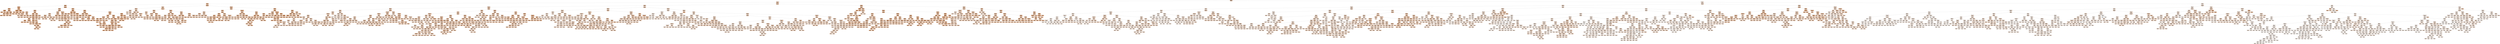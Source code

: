 digraph Tree {
node [shape=box, style="filled, rounded", color="black", fontname="helvetica"] ;
edge [fontname="helvetica"] ;
0 [label="density <= 0.99\nsquared_error = 1.49\nsamples = 3673\nvalue = 10.52", fillcolor="#f4ccaf"] ;
1 [label="density <= 0.99\nsquared_error = 0.83\nsamples = 1356\nvalue = 11.67", fillcolor="#f0b48a"] ;
0 -> 1 [labeldistance=2.5, labelangle=45, headlabel="True"] ;
2 [label="density <= 0.99\nsquared_error = 0.38\nsamples = 357\nvalue = 12.5", fillcolor="#eca46f"] ;
1 -> 2 ;
3 [label="density <= 0.99\nsquared_error = 0.3\nsamples = 178\nvalue = 12.76", fillcolor="#eb9e67"] ;
2 -> 3 ;
4 [label="volatile acidity <= 0.32\nsquared_error = 0.14\nsamples = 18\nvalue = 13.54", fillcolor="#e88e4e"] ;
3 -> 4 ;
5 [label="density <= 0.99\nsquared_error = 0.09\nsamples = 10\nvalue = 13.32", fillcolor="#e99355"] ;
4 -> 5 ;
6 [label="sulphates <= 0.34\nsquared_error = 0.02\nsamples = 2\nvalue = 13.75", fillcolor="#e78a47"] ;
5 -> 6 ;
7 [label="squared_error = 0.0\nsamples = 1\nvalue = 13.9", fillcolor="#e68743"] ;
6 -> 7 ;
8 [label="squared_error = -0.0\nsamples = 1\nvalue = 13.6", fillcolor="#e88d4c"] ;
6 -> 8 ;
9 [label="residual sugar <= 1.6\nsquared_error = 0.05\nsamples = 8\nvalue = 13.22", fillcolor="#e99558"] ;
5 -> 9 ;
10 [label="sulphates <= 0.45\nsquared_error = 0.01\nsamples = 6\nvalue = 13.11", fillcolor="#ea975c"] ;
9 -> 10 ;
11 [label="citric acid <= 0.31\nsquared_error = 0.0\nsamples = 4\nvalue = 13.18", fillcolor="#e9965a"] ;
10 -> 11 ;
12 [label="squared_error = -0.0\nsamples = 3\nvalue = 13.2", fillcolor="#e99559"] ;
11 -> 12 ;
13 [label="squared_error = -0.0\nsamples = 1\nvalue = 13.1", fillcolor="#ea975c"] ;
11 -> 13 ;
14 [label="total sulfur dioxide <= 91.5\nsquared_error = 0.01\nsamples = 2\nvalue = 12.98", fillcolor="#ea9a60"] ;
10 -> 14 ;
15 [label="squared_error = 0.0\nsamples = 1\nvalue = 12.9", fillcolor="#ea9b63"] ;
14 -> 15 ;
16 [label="squared_error = -0.0\nsamples = 1\nvalue = 13.05", fillcolor="#ea985e"] ;
14 -> 16 ;
17 [label="sulphates <= 0.38\nsquared_error = 0.02\nsamples = 2\nvalue = 13.55", fillcolor="#e88e4e"] ;
9 -> 17 ;
18 [label="squared_error = 0.0\nsamples = 1\nvalue = 13.4", fillcolor="#e89153"] ;
17 -> 18 ;
19 [label="squared_error = -0.0\nsamples = 1\nvalue = 13.7", fillcolor="#e78b49"] ;
17 -> 19 ;
20 [label="quality <= 6.5\nsquared_error = 0.06\nsamples = 8\nvalue = 13.81", fillcolor="#e78946"] ;
4 -> 20 ;
21 [label="total sulfur dioxide <= 97.5\nsquared_error = 0.0\nsamples = 4\nvalue = 13.56", fillcolor="#e88e4d"] ;
20 -> 21 ;
22 [label="squared_error = 0.0\nsamples = 2\nvalue = 13.6", fillcolor="#e88d4c"] ;
21 -> 22 ;
23 [label="volatile acidity <= 0.62\nsquared_error = 0.0\nsamples = 2\nvalue = 13.52", fillcolor="#e88f4f"] ;
21 -> 23 ;
24 [label="squared_error = 0.0\nsamples = 1\nvalue = 13.5", fillcolor="#e88f4f"] ;
23 -> 24 ;
25 [label="squared_error = 0.0\nsamples = 1\nvalue = 13.55", fillcolor="#e88e4e"] ;
23 -> 25 ;
26 [label="fixed acidity <= 5.7\nsquared_error = 0.01\nsamples = 4\nvalue = 14.05", fillcolor="#e6843e"] ;
20 -> 26 ;
27 [label="squared_error = 0.0\nsamples = 3\nvalue = 14.0", fillcolor="#e6853f"] ;
26 -> 27 ;
28 [label="squared_error = -0.0\nsamples = 1\nvalue = 14.2", fillcolor="#e58139"] ;
26 -> 28 ;
29 [label="residual sugar <= 1.93\nsquared_error = 0.25\nsamples = 160\nvalue = 12.68", fillcolor="#eba06a"] ;
3 -> 29 ;
30 [label="density <= 0.99\nsquared_error = 0.18\nsamples = 82\nvalue = 12.42", fillcolor="#eca572"] ;
29 -> 30 ;
31 [label="citric acid <= 0.28\nsquared_error = 0.09\nsamples = 37\nvalue = 12.66", fillcolor="#eba06a"] ;
30 -> 31 ;
32 [label="density <= 0.99\nsquared_error = 0.03\nsamples = 8\nvalue = 12.28", fillcolor="#eda876"] ;
31 -> 32 ;
33 [label="total sulfur dioxide <= 116.0\nsquared_error = 0.01\nsamples = 4\nvalue = 12.12", fillcolor="#eeab7b"] ;
32 -> 33 ;
34 [label="squared_error = 0.0\nsamples = 2\nvalue = 12.2", fillcolor="#edaa79"] ;
33 -> 34 ;
35 [label="free sulfur dioxide <= 38.0\nsquared_error = 0.0\nsamples = 2\nvalue = 12.05", fillcolor="#eead7e"] ;
33 -> 35 ;
36 [label="squared_error = 0.0\nsamples = 1\nvalue = 12.1", fillcolor="#eeac7c"] ;
35 -> 36 ;
37 [label="squared_error = -0.0\nsamples = 1\nvalue = 12.0", fillcolor="#eeae7f"] ;
35 -> 37 ;
38 [label="chlorides <= 0.02\nsquared_error = 0.0\nsamples = 4\nvalue = 12.42", fillcolor="#eca572"] ;
32 -> 38 ;
39 [label="squared_error = 0.0\nsamples = 1\nvalue = 12.5", fillcolor="#eca46f"] ;
38 -> 39 ;
40 [label="pH <= 3.15\nsquared_error = 0.0\nsamples = 3\nvalue = 12.4", fillcolor="#eda672"] ;
38 -> 40 ;
41 [label="squared_error = 0.0\nsamples = 1\nvalue = 12.4", fillcolor="#eda672"] ;
40 -> 41 ;
42 [label="squared_error = 0.0\nsamples = 2\nvalue = 12.4", fillcolor="#eda672"] ;
40 -> 42 ;
43 [label="chlorides <= 0.03\nsquared_error = 0.05\nsamples = 29\nvalue = 12.77", fillcolor="#eb9e67"] ;
31 -> 43 ;
44 [label="pH <= 2.95\nsquared_error = 0.05\nsamples = 19\nvalue = 12.85", fillcolor="#eb9c64"] ;
43 -> 44 ;
45 [label="squared_error = 0.0\nsamples = 1\nvalue = 12.3", fillcolor="#eda876"] ;
44 -> 45 ;
46 [label="fixed acidity <= 5.5\nsquared_error = 0.03\nsamples = 18\nvalue = 12.88", fillcolor="#eb9c63"] ;
44 -> 46 ;
47 [label="squared_error = 0.0\nsamples = 1\nvalue = 12.4", fillcolor="#eda672"] ;
46 -> 47 ;
48 [label="residual sugar <= 1.15\nsquared_error = 0.02\nsamples = 17\nvalue = 12.91", fillcolor="#ea9b62"] ;
46 -> 48 ;
49 [label="citric acid <= 0.38\nsquared_error = 0.01\nsamples = 4\nvalue = 13.05", fillcolor="#ea985e"] ;
48 -> 49 ;
50 [label="pH <= 3.26\nsquared_error = 0.0\nsamples = 2\nvalue = 13.15", fillcolor="#e9965b"] ;
49 -> 50 ;
51 [label="squared_error = 0.0\nsamples = 1\nvalue = 13.2", fillcolor="#e99559"] ;
50 -> 51 ;
52 [label="squared_error = 0.0\nsamples = 1\nvalue = 13.1", fillcolor="#ea975c"] ;
50 -> 52 ;
53 [label="total sulfur dioxide <= 75.5\nsquared_error = 0.0\nsamples = 2\nvalue = 12.95", fillcolor="#ea9a61"] ;
49 -> 53 ;
54 [label="squared_error = 0.0\nsamples = 1\nvalue = 13.0", fillcolor="#ea995f"] ;
53 -> 54 ;
55 [label="squared_error = 0.0\nsamples = 1\nvalue = 12.9", fillcolor="#ea9b63"] ;
53 -> 55 ;
56 [label="sulphates <= 0.79\nsquared_error = 0.02\nsamples = 13\nvalue = 12.86", fillcolor="#eb9c64"] ;
48 -> 56 ;
57 [label="citric acid <= 0.3\nsquared_error = 0.01\nsamples = 12\nvalue = 12.84", fillcolor="#eb9d64"] ;
56 -> 57 ;
58 [label="fixed acidity <= 6.35\nsquared_error = 0.0\nsamples = 3\nvalue = 12.97", fillcolor="#ea9a60"] ;
57 -> 58 ;
59 [label="squared_error = 0.0\nsamples = 1\nvalue = 12.9", fillcolor="#ea9b63"] ;
58 -> 59 ;
60 [label="squared_error = 0.0\nsamples = 2\nvalue = 13.0", fillcolor="#ea995f"] ;
58 -> 60 ;
61 [label="density <= 0.99\nsquared_error = 0.01\nsamples = 9\nvalue = 12.8", fillcolor="#eb9d66"] ;
57 -> 61 ;
62 [label="free sulfur dioxide <= 16.5\nsquared_error = 0.0\nsamples = 8\nvalue = 12.78", fillcolor="#eb9e67"] ;
61 -> 62 ;
63 [label="squared_error = 0.0\nsamples = 1\nvalue = 12.9", fillcolor="#ea9b63"] ;
62 -> 63 ;
64 [label="fixed acidity <= 6.45\nsquared_error = 0.0\nsamples = 7\nvalue = 12.76", fillcolor="#eb9e67"] ;
62 -> 64 ;
65 [label="pH <= 3.37\nsquared_error = 0.0\nsamples = 5\nvalue = 12.78", fillcolor="#eb9e66"] ;
64 -> 65 ;
66 [label="squared_error = 0.0\nsamples = 4\nvalue = 12.8", fillcolor="#eb9d66"] ;
65 -> 66 ;
67 [label="squared_error = -0.0\nsamples = 1\nvalue = 12.7", fillcolor="#eb9f69"] ;
65 -> 67 ;
68 [label="squared_error = -0.0\nsamples = 2\nvalue = 12.7", fillcolor="#eb9f69"] ;
64 -> 68 ;
69 [label="squared_error = 0.0\nsamples = 1\nvalue = 13.0", fillcolor="#ea995f"] ;
61 -> 69 ;
70 [label="squared_error = -0.0\nsamples = 1\nvalue = 13.13", fillcolor="#e9975b"] ;
56 -> 70 ;
71 [label="pH <= 3.25\nsquared_error = 0.01\nsamples = 10\nvalue = 12.62", fillcolor="#eca16b"] ;
43 -> 71 ;
72 [label="density <= 0.99\nsquared_error = 0.01\nsamples = 9\nvalue = 12.59", fillcolor="#eca26c"] ;
71 -> 72 ;
73 [label="volatile acidity <= 0.21\nsquared_error = 0.0\nsamples = 6\nvalue = 12.63", fillcolor="#eca16b"] ;
72 -> 73 ;
74 [label="squared_error = 0.0\nsamples = 2\nvalue = 12.7", fillcolor="#eb9f69"] ;
73 -> 74 ;
75 [label="squared_error = 0.0\nsamples = 4\nvalue = 12.6", fillcolor="#eca26c"] ;
73 -> 75 ;
76 [label="squared_error = 0.0\nsamples = 3\nvalue = 12.5", fillcolor="#eca46f"] ;
72 -> 76 ;
77 [label="squared_error = -0.0\nsamples = 1\nvalue = 12.9", fillcolor="#ea9b63"] ;
71 -> 77 ;
78 [label="residual sugar <= 1.25\nsquared_error = 0.17\nsamples = 45\nvalue = 12.22", fillcolor="#eda978"] ;
30 -> 78 ;
79 [label="volatile acidity <= 0.23\nsquared_error = 0.12\nsamples = 18\nvalue = 11.96", fillcolor="#eeae80"] ;
78 -> 79 ;
80 [label="chlorides <= 0.03\nsquared_error = 0.1\nsamples = 9\nvalue = 11.71", fillcolor="#efb488"] ;
79 -> 80 ;
81 [label="sulphates <= 0.34\nsquared_error = 0.02\nsamples = 4\nvalue = 12.0", fillcolor="#eeae7f"] ;
80 -> 81 ;
82 [label="squared_error = 0.0\nsamples = 1\nvalue = 11.8", fillcolor="#efb286"] ;
81 -> 82 ;
83 [label="chlorides <= 0.02\nsquared_error = 0.01\nsamples = 3\nvalue = 12.07", fillcolor="#eeac7d"] ;
81 -> 83 ;
84 [label="squared_error = -0.0\nsamples = 2\nvalue = 12.0", fillcolor="#eeae7f"] ;
83 -> 84 ;
85 [label="squared_error = 0.0\nsamples = 1\nvalue = 12.2", fillcolor="#edaa79"] ;
83 -> 85 ;
86 [label="residual sugar <= 0.95\nsquared_error = 0.04\nsamples = 5\nvalue = 11.48", fillcolor="#f0b890"] ;
80 -> 86 ;
87 [label="squared_error = 0.0\nsamples = 1\nvalue = 11.1", fillcolor="#f2c09c"] ;
86 -> 87 ;
88 [label="citric acid <= 0.3\nsquared_error = 0.01\nsamples = 4\nvalue = 11.58", fillcolor="#f0b68d"] ;
86 -> 88 ;
89 [label="squared_error = 0.0\nsamples = 2\nvalue = 11.5", fillcolor="#f0b88f"] ;
88 -> 89 ;
90 [label="volatile acidity <= 0.19\nsquared_error = 0.0\nsamples = 2\nvalue = 11.65", fillcolor="#f0b58a"] ;
88 -> 90 ;
91 [label="squared_error = 0.0\nsamples = 1\nvalue = 11.7", fillcolor="#efb489"] ;
90 -> 91 ;
92 [label="squared_error = 0.0\nsamples = 1\nvalue = 11.6", fillcolor="#f0b68c"] ;
90 -> 92 ;
93 [label="volatile acidity <= 0.28\nsquared_error = 0.02\nsamples = 9\nvalue = 12.21", fillcolor="#eda979"] ;
79 -> 93 ;
94 [label="volatile acidity <= 0.27\nsquared_error = 0.0\nsamples = 5\nvalue = 12.32", fillcolor="#eda775"] ;
93 -> 94 ;
95 [label="squared_error = -0.0\nsamples = 4\nvalue = 12.3", fillcolor="#eda876"] ;
94 -> 95 ;
96 [label="squared_error = 0.0\nsamples = 1\nvalue = 12.4", fillcolor="#eda672"] ;
94 -> 96 ;
97 [label="density <= 0.99\nsquared_error = 0.01\nsamples = 4\nvalue = 12.08", fillcolor="#eeac7d"] ;
93 -> 97 ;
98 [label="squared_error = 0.0\nsamples = 1\nvalue = 11.9", fillcolor="#efb082"] ;
97 -> 98 ;
99 [label="pH <= 3.09\nsquared_error = 0.0\nsamples = 3\nvalue = 12.13", fillcolor="#eeab7b"] ;
97 -> 99 ;
100 [label="squared_error = 0.0\nsamples = 1\nvalue = 12.2", fillcolor="#edaa79"] ;
99 -> 100 ;
101 [label="squared_error = 0.0\nsamples = 2\nvalue = 12.1", fillcolor="#eeac7c"] ;
99 -> 101 ;
102 [label="free sulfur dioxide <= 50.5\nsquared_error = 0.13\nsamples = 27\nvalue = 12.4", fillcolor="#eda673"] ;
78 -> 102 ;
103 [label="chlorides <= 0.02\nsquared_error = 0.08\nsamples = 24\nvalue = 12.46", fillcolor="#eca470"] ;
102 -> 103 ;
104 [label="squared_error = 0.0\nsamples = 2\nvalue = 13.0", fillcolor="#ea995f"] ;
103 -> 104 ;
105 [label="fixed acidity <= 6.75\nsquared_error = 0.06\nsamples = 22\nvalue = 12.41", fillcolor="#eca572"] ;
103 -> 105 ;
106 [label="citric acid <= 0.12\nsquared_error = 0.05\nsamples = 20\nvalue = 12.45", fillcolor="#eca471"] ;
105 -> 106 ;
107 [label="chlorides <= 0.03\nsquared_error = 0.0\nsamples = 3\nvalue = 12.13", fillcolor="#eeab7b"] ;
106 -> 107 ;
108 [label="squared_error = 0.0\nsamples = 1\nvalue = 12.2", fillcolor="#edaa79"] ;
107 -> 108 ;
109 [label="squared_error = 0.0\nsamples = 2\nvalue = 12.1", fillcolor="#eeac7c"] ;
107 -> 109 ;
110 [label="total sulfur dioxide <= 66.5\nsquared_error = 0.04\nsamples = 17\nvalue = 12.51", fillcolor="#eca36f"] ;
106 -> 110 ;
111 [label="squared_error = 0.0\nsamples = 1\nvalue = 12.0", fillcolor="#eeae7f"] ;
110 -> 111 ;
112 [label="pH <= 3.53\nsquared_error = 0.02\nsamples = 16\nvalue = 12.54", fillcolor="#eca36e"] ;
110 -> 112 ;
113 [label="sulphates <= 0.39\nsquared_error = 0.01\nsamples = 15\nvalue = 12.51", fillcolor="#eca36f"] ;
112 -> 113 ;
114 [label="density <= 0.99\nsquared_error = 0.01\nsamples = 8\nvalue = 12.56", fillcolor="#eca26d"] ;
113 -> 114 ;
115 [label="volatile acidity <= 0.27\nsquared_error = 0.0\nsamples = 5\nvalue = 12.5", fillcolor="#eca46f"] ;
114 -> 115 ;
116 [label="squared_error = 0.0\nsamples = 1\nvalue = 12.5", fillcolor="#eca46f"] ;
115 -> 116 ;
117 [label="squared_error = 0.0\nsamples = 4\nvalue = 12.5", fillcolor="#eca46f"] ;
115 -> 117 ;
118 [label="total sulfur dioxide <= 117.0\nsquared_error = 0.0\nsamples = 3\nvalue = 12.67", fillcolor="#eba06a"] ;
114 -> 118 ;
119 [label="squared_error = 0.0\nsamples = 2\nvalue = 12.7", fillcolor="#eb9f69"] ;
118 -> 119 ;
120 [label="squared_error = -0.0\nsamples = 1\nvalue = 12.6", fillcolor="#eca26c"] ;
118 -> 120 ;
121 [label="chlorides <= 0.03\nsquared_error = 0.0\nsamples = 7\nvalue = 12.46", fillcolor="#eca471"] ;
113 -> 121 ;
122 [label="squared_error = 0.0\nsamples = 4\nvalue = 12.5", fillcolor="#eca46f"] ;
121 -> 122 ;
123 [label="squared_error = -0.0\nsamples = 3\nvalue = 12.4", fillcolor="#eda672"] ;
121 -> 123 ;
124 [label="squared_error = 0.0\nsamples = 1\nvalue = 13.0", fillcolor="#ea995f"] ;
112 -> 124 ;
125 [label="free sulfur dioxide <= 32.5\nsquared_error = 0.0\nsamples = 2\nvalue = 12.0", fillcolor="#eeae7f"] ;
105 -> 125 ;
126 [label="squared_error = 0.0\nsamples = 1\nvalue = 12.0", fillcolor="#eeae7f"] ;
125 -> 126 ;
127 [label="squared_error = 0.0\nsamples = 1\nvalue = 12.0", fillcolor="#eeae7f"] ;
125 -> 127 ;
128 [label="density <= 0.99\nsquared_error = 0.15\nsamples = 3\nvalue = 11.87", fillcolor="#efb084"] ;
102 -> 128 ;
129 [label="squared_error = 0.0\nsamples = 1\nvalue = 12.4", fillcolor="#eda672"] ;
128 -> 129 ;
130 [label="density <= 0.99\nsquared_error = 0.01\nsamples = 2\nvalue = 11.6", fillcolor="#f0b68c"] ;
128 -> 130 ;
131 [label="squared_error = 0.0\nsamples = 1\nvalue = 11.7", fillcolor="#efb489"] ;
130 -> 131 ;
132 [label="squared_error = 0.0\nsamples = 1\nvalue = 11.5", fillcolor="#f0b88f"] ;
130 -> 132 ;
133 [label="citric acid <= 0.23\nsquared_error = 0.18\nsamples = 78\nvalue = 12.94", fillcolor="#ea9b61"] ;
29 -> 133 ;
134 [label="volatile acidity <= 0.4\nsquared_error = 0.07\nsamples = 7\nvalue = 13.57", fillcolor="#e88e4d"] ;
133 -> 134 ;
135 [label="pH <= 3.34\nsquared_error = 0.0\nsamples = 3\nvalue = 13.87", fillcolor="#e68844"] ;
134 -> 135 ;
136 [label="squared_error = 0.0\nsamples = 1\nvalue = 13.8", fillcolor="#e78946"] ;
135 -> 136 ;
137 [label="squared_error = -0.0\nsamples = 2\nvalue = 13.9", fillcolor="#e68743"] ;
135 -> 137 ;
138 [label="sulphates <= 0.65\nsquared_error = 0.01\nsamples = 4\nvalue = 13.35", fillcolor="#e99254"] ;
134 -> 138 ;
139 [label="squared_error = 0.0\nsamples = 1\nvalue = 13.2", fillcolor="#e99559"] ;
138 -> 139 ;
140 [label="residual sugar <= 2.05\nsquared_error = 0.0\nsamples = 3\nvalue = 13.4", fillcolor="#e89153"] ;
138 -> 140 ;
141 [label="squared_error = 0.0\nsamples = 1\nvalue = 13.4", fillcolor="#e89153"] ;
140 -> 141 ;
142 [label="squared_error = -0.0\nsamples = 2\nvalue = 13.4", fillcolor="#e89153"] ;
140 -> 142 ;
143 [label="quality <= 6.5\nsquared_error = 0.15\nsamples = 71\nvalue = 12.88", fillcolor="#eb9c63"] ;
133 -> 143 ;
144 [label="residual sugar <= 2.35\nsquared_error = 0.1\nsamples = 23\nvalue = 12.67", fillcolor="#eba06a"] ;
143 -> 144 ;
145 [label="chlorides <= 0.04\nsquared_error = 0.11\nsamples = 6\nvalue = 12.35", fillcolor="#eda774"] ;
144 -> 145 ;
146 [label="chlorides <= 0.03\nsquared_error = 0.05\nsamples = 4\nvalue = 12.52", fillcolor="#eca36e"] ;
145 -> 146 ;
147 [label="pH <= 3.09\nsquared_error = 0.01\nsamples = 3\nvalue = 12.4", fillcolor="#eda672"] ;
146 -> 147 ;
148 [label="squared_error = 0.0\nsamples = 1\nvalue = 12.3", fillcolor="#eda876"] ;
147 -> 148 ;
149 [label="chlorides <= 0.03\nsquared_error = 0.0\nsamples = 2\nvalue = 12.45", fillcolor="#eca571"] ;
147 -> 149 ;
150 [label="squared_error = 0.0\nsamples = 1\nvalue = 12.5", fillcolor="#eca46f"] ;
149 -> 150 ;
151 [label="squared_error = 0.0\nsamples = 1\nvalue = 12.4", fillcolor="#eda672"] ;
149 -> 151 ;
152 [label="squared_error = 0.0\nsamples = 1\nvalue = 12.9", fillcolor="#ea9b63"] ;
146 -> 152 ;
153 [label="density <= 0.99\nsquared_error = 0.04\nsamples = 2\nvalue = 12.0", fillcolor="#eeae7f"] ;
145 -> 153 ;
154 [label="squared_error = 0.0\nsamples = 1\nvalue = 11.8", fillcolor="#efb286"] ;
153 -> 154 ;
155 [label="squared_error = 0.0\nsamples = 1\nvalue = 12.2", fillcolor="#edaa79"] ;
153 -> 155 ;
156 [label="total sulfur dioxide <= 74.0\nsquared_error = 0.05\nsamples = 17\nvalue = 12.78", fillcolor="#eb9e66"] ;
144 -> 156 ;
157 [label="squared_error = 0.0\nsamples = 2\nvalue = 13.2", fillcolor="#e99559"] ;
156 -> 157 ;
158 [label="total sulfur dioxide <= 103.0\nsquared_error = 0.03\nsamples = 15\nvalue = 12.73", fillcolor="#eb9f68"] ;
156 -> 158 ;
159 [label="chlorides <= 0.05\nsquared_error = 0.02\nsamples = 6\nvalue = 12.57", fillcolor="#eca26d"] ;
158 -> 159 ;
160 [label="free sulfur dioxide <= 26.5\nsquared_error = 0.0\nsamples = 4\nvalue = 12.48", fillcolor="#eca470"] ;
159 -> 160 ;
161 [label="squared_error = 0.0\nsamples = 3\nvalue = 12.5", fillcolor="#eca46f"] ;
160 -> 161 ;
162 [label="squared_error = 0.0\nsamples = 1\nvalue = 12.4", fillcolor="#eda672"] ;
160 -> 162 ;
163 [label="total sulfur dioxide <= 82.0\nsquared_error = 0.0\nsamples = 2\nvalue = 12.75", fillcolor="#eb9e67"] ;
159 -> 163 ;
164 [label="squared_error = 0.0\nsamples = 1\nvalue = 12.8", fillcolor="#eb9d66"] ;
163 -> 164 ;
165 [label="squared_error = -0.0\nsamples = 1\nvalue = 12.7", fillcolor="#eb9f69"] ;
163 -> 165 ;
166 [label="density <= 0.99\nsquared_error = 0.01\nsamples = 9\nvalue = 12.83", fillcolor="#eb9d65"] ;
158 -> 166 ;
167 [label="free sulfur dioxide <= 40.0\nsquared_error = 0.0\nsamples = 4\nvalue = 12.95", fillcolor="#ea9a61"] ;
166 -> 167 ;
168 [label="squared_error = 0.0\nsamples = 2\nvalue = 13.0", fillcolor="#ea995f"] ;
167 -> 168 ;
169 [label="squared_error = 0.0\nsamples = 2\nvalue = 12.9", fillcolor="#ea9b63"] ;
167 -> 169 ;
170 [label="fixed acidity <= 6.3\nsquared_error = 0.0\nsamples = 5\nvalue = 12.74", fillcolor="#eb9f68"] ;
166 -> 170 ;
171 [label="total sulfur dioxide <= 114.0\nsquared_error = 0.0\nsamples = 3\nvalue = 12.77", fillcolor="#eb9e67"] ;
170 -> 171 ;
172 [label="squared_error = 0.0\nsamples = 2\nvalue = 12.75", fillcolor="#eb9e67"] ;
171 -> 172 ;
173 [label="squared_error = 0.0\nsamples = 1\nvalue = 12.8", fillcolor="#eb9d66"] ;
171 -> 173 ;
174 [label="squared_error = -0.0\nsamples = 2\nvalue = 12.7", fillcolor="#eb9f69"] ;
170 -> 174 ;
175 [label="volatile acidity <= 0.37\nsquared_error = 0.13\nsamples = 48\nvalue = 12.98", fillcolor="#ea9a60"] ;
143 -> 175 ;
176 [label="pH <= 3.07\nsquared_error = 0.12\nsamples = 42\nvalue = 12.92", fillcolor="#ea9b62"] ;
175 -> 176 ;
177 [label="citric acid <= 0.34\nsquared_error = 0.14\nsamples = 6\nvalue = 12.57", fillcolor="#eca26d"] ;
176 -> 177 ;
178 [label="volatile acidity <= 0.28\nsquared_error = 0.05\nsamples = 4\nvalue = 12.8", fillcolor="#eb9d66"] ;
177 -> 178 ;
179 [label="density <= 0.99\nsquared_error = 0.01\nsamples = 2\nvalue = 13.0", fillcolor="#ea995f"] ;
178 -> 179 ;
180 [label="squared_error = 0.0\nsamples = 1\nvalue = 13.1", fillcolor="#ea975c"] ;
179 -> 180 ;
181 [label="squared_error = 0.0\nsamples = 1\nvalue = 12.9", fillcolor="#ea9b63"] ;
179 -> 181 ;
182 [label="squared_error = -0.0\nsamples = 2\nvalue = 12.6", fillcolor="#eca26c"] ;
178 -> 182 ;
183 [label="chlorides <= 0.03\nsquared_error = 0.01\nsamples = 2\nvalue = 12.1", fillcolor="#eeac7c"] ;
177 -> 183 ;
184 [label="squared_error = 0.0\nsamples = 1\nvalue = 12.0", fillcolor="#eeae7f"] ;
183 -> 184 ;
185 [label="squared_error = 0.0\nsamples = 1\nvalue = 12.2", fillcolor="#edaa79"] ;
183 -> 185 ;
186 [label="fixed acidity <= 6.8\nsquared_error = 0.09\nsamples = 36\nvalue = 12.98", fillcolor="#ea9a60"] ;
176 -> 186 ;
187 [label="chlorides <= 0.03\nsquared_error = 0.07\nsamples = 32\nvalue = 12.92", fillcolor="#ea9b62"] ;
186 -> 187 ;
188 [label="squared_error = 0.0\nsamples = 1\nvalue = 13.7", fillcolor="#e78b49"] ;
187 -> 188 ;
189 [label="free sulfur dioxide <= 52.0\nsquared_error = 0.06\nsamples = 31\nvalue = 12.9", fillcolor="#ea9b63"] ;
187 -> 189 ;
190 [label="residual sugar <= 2.62\nsquared_error = 0.05\nsamples = 28\nvalue = 12.94", fillcolor="#ea9b61"] ;
189 -> 190 ;
191 [label="citric acid <= 0.28\nsquared_error = 0.01\nsamples = 10\nvalue = 12.8", fillcolor="#eb9d66"] ;
190 -> 191 ;
192 [label="pH <= 3.31\nsquared_error = 0.0\nsamples = 3\nvalue = 12.7", fillcolor="#eb9f69"] ;
191 -> 192 ;
193 [label="squared_error = 0.0\nsamples = 1\nvalue = 12.7", fillcolor="#eb9f69"] ;
192 -> 193 ;
194 [label="squared_error = 0.0\nsamples = 2\nvalue = 12.7", fillcolor="#eb9f69"] ;
192 -> 194 ;
195 [label="total sulfur dioxide <= 117.0\nsquared_error = 0.0\nsamples = 7\nvalue = 12.84", fillcolor="#eb9d64"] ;
191 -> 195 ;
196 [label="residual sugar <= 2.45\nsquared_error = 0.0\nsamples = 4\nvalue = 12.8", fillcolor="#eb9d66"] ;
195 -> 196 ;
197 [label="squared_error = 0.0\nsamples = 2\nvalue = 12.8", fillcolor="#eb9d66"] ;
196 -> 197 ;
198 [label="squared_error = 0.0\nsamples = 2\nvalue = 12.8", fillcolor="#eb9d66"] ;
196 -> 198 ;
199 [label="squared_error = -0.0\nsamples = 3\nvalue = 12.9", fillcolor="#ea9b63"] ;
195 -> 199 ;
200 [label="total sulfur dioxide <= 125.5\nsquared_error = 0.05\nsamples = 18\nvalue = 13.02", fillcolor="#ea995f"] ;
190 -> 200 ;
201 [label="quality <= 7.5\nsquared_error = 0.05\nsamples = 11\nvalue = 13.11", fillcolor="#ea975c"] ;
200 -> 201 ;
202 [label="volatile acidity <= 0.18\nsquared_error = 0.04\nsamples = 7\nvalue = 13.23", fillcolor="#e99558"] ;
201 -> 202 ;
203 [label="squared_error = 0.0\nsamples = 1\nvalue = 13.7", fillcolor="#e78b49"] ;
202 -> 203 ;
204 [label="residual sugar <= 2.85\nsquared_error = 0.01\nsamples = 6\nvalue = 13.15", fillcolor="#e9965b"] ;
202 -> 204 ;
205 [label="total sulfur dioxide <= 93.0\nsquared_error = 0.0\nsamples = 2\nvalue = 13.25", fillcolor="#e99457"] ;
204 -> 205 ;
206 [label="squared_error = 0.0\nsamples = 1\nvalue = 13.3", fillcolor="#e99356"] ;
205 -> 206 ;
207 [label="squared_error = 0.0\nsamples = 1\nvalue = 13.2", fillcolor="#e99559"] ;
205 -> 207 ;
208 [label="citric acid <= 0.29\nsquared_error = 0.0\nsamples = 4\nvalue = 13.1", fillcolor="#ea975c"] ;
204 -> 208 ;
209 [label="squared_error = 0.0\nsamples = 1\nvalue = 13.1", fillcolor="#ea975c"] ;
208 -> 209 ;
210 [label="squared_error = 0.0\nsamples = 3\nvalue = 13.1", fillcolor="#ea975c"] ;
208 -> 210 ;
211 [label="residual sugar <= 4.25\nsquared_error = 0.0\nsamples = 4\nvalue = 12.9", fillcolor="#ea9b63"] ;
201 -> 211 ;
212 [label="density <= 0.99\nsquared_error = 0.0\nsamples = 3\nvalue = 12.87", fillcolor="#eb9c64"] ;
211 -> 212 ;
213 [label="squared_error = 0.0\nsamples = 2\nvalue = 12.9", fillcolor="#ea9b63"] ;
212 -> 213 ;
214 [label="squared_error = 0.0\nsamples = 1\nvalue = 12.8", fillcolor="#eb9d66"] ;
212 -> 214 ;
215 [label="squared_error = 0.0\nsamples = 1\nvalue = 13.0", fillcolor="#ea995f"] ;
211 -> 215 ;
216 [label="chlorides <= 0.03\nsquared_error = 0.01\nsamples = 7\nvalue = 12.87", fillcolor="#eb9c63"] ;
200 -> 216 ;
217 [label="squared_error = 0.0\nsamples = 1\nvalue = 13.1", fillcolor="#ea975c"] ;
216 -> 217 ;
218 [label="free sulfur dioxide <= 25.0\nsquared_error = 0.01\nsamples = 6\nvalue = 12.83", fillcolor="#eb9d65"] ;
216 -> 218 ;
219 [label="squared_error = 0.0\nsamples = 1\nvalue = 13.0", fillcolor="#ea995f"] ;
218 -> 219 ;
220 [label="squared_error = 0.0\nsamples = 5\nvalue = 12.8", fillcolor="#eb9d66"] ;
218 -> 220 ;
221 [label="quality <= 7.5\nsquared_error = 0.01\nsamples = 3\nvalue = 12.53", fillcolor="#eca36e"] ;
189 -> 221 ;
222 [label="squared_error = -0.0\nsamples = 2\nvalue = 12.6", fillcolor="#eca26c"] ;
221 -> 222 ;
223 [label="squared_error = 0.0\nsamples = 1\nvalue = 12.4", fillcolor="#eda672"] ;
221 -> 223 ;
224 [label="chlorides <= 0.03\nsquared_error = 0.02\nsamples = 4\nvalue = 13.4", fillcolor="#e89153"] ;
186 -> 224 ;
225 [label="squared_error = 0.0\nsamples = 1\nvalue = 13.2", fillcolor="#e99559"] ;
224 -> 225 ;
226 [label="total sulfur dioxide <= 104.0\nsquared_error = 0.0\nsamples = 3\nvalue = 13.47", fillcolor="#e89050"] ;
224 -> 226 ;
227 [label="squared_error = 0.0\nsamples = 1\nvalue = 13.4", fillcolor="#e89153"] ;
226 -> 227 ;
228 [label="squared_error = -0.0\nsamples = 2\nvalue = 13.5", fillcolor="#e88f4f"] ;
226 -> 228 ;
229 [label="sulphates <= 0.53\nsquared_error = 0.02\nsamples = 6\nvalue = 13.43", fillcolor="#e89151"] ;
175 -> 229 ;
230 [label="sulphates <= 0.34\nsquared_error = 0.01\nsamples = 5\nvalue = 13.48", fillcolor="#e89050"] ;
229 -> 230 ;
231 [label="squared_error = 0.0\nsamples = 2\nvalue = 13.4", fillcolor="#e89153"] ;
230 -> 231 ;
232 [label="residual sugar <= 3.1\nsquared_error = 0.0\nsamples = 3\nvalue = 13.53", fillcolor="#e88f4e"] ;
230 -> 232 ;
233 [label="squared_error = 0.0\nsamples = 2\nvalue = 13.5", fillcolor="#e88f4f"] ;
232 -> 233 ;
234 [label="squared_error = 0.0\nsamples = 1\nvalue = 13.6", fillcolor="#e88d4c"] ;
232 -> 234 ;
235 [label="squared_error = -0.0\nsamples = 1\nvalue = 13.2", fillcolor="#e99559"] ;
229 -> 235 ;
236 [label="residual sugar <= 1.68\nsquared_error = 0.31\nsamples = 179\nvalue = 12.24", fillcolor="#eda978"] ;
2 -> 236 ;
237 [label="quality <= 5.5\nsquared_error = 0.19\nsamples = 75\nvalue = 11.93", fillcolor="#efaf82"] ;
236 -> 237 ;
238 [label="volatile acidity <= 0.2\nsquared_error = 0.22\nsamples = 13\nvalue = 11.44", fillcolor="#f1b991"] ;
237 -> 238 ;
239 [label="citric acid <= 0.28\nsquared_error = 0.07\nsamples = 4\nvalue = 10.95", fillcolor="#f3c3a1"] ;
238 -> 239 ;
240 [label="squared_error = 0.0\nsamples = 2\nvalue = 11.2", fillcolor="#f2be99"] ;
239 -> 240 ;
241 [label="citric acid <= 0.33\nsquared_error = 0.01\nsamples = 2\nvalue = 10.7", fillcolor="#f4c8a9"] ;
239 -> 241 ;
242 [label="squared_error = 0.0\nsamples = 1\nvalue = 10.6", fillcolor="#f4caac"] ;
241 -> 242 ;
243 [label="squared_error = 0.0\nsamples = 1\nvalue = 10.8", fillcolor="#f3c6a6"] ;
241 -> 243 ;
244 [label="density <= 0.99\nsquared_error = 0.13\nsamples = 9\nvalue = 11.66", fillcolor="#f0b58a"] ;
238 -> 244 ;
245 [label="sulphates <= 0.64\nsquared_error = 0.04\nsamples = 8\nvalue = 11.55", fillcolor="#f0b78e"] ;
244 -> 245 ;
246 [label="volatile acidity <= 0.23\nsquared_error = 0.02\nsamples = 7\nvalue = 11.49", fillcolor="#f0b890"] ;
245 -> 246 ;
247 [label="chlorides <= 0.03\nsquared_error = 0.02\nsamples = 3\nvalue = 11.6", fillcolor="#f0b68c"] ;
246 -> 247 ;
248 [label="squared_error = 0.0\nsamples = 1\nvalue = 11.4", fillcolor="#f1ba92"] ;
247 -> 248 ;
249 [label="squared_error = 0.0\nsamples = 2\nvalue = 11.7", fillcolor="#efb489"] ;
247 -> 249 ;
250 [label="squared_error = -0.0\nsamples = 4\nvalue = 11.4", fillcolor="#f1ba92"] ;
246 -> 250 ;
251 [label="squared_error = -0.0\nsamples = 1\nvalue = 12.0", fillcolor="#eeae7f"] ;
245 -> 251 ;
252 [label="squared_error = 0.0\nsamples = 1\nvalue = 12.5", fillcolor="#eca46f"] ;
244 -> 252 ;
253 [label="total sulfur dioxide <= 84.5\nsquared_error = 0.12\nsamples = 62\nvalue = 12.03", fillcolor="#eead7e"] ;
237 -> 253 ;
254 [label="fixed acidity <= 6.1\nsquared_error = 0.11\nsamples = 23\nvalue = 11.85", fillcolor="#efb184"] ;
253 -> 254 ;
255 [label="quality <= 7.5\nsquared_error = 0.05\nsamples = 8\nvalue = 11.63", fillcolor="#f0b58b"] ;
254 -> 255 ;
256 [label="total sulfur dioxide <= 73.5\nsquared_error = 0.01\nsamples = 5\nvalue = 11.47", fillcolor="#f0b990"] ;
255 -> 256 ;
257 [label="free sulfur dioxide <= 27.0\nsquared_error = 0.0\nsamples = 3\nvalue = 11.54", fillcolor="#f0b78e"] ;
256 -> 257 ;
258 [label="density <= 0.99\nsquared_error = 0.0\nsamples = 2\nvalue = 11.5", fillcolor="#f0b88f"] ;
257 -> 258 ;
259 [label="squared_error = 0.0\nsamples = 1\nvalue = 11.5", fillcolor="#f0b88f"] ;
258 -> 259 ;
260 [label="squared_error = 0.0\nsamples = 1\nvalue = 11.5", fillcolor="#f0b88f"] ;
258 -> 260 ;
261 [label="squared_error = -0.0\nsamples = 1\nvalue = 11.63", fillcolor="#f0b58b"] ;
257 -> 261 ;
262 [label="pH <= 3.3\nsquared_error = 0.0\nsamples = 2\nvalue = 11.35", fillcolor="#f1bb94"] ;
256 -> 262 ;
263 [label="squared_error = 0.0\nsamples = 1\nvalue = 11.4", fillcolor="#f1ba92"] ;
262 -> 263 ;
264 [label="squared_error = -0.0\nsamples = 1\nvalue = 11.3", fillcolor="#f1bc96"] ;
262 -> 264 ;
265 [label="squared_error = -0.0\nsamples = 3\nvalue = 11.9", fillcolor="#efb082"] ;
255 -> 265 ;
266 [label="pH <= 3.16\nsquared_error = 0.11\nsamples = 15\nvalue = 11.97", fillcolor="#eeae80"] ;
254 -> 266 ;
267 [label="total sulfur dioxide <= 73.5\nsquared_error = 0.05\nsamples = 7\nvalue = 11.71", fillcolor="#efb489"] ;
266 -> 267 ;
268 [label="pH <= 3.09\nsquared_error = 0.02\nsamples = 5\nvalue = 11.82", fillcolor="#efb185"] ;
267 -> 268 ;
269 [label="squared_error = 0.0\nsamples = 1\nvalue = 12.1", fillcolor="#eeac7c"] ;
268 -> 269 ;
270 [label="density <= 0.99\nsquared_error = 0.0\nsamples = 4\nvalue = 11.75", fillcolor="#efb387"] ;
268 -> 270 ;
271 [label="squared_error = 0.0\nsamples = 2\nvalue = 11.8", fillcolor="#efb286"] ;
270 -> 271 ;
272 [label="squared_error = 0.0\nsamples = 2\nvalue = 11.7", fillcolor="#efb489"] ;
270 -> 272 ;
273 [label="fixed acidity <= 6.85\nsquared_error = 0.0\nsamples = 2\nvalue = 11.42", fillcolor="#f1b992"] ;
267 -> 273 ;
274 [label="squared_error = 0.0\nsamples = 1\nvalue = 11.4", fillcolor="#f1ba92"] ;
273 -> 274 ;
275 [label="squared_error = -0.0\nsamples = 1\nvalue = 11.45", fillcolor="#f1b991"] ;
273 -> 275 ;
276 [label="residual sugar <= 1.55\nsquared_error = 0.04\nsamples = 8\nvalue = 12.2", fillcolor="#edaa79"] ;
266 -> 276 ;
277 [label="pH <= 3.24\nsquared_error = 0.01\nsamples = 7\nvalue = 12.13", fillcolor="#eeab7b"] ;
276 -> 277 ;
278 [label="free sulfur dioxide <= 26.0\nsquared_error = 0.0\nsamples = 3\nvalue = 12.03", fillcolor="#eead7e"] ;
277 -> 278 ;
279 [label="squared_error = 0.0\nsamples = 2\nvalue = 12.0", fillcolor="#eeae7f"] ;
278 -> 279 ;
280 [label="squared_error = -0.0\nsamples = 1\nvalue = 12.1", fillcolor="#eeac7c"] ;
278 -> 280 ;
281 [label="chlorides <= 0.04\nsquared_error = 0.0\nsamples = 4\nvalue = 12.2", fillcolor="#edaa79"] ;
277 -> 281 ;
282 [label="free sulfur dioxide <= 17.5\nsquared_error = 0.0\nsamples = 3\nvalue = 12.23", fillcolor="#eda978"] ;
281 -> 282 ;
283 [label="squared_error = 0.0\nsamples = 1\nvalue = 12.3", fillcolor="#eda876"] ;
282 -> 283 ;
284 [label="squared_error = -0.0\nsamples = 2\nvalue = 12.2", fillcolor="#edaa79"] ;
282 -> 284 ;
285 [label="squared_error = 0.0\nsamples = 1\nvalue = 12.1", fillcolor="#eeac7c"] ;
281 -> 285 ;
286 [label="squared_error = -0.0\nsamples = 1\nvalue = 12.7", fillcolor="#eb9f69"] ;
276 -> 286 ;
287 [label="volatile acidity <= 0.27\nsquared_error = 0.1\nsamples = 39\nvalue = 12.13", fillcolor="#eeab7b"] ;
253 -> 287 ;
288 [label="chlorides <= 0.04\nsquared_error = 0.09\nsamples = 25\nvalue = 12.02", fillcolor="#eead7f"] ;
287 -> 288 ;
289 [label="pH <= 3.04\nsquared_error = 0.05\nsamples = 23\nvalue = 11.96", fillcolor="#eeaf81"] ;
288 -> 289 ;
290 [label="sulphates <= 0.47\nsquared_error = 0.04\nsamples = 5\nvalue = 11.72", fillcolor="#efb388"] ;
289 -> 290 ;
291 [label="squared_error = 0.0\nsamples = 1\nvalue = 11.4", fillcolor="#f1ba92"] ;
290 -> 291 ;
292 [label="chlorides <= 0.04\nsquared_error = 0.01\nsamples = 4\nvalue = 11.8", fillcolor="#efb286"] ;
290 -> 292 ;
293 [label="fixed acidity <= 6.2\nsquared_error = 0.0\nsamples = 3\nvalue = 11.73", fillcolor="#efb388"] ;
292 -> 293 ;
294 [label="squared_error = 0.0\nsamples = 2\nvalue = 11.74", fillcolor="#efb388"] ;
293 -> 294 ;
295 [label="squared_error = 0.0\nsamples = 1\nvalue = 11.7", fillcolor="#efb489"] ;
293 -> 295 ;
296 [label="squared_error = 0.0\nsamples = 1\nvalue = 12.0", fillcolor="#eeae7f"] ;
292 -> 296 ;
297 [label="free sulfur dioxide <= 25.5\nsquared_error = 0.03\nsamples = 18\nvalue = 12.02", fillcolor="#eead7f"] ;
289 -> 297 ;
298 [label="density <= 0.99\nsquared_error = 0.01\nsamples = 5\nvalue = 12.24", fillcolor="#eda978"] ;
297 -> 298 ;
299 [label="squared_error = 0.0\nsamples = 1\nvalue = 12.4", fillcolor="#eda672"] ;
298 -> 299 ;
300 [label="residual sugar <= 1.25\nsquared_error = 0.0\nsamples = 4\nvalue = 12.2", fillcolor="#edaa79"] ;
298 -> 300 ;
301 [label="squared_error = 0.0\nsamples = 1\nvalue = 12.1", fillcolor="#eeac7c"] ;
300 -> 301 ;
302 [label="pH <= 3.09\nsquared_error = 0.0\nsamples = 3\nvalue = 12.23", fillcolor="#eda978"] ;
300 -> 302 ;
303 [label="squared_error = 0.0\nsamples = 1\nvalue = 12.3", fillcolor="#eda876"] ;
302 -> 303 ;
304 [label="squared_error = -0.0\nsamples = 2\nvalue = 12.2", fillcolor="#edaa79"] ;
302 -> 304 ;
305 [label="residual sugar <= 1.1\nsquared_error = 0.01\nsamples = 13\nvalue = 11.94", fillcolor="#eeaf81"] ;
297 -> 305 ;
306 [label="squared_error = 0.0\nsamples = 2\nvalue = 11.7", fillcolor="#efb489"] ;
305 -> 306 ;
307 [label="fixed acidity <= 5.1\nsquared_error = 0.01\nsamples = 11\nvalue = 11.98", fillcolor="#eeae80"] ;
305 -> 307 ;
308 [label="squared_error = 0.0\nsamples = 1\nvalue = 11.8", fillcolor="#efb286"] ;
307 -> 308 ;
309 [label="chlorides <= 0.03\nsquared_error = 0.0\nsamples = 10\nvalue = 12.0", fillcolor="#eeae7f"] ;
307 -> 309 ;
310 [label="squared_error = 0.0\nsamples = 1\nvalue = 12.1", fillcolor="#eeac7c"] ;
309 -> 310 ;
311 [label="free sulfur dioxide <= 28.0\nsquared_error = 0.0\nsamples = 9\nvalue = 11.99", fillcolor="#eeae80"] ;
309 -> 311 ;
312 [label="squared_error = 0.0\nsamples = 1\nvalue = 11.9", fillcolor="#efb082"] ;
311 -> 312 ;
313 [label="squared_error = 0.0\nsamples = 8\nvalue = 12.0", fillcolor="#eeae7f"] ;
311 -> 313 ;
314 [label="citric acid <= 0.43\nsquared_error = 0.0\nsamples = 2\nvalue = 12.7", fillcolor="#eb9f69"] ;
288 -> 314 ;
315 [label="squared_error = 0.0\nsamples = 1\nvalue = 12.7", fillcolor="#eb9f69"] ;
314 -> 315 ;
316 [label="squared_error = 0.0\nsamples = 1\nvalue = 12.7", fillcolor="#eb9f69"] ;
314 -> 316 ;
317 [label="citric acid <= 0.46\nsquared_error = 0.06\nsamples = 14\nvalue = 12.34", fillcolor="#eda774"] ;
287 -> 317 ;
318 [label="density <= 0.99\nsquared_error = 0.03\nsamples = 10\nvalue = 12.46", fillcolor="#eca471"] ;
317 -> 318 ;
319 [label="density <= 0.99\nsquared_error = 0.02\nsamples = 8\nvalue = 12.4", fillcolor="#eda672"] ;
318 -> 319 ;
320 [label="free sulfur dioxide <= 21.5\nsquared_error = 0.01\nsamples = 7\nvalue = 12.44", fillcolor="#eca571"] ;
319 -> 320 ;
321 [label="squared_error = 0.0\nsamples = 1\nvalue = 12.6", fillcolor="#eca26c"] ;
320 -> 321 ;
322 [label="sulphates <= 0.41\nsquared_error = 0.0\nsamples = 6\nvalue = 12.42", fillcolor="#eca572"] ;
320 -> 322 ;
323 [label="pH <= 3.18\nsquared_error = 0.0\nsamples = 2\nvalue = 12.45", fillcolor="#eca571"] ;
322 -> 323 ;
324 [label="squared_error = 0.0\nsamples = 1\nvalue = 12.4", fillcolor="#eda672"] ;
323 -> 324 ;
325 [label="squared_error = 0.0\nsamples = 1\nvalue = 12.5", fillcolor="#eca46f"] ;
323 -> 325 ;
326 [label="squared_error = -0.0\nsamples = 4\nvalue = 12.4", fillcolor="#eda672"] ;
322 -> 326 ;
327 [label="squared_error = 0.0\nsamples = 1\nvalue = 12.1", fillcolor="#eeac7c"] ;
319 -> 327 ;
328 [label="sulphates <= 0.47\nsquared_error = 0.01\nsamples = 2\nvalue = 12.7", fillcolor="#eb9f69"] ;
318 -> 328 ;
329 [label="squared_error = 0.0\nsamples = 1\nvalue = 12.6", fillcolor="#eca26c"] ;
328 -> 329 ;
330 [label="squared_error = 0.0\nsamples = 1\nvalue = 12.8", fillcolor="#eb9d66"] ;
328 -> 330 ;
331 [label="volatile acidity <= 0.34\nsquared_error = 0.01\nsamples = 4\nvalue = 12.05", fillcolor="#eead7e"] ;
317 -> 331 ;
332 [label="volatile acidity <= 0.31\nsquared_error = 0.0\nsamples = 2\nvalue = 12.15", fillcolor="#eeab7a"] ;
331 -> 332 ;
333 [label="squared_error = 0.0\nsamples = 1\nvalue = 12.1", fillcolor="#eeac7c"] ;
332 -> 333 ;
334 [label="squared_error = 0.0\nsamples = 1\nvalue = 12.2", fillcolor="#edaa79"] ;
332 -> 334 ;
335 [label="residual sugar <= 1.3\nsquared_error = 0.0\nsamples = 2\nvalue = 11.95", fillcolor="#eeaf81"] ;
331 -> 335 ;
336 [label="squared_error = 0.0\nsamples = 1\nvalue = 11.9", fillcolor="#efb082"] ;
335 -> 336 ;
337 [label="squared_error = 0.0\nsamples = 1\nvalue = 12.0", fillcolor="#eeae7f"] ;
335 -> 337 ;
338 [label="volatile acidity <= 0.34\nsquared_error = 0.28\nsamples = 104\nvalue = 12.47", fillcolor="#eca470"] ;
236 -> 338 ;
339 [label="fixed acidity <= 6.35\nsquared_error = 0.21\nsamples = 72\nvalue = 12.3", fillcolor="#eda876"] ;
338 -> 339 ;
340 [label="pH <= 3.15\nsquared_error = 0.24\nsamples = 31\nvalue = 12.07", fillcolor="#eeac7d"] ;
339 -> 340 ;
341 [label="sulphates <= 0.36\nsquared_error = 0.06\nsamples = 9\nvalue = 11.6", fillcolor="#f0b68c"] ;
340 -> 341 ;
342 [label="fixed acidity <= 6.0\nsquared_error = 0.01\nsamples = 3\nvalue = 11.87", fillcolor="#efb084"] ;
341 -> 342 ;
343 [label="squared_error = 0.0\nsamples = 1\nvalue = 12.0", fillcolor="#eeae7f"] ;
342 -> 343 ;
344 [label="squared_error = 0.0\nsamples = 2\nvalue = 11.8", fillcolor="#efb286"] ;
342 -> 344 ;
345 [label="chlorides <= 0.03\nsquared_error = 0.03\nsamples = 6\nvalue = 11.47", fillcolor="#f0b990"] ;
341 -> 345 ;
346 [label="residual sugar <= 2.35\nsquared_error = 0.0\nsamples = 2\nvalue = 11.25", fillcolor="#f1bd97"] ;
345 -> 346 ;
347 [label="squared_error = 0.0\nsamples = 1\nvalue = 11.2", fillcolor="#f2be99"] ;
346 -> 347 ;
348 [label="squared_error = 0.0\nsamples = 1\nvalue = 11.3", fillcolor="#f1bc96"] ;
346 -> 348 ;
349 [label="residual sugar <= 2.95\nsquared_error = 0.0\nsamples = 4\nvalue = 11.58", fillcolor="#f0b68d"] ;
345 -> 349 ;
350 [label="squared_error = -0.0\nsamples = 3\nvalue = 11.6", fillcolor="#f0b68c"] ;
349 -> 350 ;
351 [label="squared_error = 0.0\nsamples = 1\nvalue = 11.5", fillcolor="#f0b88f"] ;
349 -> 351 ;
352 [label="density <= 0.99\nsquared_error = 0.19\nsamples = 22\nvalue = 12.26", fillcolor="#eda877"] ;
340 -> 352 ;
353 [label="sulphates <= 0.54\nsquared_error = 0.06\nsamples = 11\nvalue = 12.62", fillcolor="#eca16c"] ;
352 -> 353 ;
354 [label="pH <= 3.31\nsquared_error = 0.04\nsamples = 9\nvalue = 12.53", fillcolor="#eca36e"] ;
353 -> 354 ;
355 [label="citric acid <= 0.33\nsquared_error = 0.03\nsamples = 4\nvalue = 12.4", fillcolor="#eda672"] ;
354 -> 355 ;
356 [label="squared_error = 0.0\nsamples = 1\nvalue = 12.7", fillcolor="#eb9f69"] ;
355 -> 356 ;
357 [label="pH <= 3.22\nsquared_error = 0.01\nsamples = 3\nvalue = 12.3", fillcolor="#eda876"] ;
355 -> 357 ;
358 [label="squared_error = 0.0\nsamples = 1\nvalue = 12.4", fillcolor="#eda672"] ;
357 -> 358 ;
359 [label="pH <= 3.27\nsquared_error = 0.0\nsamples = 2\nvalue = 12.25", fillcolor="#eda977"] ;
357 -> 359 ;
360 [label="squared_error = 0.0\nsamples = 1\nvalue = 12.3", fillcolor="#eda876"] ;
359 -> 360 ;
361 [label="squared_error = 0.0\nsamples = 1\nvalue = 12.2", fillcolor="#edaa79"] ;
359 -> 361 ;
362 [label="total sulfur dioxide <= 120.5\nsquared_error = 0.01\nsamples = 5\nvalue = 12.64", fillcolor="#eca16b"] ;
354 -> 362 ;
363 [label="volatile acidity <= 0.27\nsquared_error = 0.0\nsamples = 3\nvalue = 12.57", fillcolor="#eca26d"] ;
362 -> 363 ;
364 [label="squared_error = 0.0\nsamples = 1\nvalue = 12.5", fillcolor="#eca46f"] ;
363 -> 364 ;
365 [label="squared_error = -0.0\nsamples = 2\nvalue = 12.6", fillcolor="#eca26c"] ;
363 -> 365 ;
366 [label="pH <= 3.35\nsquared_error = 0.0\nsamples = 2\nvalue = 12.75", fillcolor="#eb9e67"] ;
362 -> 366 ;
367 [label="squared_error = 0.0\nsamples = 1\nvalue = 12.7", fillcolor="#eb9f69"] ;
366 -> 367 ;
368 [label="squared_error = -0.0\nsamples = 1\nvalue = 12.8", fillcolor="#eb9d66"] ;
366 -> 368 ;
369 [label="total sulfur dioxide <= 113.5\nsquared_error = 0.01\nsamples = 2\nvalue = 13.0", fillcolor="#ea995f"] ;
353 -> 369 ;
370 [label="squared_error = 0.0\nsamples = 1\nvalue = 13.1", fillcolor="#ea975c"] ;
369 -> 370 ;
371 [label="squared_error = 0.0\nsamples = 1\nvalue = 12.9", fillcolor="#ea9b63"] ;
369 -> 371 ;
372 [label="density <= 0.99\nsquared_error = 0.07\nsamples = 11\nvalue = 11.91", fillcolor="#efb082"] ;
352 -> 372 ;
373 [label="free sulfur dioxide <= 20.5\nsquared_error = 0.01\nsamples = 7\nvalue = 12.06", fillcolor="#eead7d"] ;
372 -> 373 ;
374 [label="squared_error = 0.0\nsamples = 1\nvalue = 12.3", fillcolor="#eda876"] ;
373 -> 374 ;
375 [label="free sulfur dioxide <= 29.5\nsquared_error = 0.0\nsamples = 6\nvalue = 12.02", fillcolor="#eead7f"] ;
373 -> 375 ;
376 [label="squared_error = 0.0\nsamples = 2\nvalue = 12.1", fillcolor="#eeac7c"] ;
375 -> 376 ;
377 [label="total sulfur dioxide <= 120.0\nsquared_error = 0.0\nsamples = 4\nvalue = 11.98", fillcolor="#eeae80"] ;
375 -> 377 ;
378 [label="squared_error = 0.0\nsamples = 1\nvalue = 11.9", fillcolor="#efb082"] ;
377 -> 378 ;
379 [label="squared_error = 0.0\nsamples = 3\nvalue = 12.0", fillcolor="#eeae7f"] ;
377 -> 379 ;
380 [label="total sulfur dioxide <= 131.5\nsquared_error = 0.07\nsamples = 4\nvalue = 11.65", fillcolor="#f0b58a"] ;
372 -> 380 ;
381 [label="pH <= 3.29\nsquared_error = 0.01\nsamples = 2\nvalue = 11.4", fillcolor="#f1ba92"] ;
380 -> 381 ;
382 [label="squared_error = 0.0\nsamples = 1\nvalue = 11.5", fillcolor="#f0b88f"] ;
381 -> 382 ;
383 [label="squared_error = -0.0\nsamples = 1\nvalue = 11.3", fillcolor="#f1bc96"] ;
381 -> 383 ;
384 [label="squared_error = 0.0\nsamples = 2\nvalue = 11.9", fillcolor="#efb082"] ;
380 -> 384 ;
385 [label="total sulfur dioxide <= 104.0\nsquared_error = 0.12\nsamples = 41\nvalue = 12.47", fillcolor="#eca470"] ;
339 -> 385 ;
386 [label="volatile acidity <= 0.23\nsquared_error = 0.12\nsamples = 23\nvalue = 12.31", fillcolor="#eda775"] ;
385 -> 386 ;
387 [label="density <= 0.99\nsquared_error = 0.06\nsamples = 7\nvalue = 11.9", fillcolor="#efb082"] ;
386 -> 387 ;
388 [label="citric acid <= 0.26\nsquared_error = 0.02\nsamples = 6\nvalue = 11.98", fillcolor="#eeae80"] ;
387 -> 388 ;
389 [label="squared_error = 0.0\nsamples = 1\nvalue = 12.3", fillcolor="#eda876"] ;
388 -> 389 ;
390 [label="citric acid <= 0.29\nsquared_error = 0.0\nsamples = 5\nvalue = 11.92", fillcolor="#efaf82"] ;
388 -> 390 ;
391 [label="squared_error = 0.0\nsamples = 1\nvalue = 12.0", fillcolor="#eeae7f"] ;
390 -> 391 ;
392 [label="squared_error = 0.0\nsamples = 4\nvalue = 11.9", fillcolor="#efb082"] ;
390 -> 392 ;
393 [label="squared_error = -0.0\nsamples = 1\nvalue = 11.4", fillcolor="#f1ba92"] ;
387 -> 393 ;
394 [label="pH <= 3.08\nsquared_error = 0.04\nsamples = 16\nvalue = 12.49", fillcolor="#eca470"] ;
386 -> 394 ;
395 [label="fixed acidity <= 6.95\nsquared_error = 0.02\nsamples = 3\nvalue = 12.23", fillcolor="#eda978"] ;
394 -> 395 ;
396 [label="squared_error = 0.0\nsamples = 1\nvalue = 12.4", fillcolor="#eda672"] ;
395 -> 396 ;
397 [label="fixed acidity <= 7.2\nsquared_error = 0.0\nsamples = 2\nvalue = 12.15", fillcolor="#eeab7a"] ;
395 -> 397 ;
398 [label="squared_error = 0.0\nsamples = 1\nvalue = 12.1", fillcolor="#eeac7c"] ;
397 -> 398 ;
399 [label="squared_error = 0.0\nsamples = 1\nvalue = 12.2", fillcolor="#edaa79"] ;
397 -> 399 ;
400 [label="sulphates <= 0.42\nsquared_error = 0.02\nsamples = 13\nvalue = 12.55", fillcolor="#eca36e"] ;
394 -> 400 ;
401 [label="squared_error = 0.0\nsamples = 2\nvalue = 12.3", fillcolor="#eda876"] ;
400 -> 401 ;
402 [label="pH <= 3.11\nsquared_error = 0.02\nsamples = 11\nvalue = 12.59", fillcolor="#eca26c"] ;
400 -> 402 ;
403 [label="squared_error = 0.0\nsamples = 2\nvalue = 12.8", fillcolor="#eb9d66"] ;
402 -> 403 ;
404 [label="fixed acidity <= 6.7\nsquared_error = 0.01\nsamples = 9\nvalue = 12.54", fillcolor="#eca36e"] ;
402 -> 404 ;
405 [label="citric acid <= 0.52\nsquared_error = 0.0\nsamples = 8\nvalue = 12.52", fillcolor="#eca36e"] ;
404 -> 405 ;
406 [label="citric acid <= 0.28\nsquared_error = 0.0\nsamples = 7\nvalue = 12.54", fillcolor="#eca36e"] ;
405 -> 406 ;
407 [label="squared_error = 0.0\nsamples = 2\nvalue = 12.6", fillcolor="#eca26c"] ;
406 -> 407 ;
408 [label="free sulfur dioxide <= 35.0\nsquared_error = 0.0\nsamples = 5\nvalue = 12.52", fillcolor="#eca36f"] ;
406 -> 408 ;
409 [label="squared_error = 0.0\nsamples = 4\nvalue = 12.5", fillcolor="#eca46f"] ;
408 -> 409 ;
410 [label="squared_error = -0.0\nsamples = 1\nvalue = 12.6", fillcolor="#eca26c"] ;
408 -> 410 ;
411 [label="squared_error = -0.0\nsamples = 1\nvalue = 12.4", fillcolor="#eda672"] ;
405 -> 411 ;
412 [label="squared_error = -0.0\nsamples = 1\nvalue = 12.7", fillcolor="#eb9f69"] ;
404 -> 412 ;
413 [label="density <= 0.99\nsquared_error = 0.04\nsamples = 18\nvalue = 12.68", fillcolor="#eba06a"] ;
385 -> 413 ;
414 [label="quality <= 6.5\nsquared_error = 0.03\nsamples = 13\nvalue = 12.76", fillcolor="#eb9e67"] ;
413 -> 414 ;
415 [label="pH <= 3.11\nsquared_error = 0.01\nsamples = 6\nvalue = 12.92", fillcolor="#ea9b62"] ;
414 -> 415 ;
416 [label="squared_error = 0.0\nsamples = 1\nvalue = 13.1", fillcolor="#ea975c"] ;
415 -> 416 ;
417 [label="pH <= 3.22\nsquared_error = 0.0\nsamples = 5\nvalue = 12.88", fillcolor="#eb9c63"] ;
415 -> 417 ;
418 [label="squared_error = 0.0\nsamples = 1\nvalue = 12.8", fillcolor="#eb9d66"] ;
417 -> 418 ;
419 [label="squared_error = -0.0\nsamples = 4\nvalue = 12.9", fillcolor="#ea9b63"] ;
417 -> 419 ;
420 [label="pH <= 3.15\nsquared_error = 0.01\nsamples = 7\nvalue = 12.63", fillcolor="#eca16b"] ;
414 -> 420 ;
421 [label="squared_error = 0.0\nsamples = 1\nvalue = 12.8", fillcolor="#eb9d66"] ;
420 -> 421 ;
422 [label="chlorides <= 0.03\nsquared_error = 0.0\nsamples = 6\nvalue = 12.6", fillcolor="#eca26c"] ;
420 -> 422 ;
423 [label="squared_error = 0.0\nsamples = 1\nvalue = 12.5", fillcolor="#eca46f"] ;
422 -> 423 ;
424 [label="volatile acidity <= 0.2\nsquared_error = 0.0\nsamples = 5\nvalue = 12.62", fillcolor="#eca16b"] ;
422 -> 424 ;
425 [label="squared_error = 0.0\nsamples = 1\nvalue = 12.7", fillcolor="#eb9f69"] ;
424 -> 425 ;
426 [label="squared_error = -0.0\nsamples = 4\nvalue = 12.6", fillcolor="#eca26c"] ;
424 -> 426 ;
427 [label="pH <= 3.15\nsquared_error = 0.01\nsamples = 5\nvalue = 12.46", fillcolor="#eca471"] ;
413 -> 427 ;
428 [label="chlorides <= 0.03\nsquared_error = 0.0\nsamples = 2\nvalue = 12.35", fillcolor="#eda774"] ;
427 -> 428 ;
429 [label="squared_error = 0.0\nsamples = 1\nvalue = 12.4", fillcolor="#eda672"] ;
428 -> 429 ;
430 [label="squared_error = 0.0\nsamples = 1\nvalue = 12.3", fillcolor="#eda876"] ;
428 -> 430 ;
431 [label="sulphates <= 0.4\nsquared_error = 0.0\nsamples = 3\nvalue = 12.53", fillcolor="#eca36e"] ;
427 -> 431 ;
432 [label="squared_error = 0.0\nsamples = 2\nvalue = 12.5", fillcolor="#eca46f"] ;
431 -> 432 ;
433 [label="squared_error = -0.0\nsamples = 1\nvalue = 12.6", fillcolor="#eca26c"] ;
431 -> 433 ;
434 [label="quality <= 6.5\nsquared_error = 0.24\nsamples = 32\nvalue = 12.85", fillcolor="#eb9d64"] ;
338 -> 434 ;
435 [label="pH <= 3.13\nsquared_error = 0.22\nsamples = 16\nvalue = 13.09", fillcolor="#ea985c"] ;
434 -> 435 ;
436 [label="fixed acidity <= 6.9\nsquared_error = 0.05\nsamples = 3\nvalue = 12.36", fillcolor="#eda674"] ;
435 -> 436 ;
437 [label="squared_error = 0.0\nsamples = 1\nvalue = 12.07", fillcolor="#eeac7d"] ;
436 -> 437 ;
438 [label="residual sugar <= 2.5\nsquared_error = 0.01\nsamples = 2\nvalue = 12.5", fillcolor="#eca46f"] ;
436 -> 438 ;
439 [label="squared_error = 0.0\nsamples = 1\nvalue = 12.6", fillcolor="#eca26c"] ;
438 -> 439 ;
440 [label="squared_error = -0.0\nsamples = 1\nvalue = 12.4", fillcolor="#eda672"] ;
438 -> 440 ;
441 [label="total sulfur dioxide <= 130.0\nsquared_error = 0.11\nsamples = 13\nvalue = 13.26", fillcolor="#e99457"] ;
435 -> 441 ;
442 [label="citric acid <= 0.27\nsquared_error = 0.08\nsamples = 9\nvalue = 13.11", fillcolor="#ea975c"] ;
441 -> 442 ;
443 [label="density <= 0.99\nsquared_error = 0.06\nsamples = 6\nvalue = 12.97", fillcolor="#ea9a60"] ;
442 -> 443 ;
444 [label="squared_error = 0.0\nsamples = 1\nvalue = 13.4", fillcolor="#e89153"] ;
443 -> 444 ;
445 [label="total sulfur dioxide <= 96.5\nsquared_error = 0.02\nsamples = 5\nvalue = 12.88", fillcolor="#eb9c63"] ;
443 -> 445 ;
446 [label="residual sugar <= 4.1\nsquared_error = 0.0\nsamples = 2\nvalue = 13.05", fillcolor="#ea985e"] ;
445 -> 446 ;
447 [label="squared_error = 0.0\nsamples = 1\nvalue = 13.0", fillcolor="#ea995f"] ;
446 -> 447 ;
448 [label="squared_error = -0.0\nsamples = 1\nvalue = 13.1", fillcolor="#ea975c"] ;
446 -> 448 ;
449 [label="density <= 0.99\nsquared_error = 0.0\nsamples = 3\nvalue = 12.77", fillcolor="#eb9e67"] ;
445 -> 449 ;
450 [label="squared_error = 0.0\nsamples = 1\nvalue = 12.7", fillcolor="#eb9f69"] ;
449 -> 450 ;
451 [label="volatile acidity <= 0.5\nsquared_error = 0.0\nsamples = 2\nvalue = 12.8", fillcolor="#eb9d66"] ;
449 -> 451 ;
452 [label="squared_error = 0.0\nsamples = 1\nvalue = 12.8", fillcolor="#eb9d66"] ;
451 -> 452 ;
453 [label="squared_error = 0.0\nsamples = 1\nvalue = 12.8", fillcolor="#eb9d66"] ;
451 -> 453 ;
454 [label="squared_error = -0.0\nsamples = 3\nvalue = 13.4", fillcolor="#e89153"] ;
442 -> 454 ;
455 [label="density <= 0.99\nsquared_error = 0.02\nsamples = 4\nvalue = 13.6", fillcolor="#e88d4c"] ;
441 -> 455 ;
456 [label="squared_error = 0.0\nsamples = 1\nvalue = 13.4", fillcolor="#e89153"] ;
455 -> 456 ;
457 [label="density <= 0.99\nsquared_error = 0.01\nsamples = 3\nvalue = 13.67", fillcolor="#e78c4a"] ;
455 -> 457 ;
458 [label="squared_error = 0.0\nsamples = 1\nvalue = 13.8", fillcolor="#e78946"] ;
457 -> 458 ;
459 [label="squared_error = 0.0\nsamples = 2\nvalue = 13.6", fillcolor="#e88d4c"] ;
457 -> 459 ;
460 [label="chlorides <= 0.04\nsquared_error = 0.12\nsamples = 16\nvalue = 12.6", fillcolor="#eca26c"] ;
434 -> 460 ;
461 [label="sulphates <= 0.45\nsquared_error = 0.07\nsamples = 13\nvalue = 12.72", fillcolor="#eb9f68"] ;
460 -> 461 ;
462 [label="sulphates <= 0.41\nsquared_error = 0.01\nsamples = 5\nvalue = 12.98", fillcolor="#ea9a60"] ;
461 -> 462 ;
463 [label="residual sugar <= 4.27\nsquared_error = 0.0\nsamples = 3\nvalue = 13.03", fillcolor="#ea995e"] ;
462 -> 463 ;
464 [label="squared_error = 0.0\nsamples = 1\nvalue = 13.1", fillcolor="#ea975c"] ;
463 -> 464 ;
465 [label="squared_error = 0.0\nsamples = 2\nvalue = 13.0", fillcolor="#ea995f"] ;
463 -> 465 ;
466 [label="squared_error = -0.0\nsamples = 2\nvalue = 12.89", fillcolor="#ea9c63"] ;
462 -> 466 ;
467 [label="sulphates <= 0.51\nsquared_error = 0.04\nsamples = 8\nvalue = 12.56", fillcolor="#eca26d"] ;
461 -> 467 ;
468 [label="free sulfur dioxide <= 22.5\nsquared_error = 0.02\nsamples = 2\nvalue = 12.25", fillcolor="#eda977"] ;
467 -> 468 ;
469 [label="squared_error = 0.0\nsamples = 1\nvalue = 12.1", fillcolor="#eeac7c"] ;
468 -> 469 ;
470 [label="squared_error = 0.0\nsamples = 1\nvalue = 12.4", fillcolor="#eda672"] ;
468 -> 470 ;
471 [label="sulphates <= 0.56\nsquared_error = 0.01\nsamples = 6\nvalue = 12.67", fillcolor="#eba06a"] ;
467 -> 471 ;
472 [label="squared_error = 0.0\nsamples = 2\nvalue = 12.8", fillcolor="#eb9d66"] ;
471 -> 472 ;
473 [label="squared_error = 0.0\nsamples = 4\nvalue = 12.6", fillcolor="#eca26c"] ;
471 -> 473 ;
474 [label="pH <= 3.28\nsquared_error = 0.01\nsamples = 3\nvalue = 12.07", fillcolor="#eeac7d"] ;
460 -> 474 ;
475 [label="squared_error = -0.0\nsamples = 2\nvalue = 12.0", fillcolor="#eeae7f"] ;
474 -> 475 ;
476 [label="squared_error = 0.0\nsamples = 1\nvalue = 12.2", fillcolor="#edaa79"] ;
474 -> 476 ;
477 [label="residual sugar <= 4.05\nsquared_error = 0.66\nsamples = 999\nvalue = 11.37", fillcolor="#f1ba93"] ;
1 -> 477 ;
478 [label="density <= 0.99\nsquared_error = 0.5\nsamples = 746\nvalue = 11.13", fillcolor="#f2bf9b"] ;
477 -> 478 ;
479 [label="residual sugar <= 1.43\nsquared_error = 0.33\nsamples = 360\nvalue = 11.55", fillcolor="#f0b78e"] ;
478 -> 479 ;
480 [label="fixed acidity <= 6.47\nsquared_error = 0.24\nsamples = 152\nvalue = 11.27", fillcolor="#f1bd97"] ;
479 -> 480 ;
481 [label="density <= 0.99\nsquared_error = 0.2\nsamples = 75\nvalue = 11.06", fillcolor="#f2c19d"] ;
480 -> 481 ;
482 [label="chlorides <= 0.06\nsquared_error = 0.12\nsamples = 59\nvalue = 11.18", fillcolor="#f2be9a"] ;
481 -> 482 ;
483 [label="free sulfur dioxide <= 41.0\nsquared_error = 0.09\nsamples = 57\nvalue = 11.14", fillcolor="#f2bf9b"] ;
482 -> 483 ;
484 [label="sulphates <= 0.5\nsquared_error = 0.06\nsamples = 39\nvalue = 11.06", fillcolor="#f2c19d"] ;
483 -> 484 ;
485 [label="citric acid <= 0.42\nsquared_error = 0.06\nsamples = 23\nvalue = 10.97", fillcolor="#f3c3a0"] ;
484 -> 485 ;
486 [label="pH <= 3.25\nsquared_error = 0.04\nsamples = 22\nvalue = 11.0", fillcolor="#f2c29f"] ;
485 -> 486 ;
487 [label="sulphates <= 0.43\nsquared_error = 0.01\nsamples = 10\nvalue = 10.84", fillcolor="#f3c5a4"] ;
486 -> 487 ;
488 [label="total sulfur dioxide <= 122.5\nsquared_error = 0.0\nsamples = 9\nvalue = 10.87", fillcolor="#f3c5a3"] ;
487 -> 488 ;
489 [label="volatile acidity <= 0.6\nsquared_error = 0.0\nsamples = 5\nvalue = 10.92", fillcolor="#f3c4a2"] ;
488 -> 489 ;
490 [label="density <= 0.99\nsquared_error = 0.0\nsamples = 4\nvalue = 10.9", fillcolor="#f3c4a2"] ;
489 -> 490 ;
491 [label="squared_error = 0.0\nsamples = 1\nvalue = 10.9", fillcolor="#f3c4a2"] ;
490 -> 491 ;
492 [label="squared_error = 0.0\nsamples = 3\nvalue = 10.9", fillcolor="#f3c4a2"] ;
490 -> 492 ;
493 [label="squared_error = 0.0\nsamples = 1\nvalue = 11.0", fillcolor="#f2c29f"] ;
489 -> 493 ;
494 [label="volatile acidity <= 0.46\nsquared_error = 0.0\nsamples = 4\nvalue = 10.8", fillcolor="#f3c6a6"] ;
488 -> 494 ;
495 [label="squared_error = 0.0\nsamples = 2\nvalue = 10.8", fillcolor="#f3c6a6"] ;
494 -> 495 ;
496 [label="squared_error = 0.0\nsamples = 2\nvalue = 10.8", fillcolor="#f3c6a6"] ;
494 -> 496 ;
497 [label="squared_error = 0.0\nsamples = 1\nvalue = 10.6", fillcolor="#f4caac"] ;
487 -> 497 ;
498 [label="density <= 0.99\nsquared_error = 0.04\nsamples = 12\nvalue = 11.12", fillcolor="#f2bf9b"] ;
486 -> 498 ;
499 [label="chlorides <= 0.04\nsquared_error = 0.03\nsamples = 8\nvalue = 11.21", fillcolor="#f2be98"] ;
498 -> 499 ;
500 [label="sulphates <= 0.44\nsquared_error = 0.01\nsamples = 4\nvalue = 11.05", fillcolor="#f2c19e"] ;
499 -> 500 ;
501 [label="squared_error = 0.0\nsamples = 3\nvalue = 11.0", fillcolor="#f2c29f"] ;
500 -> 501 ;
502 [label="squared_error = -0.0\nsamples = 1\nvalue = 11.2", fillcolor="#f2be99"] ;
500 -> 502 ;
503 [label="fixed acidity <= 5.25\nsquared_error = 0.0\nsamples = 4\nvalue = 11.38", fillcolor="#f1ba93"] ;
499 -> 503 ;
504 [label="squared_error = 0.0\nsamples = 1\nvalue = 11.3", fillcolor="#f1bc96"] ;
503 -> 504 ;
505 [label="squared_error = 0.0\nsamples = 3\nvalue = 11.4", fillcolor="#f1ba92"] ;
503 -> 505 ;
506 [label="fixed acidity <= 5.95\nsquared_error = 0.0\nsamples = 4\nvalue = 10.95", fillcolor="#f3c3a1"] ;
498 -> 506 ;
507 [label="squared_error = 0.0\nsamples = 2\nvalue = 11.0", fillcolor="#f2c29f"] ;
506 -> 507 ;
508 [label="citric acid <= 0.34\nsquared_error = 0.0\nsamples = 2\nvalue = 10.9", fillcolor="#f3c4a2"] ;
506 -> 508 ;
509 [label="squared_error = 0.0\nsamples = 1\nvalue = 10.9", fillcolor="#f3c4a2"] ;
508 -> 509 ;
510 [label="squared_error = 0.0\nsamples = 1\nvalue = 10.9", fillcolor="#f3c4a2"] ;
508 -> 510 ;
511 [label="squared_error = 0.0\nsamples = 1\nvalue = 10.4", fillcolor="#f5ceb2"] ;
485 -> 511 ;
512 [label="density <= 0.99\nsquared_error = 0.03\nsamples = 16\nvalue = 11.19", fillcolor="#f2be99"] ;
484 -> 512 ;
513 [label="pH <= 3.25\nsquared_error = 0.0\nsamples = 8\nvalue = 11.27", fillcolor="#f1bc96"] ;
512 -> 513 ;
514 [label="total sulfur dioxide <= 93.5\nsquared_error = 0.0\nsamples = 5\nvalue = 11.3", fillcolor="#f1bc96"] ;
513 -> 514 ;
515 [label="squared_error = -0.0\nsamples = 3\nvalue = 11.3", fillcolor="#f1bc96"] ;
514 -> 515 ;
516 [label="sulphates <= 0.66\nsquared_error = 0.0\nsamples = 2\nvalue = 11.3", fillcolor="#f1bc96"] ;
514 -> 516 ;
517 [label="squared_error = 0.0\nsamples = 1\nvalue = 11.3", fillcolor="#f1bc96"] ;
516 -> 517 ;
518 [label="squared_error = 0.0\nsamples = 1\nvalue = 11.3", fillcolor="#f1bc96"] ;
516 -> 518 ;
519 [label="pH <= 3.36\nsquared_error = 0.0\nsamples = 3\nvalue = 11.23", fillcolor="#f1bd98"] ;
513 -> 519 ;
520 [label="squared_error = -0.0\nsamples = 2\nvalue = 11.2", fillcolor="#f2be99"] ;
519 -> 520 ;
521 [label="squared_error = 0.0\nsamples = 1\nvalue = 11.3", fillcolor="#f1bc96"] ;
519 -> 521 ;
522 [label="residual sugar <= 1.1\nsquared_error = 0.05\nsamples = 8\nvalue = 11.11", fillcolor="#f2c09c"] ;
512 -> 522 ;
523 [label="sulphates <= 0.53\nsquared_error = 0.03\nsamples = 2\nvalue = 10.82", fillcolor="#f3c6a5"] ;
522 -> 523 ;
524 [label="squared_error = 0.0\nsamples = 1\nvalue = 11.0", fillcolor="#f2c29f"] ;
523 -> 524 ;
525 [label="squared_error = 0.0\nsamples = 1\nvalue = 10.65", fillcolor="#f4c9aa"] ;
523 -> 525 ;
526 [label="density <= 0.99\nsquared_error = 0.02\nsamples = 6\nvalue = 11.2", fillcolor="#f2be99"] ;
522 -> 526 ;
527 [label="free sulfur dioxide <= 12.5\nsquared_error = 0.01\nsamples = 4\nvalue = 11.12", fillcolor="#f2bf9b"] ;
526 -> 527 ;
528 [label="squared_error = 0.0\nsamples = 2\nvalue = 11.2", fillcolor="#f2be99"] ;
527 -> 528 ;
529 [label="density <= 0.99\nsquared_error = 0.0\nsamples = 2\nvalue = 11.05", fillcolor="#f2c19e"] ;
527 -> 529 ;
530 [label="squared_error = 0.0\nsamples = 1\nvalue = 11.0", fillcolor="#f2c29f"] ;
529 -> 530 ;
531 [label="squared_error = -0.0\nsamples = 1\nvalue = 11.1", fillcolor="#f2c09c"] ;
529 -> 531 ;
532 [label="volatile acidity <= 0.22\nsquared_error = 0.0\nsamples = 2\nvalue = 11.35", fillcolor="#f1bb94"] ;
526 -> 532 ;
533 [label="squared_error = 0.0\nsamples = 1\nvalue = 11.4", fillcolor="#f1ba92"] ;
532 -> 533 ;
534 [label="squared_error = -0.0\nsamples = 1\nvalue = 11.3", fillcolor="#f1bc96"] ;
532 -> 534 ;
535 [label="pH <= 3.51\nsquared_error = 0.1\nsamples = 18\nvalue = 11.32", fillcolor="#f1bc95"] ;
483 -> 535 ;
536 [label="density <= 0.99\nsquared_error = 0.05\nsamples = 17\nvalue = 11.26", fillcolor="#f1bd97"] ;
535 -> 536 ;
537 [label="sulphates <= 0.47\nsquared_error = 0.02\nsamples = 11\nvalue = 11.35", fillcolor="#f1bb94"] ;
536 -> 537 ;
538 [label="residual sugar <= 1.05\nsquared_error = 0.0\nsamples = 5\nvalue = 11.51", fillcolor="#f0b88f"] ;
537 -> 538 ;
539 [label="squared_error = 0.0\nsamples = 1\nvalue = 11.4", fillcolor="#f1ba92"] ;
538 -> 539 ;
540 [label="fixed acidity <= 6.2\nsquared_error = 0.0\nsamples = 4\nvalue = 11.54", fillcolor="#f0b78e"] ;
538 -> 540 ;
541 [label="quality <= 6.5\nsquared_error = 0.0\nsamples = 2\nvalue = 11.58", fillcolor="#f0b68d"] ;
540 -> 541 ;
542 [label="squared_error = 0.0\nsamples = 1\nvalue = 11.55", fillcolor="#f0b78e"] ;
541 -> 542 ;
543 [label="squared_error = 0.0\nsamples = 1\nvalue = 11.6", fillcolor="#f0b68c"] ;
541 -> 543 ;
544 [label="squared_error = -0.0\nsamples = 2\nvalue = 11.5", fillcolor="#f0b88f"] ;
540 -> 544 ;
545 [label="sulphates <= 0.6\nsquared_error = 0.0\nsamples = 6\nvalue = 11.22", fillcolor="#f2be98"] ;
537 -> 545 ;
546 [label="squared_error = 0.0\nsamples = 1\nvalue = 11.3", fillcolor="#f1bc96"] ;
545 -> 546 ;
547 [label="squared_error = 0.0\nsamples = 5\nvalue = 11.2", fillcolor="#f2be99"] ;
545 -> 547 ;
548 [label="citric acid <= 0.33\nsquared_error = 0.04\nsamples = 6\nvalue = 11.09", fillcolor="#f2c09c"] ;
536 -> 548 ;
549 [label="quality <= 6.5\nsquared_error = 0.02\nsamples = 5\nvalue = 11.02", fillcolor="#f2c29f"] ;
548 -> 549 ;
550 [label="citric acid <= 0.3\nsquared_error = 0.01\nsamples = 4\nvalue = 11.08", fillcolor="#f2c19d"] ;
549 -> 550 ;
551 [label="residual sugar <= 1.25\nsquared_error = 0.0\nsamples = 2\nvalue = 11.15", fillcolor="#f2bf9a"] ;
550 -> 551 ;
552 [label="squared_error = 0.0\nsamples = 1\nvalue = 11.1", fillcolor="#f2c09c"] ;
551 -> 552 ;
553 [label="squared_error = 0.0\nsamples = 1\nvalue = 11.2", fillcolor="#f2be99"] ;
551 -> 553 ;
554 [label="squared_error = 0.0\nsamples = 2\nvalue = 11.0", fillcolor="#f2c29f"] ;
550 -> 554 ;
555 [label="squared_error = 0.0\nsamples = 1\nvalue = 10.8", fillcolor="#f3c6a6"] ;
549 -> 555 ;
556 [label="squared_error = -0.0\nsamples = 1\nvalue = 11.45", fillcolor="#f1b991"] ;
548 -> 556 ;
557 [label="squared_error = -0.0\nsamples = 1\nvalue = 12.3", fillcolor="#eda876"] ;
535 -> 557 ;
558 [label="squared_error = -0.0\nsamples = 2\nvalue = 12.2", fillcolor="#edaa79"] ;
482 -> 558 ;
559 [label="fixed acidity <= 5.85\nsquared_error = 0.27\nsamples = 16\nvalue = 10.65", fillcolor="#f4c9aa"] ;
481 -> 559 ;
560 [label="residual sugar <= 0.95\nsquared_error = 0.04\nsamples = 6\nvalue = 10.05", fillcolor="#f6d5be"] ;
559 -> 560 ;
561 [label="pH <= 3.22\nsquared_error = 0.01\nsamples = 2\nvalue = 9.8", fillcolor="#f7dac6"] ;
560 -> 561 ;
562 [label="squared_error = 0.0\nsamples = 1\nvalue = 9.7", fillcolor="#f8dcc9"] ;
561 -> 562 ;
563 [label="squared_error = -0.0\nsamples = 1\nvalue = 9.9", fillcolor="#f7d8c2"] ;
561 -> 563 ;
564 [label="density <= 0.99\nsquared_error = 0.01\nsamples = 4\nvalue = 10.17", fillcolor="#f6d3ba"] ;
560 -> 564 ;
565 [label="free sulfur dioxide <= 30.5\nsquared_error = 0.0\nsamples = 2\nvalue = 10.25", fillcolor="#f6d1b7"] ;
564 -> 565 ;
566 [label="squared_error = 0.0\nsamples = 1\nvalue = 10.2", fillcolor="#f6d2b9"] ;
565 -> 566 ;
567 [label="squared_error = -0.0\nsamples = 1\nvalue = 10.3", fillcolor="#f5d0b6"] ;
565 -> 567 ;
568 [label="squared_error = 0.0\nsamples = 2\nvalue = 10.1", fillcolor="#f6d4bc"] ;
564 -> 568 ;
569 [label="pH <= 3.13\nsquared_error = 0.07\nsamples = 10\nvalue = 11.01", fillcolor="#f2c29f"] ;
559 -> 569 ;
570 [label="squared_error = 0.0\nsamples = 2\nvalue = 10.6", fillcolor="#f4caac"] ;
569 -> 570 ;
571 [label="pH <= 3.44\nsquared_error = 0.03\nsamples = 8\nvalue = 11.11", fillcolor="#f2c09c"] ;
569 -> 571 ;
572 [label="residual sugar <= 1.05\nsquared_error = 0.01\nsamples = 7\nvalue = 11.06", fillcolor="#f2c19d"] ;
571 -> 572 ;
573 [label="squared_error = 0.0\nsamples = 1\nvalue = 10.8", fillcolor="#f3c6a6"] ;
572 -> 573 ;
574 [label="free sulfur dioxide <= 58.0\nsquared_error = 0.0\nsamples = 6\nvalue = 11.1", fillcolor="#f2c09c"] ;
572 -> 574 ;
575 [label="total sulfur dioxide <= 80.0\nsquared_error = 0.0\nsamples = 5\nvalue = 11.12", fillcolor="#f2c09b"] ;
574 -> 575 ;
576 [label="squared_error = 0.0\nsamples = 1\nvalue = 11.2", fillcolor="#f2be99"] ;
575 -> 576 ;
577 [label="squared_error = -0.0\nsamples = 4\nvalue = 11.1", fillcolor="#f2c09c"] ;
575 -> 577 ;
578 [label="squared_error = 0.0\nsamples = 1\nvalue = 11.0", fillcolor="#f2c29f"] ;
574 -> 578 ;
579 [label="squared_error = 0.0\nsamples = 1\nvalue = 11.5", fillcolor="#f0b88f"] ;
571 -> 579 ;
580 [label="volatile acidity <= 0.27\nsquared_error = 0.2\nsamples = 77\nvalue = 11.46", fillcolor="#f0b990"] ;
480 -> 580 ;
581 [label="total sulfur dioxide <= 163.5\nsquared_error = 0.12\nsamples = 53\nvalue = 11.35", fillcolor="#f1bb94"] ;
580 -> 581 ;
582 [label="free sulfur dioxide <= 44.0\nsquared_error = 0.08\nsamples = 48\nvalue = 11.3", fillcolor="#f1bc96"] ;
581 -> 582 ;
583 [label="fixed acidity <= 7.05\nsquared_error = 0.08\nsamples = 40\nvalue = 11.34", fillcolor="#f1bb94"] ;
582 -> 583 ;
584 [label="density <= 0.99\nsquared_error = 0.05\nsamples = 17\nvalue = 11.21", fillcolor="#f2be99"] ;
583 -> 584 ;
585 [label="citric acid <= 0.32\nsquared_error = 0.04\nsamples = 13\nvalue = 11.28", fillcolor="#f1bc96"] ;
584 -> 585 ;
586 [label="squared_error = 0.0\nsamples = 3\nvalue = 11.0", fillcolor="#f2c29f"] ;
585 -> 586 ;
587 [label="pH <= 3.02\nsquared_error = 0.02\nsamples = 10\nvalue = 11.37", fillcolor="#f1bb93"] ;
585 -> 587 ;
588 [label="squared_error = 0.0\nsamples = 1\nvalue = 11.0", fillcolor="#f2c29f"] ;
587 -> 588 ;
589 [label="density <= 0.99\nsquared_error = 0.0\nsamples = 9\nvalue = 11.41", fillcolor="#f1ba92"] ;
587 -> 589 ;
590 [label="total sulfur dioxide <= 68.5\nsquared_error = 0.0\nsamples = 7\nvalue = 11.39", fillcolor="#f1ba93"] ;
589 -> 590 ;
591 [label="squared_error = 0.0\nsamples = 1\nvalue = 11.3", fillcolor="#f1bc96"] ;
590 -> 591 ;
592 [label="squared_error = 0.0\nsamples = 6\nvalue = 11.4", fillcolor="#f1ba92"] ;
590 -> 592 ;
593 [label="squared_error = -0.0\nsamples = 2\nvalue = 11.5", fillcolor="#f0b88f"] ;
589 -> 593 ;
594 [label="sulphates <= 0.5\nsquared_error = 0.01\nsamples = 4\nvalue = 10.95", fillcolor="#f3c3a1"] ;
584 -> 594 ;
595 [label="citric acid <= 0.45\nsquared_error = 0.0\nsamples = 2\nvalue = 10.85", fillcolor="#f3c5a4"] ;
594 -> 595 ;
596 [label="squared_error = 0.0\nsamples = 1\nvalue = 10.9", fillcolor="#f3c4a2"] ;
595 -> 596 ;
597 [label="squared_error = -0.0\nsamples = 1\nvalue = 10.8", fillcolor="#f3c6a6"] ;
595 -> 597 ;
598 [label="fixed acidity <= 6.65\nsquared_error = 0.0\nsamples = 2\nvalue = 11.05", fillcolor="#f2c19e"] ;
594 -> 598 ;
599 [label="squared_error = 0.0\nsamples = 1\nvalue = 11.0", fillcolor="#f2c29f"] ;
598 -> 599 ;
600 [label="squared_error = -0.0\nsamples = 1\nvalue = 11.1", fillcolor="#f2c09c"] ;
598 -> 600 ;
601 [label="citric acid <= 0.37\nsquared_error = 0.07\nsamples = 23\nvalue = 11.44", fillcolor="#f1b991"] ;
583 -> 601 ;
602 [label="chlorides <= 0.03\nsquared_error = 0.03\nsamples = 12\nvalue = 11.3", fillcolor="#f1bc96"] ;
601 -> 602 ;
603 [label="volatile acidity <= 0.16\nsquared_error = 0.01\nsamples = 4\nvalue = 11.12", fillcolor="#f2bf9b"] ;
602 -> 603 ;
604 [label="squared_error = 0.0\nsamples = 2\nvalue = 11.2", fillcolor="#f2be99"] ;
603 -> 604 ;
605 [label="pH <= 3.0\nsquared_error = 0.0\nsamples = 2\nvalue = 11.05", fillcolor="#f2c19e"] ;
603 -> 605 ;
606 [label="squared_error = 0.0\nsamples = 1\nvalue = 11.1", fillcolor="#f2c09c"] ;
605 -> 606 ;
607 [label="squared_error = -0.0\nsamples = 1\nvalue = 11.0", fillcolor="#f2c29f"] ;
605 -> 607 ;
608 [label="density <= 0.99\nsquared_error = 0.02\nsamples = 8\nvalue = 11.39", fillcolor="#f1ba93"] ;
602 -> 608 ;
609 [label="sulphates <= 0.55\nsquared_error = 0.01\nsamples = 2\nvalue = 11.6", fillcolor="#f0b68c"] ;
608 -> 609 ;
610 [label="squared_error = 0.0\nsamples = 1\nvalue = 11.7", fillcolor="#efb489"] ;
609 -> 610 ;
611 [label="squared_error = 0.0\nsamples = 1\nvalue = 11.5", fillcolor="#f0b88f"] ;
609 -> 611 ;
612 [label="fixed acidity <= 7.15\nsquared_error = 0.01\nsamples = 6\nvalue = 11.32", fillcolor="#f1bc95"] ;
608 -> 612 ;
613 [label="squared_error = 0.0\nsamples = 2\nvalue = 11.2", fillcolor="#f2be99"] ;
612 -> 613 ;
614 [label="quality <= 4.5\nsquared_error = 0.0\nsamples = 4\nvalue = 11.38", fillcolor="#f1ba93"] ;
612 -> 614 ;
615 [label="squared_error = 0.0\nsamples = 1\nvalue = 11.3", fillcolor="#f1bc96"] ;
614 -> 615 ;
616 [label="squared_error = 0.0\nsamples = 3\nvalue = 11.4", fillcolor="#f1ba92"] ;
614 -> 616 ;
617 [label="fixed acidity <= 7.85\nsquared_error = 0.07\nsamples = 11\nvalue = 11.6", fillcolor="#f0b68c"] ;
601 -> 617 ;
618 [label="chlorides <= 0.03\nsquared_error = 0.03\nsamples = 9\nvalue = 11.51", fillcolor="#f0b88f"] ;
617 -> 618 ;
619 [label="fixed acidity <= 7.25\nsquared_error = 0.0\nsamples = 3\nvalue = 11.77", fillcolor="#efb287"] ;
618 -> 619 ;
620 [label="squared_error = 0.0\nsamples = 1\nvalue = 11.7", fillcolor="#efb489"] ;
619 -> 620 ;
621 [label="pH <= 3.21\nsquared_error = 0.0\nsamples = 2\nvalue = 11.8", fillcolor="#efb286"] ;
619 -> 621 ;
622 [label="squared_error = 0.0\nsamples = 1\nvalue = 11.8", fillcolor="#efb286"] ;
621 -> 622 ;
623 [label="squared_error = 0.0\nsamples = 1\nvalue = 11.8", fillcolor="#efb286"] ;
621 -> 623 ;
624 [label="volatile acidity <= 0.19\nsquared_error = 0.0\nsamples = 6\nvalue = 11.38", fillcolor="#f1ba93"] ;
618 -> 624 ;
625 [label="squared_error = 0.0\nsamples = 1\nvalue = 11.3", fillcolor="#f1bc96"] ;
624 -> 625 ;
626 [label="squared_error = 0.0\nsamples = 5\nvalue = 11.4", fillcolor="#f1ba92"] ;
624 -> 626 ;
627 [label="volatile acidity <= 0.19\nsquared_error = 0.01\nsamples = 2\nvalue = 12.0", fillcolor="#eeae7f"] ;
617 -> 627 ;
628 [label="squared_error = 0.0\nsamples = 1\nvalue = 12.1", fillcolor="#eeac7c"] ;
627 -> 628 ;
629 [label="squared_error = -0.0\nsamples = 1\nvalue = 11.9", fillcolor="#efb082"] ;
627 -> 629 ;
630 [label="quality <= 6.5\nsquared_error = 0.06\nsamples = 8\nvalue = 11.06", fillcolor="#f2c19d"] ;
582 -> 630 ;
631 [label="pH <= 3.0\nsquared_error = 0.02\nsamples = 6\nvalue = 10.95", fillcolor="#f3c3a1"] ;
630 -> 631 ;
632 [label="squared_error = 0.0\nsamples = 2\nvalue = 11.1", fillcolor="#f2c09c"] ;
631 -> 632 ;
633 [label="pH <= 3.05\nsquared_error = 0.02\nsamples = 4\nvalue = 10.88", fillcolor="#f3c5a3"] ;
631 -> 633 ;
634 [label="total sulfur dioxide <= 128.5\nsquared_error = 0.0\nsamples = 2\nvalue = 10.75", fillcolor="#f3c7a7"] ;
633 -> 634 ;
635 [label="squared_error = 0.0\nsamples = 1\nvalue = 10.8", fillcolor="#f3c6a6"] ;
634 -> 635 ;
636 [label="squared_error = 0.0\nsamples = 1\nvalue = 10.7", fillcolor="#f4c8a9"] ;
634 -> 636 ;
637 [label="squared_error = 0.0\nsamples = 2\nvalue = 11.0", fillcolor="#f2c29f"] ;
633 -> 637 ;
638 [label="residual sugar <= 1.05\nsquared_error = 0.01\nsamples = 2\nvalue = 11.4", fillcolor="#f1ba92"] ;
630 -> 638 ;
639 [label="squared_error = 0.0\nsamples = 1\nvalue = 11.5", fillcolor="#f0b88f"] ;
638 -> 639 ;
640 [label="squared_error = -0.0\nsamples = 1\nvalue = 11.3", fillcolor="#f1bc96"] ;
638 -> 640 ;
641 [label="sulphates <= 0.43\nsquared_error = 0.22\nsamples = 5\nvalue = 11.85", fillcolor="#efb184"] ;
581 -> 641 ;
642 [label="sulphates <= 0.38\nsquared_error = 0.01\nsamples = 2\nvalue = 11.32", fillcolor="#f1bc95"] ;
641 -> 642 ;
643 [label="squared_error = 0.0\nsamples = 1\nvalue = 11.2", fillcolor="#f2be99"] ;
642 -> 643 ;
644 [label="squared_error = -0.0\nsamples = 1\nvalue = 11.43", fillcolor="#f1b991"] ;
642 -> 644 ;
645 [label="quality <= 5.5\nsquared_error = 0.05\nsamples = 3\nvalue = 12.2", fillcolor="#edaa79"] ;
641 -> 645 ;
646 [label="squared_error = 0.0\nsamples = 1\nvalue = 11.9", fillcolor="#efb082"] ;
645 -> 646 ;
647 [label="residual sugar <= 1.3\nsquared_error = 0.0\nsamples = 2\nvalue = 12.35", fillcolor="#eda774"] ;
645 -> 647 ;
648 [label="squared_error = 0.0\nsamples = 1\nvalue = 12.3", fillcolor="#eda876"] ;
647 -> 648 ;
649 [label="squared_error = 0.0\nsamples = 1\nvalue = 12.4", fillcolor="#eda672"] ;
647 -> 649 ;
650 [label="citric acid <= 0.26\nsquared_error = 0.28\nsamples = 24\nvalue = 11.72", fillcolor="#efb388"] ;
580 -> 650 ;
651 [label="chlorides <= 0.04\nsquared_error = 0.06\nsamples = 2\nvalue = 10.75", fillcolor="#f3c7a7"] ;
650 -> 651 ;
652 [label="squared_error = 0.0\nsamples = 1\nvalue = 10.5", fillcolor="#f5ccaf"] ;
651 -> 652 ;
653 [label="squared_error = 0.0\nsamples = 1\nvalue = 11.0", fillcolor="#f2c29f"] ;
651 -> 653 ;
654 [label="free sulfur dioxide <= 37.0\nsquared_error = 0.21\nsamples = 22\nvalue = 11.81", fillcolor="#efb285"] ;
650 -> 654 ;
655 [label="free sulfur dioxide <= 23.0\nsquared_error = 0.19\nsamples = 17\nvalue = 11.94", fillcolor="#eeaf81"] ;
654 -> 655 ;
656 [label="residual sugar <= 1.12\nsquared_error = 0.12\nsamples = 13\nvalue = 11.77", fillcolor="#efb287"] ;
655 -> 656 ;
657 [label="citric acid <= 0.35\nsquared_error = 0.02\nsamples = 6\nvalue = 11.53", fillcolor="#f0b78e"] ;
656 -> 657 ;
658 [label="squared_error = 0.0\nsamples = 3\nvalue = 11.4", fillcolor="#f1ba92"] ;
657 -> 658 ;
659 [label="pH <= 3.12\nsquared_error = 0.0\nsamples = 3\nvalue = 11.67", fillcolor="#f0b48a"] ;
657 -> 659 ;
660 [label="squared_error = 0.0\nsamples = 2\nvalue = 11.7", fillcolor="#efb489"] ;
659 -> 660 ;
661 [label="squared_error = -0.0\nsamples = 1\nvalue = 11.6", fillcolor="#f0b68c"] ;
659 -> 661 ;
662 [label="pH <= 3.09\nsquared_error = 0.12\nsamples = 7\nvalue = 11.98", fillcolor="#eeae80"] ;
656 -> 662 ;
663 [label="fixed acidity <= 7.25\nsquared_error = 0.04\nsamples = 2\nvalue = 11.5", fillcolor="#f0b88f"] ;
662 -> 663 ;
664 [label="squared_error = 0.0\nsamples = 1\nvalue = 11.7", fillcolor="#efb489"] ;
663 -> 664 ;
665 [label="squared_error = -0.0\nsamples = 1\nvalue = 11.3", fillcolor="#f1bc96"] ;
663 -> 665 ;
666 [label="quality <= 5.5\nsquared_error = 0.02\nsamples = 5\nvalue = 12.17", fillcolor="#eeaa7a"] ;
662 -> 666 ;
667 [label="total sulfur dioxide <= 94.5\nsquared_error = 0.01\nsamples = 2\nvalue = 12.32", fillcolor="#eda775"] ;
666 -> 667 ;
668 [label="squared_error = 0.0\nsamples = 1\nvalue = 12.25", fillcolor="#eda977"] ;
667 -> 668 ;
669 [label="squared_error = 0.0\nsamples = 1\nvalue = 12.4", fillcolor="#eda672"] ;
667 -> 669 ;
670 [label="pH <= 3.25\nsquared_error = 0.0\nsamples = 3\nvalue = 12.07", fillcolor="#eeac7d"] ;
666 -> 670 ;
671 [label="squared_error = -0.0\nsamples = 2\nvalue = 12.1", fillcolor="#eeac7c"] ;
670 -> 671 ;
672 [label="squared_error = 0.0\nsamples = 1\nvalue = 12.0", fillcolor="#eeae7f"] ;
670 -> 672 ;
673 [label="residual sugar <= 1.2\nsquared_error = 0.02\nsamples = 4\nvalue = 12.48", fillcolor="#eca470"] ;
655 -> 673 ;
674 [label="squared_error = 0.0\nsamples = 1\nvalue = 12.7", fillcolor="#eb9f69"] ;
673 -> 674 ;
675 [label="squared_error = 0.0\nsamples = 3\nvalue = 12.4", fillcolor="#eda672"] ;
673 -> 675 ;
676 [label="chlorides <= 0.04\nsquared_error = 0.04\nsamples = 5\nvalue = 11.38", fillcolor="#f1ba93"] ;
654 -> 676 ;
677 [label="residual sugar <= 1.17\nsquared_error = 0.0\nsamples = 3\nvalue = 11.53", fillcolor="#f0b78e"] ;
676 -> 677 ;
678 [label="squared_error = 0.0\nsamples = 2\nvalue = 11.5", fillcolor="#f0b88f"] ;
677 -> 678 ;
679 [label="squared_error = -0.0\nsamples = 1\nvalue = 11.6", fillcolor="#f0b68c"] ;
677 -> 679 ;
680 [label="free sulfur dioxide <= 43.5\nsquared_error = 0.0\nsamples = 2\nvalue = 11.15", fillcolor="#f2bf9a"] ;
676 -> 680 ;
681 [label="squared_error = 0.0\nsamples = 1\nvalue = 11.2", fillcolor="#f2be99"] ;
680 -> 681 ;
682 [label="squared_error = 0.0\nsamples = 1\nvalue = 11.1", fillcolor="#f2c09c"] ;
680 -> 682 ;
683 [label="fixed acidity <= 7.05\nsquared_error = 0.3\nsamples = 208\nvalue = 11.75", fillcolor="#efb387"] ;
479 -> 683 ;
684 [label="density <= 0.99\nsquared_error = 0.23\nsamples = 143\nvalue = 11.59", fillcolor="#f0b68c"] ;
683 -> 684 ;
685 [label="pH <= 3.13\nsquared_error = 0.21\nsamples = 114\nvalue = 11.68", fillcolor="#f0b48a"] ;
684 -> 685 ;
686 [label="total sulfur dioxide <= 134.0\nsquared_error = 0.12\nsamples = 24\nvalue = 11.36", fillcolor="#f1bb94"] ;
685 -> 686 ;
687 [label="density <= 0.99\nsquared_error = 0.09\nsamples = 20\nvalue = 11.28", fillcolor="#f1bc96"] ;
686 -> 687 ;
688 [label="sulphates <= 0.37\nsquared_error = 0.03\nsamples = 14\nvalue = 11.43", fillcolor="#f1b992"] ;
687 -> 688 ;
689 [label="sulphates <= 0.35\nsquared_error = 0.0\nsamples = 3\nvalue = 11.7", fillcolor="#efb489"] ;
688 -> 689 ;
690 [label="squared_error = 0.0\nsamples = 2\nvalue = 11.7", fillcolor="#efb489"] ;
689 -> 690 ;
691 [label="squared_error = 0.0\nsamples = 1\nvalue = 11.7", fillcolor="#efb489"] ;
689 -> 691 ;
692 [label="pH <= 2.94\nsquared_error = 0.01\nsamples = 11\nvalue = 11.35", fillcolor="#f1bb94"] ;
688 -> 692 ;
693 [label="free sulfur dioxide <= 26.0\nsquared_error = 0.01\nsamples = 2\nvalue = 11.12", fillcolor="#f2bf9b"] ;
692 -> 693 ;
694 [label="squared_error = 0.0\nsamples = 1\nvalue = 11.05", fillcolor="#f2c19e"] ;
693 -> 694 ;
695 [label="squared_error = 0.0\nsamples = 1\nvalue = 11.2", fillcolor="#f2be99"] ;
693 -> 695 ;
696 [label="quality <= 5.5\nsquared_error = 0.0\nsamples = 9\nvalue = 11.4", fillcolor="#f1ba92"] ;
692 -> 696 ;
697 [label="squared_error = 0.0\nsamples = 1\nvalue = 11.5", fillcolor="#f0b88f"] ;
696 -> 697 ;
698 [label="chlorides <= 0.03\nsquared_error = 0.0\nsamples = 8\nvalue = 11.39", fillcolor="#f1ba93"] ;
696 -> 698 ;
699 [label="squared_error = 0.0\nsamples = 1\nvalue = 11.3", fillcolor="#f1bc96"] ;
698 -> 699 ;
700 [label="squared_error = -0.0\nsamples = 7\nvalue = 11.4", fillcolor="#f1ba92"] ;
698 -> 700 ;
701 [label="density <= 0.99\nsquared_error = 0.06\nsamples = 6\nvalue = 10.93", fillcolor="#f3c3a1"] ;
687 -> 701 ;
702 [label="citric acid <= 0.34\nsquared_error = 0.02\nsamples = 2\nvalue = 10.65", fillcolor="#f4c9aa"] ;
701 -> 702 ;
703 [label="squared_error = 0.0\nsamples = 1\nvalue = 10.5", fillcolor="#f5ccaf"] ;
702 -> 703 ;
704 [label="squared_error = 0.0\nsamples = 1\nvalue = 10.8", fillcolor="#f3c6a6"] ;
702 -> 704 ;
705 [label="residual sugar <= 1.95\nsquared_error = 0.01\nsamples = 4\nvalue = 11.08", fillcolor="#f2c19d"] ;
701 -> 705 ;
706 [label="density <= 0.99\nsquared_error = 0.0\nsamples = 3\nvalue = 11.13", fillcolor="#f2bf9b"] ;
705 -> 706 ;
707 [label="squared_error = 0.0\nsamples = 1\nvalue = 11.2", fillcolor="#f2be99"] ;
706 -> 707 ;
708 [label="squared_error = -0.0\nsamples = 2\nvalue = 11.1", fillcolor="#f2c09c"] ;
706 -> 708 ;
709 [label="squared_error = 0.0\nsamples = 1\nvalue = 10.9", fillcolor="#f3c4a2"] ;
705 -> 709 ;
710 [label="citric acid <= 0.3\nsquared_error = 0.06\nsamples = 4\nvalue = 11.8", fillcolor="#efb286"] ;
686 -> 710 ;
711 [label="squared_error = 0.0\nsamples = 1\nvalue = 11.4", fillcolor="#f1ba92"] ;
710 -> 711 ;
712 [label="pH <= 2.99\nsquared_error = 0.01\nsamples = 3\nvalue = 11.93", fillcolor="#efaf81"] ;
710 -> 712 ;
713 [label="squared_error = 0.0\nsamples = 1\nvalue = 11.8", fillcolor="#efb286"] ;
712 -> 713 ;
714 [label="total sulfur dioxide <= 149.5\nsquared_error = 0.0\nsamples = 2\nvalue = 12.0", fillcolor="#eeae7f"] ;
712 -> 714 ;
715 [label="squared_error = 0.0\nsamples = 1\nvalue = 12.0", fillcolor="#eeae7f"] ;
714 -> 715 ;
716 [label="squared_error = 0.0\nsamples = 1\nvalue = 12.0", fillcolor="#eeae7f"] ;
714 -> 716 ;
717 [label="fixed acidity <= 6.65\nsquared_error = 0.2\nsamples = 90\nvalue = 11.76", fillcolor="#efb387"] ;
685 -> 717 ;
718 [label="density <= 0.99\nsquared_error = 0.18\nsamples = 72\nvalue = 11.67", fillcolor="#f0b48a"] ;
717 -> 718 ;
719 [label="volatile acidity <= 0.21\nsquared_error = 0.12\nsamples = 4\nvalue = 12.38", fillcolor="#eda673"] ;
718 -> 719 ;
720 [label="squared_error = 0.0\nsamples = 1\nvalue = 11.8", fillcolor="#efb286"] ;
719 -> 720 ;
721 [label="density <= 0.99\nsquared_error = 0.02\nsamples = 3\nvalue = 12.57", fillcolor="#eca26d"] ;
719 -> 721 ;
722 [label="squared_error = 0.0\nsamples = 1\nvalue = 12.4", fillcolor="#eda672"] ;
721 -> 722 ;
723 [label="volatile acidity <= 0.33\nsquared_error = 0.0\nsamples = 2\nvalue = 12.65", fillcolor="#eca06b"] ;
721 -> 723 ;
724 [label="squared_error = 0.0\nsamples = 1\nvalue = 12.6", fillcolor="#eca26c"] ;
723 -> 724 ;
725 [label="squared_error = 0.0\nsamples = 1\nvalue = 12.7", fillcolor="#eb9f69"] ;
723 -> 725 ;
726 [label="sulphates <= 0.59\nsquared_error = 0.15\nsamples = 68\nvalue = 11.63", fillcolor="#f0b58b"] ;
718 -> 726 ;
727 [label="pH <= 3.53\nsquared_error = 0.13\nsamples = 53\nvalue = 11.55", fillcolor="#f0b78e"] ;
726 -> 727 ;
728 [label="sulphates <= 0.39\nsquared_error = 0.09\nsamples = 51\nvalue = 11.51", fillcolor="#f0b88f"] ;
727 -> 728 ;
729 [label="residual sugar <= 1.55\nsquared_error = 0.05\nsamples = 8\nvalue = 11.21", fillcolor="#f2be98"] ;
728 -> 729 ;
730 [label="squared_error = 0.0\nsamples = 1\nvalue = 10.8", fillcolor="#f3c6a6"] ;
729 -> 730 ;
731 [label="total sulfur dioxide <= 104.0\nsquared_error = 0.02\nsamples = 7\nvalue = 11.27", fillcolor="#f1bd97"] ;
729 -> 731 ;
732 [label="citric acid <= 0.33\nsquared_error = 0.0\nsamples = 2\nvalue = 11.05", fillcolor="#f2c19e"] ;
731 -> 732 ;
733 [label="squared_error = 0.0\nsamples = 1\nvalue = 11.1", fillcolor="#f2c09c"] ;
732 -> 733 ;
734 [label="squared_error = -0.0\nsamples = 1\nvalue = 11.0", fillcolor="#f2c29f"] ;
732 -> 734 ;
735 [label="chlorides <= 0.03\nsquared_error = 0.01\nsamples = 5\nvalue = 11.36", fillcolor="#f1bb94"] ;
731 -> 735 ;
736 [label="volatile acidity <= 0.31\nsquared_error = 0.0\nsamples = 3\nvalue = 11.3", fillcolor="#f1bc96"] ;
735 -> 736 ;
737 [label="squared_error = -0.0\nsamples = 2\nvalue = 11.3", fillcolor="#f1bc96"] ;
736 -> 737 ;
738 [label="squared_error = 0.0\nsamples = 1\nvalue = 11.3", fillcolor="#f1bc96"] ;
736 -> 738 ;
739 [label="free sulfur dioxide <= 26.5\nsquared_error = 0.0\nsamples = 2\nvalue = 11.45", fillcolor="#f1b991"] ;
735 -> 739 ;
740 [label="squared_error = 0.0\nsamples = 1\nvalue = 11.5", fillcolor="#f0b88f"] ;
739 -> 740 ;
741 [label="squared_error = 0.0\nsamples = 1\nvalue = 11.4", fillcolor="#f1ba92"] ;
739 -> 741 ;
742 [label="citric acid <= 0.31\nsquared_error = 0.08\nsamples = 43\nvalue = 11.56", fillcolor="#f0b78d"] ;
728 -> 742 ;
743 [label="volatile acidity <= 0.45\nsquared_error = 0.07\nsamples = 24\nvalue = 11.45", fillcolor="#f1b991"] ;
742 -> 743 ;
744 [label="fixed acidity <= 6.25\nsquared_error = 0.06\nsamples = 22\nvalue = 11.4", fillcolor="#f1ba92"] ;
743 -> 744 ;
745 [label="sulphates <= 0.57\nsquared_error = 0.04\nsamples = 18\nvalue = 11.33", fillcolor="#f1bb95"] ;
744 -> 745 ;
746 [label="citric acid <= 0.24\nsquared_error = 0.03\nsamples = 16\nvalue = 11.29", fillcolor="#f1bc96"] ;
745 -> 746 ;
747 [label="pH <= 3.42\nsquared_error = 0.01\nsamples = 6\nvalue = 11.47", fillcolor="#f0b990"] ;
746 -> 747 ;
748 [label="residual sugar <= 1.7\nsquared_error = 0.0\nsamples = 5\nvalue = 11.44", fillcolor="#f1b991"] ;
747 -> 748 ;
749 [label="free sulfur dioxide <= 22.0\nsquared_error = 0.0\nsamples = 3\nvalue = 11.4", fillcolor="#f1ba92"] ;
748 -> 749 ;
750 [label="squared_error = 0.0\nsamples = 1\nvalue = 11.4", fillcolor="#f1ba92"] ;
749 -> 750 ;
751 [label="squared_error = -0.0\nsamples = 2\nvalue = 11.4", fillcolor="#f1ba92"] ;
749 -> 751 ;
752 [label="pH <= 3.29\nsquared_error = 0.0\nsamples = 2\nvalue = 11.5", fillcolor="#f0b88f"] ;
748 -> 752 ;
753 [label="squared_error = 0.0\nsamples = 1\nvalue = 11.5", fillcolor="#f0b88f"] ;
752 -> 753 ;
754 [label="squared_error = 0.0\nsamples = 1\nvalue = 11.5", fillcolor="#f0b88f"] ;
752 -> 754 ;
755 [label="squared_error = -0.0\nsamples = 1\nvalue = 11.6", fillcolor="#f0b68c"] ;
747 -> 755 ;
756 [label="residual sugar <= 2.25\nsquared_error = 0.01\nsamples = 10\nvalue = 11.18", fillcolor="#f2be99"] ;
746 -> 756 ;
757 [label="total sulfur dioxide <= 70.0\nsquared_error = 0.0\nsamples = 5\nvalue = 11.1", fillcolor="#f2c09c"] ;
756 -> 757 ;
758 [label="squared_error = 0.0\nsamples = 1\nvalue = 11.0", fillcolor="#f2c29f"] ;
757 -> 758 ;
759 [label="fixed acidity <= 6.15\nsquared_error = 0.0\nsamples = 4\nvalue = 11.12", fillcolor="#f2bf9b"] ;
757 -> 759 ;
760 [label="squared_error = 0.0\nsamples = 3\nvalue = 11.1", fillcolor="#f2c09c"] ;
759 -> 760 ;
761 [label="squared_error = -0.0\nsamples = 1\nvalue = 11.2", fillcolor="#f2be99"] ;
759 -> 761 ;
762 [label="free sulfur dioxide <= 29.5\nsquared_error = 0.0\nsamples = 5\nvalue = 11.26", fillcolor="#f1bd97"] ;
756 -> 762 ;
763 [label="squared_error = 0.0\nsamples = 2\nvalue = 11.2", fillcolor="#f2be99"] ;
762 -> 763 ;
764 [label="volatile acidity <= 0.35\nsquared_error = 0.0\nsamples = 3\nvalue = 11.3", fillcolor="#f1bc96"] ;
762 -> 764 ;
765 [label="squared_error = 0.0\nsamples = 1\nvalue = 11.3", fillcolor="#f1bc96"] ;
764 -> 765 ;
766 [label="squared_error = -0.0\nsamples = 2\nvalue = 11.3", fillcolor="#f1bc96"] ;
764 -> 766 ;
767 [label="volatile acidity <= 0.38\nsquared_error = 0.0\nsamples = 2\nvalue = 11.69", fillcolor="#f0b489"] ;
745 -> 767 ;
768 [label="squared_error = 0.0\nsamples = 1\nvalue = 11.63", fillcolor="#f0b58b"] ;
767 -> 768 ;
769 [label="squared_error = -0.0\nsamples = 1\nvalue = 11.75", fillcolor="#efb387"] ;
767 -> 769 ;
770 [label="citric acid <= 0.3\nsquared_error = 0.01\nsamples = 4\nvalue = 11.7", fillcolor="#efb489"] ;
744 -> 770 ;
771 [label="squared_error = 0.0\nsamples = 2\nvalue = 11.6", fillcolor="#f0b68c"] ;
770 -> 771 ;
772 [label="squared_error = -0.0\nsamples = 2\nvalue = 11.8", fillcolor="#efb286"] ;
770 -> 772 ;
773 [label="density <= 0.99\nsquared_error = 0.0\nsamples = 2\nvalue = 11.95", fillcolor="#eeaf81"] ;
743 -> 773 ;
774 [label="squared_error = 0.0\nsamples = 1\nvalue = 11.9", fillcolor="#efb082"] ;
773 -> 774 ;
775 [label="squared_error = 0.0\nsamples = 1\nvalue = 12.0", fillcolor="#eeae7f"] ;
773 -> 775 ;
776 [label="sulphates <= 0.42\nsquared_error = 0.05\nsamples = 19\nvalue = 11.71", fillcolor="#efb489"] ;
742 -> 776 ;
777 [label="volatile acidity <= 0.2\nsquared_error = 0.03\nsamples = 4\nvalue = 11.42", fillcolor="#f1b992"] ;
776 -> 777 ;
778 [label="squared_error = 0.0\nsamples = 1\nvalue = 11.7", fillcolor="#efb489"] ;
777 -> 778 ;
779 [label="free sulfur dioxide <= 27.5\nsquared_error = 0.01\nsamples = 3\nvalue = 11.33", fillcolor="#f1bb95"] ;
777 -> 779 ;
780 [label="squared_error = 0.0\nsamples = 1\nvalue = 11.2", fillcolor="#f2be99"] ;
779 -> 780 ;
781 [label="squared_error = 0.0\nsamples = 2\nvalue = 11.4", fillcolor="#f1ba92"] ;
779 -> 781 ;
782 [label="density <= 0.99\nsquared_error = 0.03\nsamples = 15\nvalue = 11.79", fillcolor="#efb286"] ;
776 -> 782 ;
783 [label="pH <= 3.26\nsquared_error = 0.02\nsamples = 10\nvalue = 11.88", fillcolor="#efb083"] ;
782 -> 783 ;
784 [label="squared_error = 0.0\nsamples = 2\nvalue = 11.7", fillcolor="#efb489"] ;
783 -> 784 ;
785 [label="residual sugar <= 3.0\nsquared_error = 0.01\nsamples = 8\nvalue = 11.92", fillcolor="#efaf82"] ;
783 -> 785 ;
786 [label="free sulfur dioxide <= 38.0\nsquared_error = 0.0\nsamples = 5\nvalue = 11.86", fillcolor="#efb184"] ;
785 -> 786 ;
787 [label="squared_error = 0.0\nsamples = 3\nvalue = 11.9", fillcolor="#efb082"] ;
786 -> 787 ;
788 [label="citric acid <= 0.37\nsquared_error = 0.0\nsamples = 2\nvalue = 11.8", fillcolor="#efb286"] ;
786 -> 788 ;
789 [label="squared_error = 0.0\nsamples = 1\nvalue = 11.8", fillcolor="#efb286"] ;
788 -> 789 ;
790 [label="squared_error = 0.0\nsamples = 1\nvalue = 11.8", fillcolor="#efb286"] ;
788 -> 790 ;
791 [label="density <= 0.99\nsquared_error = 0.0\nsamples = 3\nvalue = 12.03", fillcolor="#eead7e"] ;
785 -> 791 ;
792 [label="squared_error = 0.0\nsamples = 2\nvalue = 12.0", fillcolor="#eeae7f"] ;
791 -> 792 ;
793 [label="squared_error = -0.0\nsamples = 1\nvalue = 12.1", fillcolor="#eeac7c"] ;
791 -> 793 ;
794 [label="chlorides <= 0.04\nsquared_error = 0.01\nsamples = 5\nvalue = 11.6", fillcolor="#f0b68c"] ;
782 -> 794 ;
795 [label="squared_error = 0.0\nsamples = 1\nvalue = 11.8", fillcolor="#efb286"] ;
794 -> 795 ;
796 [label="volatile acidity <= 0.23\nsquared_error = 0.0\nsamples = 4\nvalue = 11.55", fillcolor="#f0b78e"] ;
794 -> 796 ;
797 [label="squared_error = 0.0\nsamples = 2\nvalue = 11.5", fillcolor="#f0b88f"] ;
796 -> 797 ;
798 [label="squared_error = -0.0\nsamples = 2\nvalue = 11.6", fillcolor="#f0b68c"] ;
796 -> 798 ;
799 [label="volatile acidity <= 0.28\nsquared_error = 0.02\nsamples = 2\nvalue = 12.55", fillcolor="#eca36e"] ;
727 -> 799 ;
800 [label="squared_error = 0.0\nsamples = 1\nvalue = 12.4", fillcolor="#eda672"] ;
799 -> 800 ;
801 [label="squared_error = -0.0\nsamples = 1\nvalue = 12.7", fillcolor="#eb9f69"] ;
799 -> 801 ;
802 [label="volatile acidity <= 0.3\nsquared_error = 0.13\nsamples = 15\nvalue = 11.92", fillcolor="#efaf82"] ;
726 -> 802 ;
803 [label="sulphates <= 0.7\nsquared_error = 0.1\nsamples = 9\nvalue = 11.72", fillcolor="#efb388"] ;
802 -> 803 ;
804 [label="sulphates <= 0.63\nsquared_error = 0.03\nsamples = 6\nvalue = 11.53", fillcolor="#f0b78e"] ;
803 -> 804 ;
805 [label="fixed acidity <= 5.8\nsquared_error = 0.0\nsamples = 2\nvalue = 11.75", fillcolor="#efb387"] ;
804 -> 805 ;
806 [label="squared_error = 0.0\nsamples = 1\nvalue = 11.7", fillcolor="#efb489"] ;
805 -> 806 ;
807 [label="squared_error = 0.0\nsamples = 1\nvalue = 11.8", fillcolor="#efb286"] ;
805 -> 807 ;
808 [label="free sulfur dioxide <= 21.5\nsquared_error = 0.0\nsamples = 4\nvalue = 11.42", fillcolor="#f1b992"] ;
804 -> 808 ;
809 [label="squared_error = 0.0\nsamples = 1\nvalue = 11.5", fillcolor="#f0b88f"] ;
808 -> 809 ;
810 [label="citric acid <= 0.3\nsquared_error = 0.0\nsamples = 3\nvalue = 11.4", fillcolor="#f1ba92"] ;
808 -> 810 ;
811 [label="squared_error = 0.0\nsamples = 1\nvalue = 11.4", fillcolor="#f1ba92"] ;
810 -> 811 ;
812 [label="squared_error = -0.0\nsamples = 2\nvalue = 11.4", fillcolor="#f1ba92"] ;
810 -> 812 ;
813 [label="density <= 0.99\nsquared_error = 0.02\nsamples = 3\nvalue = 12.1", fillcolor="#eeac7c"] ;
803 -> 813 ;
814 [label="fixed acidity <= 5.85\nsquared_error = 0.0\nsamples = 2\nvalue = 12.0", fillcolor="#eeae7f"] ;
813 -> 814 ;
815 [label="squared_error = 0.0\nsamples = 1\nvalue = 12.0", fillcolor="#eeae7f"] ;
814 -> 815 ;
816 [label="squared_error = 0.0\nsamples = 1\nvalue = 12.0", fillcolor="#eeae7f"] ;
814 -> 816 ;
817 [label="squared_error = 0.0\nsamples = 1\nvalue = 12.3", fillcolor="#eda876"] ;
813 -> 817 ;
818 [label="sulphates <= 0.62\nsquared_error = 0.03\nsamples = 6\nvalue = 12.22", fillcolor="#eda978"] ;
802 -> 818 ;
819 [label="squared_error = 0.0\nsamples = 1\nvalue = 11.9", fillcolor="#efb082"] ;
818 -> 819 ;
820 [label="fixed acidity <= 6.4\nsquared_error = 0.01\nsamples = 5\nvalue = 12.28", fillcolor="#eda876"] ;
818 -> 820 ;
821 [label="squared_error = -0.0\nsamples = 3\nvalue = 12.2", fillcolor="#edaa79"] ;
820 -> 821 ;
822 [label="quality <= 7.0\nsquared_error = 0.0\nsamples = 2\nvalue = 12.4", fillcolor="#eda672"] ;
820 -> 822 ;
823 [label="squared_error = 0.0\nsamples = 1\nvalue = 12.4", fillcolor="#eda672"] ;
822 -> 823 ;
824 [label="squared_error = 0.0\nsamples = 1\nvalue = 12.4", fillcolor="#eda672"] ;
822 -> 824 ;
825 [label="sulphates <= 0.51\nsquared_error = 0.11\nsamples = 18\nvalue = 12.12", fillcolor="#eeab7b"] ;
717 -> 825 ;
826 [label="citric acid <= 0.3\nsquared_error = 0.04\nsamples = 13\nvalue = 11.95", fillcolor="#eeaf81"] ;
825 -> 826 ;
827 [label="free sulfur dioxide <= 23.75\nsquared_error = 0.0\nsamples = 4\nvalue = 11.73", fillcolor="#efb388"] ;
826 -> 827 ;
828 [label="squared_error = 0.0\nsamples = 1\nvalue = 11.8", fillcolor="#efb286"] ;
827 -> 828 ;
829 [label="squared_error = -0.0\nsamples = 3\nvalue = 11.7", fillcolor="#efb489"] ;
827 -> 829 ;
830 [label="citric acid <= 0.39\nsquared_error = 0.03\nsamples = 9\nvalue = 12.06", fillcolor="#eead7d"] ;
826 -> 830 ;
831 [label="quality <= 7.5\nsquared_error = 0.01\nsamples = 5\nvalue = 12.18", fillcolor="#edaa7a"] ;
830 -> 831 ;
832 [label="residual sugar <= 2.3\nsquared_error = 0.0\nsamples = 4\nvalue = 12.22", fillcolor="#eda978"] ;
831 -> 832 ;
833 [label="squared_error = 0.0\nsamples = 1\nvalue = 12.3", fillcolor="#eda876"] ;
832 -> 833 ;
834 [label="pH <= 3.16\nsquared_error = 0.0\nsamples = 3\nvalue = 12.2", fillcolor="#edaa79"] ;
832 -> 834 ;
835 [label="fixed acidity <= 6.85\nsquared_error = 0.0\nsamples = 2\nvalue = 12.2", fillcolor="#edaa79"] ;
834 -> 835 ;
836 [label="squared_error = 0.0\nsamples = 1\nvalue = 12.2", fillcolor="#edaa79"] ;
835 -> 836 ;
837 [label="squared_error = 0.0\nsamples = 1\nvalue = 12.2", fillcolor="#edaa79"] ;
835 -> 837 ;
838 [label="squared_error = 0.0\nsamples = 1\nvalue = 12.2", fillcolor="#edaa79"] ;
834 -> 838 ;
839 [label="squared_error = 0.0\nsamples = 1\nvalue = 12.0", fillcolor="#eeae7f"] ;
831 -> 839 ;
840 [label="citric acid <= 0.41\nsquared_error = 0.0\nsamples = 4\nvalue = 11.9", fillcolor="#efb082"] ;
830 -> 840 ;
841 [label="squared_error = 0.0\nsamples = 1\nvalue = 11.8", fillcolor="#efb286"] ;
840 -> 841 ;
842 [label="total sulfur dioxide <= 120.0\nsquared_error = 0.0\nsamples = 3\nvalue = 11.93", fillcolor="#efaf81"] ;
840 -> 842 ;
843 [label="squared_error = 0.0\nsamples = 2\nvalue = 11.9", fillcolor="#efb082"] ;
842 -> 843 ;
844 [label="squared_error = 0.0\nsamples = 1\nvalue = 12.0", fillcolor="#eeae7f"] ;
842 -> 844 ;
845 [label="quality <= 6.5\nsquared_error = 0.01\nsamples = 5\nvalue = 12.56", fillcolor="#eca26d"] ;
825 -> 845 ;
846 [label="squared_error = 0.0\nsamples = 3\nvalue = 12.5", fillcolor="#eca46f"] ;
845 -> 846 ;
847 [label="density <= 0.99\nsquared_error = 0.0\nsamples = 2\nvalue = 12.65", fillcolor="#eca06b"] ;
845 -> 847 ;
848 [label="squared_error = 0.0\nsamples = 1\nvalue = 12.7", fillcolor="#eb9f69"] ;
847 -> 848 ;
849 [label="squared_error = 0.0\nsamples = 1\nvalue = 12.6", fillcolor="#eca26c"] ;
847 -> 849 ;
850 [label="pH <= 3.08\nsquared_error = 0.18\nsamples = 29\nvalue = 11.25", fillcolor="#f1bd97"] ;
684 -> 850 ;
851 [label="quality <= 6.5\nsquared_error = 0.11\nsamples = 3\nvalue = 10.5", fillcolor="#f5ccaf"] ;
850 -> 851 ;
852 [label="volatile acidity <= 0.2\nsquared_error = 0.04\nsamples = 2\nvalue = 10.3", fillcolor="#f5d0b6"] ;
851 -> 852 ;
853 [label="squared_error = 0.0\nsamples = 1\nvalue = 10.1", fillcolor="#f6d4bc"] ;
852 -> 853 ;
854 [label="squared_error = -0.0\nsamples = 1\nvalue = 10.5", fillcolor="#f5ccaf"] ;
852 -> 854 ;
855 [label="squared_error = 0.0\nsamples = 1\nvalue = 10.9", fillcolor="#f3c4a2"] ;
851 -> 855 ;
856 [label="pH <= 3.49\nsquared_error = 0.12\nsamples = 26\nvalue = 11.33", fillcolor="#f1bb95"] ;
850 -> 856 ;
857 [label="total sulfur dioxide <= 173.5\nsquared_error = 0.07\nsamples = 25\nvalue = 11.29", fillcolor="#f1bc96"] ;
856 -> 857 ;
858 [label="citric acid <= 0.39\nsquared_error = 0.04\nsamples = 24\nvalue = 11.25", fillcolor="#f1bd97"] ;
857 -> 858 ;
859 [label="chlorides <= 0.06\nsquared_error = 0.03\nsamples = 20\nvalue = 11.2", fillcolor="#f2be99"] ;
858 -> 859 ;
860 [label="sulphates <= 0.58\nsquared_error = 0.02\nsamples = 19\nvalue = 11.22", fillcolor="#f2be98"] ;
859 -> 860 ;
861 [label="quality <= 5.5\nsquared_error = 0.01\nsamples = 14\nvalue = 11.17", fillcolor="#f2bf9a"] ;
860 -> 861 ;
862 [label="squared_error = 0.0\nsamples = 1\nvalue = 11.4", fillcolor="#f1ba92"] ;
861 -> 862 ;
863 [label="residual sugar <= 2.9\nsquared_error = 0.01\nsamples = 13\nvalue = 11.15", fillcolor="#f2bf9a"] ;
861 -> 863 ;
864 [label="sulphates <= 0.57\nsquared_error = 0.01\nsamples = 9\nvalue = 11.11", fillcolor="#f2c09c"] ;
863 -> 864 ;
865 [label="volatile acidity <= 0.38\nsquared_error = 0.0\nsamples = 7\nvalue = 11.09", fillcolor="#f2c09c"] ;
864 -> 865 ;
866 [label="sulphates <= 0.48\nsquared_error = 0.0\nsamples = 6\nvalue = 11.07", fillcolor="#f2c19d"] ;
865 -> 866 ;
867 [label="squared_error = 0.0\nsamples = 3\nvalue = 11.1", fillcolor="#f2c09c"] ;
866 -> 867 ;
868 [label="fixed acidity <= 6.8\nsquared_error = 0.0\nsamples = 3\nvalue = 11.03", fillcolor="#f2c19e"] ;
866 -> 868 ;
869 [label="squared_error = 0.0\nsamples = 2\nvalue = 11.0", fillcolor="#f2c29f"] ;
868 -> 869 ;
870 [label="squared_error = -0.0\nsamples = 1\nvalue = 11.1", fillcolor="#f2c09c"] ;
868 -> 870 ;
871 [label="squared_error = -0.0\nsamples = 1\nvalue = 11.2", fillcolor="#f2be99"] ;
865 -> 871 ;
872 [label="squared_error = -0.0\nsamples = 2\nvalue = 11.2", fillcolor="#f2be99"] ;
864 -> 872 ;
873 [label="fixed acidity <= 5.8\nsquared_error = 0.0\nsamples = 4\nvalue = 11.25", fillcolor="#f1bd97"] ;
863 -> 873 ;
874 [label="squared_error = 0.0\nsamples = 2\nvalue = 11.2", fillcolor="#f2be99"] ;
873 -> 874 ;
875 [label="squared_error = 0.0\nsamples = 2\nvalue = 11.3", fillcolor="#f1bc96"] ;
873 -> 875 ;
876 [label="residual sugar <= 1.85\nsquared_error = 0.02\nsamples = 5\nvalue = 11.35", fillcolor="#f1bb94"] ;
860 -> 876 ;
877 [label="squared_error = 0.0\nsamples = 1\nvalue = 11.6", fillcolor="#f0b68c"] ;
876 -> 877 ;
878 [label="chlorides <= 0.03\nsquared_error = 0.01\nsamples = 4\nvalue = 11.28", fillcolor="#f1bc96"] ;
876 -> 878 ;
879 [label="squared_error = 0.0\nsamples = 2\nvalue = 11.2", fillcolor="#f2be99"] ;
878 -> 879 ;
880 [label="sulphates <= 0.75\nsquared_error = 0.0\nsamples = 2\nvalue = 11.37", fillcolor="#f1bb93"] ;
878 -> 880 ;
881 [label="squared_error = 0.0\nsamples = 1\nvalue = 11.4", fillcolor="#f1ba92"] ;
880 -> 881 ;
882 [label="squared_error = 0.0\nsamples = 1\nvalue = 11.33", fillcolor="#f1bb95"] ;
880 -> 882 ;
883 [label="squared_error = 0.0\nsamples = 1\nvalue = 10.8", fillcolor="#f3c6a6"] ;
859 -> 883 ;
884 [label="fixed acidity <= 6.25\nsquared_error = 0.02\nsamples = 4\nvalue = 11.52", fillcolor="#f0b78e"] ;
858 -> 884 ;
885 [label="total sulfur dioxide <= 127.5\nsquared_error = 0.0\nsamples = 2\nvalue = 11.65", fillcolor="#f0b58a"] ;
884 -> 885 ;
886 [label="squared_error = 0.0\nsamples = 1\nvalue = 11.6", fillcolor="#f0b68c"] ;
885 -> 886 ;
887 [label="squared_error = 0.0\nsamples = 1\nvalue = 11.7", fillcolor="#efb489"] ;
885 -> 887 ;
888 [label="fixed acidity <= 6.5\nsquared_error = 0.0\nsamples = 2\nvalue = 11.4", fillcolor="#f1ba92"] ;
884 -> 888 ;
889 [label="squared_error = 0.0\nsamples = 1\nvalue = 11.4", fillcolor="#f1ba92"] ;
888 -> 889 ;
890 [label="squared_error = 0.0\nsamples = 1\nvalue = 11.4", fillcolor="#f1ba92"] ;
888 -> 890 ;
891 [label="squared_error = 0.0\nsamples = 1\nvalue = 12.2", fillcolor="#edaa79"] ;
857 -> 891 ;
892 [label="squared_error = 0.0\nsamples = 1\nvalue = 12.4", fillcolor="#eda672"] ;
856 -> 892 ;
893 [label="citric acid <= 0.31\nsquared_error = 0.25\nsamples = 65\nvalue = 12.11", fillcolor="#eeab7c"] ;
683 -> 893 ;
894 [label="density <= 0.99\nsquared_error = 0.1\nsamples = 22\nvalue = 11.79", fillcolor="#efb286"] ;
893 -> 894 ;
895 [label="residual sugar <= 1.55\nsquared_error = 0.05\nsamples = 15\nvalue = 11.91", fillcolor="#efb082"] ;
894 -> 895 ;
896 [label="squared_error = 0.0\nsamples = 1\nvalue = 11.4", fillcolor="#f1ba92"] ;
895 -> 896 ;
897 [label="fixed acidity <= 8.15\nsquared_error = 0.03\nsamples = 14\nvalue = 11.95", fillcolor="#eeaf81"] ;
895 -> 897 ;
898 [label="pH <= 3.05\nsquared_error = 0.02\nsamples = 13\nvalue = 11.98", fillcolor="#eeae80"] ;
897 -> 898 ;
899 [label="chlorides <= 0.03\nsquared_error = 0.01\nsamples = 7\nvalue = 11.9", fillcolor="#efb082"] ;
898 -> 899 ;
900 [label="squared_error = 0.0\nsamples = 1\nvalue = 12.1", fillcolor="#eeac7c"] ;
899 -> 900 ;
901 [label="total sulfur dioxide <= 101.5\nsquared_error = 0.0\nsamples = 6\nvalue = 11.87", fillcolor="#efb084"] ;
899 -> 901 ;
902 [label="squared_error = 0.0\nsamples = 2\nvalue = 11.8", fillcolor="#efb286"] ;
901 -> 902 ;
903 [label="squared_error = 0.0\nsamples = 4\nvalue = 11.9", fillcolor="#efb082"] ;
901 -> 903 ;
904 [label="sulphates <= 0.35\nsquared_error = 0.01\nsamples = 6\nvalue = 12.08", fillcolor="#eeac7d"] ;
898 -> 904 ;
905 [label="squared_error = 0.0\nsamples = 1\nvalue = 12.3", fillcolor="#eda876"] ;
904 -> 905 ;
906 [label="chlorides <= 0.04\nsquared_error = 0.0\nsamples = 5\nvalue = 12.04", fillcolor="#eead7e"] ;
904 -> 906 ;
907 [label="squared_error = 0.0\nsamples = 2\nvalue = 12.1", fillcolor="#eeac7c"] ;
906 -> 907 ;
908 [label="squared_error = -0.0\nsamples = 3\nvalue = 12.0", fillcolor="#eeae7f"] ;
906 -> 908 ;
909 [label="squared_error = 0.0\nsamples = 1\nvalue = 11.47", fillcolor="#f0b990"] ;
897 -> 909 ;
910 [label="fixed acidity <= 7.35\nsquared_error = 0.12\nsamples = 7\nvalue = 11.54", fillcolor="#f0b78e"] ;
894 -> 910 ;
911 [label="quality <= 6.5\nsquared_error = 0.04\nsamples = 3\nvalue = 11.17", fillcolor="#f2bf9a"] ;
910 -> 911 ;
912 [label="squared_error = 0.0\nsamples = 1\nvalue = 10.9", fillcolor="#f3c4a2"] ;
911 -> 912 ;
913 [label="squared_error = -0.0\nsamples = 2\nvalue = 11.3", fillcolor="#f1bc96"] ;
911 -> 913 ;
914 [label="density <= 0.99\nsquared_error = 0.0\nsamples = 4\nvalue = 11.82", fillcolor="#efb185"] ;
910 -> 914 ;
915 [label="free sulfur dioxide <= 34.0\nsquared_error = 0.0\nsamples = 3\nvalue = 11.8", fillcolor="#efb286"] ;
914 -> 915 ;
916 [label="squared_error = 0.0\nsamples = 1\nvalue = 11.8", fillcolor="#efb286"] ;
915 -> 916 ;
917 [label="squared_error = -0.0\nsamples = 2\nvalue = 11.8", fillcolor="#efb286"] ;
915 -> 917 ;
918 [label="squared_error = 0.0\nsamples = 1\nvalue = 11.9", fillcolor="#efb082"] ;
914 -> 918 ;
919 [label="pH <= 3.26\nsquared_error = 0.25\nsamples = 43\nvalue = 12.27", fillcolor="#eda877"] ;
893 -> 919 ;
920 [label="density <= 0.99\nsquared_error = 0.28\nsamples = 32\nvalue = 12.16", fillcolor="#eeaa7a"] ;
919 -> 920 ;
921 [label="chlorides <= 0.04\nsquared_error = 0.04\nsamples = 9\nvalue = 12.54", fillcolor="#eca36e"] ;
920 -> 921 ;
922 [label="quality <= 6.5\nsquared_error = 0.01\nsamples = 6\nvalue = 12.42", fillcolor="#eca572"] ;
921 -> 922 ;
923 [label="squared_error = 0.0\nsamples = 4\nvalue = 12.5", fillcolor="#eca46f"] ;
922 -> 923 ;
924 [label="volatile acidity <= 0.3\nsquared_error = 0.0\nsamples = 2\nvalue = 12.25", fillcolor="#eda977"] ;
922 -> 924 ;
925 [label="squared_error = 0.0\nsamples = 1\nvalue = 12.2", fillcolor="#edaa79"] ;
924 -> 925 ;
926 [label="squared_error = 0.0\nsamples = 1\nvalue = 12.3", fillcolor="#eda876"] ;
924 -> 926 ;
927 [label="free sulfur dioxide <= 28.5\nsquared_error = 0.01\nsamples = 3\nvalue = 12.8", fillcolor="#eb9d66"] ;
921 -> 927 ;
928 [label="quality <= 5.5\nsquared_error = 0.0\nsamples = 2\nvalue = 12.85", fillcolor="#eb9c64"] ;
927 -> 928 ;
929 [label="squared_error = 0.0\nsamples = 1\nvalue = 12.8", fillcolor="#eb9d66"] ;
928 -> 929 ;
930 [label="squared_error = -0.0\nsamples = 1\nvalue = 12.9", fillcolor="#ea9b63"] ;
928 -> 930 ;
931 [label="squared_error = -0.0\nsamples = 1\nvalue = 12.7", fillcolor="#eb9f69"] ;
927 -> 931 ;
932 [label="sulphates <= 0.66\nsquared_error = 0.29\nsamples = 23\nvalue = 12.01", fillcolor="#eead7f"] ;
920 -> 932 ;
933 [label="density <= 0.99\nsquared_error = 0.21\nsamples = 17\nvalue = 11.8", fillcolor="#efb286"] ;
932 -> 933 ;
934 [label="chlorides <= 0.04\nsquared_error = 0.09\nsamples = 12\nvalue = 12.03", fillcolor="#eead7e"] ;
933 -> 934 ;
935 [label="fixed acidity <= 7.25\nsquared_error = 0.04\nsamples = 11\nvalue = 11.95", fillcolor="#eeaf81"] ;
934 -> 935 ;
936 [label="squared_error = 0.0\nsamples = 2\nvalue = 12.3", fillcolor="#eda876"] ;
935 -> 936 ;
937 [label="free sulfur dioxide <= 34.5\nsquared_error = 0.02\nsamples = 9\nvalue = 11.88", fillcolor="#efb083"] ;
935 -> 937 ;
938 [label="pH <= 3.07\nsquared_error = 0.01\nsamples = 7\nvalue = 11.94", fillcolor="#eeaf81"] ;
937 -> 938 ;
939 [label="sulphates <= 0.52\nsquared_error = 0.0\nsamples = 2\nvalue = 12.05", fillcolor="#eead7e"] ;
938 -> 939 ;
940 [label="squared_error = 0.0\nsamples = 1\nvalue = 12.1", fillcolor="#eeac7c"] ;
939 -> 940 ;
941 [label="squared_error = -0.0\nsamples = 1\nvalue = 12.0", fillcolor="#eeae7f"] ;
939 -> 941 ;
942 [label="quality <= 7.0\nsquared_error = 0.0\nsamples = 5\nvalue = 11.9", fillcolor="#efb082"] ;
938 -> 942 ;
943 [label="squared_error = 0.0\nsamples = 2\nvalue = 11.9", fillcolor="#efb082"] ;
942 -> 943 ;
944 [label="squared_error = 0.0\nsamples = 3\nvalue = 11.9", fillcolor="#efb082"] ;
942 -> 944 ;
945 [label="fixed acidity <= 7.5\nsquared_error = 0.0\nsamples = 2\nvalue = 11.65", fillcolor="#f0b58a"] ;
937 -> 945 ;
946 [label="squared_error = 0.0\nsamples = 1\nvalue = 11.7", fillcolor="#efb489"] ;
945 -> 946 ;
947 [label="squared_error = 0.0\nsamples = 1\nvalue = 11.6", fillcolor="#f0b68c"] ;
945 -> 947 ;
948 [label="squared_error = -0.0\nsamples = 1\nvalue = 12.8", fillcolor="#eb9d66"] ;
934 -> 948 ;
949 [label="sulphates <= 0.52\nsquared_error = 0.07\nsamples = 5\nvalue = 11.26", fillcolor="#f1bd97"] ;
933 -> 949 ;
950 [label="total sulfur dioxide <= 139.0\nsquared_error = 0.02\nsamples = 3\nvalue = 11.07", fillcolor="#f2c19d"] ;
949 -> 950 ;
951 [label="squared_error = 0.0\nsamples = 1\nvalue = 10.9", fillcolor="#f3c4a2"] ;
950 -> 951 ;
952 [label="volatile acidity <= 0.27\nsquared_error = 0.0\nsamples = 2\nvalue = 11.15", fillcolor="#f2bf9a"] ;
950 -> 952 ;
953 [label="squared_error = 0.0\nsamples = 1\nvalue = 11.2", fillcolor="#f2be99"] ;
952 -> 953 ;
954 [label="squared_error = 0.0\nsamples = 1\nvalue = 11.1", fillcolor="#f2c09c"] ;
952 -> 954 ;
955 [label="density <= 0.99\nsquared_error = 0.02\nsamples = 2\nvalue = 11.55", fillcolor="#f0b78e"] ;
949 -> 955 ;
956 [label="squared_error = 0.0\nsamples = 1\nvalue = 11.7", fillcolor="#efb489"] ;
955 -> 956 ;
957 [label="squared_error = 0.0\nsamples = 1\nvalue = 11.4", fillcolor="#f1ba92"] ;
955 -> 957 ;
958 [label="free sulfur dioxide <= 19.5\nsquared_error = 0.02\nsamples = 6\nvalue = 12.62", fillcolor="#eca16c"] ;
932 -> 958 ;
959 [label="squared_error = 0.0\nsamples = 2\nvalue = 12.8", fillcolor="#eb9d66"] ;
958 -> 959 ;
960 [label="free sulfur dioxide <= 45.5\nsquared_error = 0.0\nsamples = 4\nvalue = 12.52", fillcolor="#eca36e"] ;
958 -> 960 ;
961 [label="squared_error = 0.0\nsamples = 3\nvalue = 12.5", fillcolor="#eca46f"] ;
960 -> 961 ;
962 [label="squared_error = -0.0\nsamples = 1\nvalue = 12.6", fillcolor="#eca26c"] ;
960 -> 962 ;
963 [label="sulphates <= 0.44\nsquared_error = 0.04\nsamples = 11\nvalue = 12.59", fillcolor="#eca26c"] ;
919 -> 963 ;
964 [label="squared_error = 0.0\nsamples = 2\nvalue = 12.2", fillcolor="#edaa79"] ;
963 -> 964 ;
965 [label="free sulfur dioxide <= 37.0\nsquared_error = 0.01\nsamples = 9\nvalue = 12.68", fillcolor="#eba06a"] ;
963 -> 965 ;
966 [label="free sulfur dioxide <= 31.0\nsquared_error = 0.01\nsamples = 6\nvalue = 12.73", fillcolor="#eb9f68"] ;
965 -> 966 ;
967 [label="quality <= 6.5\nsquared_error = 0.0\nsamples = 3\nvalue = 12.67", fillcolor="#eba06a"] ;
966 -> 967 ;
968 [label="squared_error = 0.0\nsamples = 2\nvalue = 12.7", fillcolor="#eb9f69"] ;
967 -> 968 ;
969 [label="squared_error = -0.0\nsamples = 1\nvalue = 12.6", fillcolor="#eca26c"] ;
967 -> 969 ;
970 [label="density <= 0.99\nsquared_error = 0.0\nsamples = 3\nvalue = 12.8", fillcolor="#eb9d66"] ;
966 -> 970 ;
971 [label="squared_error = -0.0\nsamples = 2\nvalue = 12.8", fillcolor="#eb9d66"] ;
970 -> 971 ;
972 [label="squared_error = 0.0\nsamples = 1\nvalue = 12.8", fillcolor="#eb9d66"] ;
970 -> 972 ;
973 [label="density <= 0.99\nsquared_error = 0.0\nsamples = 3\nvalue = 12.57", fillcolor="#eca26d"] ;
965 -> 973 ;
974 [label="squared_error = -0.0\nsamples = 2\nvalue = 12.6", fillcolor="#eca26c"] ;
973 -> 974 ;
975 [label="squared_error = 0.0\nsamples = 1\nvalue = 12.5", fillcolor="#eca46f"] ;
973 -> 975 ;
976 [label="density <= 0.99\nsquared_error = 0.34\nsamples = 386\nvalue = 10.74", fillcolor="#f4c7a8"] ;
478 -> 976 ;
977 [label="fixed acidity <= 5.95\nsquared_error = 0.25\nsamples = 160\nvalue = 11.02", fillcolor="#f2c29f"] ;
976 -> 977 ;
978 [label="residual sugar <= 1.15\nsquared_error = 0.09\nsamples = 23\nvalue = 10.51", fillcolor="#f4ccaf"] ;
977 -> 978 ;
979 [label="sulphates <= 0.55\nsquared_error = 0.08\nsamples = 8\nvalue = 10.29", fillcolor="#f5d1b6"] ;
978 -> 979 ;
980 [label="citric acid <= 0.34\nsquared_error = 0.04\nsamples = 5\nvalue = 10.1", fillcolor="#f6d4bc"] ;
979 -> 980 ;
981 [label="pH <= 3.25\nsquared_error = 0.01\nsamples = 2\nvalue = 9.9", fillcolor="#f7d8c2"] ;
980 -> 981 ;
982 [label="squared_error = 0.0\nsamples = 1\nvalue = 10.0", fillcolor="#f7d6bf"] ;
981 -> 982 ;
983 [label="squared_error = 0.0\nsamples = 1\nvalue = 9.8", fillcolor="#f7dac6"] ;
981 -> 983 ;
984 [label="chlorides <= 0.03\nsquared_error = 0.01\nsamples = 3\nvalue = 10.23", fillcolor="#f6d2b8"] ;
980 -> 984 ;
985 [label="squared_error = 0.0\nsamples = 1\nvalue = 10.1", fillcolor="#f6d4bc"] ;
984 -> 985 ;
986 [label="volatile acidity <= 0.19\nsquared_error = 0.0\nsamples = 2\nvalue = 10.3", fillcolor="#f5d0b6"] ;
984 -> 986 ;
987 [label="squared_error = 0.0\nsamples = 1\nvalue = 10.3", fillcolor="#f5d0b6"] ;
986 -> 987 ;
988 [label="squared_error = 0.0\nsamples = 1\nvalue = 10.3", fillcolor="#f5d0b6"] ;
986 -> 988 ;
989 [label="squared_error = 0.0\nsamples = 3\nvalue = 10.6", fillcolor="#f4caac"] ;
979 -> 989 ;
990 [label="residual sugar <= 1.45\nsquared_error = 0.05\nsamples = 15\nvalue = 10.63", fillcolor="#f4c9ab"] ;
978 -> 990 ;
991 [label="total sulfur dioxide <= 150.0\nsquared_error = 0.05\nsamples = 8\nvalue = 10.52", fillcolor="#f4ccae"] ;
990 -> 991 ;
992 [label="density <= 0.99\nsquared_error = 0.02\nsamples = 6\nvalue = 10.42", fillcolor="#f5ceb2"] ;
991 -> 992 ;
993 [label="fixed acidity <= 5.45\nsquared_error = 0.01\nsamples = 4\nvalue = 10.5", fillcolor="#f5ccaf"] ;
992 -> 993 ;
994 [label="squared_error = 0.0\nsamples = 1\nvalue = 10.4", fillcolor="#f5ceb2"] ;
993 -> 994 ;
995 [label="free sulfur dioxide <= 34.0\nsquared_error = 0.0\nsamples = 3\nvalue = 10.53", fillcolor="#f4ccae"] ;
993 -> 995 ;
996 [label="squared_error = 0.0\nsamples = 2\nvalue = 10.5", fillcolor="#f5ccaf"] ;
995 -> 996 ;
997 [label="squared_error = -0.0\nsamples = 1\nvalue = 10.6", fillcolor="#f4caac"] ;
995 -> 997 ;
998 [label="free sulfur dioxide <= 32.5\nsquared_error = 0.0\nsamples = 2\nvalue = 10.25", fillcolor="#f6d1b7"] ;
992 -> 998 ;
999 [label="squared_error = 0.0\nsamples = 1\nvalue = 10.2", fillcolor="#f6d2b9"] ;
998 -> 999 ;
1000 [label="squared_error = -0.0\nsamples = 1\nvalue = 10.3", fillcolor="#f5d0b6"] ;
998 -> 1000 ;
1001 [label="citric acid <= 0.21\nsquared_error = 0.02\nsamples = 2\nvalue = 10.85", fillcolor="#f3c5a4"] ;
991 -> 1001 ;
1002 [label="squared_error = 0.0\nsamples = 1\nvalue = 10.7", fillcolor="#f4c8a9"] ;
1001 -> 1002 ;
1003 [label="squared_error = 0.0\nsamples = 1\nvalue = 11.0", fillcolor="#f2c29f"] ;
1001 -> 1003 ;
1004 [label="sulphates <= 0.46\nsquared_error = 0.02\nsamples = 7\nvalue = 10.76", fillcolor="#f3c7a7"] ;
990 -> 1004 ;
1005 [label="residual sugar <= 1.6\nsquared_error = 0.01\nsamples = 4\nvalue = 10.65", fillcolor="#f4c9aa"] ;
1004 -> 1005 ;
1006 [label="chlorides <= 0.05\nsquared_error = 0.0\nsamples = 3\nvalue = 10.7", fillcolor="#f4c8a9"] ;
1005 -> 1006 ;
1007 [label="squared_error = 0.0\nsamples = 2\nvalue = 10.7", fillcolor="#f4c8a9"] ;
1006 -> 1007 ;
1008 [label="squared_error = -0.0\nsamples = 1\nvalue = 10.7", fillcolor="#f4c8a9"] ;
1006 -> 1008 ;
1009 [label="squared_error = 0.0\nsamples = 1\nvalue = 10.5", fillcolor="#f5ccaf"] ;
1005 -> 1009 ;
1010 [label="total sulfur dioxide <= 93.0\nsquared_error = 0.01\nsamples = 3\nvalue = 10.9", fillcolor="#f3c4a2"] ;
1004 -> 1010 ;
1011 [label="quality <= 5.5\nsquared_error = 0.0\nsamples = 2\nvalue = 10.85", fillcolor="#f3c5a4"] ;
1010 -> 1011 ;
1012 [label="squared_error = 0.0\nsamples = 1\nvalue = 10.9", fillcolor="#f3c4a2"] ;
1011 -> 1012 ;
1013 [label="squared_error = -0.0\nsamples = 1\nvalue = 10.8", fillcolor="#f3c6a6"] ;
1011 -> 1013 ;
1014 [label="squared_error = 0.0\nsamples = 1\nvalue = 11.0", fillcolor="#f2c29f"] ;
1010 -> 1014 ;
1015 [label="sulphates <= 0.57\nsquared_error = 0.23\nsamples = 137\nvalue = 11.1", fillcolor="#f2c09c"] ;
977 -> 1015 ;
1016 [label="free sulfur dioxide <= 12.5\nsquared_error = 0.19\nsamples = 107\nvalue = 11.02", fillcolor="#f2c29e"] ;
1015 -> 1016 ;
1017 [label="total sulfur dioxide <= 128.5\nsquared_error = 0.04\nsamples = 8\nvalue = 10.52", fillcolor="#f4ccae"] ;
1016 -> 1017 ;
1018 [label="total sulfur dioxide <= 60.5\nsquared_error = 0.01\nsamples = 7\nvalue = 10.46", fillcolor="#f5cdb1"] ;
1017 -> 1018 ;
1019 [label="chlorides <= 0.04\nsquared_error = 0.0\nsamples = 3\nvalue = 10.53", fillcolor="#f4ccae"] ;
1018 -> 1019 ;
1020 [label="squared_error = 0.0\nsamples = 2\nvalue = 10.5", fillcolor="#f5ccaf"] ;
1019 -> 1020 ;
1021 [label="squared_error = -0.0\nsamples = 1\nvalue = 10.6", fillcolor="#f4caac"] ;
1019 -> 1021 ;
1022 [label="squared_error = -0.0\nsamples = 4\nvalue = 10.4", fillcolor="#f5ceb2"] ;
1018 -> 1022 ;
1023 [label="squared_error = -0.0\nsamples = 1\nvalue = 11.0", fillcolor="#f2c29f"] ;
1017 -> 1023 ;
1024 [label="fixed acidity <= 6.85\nsquared_error = 0.18\nsamples = 99\nvalue = 11.06", fillcolor="#f2c19d"] ;
1016 -> 1024 ;
1025 [label="pH <= 3.23\nsquared_error = 0.16\nsamples = 38\nvalue = 10.88", fillcolor="#f3c4a3"] ;
1024 -> 1025 ;
1026 [label="citric acid <= 0.35\nsquared_error = 0.03\nsamples = 21\nvalue = 10.6", fillcolor="#f4caac"] ;
1025 -> 1026 ;
1027 [label="density <= 0.99\nsquared_error = 0.02\nsamples = 16\nvalue = 10.54", fillcolor="#f4cbae"] ;
1026 -> 1027 ;
1028 [label="sulphates <= 0.52\nsquared_error = 0.01\nsamples = 3\nvalue = 10.77", fillcolor="#f3c7a7"] ;
1027 -> 1028 ;
1029 [label="squared_error = 0.0\nsamples = 1\nvalue = 10.9", fillcolor="#f3c4a2"] ;
1028 -> 1029 ;
1030 [label="squared_error = 0.0\nsamples = 2\nvalue = 10.7", fillcolor="#f4c8a9"] ;
1028 -> 1030 ;
1031 [label="total sulfur dioxide <= 139.5\nsquared_error = 0.01\nsamples = 13\nvalue = 10.48", fillcolor="#f5cdb0"] ;
1027 -> 1031 ;
1032 [label="density <= 0.99\nsquared_error = 0.0\nsamples = 12\nvalue = 10.51", fillcolor="#f4ccaf"] ;
1031 -> 1032 ;
1033 [label="squared_error = 0.0\nsamples = 2\nvalue = 10.4", fillcolor="#f5ceb2"] ;
1032 -> 1033 ;
1034 [label="residual sugar <= 1.3\nsquared_error = 0.0\nsamples = 10\nvalue = 10.53", fillcolor="#f4ccae"] ;
1032 -> 1034 ;
1035 [label="quality <= 5.5\nsquared_error = 0.0\nsamples = 4\nvalue = 10.58", fillcolor="#f4cbad"] ;
1034 -> 1035 ;
1036 [label="squared_error = -0.0\nsamples = 3\nvalue = 10.6", fillcolor="#f4caac"] ;
1035 -> 1036 ;
1037 [label="squared_error = 0.0\nsamples = 1\nvalue = 10.5", fillcolor="#f5ccaf"] ;
1035 -> 1037 ;
1038 [label="total sulfur dioxide <= 88.5\nsquared_error = 0.0\nsamples = 6\nvalue = 10.5", fillcolor="#f5ccaf"] ;
1034 -> 1038 ;
1039 [label="squared_error = 0.0\nsamples = 1\nvalue = 10.5", fillcolor="#f5ccaf"] ;
1038 -> 1039 ;
1040 [label="squared_error = 0.0\nsamples = 5\nvalue = 10.5", fillcolor="#f5ccaf"] ;
1038 -> 1040 ;
1041 [label="squared_error = -0.0\nsamples = 1\nvalue = 10.2", fillcolor="#f6d2b9"] ;
1031 -> 1041 ;
1042 [label="residual sugar <= 2.15\nsquared_error = 0.01\nsamples = 5\nvalue = 10.82", fillcolor="#f3c6a5"] ;
1026 -> 1042 ;
1043 [label="chlorides <= 0.04\nsquared_error = 0.0\nsamples = 3\nvalue = 10.77", fillcolor="#f3c7a7"] ;
1042 -> 1043 ;
1044 [label="volatile acidity <= 0.16\nsquared_error = 0.0\nsamples = 2\nvalue = 10.8", fillcolor="#f3c6a6"] ;
1043 -> 1044 ;
1045 [label="squared_error = 0.0\nsamples = 1\nvalue = 10.8", fillcolor="#f3c6a6"] ;
1044 -> 1045 ;
1046 [label="squared_error = 0.0\nsamples = 1\nvalue = 10.8", fillcolor="#f3c6a6"] ;
1044 -> 1046 ;
1047 [label="squared_error = -0.0\nsamples = 1\nvalue = 10.7", fillcolor="#f4c8a9"] ;
1043 -> 1047 ;
1048 [label="squared_error = 0.0\nsamples = 2\nvalue = 10.9", fillcolor="#f3c4a2"] ;
1042 -> 1048 ;
1049 [label="chlorides <= 0.06\nsquared_error = 0.1\nsamples = 17\nvalue = 11.23", fillcolor="#f1bd98"] ;
1025 -> 1049 ;
1050 [label="volatile acidity <= 0.29\nsquared_error = 0.05\nsamples = 16\nvalue = 11.18", fillcolor="#f2be9a"] ;
1049 -> 1050 ;
1051 [label="residual sugar <= 1.7\nsquared_error = 0.04\nsamples = 13\nvalue = 11.23", fillcolor="#f1bd98"] ;
1050 -> 1051 ;
1052 [label="volatile acidity <= 0.21\nsquared_error = 0.03\nsamples = 8\nvalue = 11.13", fillcolor="#f2bf9b"] ;
1051 -> 1052 ;
1053 [label="pH <= 3.39\nsquared_error = 0.01\nsamples = 5\nvalue = 11.24", fillcolor="#f1bd98"] ;
1052 -> 1053 ;
1054 [label="squared_error = 0.0\nsamples = 4\nvalue = 11.2", fillcolor="#f2be99"] ;
1053 -> 1054 ;
1055 [label="squared_error = 0.0\nsamples = 1\nvalue = 11.4", fillcolor="#f1ba92"] ;
1053 -> 1055 ;
1056 [label="volatile acidity <= 0.24\nsquared_error = 0.01\nsamples = 3\nvalue = 10.93", fillcolor="#f3c3a1"] ;
1052 -> 1056 ;
1057 [label="citric acid <= 0.31\nsquared_error = 0.0\nsamples = 2\nvalue = 11.0", fillcolor="#f2c29f"] ;
1056 -> 1057 ;
1058 [label="squared_error = 0.0\nsamples = 1\nvalue = 11.0", fillcolor="#f2c29f"] ;
1057 -> 1058 ;
1059 [label="squared_error = 0.0\nsamples = 1\nvalue = 11.0", fillcolor="#f2c29f"] ;
1057 -> 1059 ;
1060 [label="squared_error = -0.0\nsamples = 1\nvalue = 10.8", fillcolor="#f3c6a6"] ;
1056 -> 1060 ;
1061 [label="fixed acidity <= 6.5\nsquared_error = 0.02\nsamples = 5\nvalue = 11.4", fillcolor="#f1ba92"] ;
1051 -> 1061 ;
1062 [label="volatile acidity <= 0.23\nsquared_error = 0.0\nsamples = 2\nvalue = 11.55", fillcolor="#f0b78e"] ;
1061 -> 1062 ;
1063 [label="squared_error = 0.0\nsamples = 1\nvalue = 11.5", fillcolor="#f0b88f"] ;
1062 -> 1063 ;
1064 [label="squared_error = -0.0\nsamples = 1\nvalue = 11.6", fillcolor="#f0b68c"] ;
1062 -> 1064 ;
1065 [label="total sulfur dioxide <= 130.0\nsquared_error = 0.01\nsamples = 3\nvalue = 11.3", fillcolor="#f1bc96"] ;
1061 -> 1065 ;
1066 [label="squared_error = 0.0\nsamples = 1\nvalue = 11.2", fillcolor="#f2be99"] ;
1065 -> 1066 ;
1067 [label="residual sugar <= 2.45\nsquared_error = 0.0\nsamples = 2\nvalue = 11.35", fillcolor="#f1bb94"] ;
1065 -> 1067 ;
1068 [label="squared_error = 0.0\nsamples = 1\nvalue = 11.4", fillcolor="#f1ba92"] ;
1067 -> 1068 ;
1069 [label="squared_error = -0.0\nsamples = 1\nvalue = 11.3", fillcolor="#f1bc96"] ;
1067 -> 1069 ;
1070 [label="pH <= 3.34\nsquared_error = 0.01\nsamples = 3\nvalue = 10.93", fillcolor="#f3c3a1"] ;
1050 -> 1070 ;
1071 [label="squared_error = 0.0\nsamples = 1\nvalue = 10.8", fillcolor="#f3c6a6"] ;
1070 -> 1071 ;
1072 [label="squared_error = 0.0\nsamples = 2\nvalue = 11.0", fillcolor="#f2c29f"] ;
1070 -> 1072 ;
1073 [label="squared_error = 0.0\nsamples = 1\nvalue = 12.1", fillcolor="#eeac7c"] ;
1049 -> 1073 ;
1074 [label="pH <= 3.0\nsquared_error = 0.16\nsamples = 61\nvalue = 11.17", fillcolor="#f2bf9a"] ;
1024 -> 1074 ;
1075 [label="quality <= 6.5\nsquared_error = 0.12\nsamples = 8\nvalue = 10.77", fillcolor="#f3c7a6"] ;
1074 -> 1075 ;
1076 [label="density <= 0.99\nsquared_error = 0.03\nsamples = 6\nvalue = 10.6", fillcolor="#f4caac"] ;
1075 -> 1076 ;
1077 [label="citric acid <= 0.48\nsquared_error = 0.0\nsamples = 5\nvalue = 10.52", fillcolor="#f4ccaf"] ;
1076 -> 1077 ;
1078 [label="squared_error = 0.0\nsamples = 4\nvalue = 10.5", fillcolor="#f5ccaf"] ;
1077 -> 1078 ;
1079 [label="squared_error = -0.0\nsamples = 1\nvalue = 10.6", fillcolor="#f4caac"] ;
1077 -> 1079 ;
1080 [label="squared_error = 0.0\nsamples = 1\nvalue = 11.0", fillcolor="#f2c29f"] ;
1076 -> 1080 ;
1081 [label="squared_error = 0.0\nsamples = 2\nvalue = 11.3", fillcolor="#f1bc96"] ;
1075 -> 1081 ;
1082 [label="fixed acidity <= 8.1\nsquared_error = 0.13\nsamples = 53\nvalue = 11.23", fillcolor="#f1bd98"] ;
1074 -> 1082 ;
1083 [label="total sulfur dioxide <= 172.5\nsquared_error = 0.07\nsamples = 47\nvalue = 11.17", fillcolor="#f2bf9a"] ;
1082 -> 1083 ;
1084 [label="density <= 0.99\nsquared_error = 0.06\nsamples = 40\nvalue = 11.12", fillcolor="#f2c09b"] ;
1083 -> 1084 ;
1085 [label="volatile acidity <= 0.25\nsquared_error = 0.02\nsamples = 22\nvalue = 11.23", fillcolor="#f1bd98"] ;
1084 -> 1085 ;
1086 [label="total sulfur dioxide <= 120.5\nsquared_error = 0.02\nsamples = 17\nvalue = 11.19", fillcolor="#f2be99"] ;
1085 -> 1086 ;
1087 [label="pH <= 3.1\nsquared_error = 0.01\nsamples = 9\nvalue = 11.1", fillcolor="#f2c09c"] ;
1086 -> 1087 ;
1088 [label="citric acid <= 0.36\nsquared_error = 0.0\nsamples = 2\nvalue = 11.25", fillcolor="#f1bd97"] ;
1087 -> 1088 ;
1089 [label="squared_error = 0.0\nsamples = 1\nvalue = 11.3", fillcolor="#f1bc96"] ;
1088 -> 1089 ;
1090 [label="squared_error = 0.0\nsamples = 1\nvalue = 11.2", fillcolor="#f2be99"] ;
1088 -> 1090 ;
1091 [label="fixed acidity <= 7.25\nsquared_error = 0.0\nsamples = 7\nvalue = 11.06", fillcolor="#f2c19d"] ;
1087 -> 1091 ;
1092 [label="squared_error = -0.0\nsamples = 4\nvalue = 11.1", fillcolor="#f2c09c"] ;
1091 -> 1092 ;
1093 [label="squared_error = -0.0\nsamples = 3\nvalue = 11.0", fillcolor="#f2c29f"] ;
1091 -> 1093 ;
1094 [label="total sulfur dioxide <= 149.0\nsquared_error = 0.01\nsamples = 8\nvalue = 11.29", fillcolor="#f1bc96"] ;
1086 -> 1094 ;
1095 [label="citric acid <= 0.28\nsquared_error = 0.0\nsamples = 2\nvalue = 11.45", fillcolor="#f1b991"] ;
1094 -> 1095 ;
1096 [label="squared_error = 0.0\nsamples = 1\nvalue = 11.4", fillcolor="#f1ba92"] ;
1095 -> 1096 ;
1097 [label="squared_error = 0.0\nsamples = 1\nvalue = 11.5", fillcolor="#f0b88f"] ;
1095 -> 1097 ;
1098 [label="total sulfur dioxide <= 153.0\nsquared_error = 0.0\nsamples = 6\nvalue = 11.23", fillcolor="#f1bd98"] ;
1094 -> 1098 ;
1099 [label="squared_error = 0.0\nsamples = 4\nvalue = 11.2", fillcolor="#f2be99"] ;
1098 -> 1099 ;
1100 [label="squared_error = 0.0\nsamples = 2\nvalue = 11.3", fillcolor="#f1bc96"] ;
1098 -> 1100 ;
1101 [label="density <= 0.99\nsquared_error = 0.02\nsamples = 5\nvalue = 11.36", fillcolor="#f1bb94"] ;
1085 -> 1101 ;
1102 [label="squared_error = 0.0\nsamples = 1\nvalue = 11.1", fillcolor="#f2c09c"] ;
1101 -> 1102 ;
1103 [label="pH <= 3.21\nsquared_error = 0.0\nsamples = 4\nvalue = 11.42", fillcolor="#f1b992"] ;
1101 -> 1103 ;
1104 [label="total sulfur dioxide <= 100.5\nsquared_error = 0.0\nsamples = 3\nvalue = 11.4", fillcolor="#f1ba92"] ;
1103 -> 1104 ;
1105 [label="squared_error = 0.0\nsamples = 1\nvalue = 11.4", fillcolor="#f1ba92"] ;
1104 -> 1105 ;
1106 [label="squared_error = -0.0\nsamples = 2\nvalue = 11.4", fillcolor="#f1ba92"] ;
1104 -> 1106 ;
1107 [label="squared_error = 0.0\nsamples = 1\nvalue = 11.5", fillcolor="#f0b88f"] ;
1103 -> 1107 ;
1108 [label="volatile acidity <= 0.2\nsquared_error = 0.06\nsamples = 18\nvalue = 10.98", fillcolor="#f2c2a0"] ;
1084 -> 1108 ;
1109 [label="density <= 0.99\nsquared_error = 0.0\nsamples = 2\nvalue = 10.45", fillcolor="#f5cdb1"] ;
1108 -> 1109 ;
1110 [label="squared_error = 0.0\nsamples = 1\nvalue = 10.5", fillcolor="#f5ccaf"] ;
1109 -> 1110 ;
1111 [label="squared_error = 0.0\nsamples = 1\nvalue = 10.4", fillcolor="#f5ceb2"] ;
1109 -> 1111 ;
1112 [label="chlorides <= 0.05\nsquared_error = 0.03\nsamples = 16\nvalue = 11.05", fillcolor="#f2c19e"] ;
1108 -> 1112 ;
1113 [label="density <= 0.99\nsquared_error = 0.01\nsamples = 12\nvalue = 11.13", fillcolor="#f2bf9b"] ;
1112 -> 1113 ;
1114 [label="free sulfur dioxide <= 30.5\nsquared_error = 0.0\nsamples = 6\nvalue = 11.05", fillcolor="#f2c19e"] ;
1113 -> 1114 ;
1115 [label="residual sugar <= 2.25\nsquared_error = 0.0\nsamples = 4\nvalue = 11.02", fillcolor="#f2c29e"] ;
1114 -> 1115 ;
1116 [label="squared_error = 0.0\nsamples = 3\nvalue = 11.0", fillcolor="#f2c29f"] ;
1115 -> 1116 ;
1117 [label="squared_error = -0.0\nsamples = 1\nvalue = 11.1", fillcolor="#f2c09c"] ;
1115 -> 1117 ;
1118 [label="squared_error = -0.0\nsamples = 2\nvalue = 11.1", fillcolor="#f2c09c"] ;
1114 -> 1118 ;
1119 [label="sulphates <= 0.42\nsquared_error = 0.0\nsamples = 6\nvalue = 11.22", fillcolor="#f2be98"] ;
1113 -> 1119 ;
1120 [label="squared_error = 0.0\nsamples = 2\nvalue = 11.3", fillcolor="#f1bc96"] ;
1119 -> 1120 ;
1121 [label="citric acid <= 0.33\nsquared_error = 0.0\nsamples = 4\nvalue = 11.18", fillcolor="#f2be9a"] ;
1119 -> 1121 ;
1122 [label="squared_error = -0.0\nsamples = 3\nvalue = 11.2", fillcolor="#f2be99"] ;
1121 -> 1122 ;
1123 [label="squared_error = 0.0\nsamples = 1\nvalue = 11.1", fillcolor="#f2c09c"] ;
1121 -> 1123 ;
1124 [label="sulphates <= 0.51\nsquared_error = 0.01\nsamples = 4\nvalue = 10.8", fillcolor="#f3c6a6"] ;
1112 -> 1124 ;
1125 [label="squared_error = 0.0\nsamples = 2\nvalue = 10.7", fillcolor="#f4c8a9"] ;
1124 -> 1125 ;
1126 [label="squared_error = -0.0\nsamples = 2\nvalue = 10.9", fillcolor="#f3c4a2"] ;
1124 -> 1126 ;
1127 [label="sulphates <= 0.47\nsquared_error = 0.01\nsamples = 7\nvalue = 11.47", fillcolor="#f0b890"] ;
1083 -> 1127 ;
1128 [label="free sulfur dioxide <= 27.0\nsquared_error = 0.0\nsamples = 2\nvalue = 11.65", fillcolor="#f0b58a"] ;
1127 -> 1128 ;
1129 [label="squared_error = 0.0\nsamples = 1\nvalue = 11.6", fillcolor="#f0b68c"] ;
1128 -> 1129 ;
1130 [label="squared_error = 0.0\nsamples = 1\nvalue = 11.7", fillcolor="#efb489"] ;
1128 -> 1130 ;
1131 [label="squared_error = -0.0\nsamples = 5\nvalue = 11.4", fillcolor="#f1ba92"] ;
1127 -> 1131 ;
1132 [label="citric acid <= 0.42\nsquared_error = 0.38\nsamples = 6\nvalue = 11.73", fillcolor="#efb388"] ;
1082 -> 1132 ;
1133 [label="total sulfur dioxide <= 101.5\nsquared_error = 0.04\nsamples = 3\nvalue = 11.13", fillcolor="#f2bf9b"] ;
1132 -> 1133 ;
1134 [label="squared_error = 0.0\nsamples = 1\nvalue = 11.4", fillcolor="#f1ba92"] ;
1133 -> 1134 ;
1135 [label="chlorides <= 0.04\nsquared_error = 0.0\nsamples = 2\nvalue = 11.0", fillcolor="#f2c29f"] ;
1133 -> 1135 ;
1136 [label="squared_error = 0.0\nsamples = 1\nvalue = 11.0", fillcolor="#f2c29f"] ;
1135 -> 1136 ;
1137 [label="squared_error = 0.0\nsamples = 1\nvalue = 11.0", fillcolor="#f2c29f"] ;
1135 -> 1137 ;
1138 [label="sulphates <= 0.42\nsquared_error = 0.0\nsamples = 3\nvalue = 12.33", fillcolor="#eda775"] ;
1132 -> 1138 ;
1139 [label="squared_error = 0.0\nsamples = 1\nvalue = 12.4", fillcolor="#eda672"] ;
1138 -> 1139 ;
1140 [label="squared_error = 0.0\nsamples = 2\nvalue = 12.3", fillcolor="#eda876"] ;
1138 -> 1140 ;
1141 [label="volatile acidity <= 0.31\nsquared_error = 0.3\nsamples = 30\nvalue = 11.38", fillcolor="#f1ba93"] ;
1015 -> 1141 ;
1142 [label="residual sugar <= 2.1\nsquared_error = 0.15\nsamples = 24\nvalue = 11.19", fillcolor="#f2be99"] ;
1141 -> 1142 ;
1143 [label="citric acid <= 0.37\nsquared_error = 0.09\nsamples = 15\nvalue = 11.0", fillcolor="#f2c29f"] ;
1142 -> 1143 ;
1144 [label="chlorides <= 0.04\nsquared_error = 0.05\nsamples = 11\nvalue = 10.87", fillcolor="#f3c5a3"] ;
1143 -> 1144 ;
1145 [label="free sulfur dioxide <= 20.0\nsquared_error = 0.04\nsamples = 5\nvalue = 10.7", fillcolor="#f4c8a9"] ;
1144 -> 1145 ;
1146 [label="residual sugar <= 1.5\nsquared_error = 0.0\nsamples = 2\nvalue = 10.95", fillcolor="#f3c3a1"] ;
1145 -> 1146 ;
1147 [label="squared_error = 0.0\nsamples = 1\nvalue = 11.0", fillcolor="#f2c29f"] ;
1146 -> 1147 ;
1148 [label="squared_error = 0.0\nsamples = 1\nvalue = 10.9", fillcolor="#f3c4a2"] ;
1146 -> 1148 ;
1149 [label="sulphates <= 0.67\nsquared_error = 0.0\nsamples = 3\nvalue = 10.53", fillcolor="#f4ccae"] ;
1145 -> 1149 ;
1150 [label="squared_error = 0.0\nsamples = 1\nvalue = 10.6", fillcolor="#f4caac"] ;
1149 -> 1150 ;
1151 [label="squared_error = 0.0\nsamples = 2\nvalue = 10.5", fillcolor="#f5ccaf"] ;
1149 -> 1151 ;
1152 [label="density <= 0.99\nsquared_error = 0.0\nsamples = 6\nvalue = 11.02", fillcolor="#f2c29f"] ;
1144 -> 1152 ;
1153 [label="sulphates <= 0.66\nsquared_error = 0.0\nsamples = 5\nvalue = 11.04", fillcolor="#f2c19e"] ;
1152 -> 1153 ;
1154 [label="citric acid <= 0.27\nsquared_error = 0.0\nsamples = 3\nvalue = 11.07", fillcolor="#f2c19d"] ;
1153 -> 1154 ;
1155 [label="squared_error = 0.0\nsamples = 1\nvalue = 11.0", fillcolor="#f2c29f"] ;
1154 -> 1155 ;
1156 [label="squared_error = -0.0\nsamples = 2\nvalue = 11.1", fillcolor="#f2c09c"] ;
1154 -> 1156 ;
1157 [label="squared_error = 0.0\nsamples = 2\nvalue = 11.0", fillcolor="#f2c29f"] ;
1153 -> 1157 ;
1158 [label="squared_error = 0.0\nsamples = 1\nvalue = 10.9", fillcolor="#f3c4a2"] ;
1152 -> 1158 ;
1159 [label="volatile acidity <= 0.26\nsquared_error = 0.05\nsamples = 4\nvalue = 11.35", fillcolor="#f1bb94"] ;
1143 -> 1159 ;
1160 [label="fixed acidity <= 6.5\nsquared_error = 0.02\nsamples = 3\nvalue = 11.23", fillcolor="#f1bd98"] ;
1159 -> 1160 ;
1161 [label="squared_error = 0.0\nsamples = 1\nvalue = 11.4", fillcolor="#f1ba92"] ;
1160 -> 1161 ;
1162 [label="residual sugar <= 1.35\nsquared_error = 0.0\nsamples = 2\nvalue = 11.15", fillcolor="#f2bf9a"] ;
1160 -> 1162 ;
1163 [label="squared_error = 0.0\nsamples = 1\nvalue = 11.1", fillcolor="#f2c09c"] ;
1162 -> 1163 ;
1164 [label="squared_error = 0.0\nsamples = 1\nvalue = 11.2", fillcolor="#f2be99"] ;
1162 -> 1164 ;
1165 [label="squared_error = 0.0\nsamples = 1\nvalue = 11.7", fillcolor="#efb489"] ;
1159 -> 1165 ;
1166 [label="free sulfur dioxide <= 31.0\nsquared_error = 0.09\nsamples = 9\nvalue = 11.51", fillcolor="#f0b88f"] ;
1142 -> 1166 ;
1167 [label="sulphates <= 0.7\nsquared_error = 0.01\nsamples = 2\nvalue = 12.0", fillcolor="#eeae7f"] ;
1166 -> 1167 ;
1168 [label="squared_error = 0.0\nsamples = 1\nvalue = 12.1", fillcolor="#eeac7c"] ;
1167 -> 1168 ;
1169 [label="squared_error = -0.0\nsamples = 1\nvalue = 11.9", fillcolor="#efb082"] ;
1167 -> 1169 ;
1170 [label="pH <= 3.35\nsquared_error = 0.02\nsamples = 7\nvalue = 11.37", fillcolor="#f1ba93"] ;
1166 -> 1170 ;
1171 [label="citric acid <= 0.36\nsquared_error = 0.0\nsamples = 6\nvalue = 11.32", fillcolor="#f1bc95"] ;
1170 -> 1171 ;
1172 [label="squared_error = 0.0\nsamples = 5\nvalue = 11.3", fillcolor="#f1bc96"] ;
1171 -> 1172 ;
1173 [label="squared_error = 0.0\nsamples = 1\nvalue = 11.4", fillcolor="#f1ba92"] ;
1171 -> 1173 ;
1174 [label="squared_error = 0.0\nsamples = 1\nvalue = 11.7", fillcolor="#efb489"] ;
1170 -> 1174 ;
1175 [label="pH <= 3.1\nsquared_error = 0.15\nsamples = 6\nvalue = 12.15", fillcolor="#eeab7a"] ;
1141 -> 1175 ;
1176 [label="density <= 0.99\nsquared_error = 0.01\nsamples = 2\nvalue = 12.6", fillcolor="#eca26c"] ;
1175 -> 1176 ;
1177 [label="squared_error = 0.0\nsamples = 1\nvalue = 12.5", fillcolor="#eca46f"] ;
1176 -> 1177 ;
1178 [label="squared_error = -0.0\nsamples = 1\nvalue = 12.7", fillcolor="#eb9f69"] ;
1176 -> 1178 ;
1179 [label="total sulfur dioxide <= 112.5\nsquared_error = 0.07\nsamples = 4\nvalue = 11.92", fillcolor="#efaf82"] ;
1175 -> 1179 ;
1180 [label="squared_error = 0.0\nsamples = 1\nvalue = 11.5", fillcolor="#f0b88f"] ;
1179 -> 1180 ;
1181 [label="volatile acidity <= 0.34\nsquared_error = 0.01\nsamples = 3\nvalue = 12.07", fillcolor="#eeac7d"] ;
1179 -> 1181 ;
1182 [label="squared_error = 0.0\nsamples = 1\nvalue = 12.2", fillcolor="#edaa79"] ;
1181 -> 1182 ;
1183 [label="squared_error = -0.0\nsamples = 2\nvalue = 12.0", fillcolor="#eeae7f"] ;
1181 -> 1183 ;
1184 [label="residual sugar <= 1.05\nsquared_error = 0.31\nsamples = 226\nvalue = 10.54", fillcolor="#f4cbae"] ;
976 -> 1184 ;
1185 [label="fixed acidity <= 6.25\nsquared_error = 0.17\nsamples = 28\nvalue = 9.97", fillcolor="#f7d7c0"] ;
1184 -> 1185 ;
1186 [label="residual sugar <= 0.85\nsquared_error = 0.1\nsamples = 12\nvalue = 9.66", fillcolor="#f8ddca"] ;
1185 -> 1186 ;
1187 [label="residual sugar <= 0.75\nsquared_error = 0.05\nsamples = 5\nvalue = 9.38", fillcolor="#f9e3d3"] ;
1186 -> 1187 ;
1188 [label="squared_error = 0.0\nsamples = 1\nvalue = 9.8", fillcolor="#f7dac6"] ;
1187 -> 1188 ;
1189 [label="sulphates <= 0.43\nsquared_error = 0.01\nsamples = 4\nvalue = 9.27", fillcolor="#fae5d6"] ;
1187 -> 1189 ;
1190 [label="squared_error = 0.0\nsamples = 2\nvalue = 9.2", fillcolor="#fae7d9"] ;
1189 -> 1190 ;
1191 [label="pH <= 3.18\nsquared_error = 0.0\nsamples = 2\nvalue = 9.35", fillcolor="#f9e4d4"] ;
1189 -> 1191 ;
1192 [label="squared_error = 0.0\nsamples = 1\nvalue = 9.4", fillcolor="#f9e3d2"] ;
1191 -> 1192 ;
1193 [label="squared_error = -0.0\nsamples = 1\nvalue = 9.3", fillcolor="#fae5d5"] ;
1191 -> 1193 ;
1194 [label="fixed acidity <= 5.75\nsquared_error = 0.05\nsamples = 7\nvalue = 9.86", fillcolor="#f7d9c3"] ;
1186 -> 1194 ;
1195 [label="volatile acidity <= 0.32\nsquared_error = 0.0\nsamples = 3\nvalue = 10.08", fillcolor="#f6d5bc"] ;
1194 -> 1195 ;
1196 [label="total sulfur dioxide <= 137.5\nsquared_error = 0.0\nsamples = 2\nvalue = 10.12", fillcolor="#f6d4bb"] ;
1195 -> 1196 ;
1197 [label="squared_error = 0.0\nsamples = 1\nvalue = 10.15", fillcolor="#f6d3ba"] ;
1196 -> 1197 ;
1198 [label="squared_error = 0.0\nsamples = 1\nvalue = 10.1", fillcolor="#f6d4bc"] ;
1196 -> 1198 ;
1199 [label="squared_error = 0.0\nsamples = 1\nvalue = 10.0", fillcolor="#f7d6bf"] ;
1195 -> 1199 ;
1200 [label="volatile acidity <= 0.45\nsquared_error = 0.02\nsamples = 4\nvalue = 9.7", fillcolor="#f8dcc9"] ;
1194 -> 1200 ;
1201 [label="pH <= 3.15\nsquared_error = 0.0\nsamples = 3\nvalue = 9.77", fillcolor="#f8dbc7"] ;
1200 -> 1201 ;
1202 [label="squared_error = 0.0\nsamples = 1\nvalue = 9.7", fillcolor="#f8dcc9"] ;
1201 -> 1202 ;
1203 [label="squared_error = 0.0\nsamples = 2\nvalue = 9.8", fillcolor="#f7dac6"] ;
1201 -> 1203 ;
1204 [label="squared_error = 0.0\nsamples = 1\nvalue = 9.5", fillcolor="#f9e1cf"] ;
1200 -> 1204 ;
1205 [label="citric acid <= 0.45\nsquared_error = 0.1\nsamples = 16\nvalue = 10.21", fillcolor="#f6d2b9"] ;
1185 -> 1205 ;
1206 [label="total sulfur dioxide <= 92.0\nsquared_error = 0.06\nsamples = 12\nvalue = 10.32", fillcolor="#f5d0b5"] ;
1205 -> 1206 ;
1207 [label="quality <= 5.5\nsquared_error = 0.01\nsamples = 4\nvalue = 10.58", fillcolor="#f4cbad"] ;
1206 -> 1207 ;
1208 [label="volatile acidity <= 0.26\nsquared_error = 0.0\nsamples = 2\nvalue = 10.65", fillcolor="#f4c9aa"] ;
1207 -> 1208 ;
1209 [label="squared_error = 0.0\nsamples = 1\nvalue = 10.6", fillcolor="#f4caac"] ;
1208 -> 1209 ;
1210 [label="squared_error = 0.0\nsamples = 1\nvalue = 10.7", fillcolor="#f4c8a9"] ;
1208 -> 1210 ;
1211 [label="pH <= 3.05\nsquared_error = 0.0\nsamples = 2\nvalue = 10.5", fillcolor="#f5ccaf"] ;
1207 -> 1211 ;
1212 [label="squared_error = 0.0\nsamples = 1\nvalue = 10.5", fillcolor="#f5ccaf"] ;
1211 -> 1212 ;
1213 [label="squared_error = 0.0\nsamples = 1\nvalue = 10.5", fillcolor="#f5ccaf"] ;
1211 -> 1213 ;
1214 [label="chlorides <= 0.05\nsquared_error = 0.04\nsamples = 8\nvalue = 10.19", fillcolor="#f6d3b9"] ;
1206 -> 1214 ;
1215 [label="volatile acidity <= 0.2\nsquared_error = 0.0\nsamples = 6\nvalue = 10.08", fillcolor="#f6d5bc"] ;
1214 -> 1215 ;
1216 [label="squared_error = 0.0\nsamples = 2\nvalue = 10.0", fillcolor="#f7d6bf"] ;
1215 -> 1216 ;
1217 [label="citric acid <= 0.32\nsquared_error = 0.0\nsamples = 4\nvalue = 10.12", fillcolor="#f6d4bb"] ;
1215 -> 1217 ;
1218 [label="squared_error = 0.0\nsamples = 3\nvalue = 10.1", fillcolor="#f6d4bc"] ;
1217 -> 1218 ;
1219 [label="squared_error = -0.0\nsamples = 1\nvalue = 10.2", fillcolor="#f6d2b9"] ;
1217 -> 1219 ;
1220 [label="squared_error = 0.0\nsamples = 2\nvalue = 10.5", fillcolor="#f5ccaf"] ;
1214 -> 1220 ;
1221 [label="free sulfur dioxide <= 19.5\nsquared_error = 0.06\nsamples = 4\nvalue = 9.88", fillcolor="#f7d9c3"] ;
1205 -> 1221 ;
1222 [label="sulphates <= 0.44\nsquared_error = 0.02\nsamples = 3\nvalue = 10.0", fillcolor="#f7d6bf"] ;
1221 -> 1222 ;
1223 [label="squared_error = 0.0\nsamples = 2\nvalue = 9.9", fillcolor="#f7d8c2"] ;
1222 -> 1223 ;
1224 [label="squared_error = 0.0\nsamples = 1\nvalue = 10.2", fillcolor="#f6d2b9"] ;
1222 -> 1224 ;
1225 [label="squared_error = 0.0\nsamples = 1\nvalue = 9.5", fillcolor="#f9e1cf"] ;
1221 -> 1225 ;
1226 [label="fixed acidity <= 4.85\nsquared_error = 0.28\nsamples = 198\nvalue = 10.62", fillcolor="#f4caab"] ;
1184 -> 1226 ;
1227 [label="squared_error = 0.0\nsamples = 1\nvalue = 13.5", fillcolor="#e88f4f"] ;
1226 -> 1227 ;
1228 [label="citric acid <= 0.24\nsquared_error = 0.24\nsamples = 197\nvalue = 10.6", fillcolor="#f4caac"] ;
1226 -> 1228 ;
1229 [label="chlorides <= 0.05\nsquared_error = 0.2\nsamples = 37\nvalue = 10.24", fillcolor="#f6d2b8"] ;
1228 -> 1229 ;
1230 [label="volatile acidity <= 0.39\nsquared_error = 0.15\nsamples = 33\nvalue = 10.32", fillcolor="#f5d0b5"] ;
1229 -> 1230 ;
1231 [label="sulphates <= 0.57\nsquared_error = 0.14\nsamples = 26\nvalue = 10.22", fillcolor="#f6d2b8"] ;
1230 -> 1231 ;
1232 [label="pH <= 3.01\nsquared_error = 0.09\nsamples = 25\nvalue = 10.18", fillcolor="#f6d3b9"] ;
1231 -> 1232 ;
1233 [label="squared_error = 0.0\nsamples = 1\nvalue = 9.4", fillcolor="#f9e3d2"] ;
1232 -> 1233 ;
1234 [label="residual sugar <= 1.85\nsquared_error = 0.07\nsamples = 24\nvalue = 10.21", fillcolor="#f6d2b8"] ;
1232 -> 1234 ;
1235 [label="fixed acidity <= 6.5\nsquared_error = 0.04\nsamples = 14\nvalue = 10.1", fillcolor="#f6d4bc"] ;
1234 -> 1235 ;
1236 [label="total sulfur dioxide <= 159.0\nsquared_error = 0.03\nsamples = 6\nvalue = 10.27", fillcolor="#f5d1b6"] ;
1235 -> 1236 ;
1237 [label="free sulfur dioxide <= 27.5\nsquared_error = 0.01\nsamples = 3\nvalue = 10.13", fillcolor="#f6d4bb"] ;
1236 -> 1237 ;
1238 [label="squared_error = 0.0\nsamples = 1\nvalue = 10.0", fillcolor="#f7d6bf"] ;
1237 -> 1238 ;
1239 [label="squared_error = 0.0\nsamples = 2\nvalue = 10.2", fillcolor="#f6d2b9"] ;
1237 -> 1239 ;
1240 [label="pH <= 3.39\nsquared_error = 0.01\nsamples = 3\nvalue = 10.41", fillcolor="#f5ceb2"] ;
1236 -> 1240 ;
1241 [label="squared_error = 0.0\nsamples = 1\nvalue = 10.3", fillcolor="#f5d0b6"] ;
1240 -> 1241 ;
1242 [label="squared_error = 0.0\nsamples = 2\nvalue = 10.47", fillcolor="#f5cdb0"] ;
1240 -> 1242 ;
1243 [label="volatile acidity <= 0.26\nsquared_error = 0.0\nsamples = 8\nvalue = 9.96", fillcolor="#f7d7c0"] ;
1235 -> 1243 ;
1244 [label="quality <= 5.5\nsquared_error = 0.0\nsamples = 2\nvalue = 9.85", fillcolor="#f7d9c4"] ;
1243 -> 1244 ;
1245 [label="squared_error = 0.0\nsamples = 1\nvalue = 9.8", fillcolor="#f7dac6"] ;
1244 -> 1245 ;
1246 [label="squared_error = -0.0\nsamples = 1\nvalue = 9.9", fillcolor="#f7d8c2"] ;
1244 -> 1246 ;
1247 [label="citric acid <= 0.07\nsquared_error = 0.0\nsamples = 6\nvalue = 10.0", fillcolor="#f7d6bf"] ;
1243 -> 1247 ;
1248 [label="squared_error = 0.0\nsamples = 2\nvalue = 10.0", fillcolor="#f7d6bf"] ;
1247 -> 1248 ;
1249 [label="squared_error = 0.0\nsamples = 4\nvalue = 10.0", fillcolor="#f7d6bf"] ;
1247 -> 1249 ;
1250 [label="residual sugar <= 2.05\nsquared_error = 0.07\nsamples = 10\nvalue = 10.37", fillcolor="#f5cfb3"] ;
1234 -> 1250 ;
1251 [label="squared_error = 0.0\nsamples = 1\nvalue = 11.0", fillcolor="#f2c29f"] ;
1250 -> 1251 ;
1252 [label="free sulfur dioxide <= 20.5\nsquared_error = 0.03\nsamples = 9\nvalue = 10.3", fillcolor="#f5d0b6"] ;
1250 -> 1252 ;
1253 [label="total sulfur dioxide <= 110.5\nsquared_error = 0.01\nsamples = 3\nvalue = 10.07", fillcolor="#f6d5bd"] ;
1252 -> 1253 ;
1254 [label="squared_error = 0.0\nsamples = 2\nvalue = 10.0", fillcolor="#f7d6bf"] ;
1253 -> 1254 ;
1255 [label="squared_error = -0.0\nsamples = 1\nvalue = 10.2", fillcolor="#f6d2b9"] ;
1253 -> 1255 ;
1256 [label="density <= 0.99\nsquared_error = 0.0\nsamples = 6\nvalue = 10.42", fillcolor="#f5ceb2"] ;
1252 -> 1256 ;
1257 [label="free sulfur dioxide <= 30.5\nsquared_error = 0.0\nsamples = 4\nvalue = 10.38", fillcolor="#f5cfb3"] ;
1256 -> 1257 ;
1258 [label="squared_error = 0.0\nsamples = 1\nvalue = 10.3", fillcolor="#f5d0b6"] ;
1257 -> 1258 ;
1259 [label="squared_error = 0.0\nsamples = 3\nvalue = 10.4", fillcolor="#f5ceb2"] ;
1257 -> 1259 ;
1260 [label="squared_error = 0.0\nsamples = 2\nvalue = 10.5", fillcolor="#f5ccaf"] ;
1256 -> 1260 ;
1261 [label="squared_error = -0.0\nsamples = 1\nvalue = 11.3", fillcolor="#f1bc96"] ;
1231 -> 1261 ;
1262 [label="total sulfur dioxide <= 103.0\nsquared_error = 0.04\nsamples = 7\nvalue = 10.67", fillcolor="#f4c9aa"] ;
1230 -> 1262 ;
1263 [label="quality <= 4.5\nsquared_error = 0.0\nsamples = 4\nvalue = 10.5", fillcolor="#f5ccaf"] ;
1262 -> 1263 ;
1264 [label="squared_error = 0.0\nsamples = 1\nvalue = 10.4", fillcolor="#f5ceb2"] ;
1263 -> 1264 ;
1265 [label="pH <= 3.39\nsquared_error = 0.0\nsamples = 3\nvalue = 10.53", fillcolor="#f4ccae"] ;
1263 -> 1265 ;
1266 [label="squared_error = 0.0\nsamples = 2\nvalue = 10.5", fillcolor="#f5ccaf"] ;
1265 -> 1266 ;
1267 [label="squared_error = -0.0\nsamples = 1\nvalue = 10.6", fillcolor="#f4caac"] ;
1265 -> 1267 ;
1268 [label="sulphates <= 0.33\nsquared_error = 0.01\nsamples = 3\nvalue = 10.9", fillcolor="#f3c4a2"] ;
1262 -> 1268 ;
1269 [label="squared_error = 0.0\nsamples = 1\nvalue = 10.8", fillcolor="#f3c6a6"] ;
1268 -> 1269 ;
1270 [label="pH <= 3.4\nsquared_error = 0.0\nsamples = 2\nvalue = 10.95", fillcolor="#f3c3a1"] ;
1268 -> 1270 ;
1271 [label="squared_error = 0.0\nsamples = 1\nvalue = 11.0", fillcolor="#f2c29f"] ;
1270 -> 1271 ;
1272 [label="squared_error = 0.0\nsamples = 1\nvalue = 10.9", fillcolor="#f3c4a2"] ;
1270 -> 1272 ;
1273 [label="total sulfur dioxide <= 116.5\nsquared_error = 0.13\nsamples = 4\nvalue = 9.6", fillcolor="#f8decc"] ;
1229 -> 1273 ;
1274 [label="pH <= 3.19\nsquared_error = 0.04\nsamples = 2\nvalue = 9.3", fillcolor="#fae5d5"] ;
1273 -> 1274 ;
1275 [label="squared_error = 0.0\nsamples = 1\nvalue = 9.5", fillcolor="#f9e1cf"] ;
1274 -> 1275 ;
1276 [label="squared_error = -0.0\nsamples = 1\nvalue = 9.1", fillcolor="#fae9dc"] ;
1274 -> 1276 ;
1277 [label="sulphates <= 0.44\nsquared_error = 0.04\nsamples = 2\nvalue = 9.9", fillcolor="#f7d8c2"] ;
1273 -> 1277 ;
1278 [label="squared_error = 0.0\nsamples = 1\nvalue = 9.7", fillcolor="#f8dcc9"] ;
1277 -> 1278 ;
1279 [label="squared_error = 0.0\nsamples = 1\nvalue = 10.1", fillcolor="#f6d4bc"] ;
1277 -> 1279 ;
1280 [label="residual sugar <= 1.75\nsquared_error = 0.21\nsamples = 160\nvalue = 10.68", fillcolor="#f4c8a9"] ;
1228 -> 1280 ;
1281 [label="density <= 0.99\nsquared_error = 0.19\nsamples = 113\nvalue = 10.59", fillcolor="#f4caac"] ;
1280 -> 1281 ;
1282 [label="fixed acidity <= 6.35\nsquared_error = 0.16\nsamples = 26\nvalue = 10.85", fillcolor="#f3c5a4"] ;
1281 -> 1282 ;
1283 [label="pH <= 3.45\nsquared_error = 0.09\nsamples = 7\nvalue = 10.44", fillcolor="#f5cdb1"] ;
1282 -> 1283 ;
1284 [label="volatile acidity <= 0.29\nsquared_error = 0.04\nsamples = 5\nvalue = 10.28", fillcolor="#f5d1b6"] ;
1283 -> 1284 ;
1285 [label="fixed acidity <= 6.2\nsquared_error = 0.0\nsamples = 4\nvalue = 10.38", fillcolor="#f5cfb3"] ;
1284 -> 1285 ;
1286 [label="squared_error = 0.0\nsamples = 3\nvalue = 10.4", fillcolor="#f5ceb2"] ;
1285 -> 1286 ;
1287 [label="squared_error = 0.0\nsamples = 1\nvalue = 10.3", fillcolor="#f5d0b6"] ;
1285 -> 1287 ;
1288 [label="squared_error = 0.0\nsamples = 1\nvalue = 9.9", fillcolor="#f7d8c2"] ;
1284 -> 1288 ;
1289 [label="pH <= 3.59\nsquared_error = 0.0\nsamples = 2\nvalue = 10.85", fillcolor="#f3c5a4"] ;
1283 -> 1289 ;
1290 [label="squared_error = 0.0\nsamples = 1\nvalue = 10.8", fillcolor="#f3c6a6"] ;
1289 -> 1290 ;
1291 [label="squared_error = -0.0\nsamples = 1\nvalue = 10.9", fillcolor="#f3c4a2"] ;
1289 -> 1291 ;
1292 [label="citric acid <= 0.33\nsquared_error = 0.11\nsamples = 19\nvalue = 11.01", fillcolor="#f2c29f"] ;
1282 -> 1292 ;
1293 [label="total sulfur dioxide <= 167.0\nsquared_error = 0.02\nsamples = 7\nvalue = 11.3", fillcolor="#f1bc96"] ;
1292 -> 1293 ;
1294 [label="volatile acidity <= 0.3\nsquared_error = 0.01\nsamples = 5\nvalue = 11.24", fillcolor="#f1bd98"] ;
1293 -> 1294 ;
1295 [label="chlorides <= 0.04\nsquared_error = 0.0\nsamples = 3\nvalue = 11.17", fillcolor="#f2bf9a"] ;
1294 -> 1295 ;
1296 [label="squared_error = 0.0\nsamples = 2\nvalue = 11.2", fillcolor="#f2be99"] ;
1295 -> 1296 ;
1297 [label="squared_error = -0.0\nsamples = 1\nvalue = 11.1", fillcolor="#f2c09c"] ;
1295 -> 1297 ;
1298 [label="quality <= 6.0\nsquared_error = 0.0\nsamples = 2\nvalue = 11.35", fillcolor="#f1bb94"] ;
1294 -> 1298 ;
1299 [label="squared_error = 0.0\nsamples = 1\nvalue = 11.4", fillcolor="#f1ba92"] ;
1298 -> 1299 ;
1300 [label="squared_error = -0.0\nsamples = 1\nvalue = 11.3", fillcolor="#f1bc96"] ;
1298 -> 1300 ;
1301 [label="volatile acidity <= 0.22\nsquared_error = 0.0\nsamples = 2\nvalue = 11.45", fillcolor="#f1b991"] ;
1293 -> 1301 ;
1302 [label="squared_error = 0.0\nsamples = 1\nvalue = 11.5", fillcolor="#f0b88f"] ;
1301 -> 1302 ;
1303 [label="squared_error = 0.0\nsamples = 1\nvalue = 11.4", fillcolor="#f1ba92"] ;
1301 -> 1303 ;
1304 [label="residual sugar <= 1.18\nsquared_error = 0.08\nsamples = 12\nvalue = 10.83", fillcolor="#f3c5a5"] ;
1292 -> 1304 ;
1305 [label="sulphates <= 0.42\nsquared_error = 0.01\nsamples = 4\nvalue = 11.12", fillcolor="#f2bf9b"] ;
1304 -> 1305 ;
1306 [label="squared_error = 0.0\nsamples = 1\nvalue = 11.3", fillcolor="#f1bc96"] ;
1305 -> 1306 ;
1307 [label="chlorides <= 0.04\nsquared_error = 0.0\nsamples = 3\nvalue = 11.07", fillcolor="#f2c19d"] ;
1305 -> 1307 ;
1308 [label="squared_error = -0.0\nsamples = 2\nvalue = 11.1", fillcolor="#f2c09c"] ;
1307 -> 1308 ;
1309 [label="squared_error = -0.0\nsamples = 1\nvalue = 11.0", fillcolor="#f2c29f"] ;
1307 -> 1309 ;
1310 [label="sulphates <= 0.5\nsquared_error = 0.05\nsamples = 8\nvalue = 10.69", fillcolor="#f4c8a9"] ;
1304 -> 1310 ;
1311 [label="fixed acidity <= 7.75\nsquared_error = 0.02\nsamples = 3\nvalue = 10.87", fillcolor="#f3c5a3"] ;
1310 -> 1311 ;
1312 [label="fixed acidity <= 7.25\nsquared_error = 0.0\nsamples = 2\nvalue = 10.95", fillcolor="#f3c3a1"] ;
1311 -> 1312 ;
1313 [label="squared_error = 0.0\nsamples = 1\nvalue = 11.0", fillcolor="#f2c29f"] ;
1312 -> 1313 ;
1314 [label="squared_error = 0.0\nsamples = 1\nvalue = 10.9", fillcolor="#f3c4a2"] ;
1312 -> 1314 ;
1315 [label="squared_error = -0.0\nsamples = 1\nvalue = 10.7", fillcolor="#f4c8a9"] ;
1311 -> 1315 ;
1316 [label="fixed acidity <= 7.65\nsquared_error = 0.03\nsamples = 5\nvalue = 10.58", fillcolor="#f4cbad"] ;
1310 -> 1316 ;
1317 [label="residual sugar <= 1.25\nsquared_error = 0.0\nsamples = 3\nvalue = 10.43", fillcolor="#f5ceb1"] ;
1316 -> 1317 ;
1318 [label="squared_error = 0.0\nsamples = 1\nvalue = 10.5", fillcolor="#f5ccaf"] ;
1317 -> 1318 ;
1319 [label="quality <= 5.5\nsquared_error = 0.0\nsamples = 2\nvalue = 10.4", fillcolor="#f5ceb2"] ;
1317 -> 1319 ;
1320 [label="squared_error = 0.0\nsamples = 1\nvalue = 10.4", fillcolor="#f5ceb2"] ;
1319 -> 1320 ;
1321 [label="squared_error = 0.0\nsamples = 1\nvalue = 10.4", fillcolor="#f5ceb2"] ;
1319 -> 1321 ;
1322 [label="free sulfur dioxide <= 27.0\nsquared_error = 0.0\nsamples = 2\nvalue = 10.8", fillcolor="#f3c6a6"] ;
1316 -> 1322 ;
1323 [label="squared_error = 0.0\nsamples = 1\nvalue = 10.8", fillcolor="#f3c6a6"] ;
1322 -> 1323 ;
1324 [label="squared_error = 0.0\nsamples = 1\nvalue = 10.8", fillcolor="#f3c6a6"] ;
1322 -> 1324 ;
1325 [label="fixed acidity <= 8.25\nsquared_error = 0.16\nsamples = 87\nvalue = 10.52", fillcolor="#f4ccaf"] ;
1281 -> 1325 ;
1326 [label="pH <= 3.28\nsquared_error = 0.14\nsamples = 78\nvalue = 10.47", fillcolor="#f5cdb0"] ;
1325 -> 1326 ;
1327 [label="fixed acidity <= 6.95\nsquared_error = 0.13\nsamples = 51\nvalue = 10.36", fillcolor="#f5cfb4"] ;
1326 -> 1327 ;
1328 [label="residual sugar <= 1.55\nsquared_error = 0.06\nsamples = 21\nvalue = 10.16", fillcolor="#f6d3ba"] ;
1327 -> 1328 ;
1329 [label="pH <= 3.05\nsquared_error = 0.02\nsamples = 12\nvalue = 10.02", fillcolor="#f7d6bf"] ;
1328 -> 1329 ;
1330 [label="squared_error = 0.0\nsamples = 3\nvalue = 9.8", fillcolor="#f7dac6"] ;
1329 -> 1330 ;
1331 [label="chlorides <= 0.05\nsquared_error = 0.01\nsamples = 9\nvalue = 10.09", fillcolor="#f6d5bc"] ;
1329 -> 1331 ;
1332 [label="total sulfur dioxide <= 135.0\nsquared_error = 0.0\nsamples = 4\nvalue = 10.0", fillcolor="#f7d6bf"] ;
1331 -> 1332 ;
1333 [label="free sulfur dioxide <= 29.0\nsquared_error = 0.0\nsamples = 3\nvalue = 10.03", fillcolor="#f6d6be"] ;
1332 -> 1333 ;
1334 [label="squared_error = 0.0\nsamples = 2\nvalue = 10.0", fillcolor="#f7d6bf"] ;
1333 -> 1334 ;
1335 [label="squared_error = -0.0\nsamples = 1\nvalue = 10.1", fillcolor="#f6d4bc"] ;
1333 -> 1335 ;
1336 [label="squared_error = 0.0\nsamples = 1\nvalue = 9.9", fillcolor="#f7d8c2"] ;
1332 -> 1336 ;
1337 [label="quality <= 5.5\nsquared_error = 0.01\nsamples = 5\nvalue = 10.16", fillcolor="#f6d3ba"] ;
1331 -> 1337 ;
1338 [label="sulphates <= 0.51\nsquared_error = 0.0\nsamples = 3\nvalue = 10.1", fillcolor="#f6d4bc"] ;
1337 -> 1338 ;
1339 [label="volatile acidity <= 0.29\nsquared_error = 0.0\nsamples = 2\nvalue = 10.1", fillcolor="#f6d4bc"] ;
1338 -> 1339 ;
1340 [label="squared_error = 0.0\nsamples = 1\nvalue = 10.1", fillcolor="#f6d4bc"] ;
1339 -> 1340 ;
1341 [label="squared_error = 0.0\nsamples = 1\nvalue = 10.1", fillcolor="#f6d4bc"] ;
1339 -> 1341 ;
1342 [label="squared_error = -0.0\nsamples = 1\nvalue = 10.1", fillcolor="#f6d4bc"] ;
1338 -> 1342 ;
1343 [label="total sulfur dioxide <= 116.5\nsquared_error = 0.0\nsamples = 2\nvalue = 10.25", fillcolor="#f6d1b7"] ;
1337 -> 1343 ;
1344 [label="squared_error = 0.0\nsamples = 1\nvalue = 10.3", fillcolor="#f5d0b6"] ;
1343 -> 1344 ;
1345 [label="squared_error = -0.0\nsamples = 1\nvalue = 10.2", fillcolor="#f6d2b9"] ;
1343 -> 1345 ;
1346 [label="fixed acidity <= 6.45\nsquared_error = 0.05\nsamples = 9\nvalue = 10.34", fillcolor="#f5cfb4"] ;
1328 -> 1346 ;
1347 [label="citric acid <= 0.42\nsquared_error = 0.0\nsamples = 2\nvalue = 10.05", fillcolor="#f6d5be"] ;
1346 -> 1347 ;
1348 [label="squared_error = 0.0\nsamples = 1\nvalue = 10.1", fillcolor="#f6d4bc"] ;
1347 -> 1348 ;
1349 [label="squared_error = -0.0\nsamples = 1\nvalue = 10.0", fillcolor="#f7d6bf"] ;
1347 -> 1349 ;
1350 [label="chlorides <= 0.04\nsquared_error = 0.03\nsamples = 7\nvalue = 10.42", fillcolor="#f5ceb2"] ;
1346 -> 1350 ;
1351 [label="density <= 0.99\nsquared_error = 0.01\nsamples = 4\nvalue = 10.27", fillcolor="#f5d1b6"] ;
1350 -> 1351 ;
1352 [label="squared_error = 0.0\nsamples = 2\nvalue = 10.2", fillcolor="#f6d2b9"] ;
1351 -> 1352 ;
1353 [label="fixed acidity <= 6.65\nsquared_error = 0.0\nsamples = 2\nvalue = 10.35", fillcolor="#f5cfb4"] ;
1351 -> 1353 ;
1354 [label="squared_error = 0.0\nsamples = 1\nvalue = 10.4", fillcolor="#f5ceb2"] ;
1353 -> 1354 ;
1355 [label="squared_error = -0.0\nsamples = 1\nvalue = 10.3", fillcolor="#f5d0b6"] ;
1353 -> 1355 ;
1356 [label="sulphates <= 0.52\nsquared_error = 0.0\nsamples = 3\nvalue = 10.62", fillcolor="#f4caab"] ;
1350 -> 1356 ;
1357 [label="squared_error = 0.0\nsamples = 1\nvalue = 10.7", fillcolor="#f4c8a9"] ;
1356 -> 1357 ;
1358 [label="squared_error = 0.0\nsamples = 2\nvalue = 10.58", fillcolor="#f4caac"] ;
1356 -> 1358 ;
1359 [label="chlorides <= 0.05\nsquared_error = 0.13\nsamples = 30\nvalue = 10.5", fillcolor="#f5ccaf"] ;
1327 -> 1359 ;
1360 [label="citric acid <= 0.27\nsquared_error = 0.11\nsamples = 18\nvalue = 10.33", fillcolor="#f5d0b5"] ;
1359 -> 1360 ;
1361 [label="fixed acidity <= 7.05\nsquared_error = 0.12\nsamples = 3\nvalue = 10.03", fillcolor="#f6d6be"] ;
1360 -> 1361 ;
1362 [label="squared_error = 0.0\nsamples = 1\nvalue = 10.5", fillcolor="#f5ccaf"] ;
1361 -> 1362 ;
1363 [label="pH <= 3.08\nsquared_error = 0.01\nsamples = 2\nvalue = 9.8", fillcolor="#f7dac6"] ;
1361 -> 1363 ;
1364 [label="squared_error = 0.0\nsamples = 1\nvalue = 9.9", fillcolor="#f7d8c2"] ;
1363 -> 1364 ;
1365 [label="squared_error = -0.0\nsamples = 1\nvalue = 9.7", fillcolor="#f8dcc9"] ;
1363 -> 1365 ;
1366 [label="sulphates <= 0.43\nsquared_error = 0.09\nsamples = 15\nvalue = 10.39", fillcolor="#f5ceb3"] ;
1360 -> 1366 ;
1367 [label="free sulfur dioxide <= 20.5\nsquared_error = 0.05\nsamples = 3\nvalue = 10.8", fillcolor="#f3c6a6"] ;
1366 -> 1367 ;
1368 [label="squared_error = 0.0\nsamples = 1\nvalue = 10.5", fillcolor="#f5ccaf"] ;
1367 -> 1368 ;
1369 [label="fixed acidity <= 7.25\nsquared_error = 0.0\nsamples = 2\nvalue = 10.95", fillcolor="#f3c3a1"] ;
1367 -> 1369 ;
1370 [label="squared_error = 0.0\nsamples = 1\nvalue = 11.0", fillcolor="#f2c29f"] ;
1369 -> 1370 ;
1371 [label="squared_error = 0.0\nsamples = 1\nvalue = 10.9", fillcolor="#f3c4a2"] ;
1369 -> 1371 ;
1372 [label="sulphates <= 0.5\nsquared_error = 0.05\nsamples = 12\nvalue = 10.28", fillcolor="#f5d1b6"] ;
1366 -> 1372 ;
1373 [label="citric acid <= 0.41\nsquared_error = 0.0\nsamples = 3\nvalue = 9.97", fillcolor="#f7d7c0"] ;
1372 -> 1373 ;
1374 [label="squared_error = 0.0\nsamples = 1\nvalue = 9.9", fillcolor="#f7d8c2"] ;
1373 -> 1374 ;
1375 [label="squared_error = 0.0\nsamples = 2\nvalue = 10.0", fillcolor="#f7d6bf"] ;
1373 -> 1375 ;
1376 [label="density <= 0.99\nsquared_error = 0.02\nsamples = 9\nvalue = 10.39", fillcolor="#f5ceb3"] ;
1372 -> 1376 ;
1377 [label="citric acid <= 0.29\nsquared_error = 0.01\nsamples = 8\nvalue = 10.42", fillcolor="#f5ceb2"] ;
1376 -> 1377 ;
1378 [label="squared_error = 0.0\nsamples = 1\nvalue = 10.6", fillcolor="#f4caac"] ;
1377 -> 1378 ;
1379 [label="chlorides <= 0.04\nsquared_error = 0.0\nsamples = 7\nvalue = 10.4", fillcolor="#f5ceb2"] ;
1377 -> 1379 ;
1380 [label="citric acid <= 0.33\nsquared_error = 0.0\nsamples = 6\nvalue = 10.38", fillcolor="#f5cfb3"] ;
1379 -> 1380 ;
1381 [label="squared_error = 0.0\nsamples = 1\nvalue = 10.3", fillcolor="#f5d0b6"] ;
1380 -> 1381 ;
1382 [label="squared_error = -0.0\nsamples = 5\nvalue = 10.4", fillcolor="#f5ceb2"] ;
1380 -> 1382 ;
1383 [label="squared_error = 0.0\nsamples = 1\nvalue = 10.5", fillcolor="#f5ccaf"] ;
1379 -> 1383 ;
1384 [label="squared_error = 0.0\nsamples = 1\nvalue = 10.1", fillcolor="#f6d4bc"] ;
1376 -> 1384 ;
1385 [label="free sulfur dioxide <= 48.0\nsquared_error = 0.04\nsamples = 12\nvalue = 10.75", fillcolor="#f3c7a7"] ;
1359 -> 1385 ;
1386 [label="sulphates <= 0.47\nsquared_error = 0.02\nsamples = 10\nvalue = 10.68", fillcolor="#f4c9a9"] ;
1385 -> 1386 ;
1387 [label="fixed acidity <= 7.2\nsquared_error = 0.01\nsamples = 6\nvalue = 10.58", fillcolor="#f4caac"] ;
1386 -> 1387 ;
1388 [label="squared_error = 0.0\nsamples = 3\nvalue = 10.5", fillcolor="#f5ccaf"] ;
1387 -> 1388 ;
1389 [label="chlorides <= 0.05\nsquared_error = 0.0\nsamples = 3\nvalue = 10.67", fillcolor="#f4c9aa"] ;
1387 -> 1389 ;
1390 [label="squared_error = 0.0\nsamples = 1\nvalue = 10.6", fillcolor="#f4caac"] ;
1389 -> 1390 ;
1391 [label="squared_error = 0.0\nsamples = 2\nvalue = 10.7", fillcolor="#f4c8a9"] ;
1389 -> 1391 ;
1392 [label="volatile acidity <= 0.2\nsquared_error = 0.0\nsamples = 4\nvalue = 10.82", fillcolor="#f3c6a5"] ;
1386 -> 1392 ;
1393 [label="sulphates <= 0.5\nsquared_error = 0.0\nsamples = 3\nvalue = 10.8", fillcolor="#f3c6a6"] ;
1392 -> 1393 ;
1394 [label="squared_error = 0.0\nsamples = 1\nvalue = 10.8", fillcolor="#f3c6a6"] ;
1393 -> 1394 ;
1395 [label="squared_error = -0.0\nsamples = 2\nvalue = 10.8", fillcolor="#f3c6a6"] ;
1393 -> 1395 ;
1396 [label="squared_error = -0.0\nsamples = 1\nvalue = 10.9", fillcolor="#f3c4a2"] ;
1392 -> 1396 ;
1397 [label="volatile acidity <= 0.36\nsquared_error = 0.01\nsamples = 2\nvalue = 11.1", fillcolor="#f2c09c"] ;
1385 -> 1397 ;
1398 [label="squared_error = 0.0\nsamples = 1\nvalue = 11.0", fillcolor="#f2c29f"] ;
1397 -> 1398 ;
1399 [label="squared_error = 0.0\nsamples = 1\nvalue = 11.2", fillcolor="#f2be99"] ;
1397 -> 1399 ;
1400 [label="total sulfur dioxide <= 114.0\nsquared_error = 0.1\nsamples = 27\nvalue = 10.69", fillcolor="#f4c8a9"] ;
1326 -> 1400 ;
1401 [label="volatile acidity <= 0.19\nsquared_error = 0.09\nsamples = 11\nvalue = 10.48", fillcolor="#f5cdb0"] ;
1400 -> 1401 ;
1402 [label="sulphates <= 0.53\nsquared_error = 0.07\nsamples = 6\nvalue = 10.65", fillcolor="#f4c9aa"] ;
1401 -> 1402 ;
1403 [label="pH <= 3.38\nsquared_error = 0.01\nsamples = 5\nvalue = 10.76", fillcolor="#f3c7a7"] ;
1402 -> 1403 ;
1404 [label="density <= 0.99\nsquared_error = 0.0\nsamples = 3\nvalue = 10.83", fillcolor="#f3c5a5"] ;
1403 -> 1404 ;
1405 [label="squared_error = 0.0\nsamples = 2\nvalue = 10.8", fillcolor="#f3c6a6"] ;
1404 -> 1405 ;
1406 [label="squared_error = 0.0\nsamples = 1\nvalue = 10.9", fillcolor="#f3c4a2"] ;
1404 -> 1406 ;
1407 [label="volatile acidity <= 0.16\nsquared_error = 0.0\nsamples = 2\nvalue = 10.65", fillcolor="#f4c9aa"] ;
1403 -> 1407 ;
1408 [label="squared_error = 0.0\nsamples = 1\nvalue = 10.6", fillcolor="#f4caac"] ;
1407 -> 1408 ;
1409 [label="squared_error = 0.0\nsamples = 1\nvalue = 10.7", fillcolor="#f4c8a9"] ;
1407 -> 1409 ;
1410 [label="squared_error = -0.0\nsamples = 1\nvalue = 10.1", fillcolor="#f6d4bc"] ;
1402 -> 1410 ;
1411 [label="sulphates <= 0.42\nsquared_error = 0.05\nsamples = 5\nvalue = 10.28", fillcolor="#f5d1b6"] ;
1401 -> 1411 ;
1412 [label="squared_error = 0.0\nsamples = 1\nvalue = 9.9", fillcolor="#f7d8c2"] ;
1411 -> 1412 ;
1413 [label="density <= 0.99\nsquared_error = 0.01\nsamples = 4\nvalue = 10.38", fillcolor="#f5cfb3"] ;
1411 -> 1413 ;
1414 [label="total sulfur dioxide <= 111.0\nsquared_error = 0.0\nsamples = 3\nvalue = 10.43", fillcolor="#f5ceb1"] ;
1413 -> 1414 ;
1415 [label="squared_error = 0.0\nsamples = 2\nvalue = 10.4", fillcolor="#f5ceb2"] ;
1414 -> 1415 ;
1416 [label="squared_error = 0.0\nsamples = 1\nvalue = 10.5", fillcolor="#f5ccaf"] ;
1414 -> 1416 ;
1417 [label="squared_error = -0.0\nsamples = 1\nvalue = 10.2", fillcolor="#f6d2b9"] ;
1413 -> 1417 ;
1418 [label="pH <= 3.32\nsquared_error = 0.05\nsamples = 16\nvalue = 10.83", fillcolor="#f3c5a5"] ;
1400 -> 1418 ;
1419 [label="chlorides <= 0.04\nsquared_error = 0.03\nsamples = 5\nvalue = 10.62", fillcolor="#f4caab"] ;
1418 -> 1419 ;
1420 [label="squared_error = 0.0\nsamples = 1\nvalue = 10.3", fillcolor="#f5d0b6"] ;
1419 -> 1420 ;
1421 [label="squared_error = 0.0\nsamples = 4\nvalue = 10.7", fillcolor="#f4c8a9"] ;
1419 -> 1421 ;
1422 [label="sulphates <= 0.49\nsquared_error = 0.03\nsamples = 11\nvalue = 10.93", fillcolor="#f3c4a2"] ;
1418 -> 1422 ;
1423 [label="sulphates <= 0.44\nsquared_error = 0.04\nsamples = 4\nvalue = 11.1", fillcolor="#f2c09c"] ;
1422 -> 1423 ;
1424 [label="squared_error = 0.0\nsamples = 1\nvalue = 10.8", fillcolor="#f3c6a6"] ;
1423 -> 1424 ;
1425 [label="total sulfur dioxide <= 143.5\nsquared_error = 0.01\nsamples = 3\nvalue = 11.2", fillcolor="#f2be99"] ;
1423 -> 1425 ;
1426 [label="chlorides <= 0.04\nsquared_error = 0.0\nsamples = 2\nvalue = 11.25", fillcolor="#f1bd97"] ;
1425 -> 1426 ;
1427 [label="squared_error = 0.0\nsamples = 1\nvalue = 11.3", fillcolor="#f1bc96"] ;
1426 -> 1427 ;
1428 [label="squared_error = 0.0\nsamples = 1\nvalue = 11.2", fillcolor="#f2be99"] ;
1426 -> 1428 ;
1429 [label="squared_error = -0.0\nsamples = 1\nvalue = 11.1", fillcolor="#f2c09c"] ;
1425 -> 1429 ;
1430 [label="chlorides <= 0.09\nsquared_error = 0.01\nsamples = 7\nvalue = 10.83", fillcolor="#f3c6a5"] ;
1422 -> 1430 ;
1431 [label="density <= 0.99\nsquared_error = 0.0\nsamples = 6\nvalue = 10.8", fillcolor="#f3c6a6"] ;
1430 -> 1431 ;
1432 [label="squared_error = 0.0\nsamples = 1\nvalue = 10.9", fillcolor="#f3c4a2"] ;
1431 -> 1432 ;
1433 [label="fixed acidity <= 6.95\nsquared_error = 0.0\nsamples = 5\nvalue = 10.78", fillcolor="#f3c7a6"] ;
1431 -> 1433 ;
1434 [label="squared_error = 0.0\nsamples = 4\nvalue = 10.8", fillcolor="#f3c6a6"] ;
1433 -> 1434 ;
1435 [label="squared_error = -0.0\nsamples = 1\nvalue = 10.7", fillcolor="#f4c8a9"] ;
1433 -> 1435 ;
1436 [label="squared_error = 0.0\nsamples = 1\nvalue = 11.0", fillcolor="#f2c29f"] ;
1430 -> 1436 ;
1437 [label="pH <= 3.09\nsquared_error = 0.19\nsamples = 9\nvalue = 10.9", fillcolor="#f3c4a2"] ;
1325 -> 1437 ;
1438 [label="residual sugar <= 1.15\nsquared_error = 0.07\nsamples = 6\nvalue = 10.63", fillcolor="#f4c9ab"] ;
1437 -> 1438 ;
1439 [label="density <= 0.99\nsquared_error = 0.01\nsamples = 2\nvalue = 10.3", fillcolor="#f5d0b6"] ;
1438 -> 1439 ;
1440 [label="squared_error = 0.0\nsamples = 1\nvalue = 10.2", fillcolor="#f6d2b9"] ;
1439 -> 1440 ;
1441 [label="squared_error = -0.0\nsamples = 1\nvalue = 10.4", fillcolor="#f5ceb2"] ;
1439 -> 1441 ;
1442 [label="total sulfur dioxide <= 85.5\nsquared_error = 0.02\nsamples = 4\nvalue = 10.8", fillcolor="#f3c6a6"] ;
1438 -> 1442 ;
1443 [label="chlorides <= 0.04\nsquared_error = 0.01\nsamples = 3\nvalue = 10.73", fillcolor="#f4c7a8"] ;
1442 -> 1443 ;
1444 [label="squared_error = 0.0\nsamples = 2\nvalue = 10.8", fillcolor="#f3c6a6"] ;
1443 -> 1444 ;
1445 [label="squared_error = -0.0\nsamples = 1\nvalue = 10.6", fillcolor="#f4caac"] ;
1443 -> 1445 ;
1446 [label="squared_error = 0.0\nsamples = 1\nvalue = 11.0", fillcolor="#f2c29f"] ;
1442 -> 1446 ;
1447 [label="sulphates <= 0.43\nsquared_error = 0.0\nsamples = 3\nvalue = 11.43", fillcolor="#f1b991"] ;
1437 -> 1447 ;
1448 [label="squared_error = 0.0\nsamples = 1\nvalue = 11.5", fillcolor="#f0b88f"] ;
1447 -> 1448 ;
1449 [label="squared_error = 0.0\nsamples = 2\nvalue = 11.4", fillcolor="#f1ba92"] ;
1447 -> 1449 ;
1450 [label="free sulfur dioxide <= 25.5\nsquared_error = 0.19\nsamples = 47\nvalue = 10.9", fillcolor="#f3c4a2"] ;
1280 -> 1450 ;
1451 [label="fixed acidity <= 7.0\nsquared_error = 0.22\nsamples = 16\nvalue = 11.19", fillcolor="#f2be99"] ;
1450 -> 1451 ;
1452 [label="pH <= 3.34\nsquared_error = 0.2\nsamples = 10\nvalue = 10.97", fillcolor="#f3c3a0"] ;
1451 -> 1452 ;
1453 [label="chlorides <= 0.04\nsquared_error = 0.04\nsamples = 5\nvalue = 10.56", fillcolor="#f4cbad"] ;
1452 -> 1453 ;
1454 [label="squared_error = 0.0\nsamples = 2\nvalue = 10.8", fillcolor="#f3c6a6"] ;
1453 -> 1454 ;
1455 [label="free sulfur dioxide <= 10.5\nsquared_error = 0.0\nsamples = 3\nvalue = 10.4", fillcolor="#f5ceb2"] ;
1453 -> 1455 ;
1456 [label="squared_error = 0.0\nsamples = 1\nvalue = 10.4", fillcolor="#f5ceb2"] ;
1455 -> 1456 ;
1457 [label="squared_error = -0.0\nsamples = 2\nvalue = 10.4", fillcolor="#f5ceb2"] ;
1455 -> 1457 ;
1458 [label="citric acid <= 0.42\nsquared_error = 0.03\nsamples = 5\nvalue = 11.38", fillcolor="#f1ba93"] ;
1452 -> 1458 ;
1459 [label="citric acid <= 0.28\nsquared_error = 0.01\nsamples = 3\nvalue = 11.5", fillcolor="#f0b88f"] ;
1458 -> 1459 ;
1460 [label="squared_error = 0.0\nsamples = 1\nvalue = 11.6", fillcolor="#f0b68c"] ;
1459 -> 1460 ;
1461 [label="pH <= 3.45\nsquared_error = 0.0\nsamples = 2\nvalue = 11.45", fillcolor="#f1b991"] ;
1459 -> 1461 ;
1462 [label="squared_error = 0.0\nsamples = 1\nvalue = 11.5", fillcolor="#f0b88f"] ;
1461 -> 1462 ;
1463 [label="squared_error = 0.0\nsamples = 1\nvalue = 11.4", fillcolor="#f1ba92"] ;
1461 -> 1463 ;
1464 [label="squared_error = -0.0\nsamples = 2\nvalue = 11.2", fillcolor="#f2be99"] ;
1458 -> 1464 ;
1465 [label="free sulfur dioxide <= 18.5\nsquared_error = 0.06\nsamples = 6\nvalue = 11.55", fillcolor="#f0b78e"] ;
1451 -> 1465 ;
1466 [label="citric acid <= 0.38\nsquared_error = 0.0\nsamples = 3\nvalue = 11.77", fillcolor="#efb287"] ;
1465 -> 1466 ;
1467 [label="squared_error = 0.0\nsamples = 1\nvalue = 11.7", fillcolor="#efb489"] ;
1466 -> 1467 ;
1468 [label="sulphates <= 0.5\nsquared_error = 0.0\nsamples = 2\nvalue = 11.8", fillcolor="#efb286"] ;
1466 -> 1468 ;
1469 [label="squared_error = 0.0\nsamples = 1\nvalue = 11.8", fillcolor="#efb286"] ;
1468 -> 1469 ;
1470 [label="squared_error = 0.0\nsamples = 1\nvalue = 11.8", fillcolor="#efb286"] ;
1468 -> 1470 ;
1471 [label="volatile acidity <= 0.16\nsquared_error = 0.02\nsamples = 3\nvalue = 11.33", fillcolor="#f1bb95"] ;
1465 -> 1471 ;
1472 [label="squared_error = 0.0\nsamples = 1\nvalue = 11.5", fillcolor="#f0b88f"] ;
1471 -> 1472 ;
1473 [label="fixed acidity <= 7.85\nsquared_error = 0.0\nsamples = 2\nvalue = 11.25", fillcolor="#f1bd97"] ;
1471 -> 1473 ;
1474 [label="squared_error = 0.0\nsamples = 1\nvalue = 11.3", fillcolor="#f1bc96"] ;
1473 -> 1474 ;
1475 [label="squared_error = 0.0\nsamples = 1\nvalue = 11.2", fillcolor="#f2be99"] ;
1473 -> 1475 ;
1476 [label="free sulfur dioxide <= 27.5\nsquared_error = 0.11\nsamples = 31\nvalue = 10.75", fillcolor="#f3c7a7"] ;
1450 -> 1476 ;
1477 [label="volatile acidity <= 0.25\nsquared_error = 0.12\nsamples = 2\nvalue = 9.95", fillcolor="#f7d7c1"] ;
1476 -> 1477 ;
1478 [label="squared_error = 0.0\nsamples = 1\nvalue = 10.3", fillcolor="#f5d0b6"] ;
1477 -> 1478 ;
1479 [label="squared_error = 0.0\nsamples = 1\nvalue = 9.6", fillcolor="#f8decc"] ;
1477 -> 1479 ;
1480 [label="volatile acidity <= 0.18\nsquared_error = 0.06\nsamples = 29\nvalue = 10.81", fillcolor="#f3c6a5"] ;
1476 -> 1480 ;
1481 [label="pH <= 3.21\nsquared_error = 0.13\nsamples = 5\nvalue = 10.48", fillcolor="#f5cdb0"] ;
1480 -> 1481 ;
1482 [label="pH <= 3.11\nsquared_error = 0.0\nsamples = 2\nvalue = 10.15", fillcolor="#f6d3ba"] ;
1481 -> 1482 ;
1483 [label="squared_error = 0.0\nsamples = 1\nvalue = 10.1", fillcolor="#f6d4bc"] ;
1482 -> 1483 ;
1484 [label="squared_error = 0.0\nsamples = 1\nvalue = 10.2", fillcolor="#f6d2b9"] ;
1482 -> 1484 ;
1485 [label="residual sugar <= 2.35\nsquared_error = 0.09\nsamples = 3\nvalue = 10.7", fillcolor="#f4c8a9"] ;
1481 -> 1485 ;
1486 [label="chlorides <= 0.04\nsquared_error = 0.01\nsamples = 2\nvalue = 10.9", fillcolor="#f3c4a2"] ;
1485 -> 1486 ;
1487 [label="squared_error = 0.0\nsamples = 1\nvalue = 11.0", fillcolor="#f2c29f"] ;
1486 -> 1487 ;
1488 [label="squared_error = 0.0\nsamples = 1\nvalue = 10.8", fillcolor="#f3c6a6"] ;
1486 -> 1488 ;
1489 [label="squared_error = -0.0\nsamples = 1\nvalue = 10.3", fillcolor="#f5d0b6"] ;
1485 -> 1489 ;
1490 [label="free sulfur dioxide <= 56.0\nsquared_error = 0.02\nsamples = 24\nvalue = 10.88", fillcolor="#f3c4a3"] ;
1480 -> 1490 ;
1491 [label="fixed acidity <= 7.15\nsquared_error = 0.02\nsamples = 22\nvalue = 10.86", fillcolor="#f3c5a4"] ;
1490 -> 1491 ;
1492 [label="density <= 0.99\nsquared_error = 0.01\nsamples = 14\nvalue = 10.81", fillcolor="#f3c6a5"] ;
1491 -> 1492 ;
1493 [label="pH <= 3.28\nsquared_error = 0.0\nsamples = 2\nvalue = 10.65", fillcolor="#f4c9aa"] ;
1492 -> 1493 ;
1494 [label="squared_error = 0.0\nsamples = 1\nvalue = 10.6", fillcolor="#f4caac"] ;
1493 -> 1494 ;
1495 [label="squared_error = 0.0\nsamples = 1\nvalue = 10.7", fillcolor="#f4c8a9"] ;
1493 -> 1495 ;
1496 [label="quality <= 7.5\nsquared_error = 0.01\nsamples = 12\nvalue = 10.84", fillcolor="#f3c5a4"] ;
1492 -> 1496 ;
1497 [label="density <= 0.99\nsquared_error = 0.0\nsamples = 10\nvalue = 10.87", fillcolor="#f3c5a3"] ;
1496 -> 1497 ;
1498 [label="sulphates <= 0.53\nsquared_error = 0.0\nsamples = 9\nvalue = 10.86", fillcolor="#f3c5a4"] ;
1497 -> 1498 ;
1499 [label="residual sugar <= 3.85\nsquared_error = 0.0\nsamples = 5\nvalue = 10.82", fillcolor="#f3c6a5"] ;
1498 -> 1499 ;
1500 [label="total sulfur dioxide <= 110.0\nsquared_error = 0.0\nsamples = 4\nvalue = 10.8", fillcolor="#f3c6a6"] ;
1499 -> 1500 ;
1501 [label="squared_error = 0.0\nsamples = 1\nvalue = 10.8", fillcolor="#f3c6a6"] ;
1500 -> 1501 ;
1502 [label="squared_error = -0.0\nsamples = 3\nvalue = 10.8", fillcolor="#f3c6a6"] ;
1500 -> 1502 ;
1503 [label="squared_error = -0.0\nsamples = 1\nvalue = 10.9", fillcolor="#f3c4a2"] ;
1499 -> 1503 ;
1504 [label="squared_error = -0.0\nsamples = 4\nvalue = 10.9", fillcolor="#f3c4a2"] ;
1498 -> 1504 ;
1505 [label="squared_error = 0.0\nsamples = 1\nvalue = 11.0", fillcolor="#f2c29f"] ;
1497 -> 1505 ;
1506 [label="squared_error = -0.0\nsamples = 2\nvalue = 10.7", fillcolor="#f4c8a9"] ;
1496 -> 1506 ;
1507 [label="citric acid <= 0.35\nsquared_error = 0.02\nsamples = 8\nvalue = 10.94", fillcolor="#f3c3a1"] ;
1491 -> 1507 ;
1508 [label="density <= 0.99\nsquared_error = 0.0\nsamples = 6\nvalue = 11.02", fillcolor="#f2c29f"] ;
1507 -> 1508 ;
1509 [label="citric acid <= 0.27\nsquared_error = 0.0\nsamples = 5\nvalue = 11.0", fillcolor="#f2c29f"] ;
1508 -> 1509 ;
1510 [label="squared_error = 0.0\nsamples = 1\nvalue = 11.0", fillcolor="#f2c29f"] ;
1509 -> 1510 ;
1511 [label="squared_error = 0.0\nsamples = 4\nvalue = 11.0", fillcolor="#f2c29f"] ;
1509 -> 1511 ;
1512 [label="squared_error = 0.0\nsamples = 1\nvalue = 11.1", fillcolor="#f2c09c"] ;
1508 -> 1512 ;
1513 [label="pH <= 3.13\nsquared_error = 0.01\nsamples = 2\nvalue = 10.7", fillcolor="#f4c8a9"] ;
1507 -> 1513 ;
1514 [label="squared_error = 0.0\nsamples = 1\nvalue = 10.6", fillcolor="#f4caac"] ;
1513 -> 1514 ;
1515 [label="squared_error = 0.0\nsamples = 1\nvalue = 10.8", fillcolor="#f3c6a6"] ;
1513 -> 1515 ;
1516 [label="squared_error = -0.0\nsamples = 2\nvalue = 11.1", fillcolor="#f2c09c"] ;
1490 -> 1516 ;
1517 [label="density <= 0.99\nsquared_error = 0.43\nsamples = 253\nvalue = 12.09", fillcolor="#eeac7c"] ;
477 -> 1517 ;
1518 [label="citric acid <= 0.13\nsquared_error = 0.31\nsamples = 136\nvalue = 12.36", fillcolor="#eda674"] ;
1517 -> 1518 ;
1519 [label="volatile acidity <= 0.55\nsquared_error = 0.03\nsamples = 3\nvalue = 13.82", fillcolor="#e78945"] ;
1518 -> 1519 ;
1520 [label="squared_error = -0.0\nsamples = 2\nvalue = 13.7", fillcolor="#e78b49"] ;
1519 -> 1520 ;
1521 [label="squared_error = 0.0\nsamples = 1\nvalue = 14.05", fillcolor="#e6843e"] ;
1519 -> 1521 ;
1522 [label="volatile acidity <= 0.2\nsquared_error = 0.27\nsamples = 133\nvalue = 12.33", fillcolor="#eda775"] ;
1518 -> 1522 ;
1523 [label="free sulfur dioxide <= 41.5\nsquared_error = 0.22\nsamples = 9\nvalue = 11.56", fillcolor="#f0b78d"] ;
1522 -> 1523 ;
1524 [label="pH <= 3.22\nsquared_error = 0.03\nsamples = 4\nvalue = 12.02", fillcolor="#eead7e"] ;
1523 -> 1524 ;
1525 [label="total sulfur dioxide <= 87.0\nsquared_error = 0.0\nsamples = 2\nvalue = 11.85", fillcolor="#efb184"] ;
1524 -> 1525 ;
1526 [label="squared_error = 0.0\nsamples = 1\nvalue = 11.9", fillcolor="#efb082"] ;
1525 -> 1526 ;
1527 [label="squared_error = -0.0\nsamples = 1\nvalue = 11.8", fillcolor="#efb286"] ;
1525 -> 1527 ;
1528 [label="citric acid <= 0.36\nsquared_error = 0.0\nsamples = 2\nvalue = 12.2", fillcolor="#edaa79"] ;
1524 -> 1528 ;
1529 [label="squared_error = 0.0\nsamples = 1\nvalue = 12.2", fillcolor="#edaa79"] ;
1528 -> 1529 ;
1530 [label="squared_error = 0.0\nsamples = 1\nvalue = 12.2", fillcolor="#edaa79"] ;
1528 -> 1530 ;
1531 [label="density <= 0.99\nsquared_error = 0.06\nsamples = 5\nvalue = 11.18", fillcolor="#f2be99"] ;
1523 -> 1531 ;
1532 [label="squared_error = 0.0\nsamples = 4\nvalue = 11.3", fillcolor="#f1bc96"] ;
1531 -> 1532 ;
1533 [label="squared_error = -0.0\nsamples = 1\nvalue = 10.7", fillcolor="#f4c8a9"] ;
1531 -> 1533 ;
1534 [label="residual sugar <= 7.4\nsquared_error = 0.23\nsamples = 124\nvalue = 12.39", fillcolor="#eda673"] ;
1522 -> 1534 ;
1535 [label="fixed acidity <= 6.95\nsquared_error = 0.2\nsamples = 101\nvalue = 12.31", fillcolor="#eda876"] ;
1534 -> 1535 ;
1536 [label="density <= 0.99\nsquared_error = 0.21\nsamples = 60\nvalue = 12.15", fillcolor="#eeab7a"] ;
1535 -> 1536 ;
1537 [label="residual sugar <= 4.3\nsquared_error = 0.1\nsamples = 19\nvalue = 12.45", fillcolor="#eca571"] ;
1536 -> 1537 ;
1538 [label="pH <= 3.36\nsquared_error = 0.01\nsamples = 2\nvalue = 11.8", fillcolor="#efb286"] ;
1537 -> 1538 ;
1539 [label="squared_error = 0.0\nsamples = 1\nvalue = 11.7", fillcolor="#efb489"] ;
1538 -> 1539 ;
1540 [label="squared_error = -0.0\nsamples = 1\nvalue = 11.9", fillcolor="#efb082"] ;
1538 -> 1540 ;
1541 [label="pH <= 3.1\nsquared_error = 0.06\nsamples = 17\nvalue = 12.52", fillcolor="#eca36f"] ;
1537 -> 1541 ;
1542 [label="total sulfur dioxide <= 104.5\nsquared_error = 0.06\nsamples = 2\nvalue = 12.05", fillcolor="#eead7e"] ;
1541 -> 1542 ;
1543 [label="squared_error = 0.0\nsamples = 1\nvalue = 11.8", fillcolor="#efb286"] ;
1542 -> 1543 ;
1544 [label="squared_error = 0.0\nsamples = 1\nvalue = 12.3", fillcolor="#eda876"] ;
1542 -> 1544 ;
1545 [label="total sulfur dioxide <= 101.5\nsquared_error = 0.02\nsamples = 15\nvalue = 12.59", fillcolor="#eca26d"] ;
1541 -> 1545 ;
1546 [label="volatile acidity <= 0.55\nsquared_error = 0.01\nsamples = 6\nvalue = 12.73", fillcolor="#eb9f68"] ;
1545 -> 1546 ;
1547 [label="chlorides <= 0.03\nsquared_error = 0.0\nsamples = 5\nvalue = 12.7", fillcolor="#eb9f69"] ;
1546 -> 1547 ;
1548 [label="squared_error = 0.0\nsamples = 1\nvalue = 12.8", fillcolor="#eb9d66"] ;
1547 -> 1548 ;
1549 [label="pH <= 3.28\nsquared_error = 0.0\nsamples = 4\nvalue = 12.68", fillcolor="#eba06a"] ;
1547 -> 1549 ;
1550 [label="squared_error = -0.0\nsamples = 3\nvalue = 12.7", fillcolor="#eb9f69"] ;
1549 -> 1550 ;
1551 [label="squared_error = -0.0\nsamples = 1\nvalue = 12.6", fillcolor="#eca26c"] ;
1549 -> 1551 ;
1552 [label="squared_error = 0.0\nsamples = 1\nvalue = 12.9", fillcolor="#ea9b63"] ;
1546 -> 1552 ;
1553 [label="chlorides <= 0.03\nsquared_error = 0.01\nsamples = 9\nvalue = 12.49", fillcolor="#eca470"] ;
1545 -> 1553 ;
1554 [label="free sulfur dioxide <= 40.0\nsquared_error = 0.0\nsamples = 7\nvalue = 12.44", fillcolor="#eca571"] ;
1553 -> 1554 ;
1555 [label="chlorides <= 0.03\nsquared_error = 0.0\nsamples = 4\nvalue = 12.4", fillcolor="#eda672"] ;
1554 -> 1555 ;
1556 [label="squared_error = 0.0\nsamples = 2\nvalue = 12.4", fillcolor="#eda672"] ;
1555 -> 1556 ;
1557 [label="squared_error = 0.0\nsamples = 2\nvalue = 12.4", fillcolor="#eda672"] ;
1555 -> 1557 ;
1558 [label="squared_error = -0.0\nsamples = 3\nvalue = 12.5", fillcolor="#eca46f"] ;
1554 -> 1558 ;
1559 [label="residual sugar <= 5.65\nsquared_error = 0.0\nsamples = 2\nvalue = 12.65", fillcolor="#eca06b"] ;
1553 -> 1559 ;
1560 [label="squared_error = 0.0\nsamples = 1\nvalue = 12.6", fillcolor="#eca26c"] ;
1559 -> 1560 ;
1561 [label="squared_error = 0.0\nsamples = 1\nvalue = 12.7", fillcolor="#eb9f69"] ;
1559 -> 1561 ;
1562 [label="pH <= 2.97\nsquared_error = 0.2\nsamples = 41\nvalue = 12.02", fillcolor="#eead7f"] ;
1536 -> 1562 ;
1563 [label="volatile acidity <= 0.23\nsquared_error = 0.04\nsamples = 3\nvalue = 11.37", fillcolor="#f1bb93"] ;
1562 -> 1563 ;
1564 [label="squared_error = 0.0\nsamples = 2\nvalue = 11.5", fillcolor="#f0b88f"] ;
1563 -> 1564 ;
1565 [label="squared_error = -0.0\nsamples = 1\nvalue = 11.1", fillcolor="#f2c09c"] ;
1563 -> 1565 ;
1566 [label="residual sugar <= 4.85\nsquared_error = 0.18\nsamples = 38\nvalue = 12.07", fillcolor="#eeac7d"] ;
1562 -> 1566 ;
1567 [label="free sulfur dioxide <= 35.5\nsquared_error = 0.25\nsamples = 15\nvalue = 11.8", fillcolor="#efb286"] ;
1566 -> 1567 ;
1568 [label="residual sugar <= 4.58\nsquared_error = 0.16\nsamples = 10\nvalue = 12.05", fillcolor="#eead7e"] ;
1567 -> 1568 ;
1569 [label="squared_error = 0.0\nsamples = 2\nvalue = 11.5", fillcolor="#f0b88f"] ;
1568 -> 1569 ;
1570 [label="citric acid <= 0.36\nsquared_error = 0.1\nsamples = 8\nvalue = 12.19", fillcolor="#edaa79"] ;
1568 -> 1570 ;
1571 [label="density <= 0.99\nsquared_error = 0.02\nsamples = 5\nvalue = 12.42", fillcolor="#eca572"] ;
1570 -> 1571 ;
1572 [label="chlorides <= 0.03\nsquared_error = 0.0\nsamples = 3\nvalue = 12.53", fillcolor="#eca36e"] ;
1571 -> 1572 ;
1573 [label="squared_error = 0.0\nsamples = 2\nvalue = 12.5", fillcolor="#eca46f"] ;
1572 -> 1573 ;
1574 [label="squared_error = -0.0\nsamples = 1\nvalue = 12.6", fillcolor="#eca26c"] ;
1572 -> 1574 ;
1575 [label="fixed acidity <= 6.75\nsquared_error = 0.0\nsamples = 2\nvalue = 12.25", fillcolor="#eda977"] ;
1571 -> 1575 ;
1576 [label="squared_error = 0.0\nsamples = 1\nvalue = 12.2", fillcolor="#edaa79"] ;
1575 -> 1576 ;
1577 [label="squared_error = 0.0\nsamples = 1\nvalue = 12.3", fillcolor="#eda876"] ;
1575 -> 1577 ;
1578 [label="fixed acidity <= 5.75\nsquared_error = 0.0\nsamples = 3\nvalue = 11.8", fillcolor="#efb286"] ;
1570 -> 1578 ;
1579 [label="squared_error = 0.0\nsamples = 1\nvalue = 11.8", fillcolor="#efb286"] ;
1578 -> 1579 ;
1580 [label="squared_error = -0.0\nsamples = 2\nvalue = 11.8", fillcolor="#efb286"] ;
1578 -> 1580 ;
1581 [label="total sulfur dioxide <= 142.5\nsquared_error = 0.05\nsamples = 5\nvalue = 11.3", fillcolor="#f1bc96"] ;
1567 -> 1581 ;
1582 [label="total sulfur dioxide <= 131.0\nsquared_error = 0.01\nsamples = 3\nvalue = 11.13", fillcolor="#f2bf9b"] ;
1581 -> 1582 ;
1583 [label="squared_error = 0.0\nsamples = 1\nvalue = 11.0", fillcolor="#f2c29f"] ;
1582 -> 1583 ;
1584 [label="squared_error = 0.0\nsamples = 2\nvalue = 11.2", fillcolor="#f2be99"] ;
1582 -> 1584 ;
1585 [label="residual sugar <= 4.25\nsquared_error = 0.0\nsamples = 2\nvalue = 11.55", fillcolor="#f0b78e"] ;
1581 -> 1585 ;
1586 [label="squared_error = 0.0\nsamples = 1\nvalue = 11.6", fillcolor="#f0b68c"] ;
1585 -> 1586 ;
1587 [label="squared_error = -0.0\nsamples = 1\nvalue = 11.5", fillcolor="#f0b88f"] ;
1585 -> 1587 ;
1588 [label="citric acid <= 0.47\nsquared_error = 0.05\nsamples = 23\nvalue = 12.24", fillcolor="#eda978"] ;
1566 -> 1588 ;
1589 [label="residual sugar <= 6.75\nsquared_error = 0.04\nsamples = 21\nvalue = 12.28", fillcolor="#eda876"] ;
1588 -> 1589 ;
1590 [label="volatile acidity <= 0.33\nsquared_error = 0.02\nsamples = 18\nvalue = 12.34", fillcolor="#eda774"] ;
1589 -> 1590 ;
1591 [label="free sulfur dioxide <= 44.5\nsquared_error = 0.02\nsamples = 9\nvalue = 12.44", fillcolor="#eca571"] ;
1590 -> 1591 ;
1592 [label="chlorides <= 0.04\nsquared_error = 0.0\nsamples = 7\nvalue = 12.5", fillcolor="#eca46f"] ;
1591 -> 1592 ;
1593 [label="total sulfur dioxide <= 155.5\nsquared_error = 0.0\nsamples = 6\nvalue = 12.52", fillcolor="#eca36f"] ;
1592 -> 1593 ;
1594 [label="pH <= 3.2\nsquared_error = 0.0\nsamples = 5\nvalue = 12.5", fillcolor="#eca46f"] ;
1593 -> 1594 ;
1595 [label="squared_error = 0.0\nsamples = 1\nvalue = 12.5", fillcolor="#eca46f"] ;
1594 -> 1595 ;
1596 [label="squared_error = 0.0\nsamples = 4\nvalue = 12.5", fillcolor="#eca46f"] ;
1594 -> 1596 ;
1597 [label="squared_error = -0.0\nsamples = 1\nvalue = 12.6", fillcolor="#eca26c"] ;
1593 -> 1597 ;
1598 [label="squared_error = -0.0\nsamples = 1\nvalue = 12.4", fillcolor="#eda672"] ;
1592 -> 1598 ;
1599 [label="density <= 0.99\nsquared_error = 0.01\nsamples = 2\nvalue = 12.23", fillcolor="#eda978"] ;
1591 -> 1599 ;
1600 [label="squared_error = 0.0\nsamples = 1\nvalue = 12.3", fillcolor="#eda876"] ;
1599 -> 1600 ;
1601 [label="squared_error = -0.0\nsamples = 1\nvalue = 12.15", fillcolor="#eeab7a"] ;
1599 -> 1601 ;
1602 [label="volatile acidity <= 0.45\nsquared_error = 0.0\nsamples = 9\nvalue = 12.24", fillcolor="#eda977"] ;
1590 -> 1602 ;
1603 [label="density <= 0.99\nsquared_error = 0.0\nsamples = 8\nvalue = 12.22", fillcolor="#eda978"] ;
1602 -> 1603 ;
1604 [label="squared_error = 0.0\nsamples = 2\nvalue = 12.3", fillcolor="#eda876"] ;
1603 -> 1604 ;
1605 [label="squared_error = 0.0\nsamples = 6\nvalue = 12.2", fillcolor="#edaa79"] ;
1603 -> 1605 ;
1606 [label="squared_error = -0.0\nsamples = 1\nvalue = 12.4", fillcolor="#eda672"] ;
1602 -> 1606 ;
1607 [label="residual sugar <= 7.1\nsquared_error = 0.0\nsamples = 3\nvalue = 11.93", fillcolor="#efaf82"] ;
1589 -> 1607 ;
1608 [label="squared_error = 0.0\nsamples = 1\nvalue = 11.9", fillcolor="#efb082"] ;
1607 -> 1608 ;
1609 [label="squared_error = -0.0\nsamples = 2\nvalue = 11.94", fillcolor="#eeaf81"] ;
1607 -> 1609 ;
1610 [label="squared_error = -0.0\nsamples = 2\nvalue = 11.8", fillcolor="#efb286"] ;
1588 -> 1610 ;
1611 [label="volatile acidity <= 0.41\nsquared_error = 0.09\nsamples = 41\nvalue = 12.53", fillcolor="#eca36e"] ;
1535 -> 1611 ;
1612 [label="fixed acidity <= 7.4\nsquared_error = 0.05\nsamples = 29\nvalue = 12.42", fillcolor="#eca572"] ;
1611 -> 1612 ;
1613 [label="pH <= 3.25\nsquared_error = 0.02\nsamples = 14\nvalue = 12.56", fillcolor="#eca26d"] ;
1612 -> 1613 ;
1614 [label="chlorides <= 0.03\nsquared_error = 0.01\nsamples = 12\nvalue = 12.61", fillcolor="#eca16c"] ;
1613 -> 1614 ;
1615 [label="citric acid <= 0.3\nsquared_error = 0.0\nsamples = 4\nvalue = 12.73", fillcolor="#eb9f68"] ;
1614 -> 1615 ;
1616 [label="squared_error = 0.0\nsamples = 1\nvalue = 12.8", fillcolor="#eb9d66"] ;
1615 -> 1616 ;
1617 [label="squared_error = -0.0\nsamples = 3\nvalue = 12.7", fillcolor="#eb9f69"] ;
1615 -> 1617 ;
1618 [label="residual sugar <= 6.1\nsquared_error = 0.0\nsamples = 8\nvalue = 12.55", fillcolor="#eca36e"] ;
1614 -> 1618 ;
1619 [label="citric acid <= 0.47\nsquared_error = 0.0\nsamples = 5\nvalue = 12.52", fillcolor="#eca36f"] ;
1618 -> 1619 ;
1620 [label="squared_error = 0.0\nsamples = 4\nvalue = 12.5", fillcolor="#eca46f"] ;
1619 -> 1620 ;
1621 [label="squared_error = -0.0\nsamples = 1\nvalue = 12.6", fillcolor="#eca26c"] ;
1619 -> 1621 ;
1622 [label="density <= 0.99\nsquared_error = 0.0\nsamples = 3\nvalue = 12.6", fillcolor="#eca26c"] ;
1618 -> 1622 ;
1623 [label="squared_error = 0.0\nsamples = 2\nvalue = 12.6", fillcolor="#eca26c"] ;
1622 -> 1623 ;
1624 [label="squared_error = -0.0\nsamples = 1\nvalue = 12.6", fillcolor="#eca26c"] ;
1622 -> 1624 ;
1625 [label="free sulfur dioxide <= 38.0\nsquared_error = 0.0\nsamples = 2\nvalue = 12.25", fillcolor="#eda977"] ;
1613 -> 1625 ;
1626 [label="squared_error = 0.0\nsamples = 1\nvalue = 12.3", fillcolor="#eda876"] ;
1625 -> 1626 ;
1627 [label="squared_error = 0.0\nsamples = 1\nvalue = 12.2", fillcolor="#edaa79"] ;
1625 -> 1627 ;
1628 [label="pH <= 3.03\nsquared_error = 0.05\nsamples = 15\nvalue = 12.3", fillcolor="#eda876"] ;
1612 -> 1628 ;
1629 [label="volatile acidity <= 0.31\nsquared_error = 0.01\nsamples = 7\nvalue = 12.47", fillcolor="#eca470"] ;
1628 -> 1629 ;
1630 [label="squared_error = 0.0\nsamples = 2\nvalue = 12.3", fillcolor="#eda876"] ;
1629 -> 1630 ;
1631 [label="sulphates <= 0.39\nsquared_error = 0.0\nsamples = 5\nvalue = 12.54", fillcolor="#eca36e"] ;
1629 -> 1631 ;
1632 [label="squared_error = 0.0\nsamples = 3\nvalue = 12.5", fillcolor="#eca46f"] ;
1631 -> 1632 ;
1633 [label="squared_error = -0.0\nsamples = 2\nvalue = 12.6", fillcolor="#eca26c"] ;
1631 -> 1633 ;
1634 [label="sulphates <= 0.43\nsquared_error = 0.03\nsamples = 8\nvalue = 12.15", fillcolor="#eeab7a"] ;
1628 -> 1634 ;
1635 [label="sulphates <= 0.35\nsquared_error = 0.01\nsamples = 2\nvalue = 11.9", fillcolor="#efb082"] ;
1634 -> 1635 ;
1636 [label="squared_error = 0.0\nsamples = 1\nvalue = 11.8", fillcolor="#efb286"] ;
1635 -> 1636 ;
1637 [label="squared_error = 0.0\nsamples = 1\nvalue = 12.0", fillcolor="#eeae7f"] ;
1635 -> 1637 ;
1638 [label="citric acid <= 0.35\nsquared_error = 0.02\nsamples = 6\nvalue = 12.23", fillcolor="#eda978"] ;
1634 -> 1638 ;
1639 [label="free sulfur dioxide <= 34.0\nsquared_error = 0.01\nsamples = 5\nvalue = 12.28", fillcolor="#eda876"] ;
1638 -> 1639 ;
1640 [label="density <= 0.99\nsquared_error = 0.0\nsamples = 3\nvalue = 12.33", fillcolor="#eda775"] ;
1639 -> 1640 ;
1641 [label="squared_error = 0.0\nsamples = 1\nvalue = 12.4", fillcolor="#eda672"] ;
1640 -> 1641 ;
1642 [label="squared_error = 0.0\nsamples = 2\nvalue = 12.3", fillcolor="#eda876"] ;
1640 -> 1642 ;
1643 [label="squared_error = -0.0\nsamples = 2\nvalue = 12.2", fillcolor="#edaa79"] ;
1639 -> 1643 ;
1644 [label="squared_error = 0.0\nsamples = 1\nvalue = 12.0", fillcolor="#eeae7f"] ;
1638 -> 1644 ;
1645 [label="chlorides <= 0.03\nsquared_error = 0.1\nsamples = 12\nvalue = 12.78", fillcolor="#eb9e66"] ;
1611 -> 1645 ;
1646 [label="residual sugar <= 5.35\nsquared_error = 0.01\nsamples = 4\nvalue = 12.48", fillcolor="#eca470"] ;
1645 -> 1646 ;
1647 [label="squared_error = 0.0\nsamples = 2\nvalue = 12.4", fillcolor="#eda672"] ;
1646 -> 1647 ;
1648 [label="pH <= 3.22\nsquared_error = 0.0\nsamples = 2\nvalue = 12.55", fillcolor="#eca36e"] ;
1646 -> 1648 ;
1649 [label="squared_error = 0.0\nsamples = 1\nvalue = 12.6", fillcolor="#eca26c"] ;
1648 -> 1649 ;
1650 [label="squared_error = -0.0\nsamples = 1\nvalue = 12.5", fillcolor="#eca46f"] ;
1648 -> 1650 ;
1651 [label="sulphates <= 0.44\nsquared_error = 0.07\nsamples = 8\nvalue = 12.94", fillcolor="#ea9b61"] ;
1645 -> 1651 ;
1652 [label="chlorides <= 0.03\nsquared_error = 0.0\nsamples = 2\nvalue = 13.25", fillcolor="#e99457"] ;
1651 -> 1652 ;
1653 [label="squared_error = 0.0\nsamples = 1\nvalue = 13.2", fillcolor="#e99559"] ;
1652 -> 1653 ;
1654 [label="squared_error = 0.0\nsamples = 1\nvalue = 13.3", fillcolor="#e99356"] ;
1652 -> 1654 ;
1655 [label="sulphates <= 0.52\nsquared_error = 0.05\nsamples = 6\nvalue = 12.83", fillcolor="#eb9d65"] ;
1651 -> 1655 ;
1656 [label="fixed acidity <= 7.25\nsquared_error = 0.02\nsamples = 4\nvalue = 12.7", fillcolor="#eb9f69"] ;
1655 -> 1656 ;
1657 [label="squared_error = 0.0\nsamples = 1\nvalue = 12.5", fillcolor="#eca46f"] ;
1656 -> 1657 ;
1658 [label="residual sugar <= 4.38\nsquared_error = 0.0\nsamples = 3\nvalue = 12.77", fillcolor="#eb9e67"] ;
1656 -> 1658 ;
1659 [label="quality <= 7.5\nsquared_error = 0.0\nsamples = 2\nvalue = 12.8", fillcolor="#eb9d66"] ;
1658 -> 1659 ;
1660 [label="squared_error = 0.0\nsamples = 1\nvalue = 12.8", fillcolor="#eb9d66"] ;
1659 -> 1660 ;
1661 [label="squared_error = 0.0\nsamples = 1\nvalue = 12.8", fillcolor="#eb9d66"] ;
1659 -> 1661 ;
1662 [label="squared_error = -0.0\nsamples = 1\nvalue = 12.7", fillcolor="#eb9f69"] ;
1658 -> 1662 ;
1663 [label="sulphates <= 0.55\nsquared_error = 0.01\nsamples = 2\nvalue = 13.1", fillcolor="#ea975c"] ;
1655 -> 1663 ;
1664 [label="squared_error = 0.0\nsamples = 1\nvalue = 13.0", fillcolor="#ea995f"] ;
1663 -> 1664 ;
1665 [label="squared_error = 0.0\nsamples = 1\nvalue = 13.2", fillcolor="#e99559"] ;
1663 -> 1665 ;
1666 [label="volatile acidity <= 0.37\nsquared_error = 0.2\nsamples = 23\nvalue = 12.75", fillcolor="#eb9e67"] ;
1534 -> 1666 ;
1667 [label="citric acid <= 0.55\nsquared_error = 0.09\nsamples = 18\nvalue = 12.61", fillcolor="#eca16c"] ;
1666 -> 1667 ;
1668 [label="pH <= 3.04\nsquared_error = 0.06\nsamples = 17\nvalue = 12.56", fillcolor="#eca26d"] ;
1667 -> 1668 ;
1669 [label="density <= 0.99\nsquared_error = 0.01\nsamples = 6\nvalue = 12.35", fillcolor="#eda774"] ;
1668 -> 1669 ;
1670 [label="chlorides <= 0.04\nsquared_error = 0.01\nsamples = 4\nvalue = 12.3", fillcolor="#eda876"] ;
1669 -> 1670 ;
1671 [label="free sulfur dioxide <= 38.0\nsquared_error = 0.0\nsamples = 3\nvalue = 12.27", fillcolor="#eda877"] ;
1670 -> 1671 ;
1672 [label="quality <= 7.0\nsquared_error = 0.0\nsamples = 2\nvalue = 12.3", fillcolor="#eda876"] ;
1671 -> 1672 ;
1673 [label="squared_error = 0.0\nsamples = 1\nvalue = 12.3", fillcolor="#eda876"] ;
1672 -> 1673 ;
1674 [label="squared_error = 0.0\nsamples = 1\nvalue = 12.3", fillcolor="#eda876"] ;
1672 -> 1674 ;
1675 [label="squared_error = 0.0\nsamples = 1\nvalue = 12.2", fillcolor="#edaa79"] ;
1671 -> 1675 ;
1676 [label="squared_error = 0.0\nsamples = 1\nvalue = 12.4", fillcolor="#eda672"] ;
1670 -> 1676 ;
1677 [label="free sulfur dioxide <= 33.0\nsquared_error = 0.0\nsamples = 2\nvalue = 12.45", fillcolor="#eca571"] ;
1669 -> 1677 ;
1678 [label="squared_error = 0.0\nsamples = 1\nvalue = 12.5", fillcolor="#eca46f"] ;
1677 -> 1678 ;
1679 [label="squared_error = 0.0\nsamples = 1\nvalue = 12.4", fillcolor="#eda672"] ;
1677 -> 1679 ;
1680 [label="density <= 0.99\nsquared_error = 0.05\nsamples = 11\nvalue = 12.68", fillcolor="#eba069"] ;
1668 -> 1680 ;
1681 [label="density <= 0.99\nsquared_error = 0.02\nsamples = 10\nvalue = 12.73", fillcolor="#eb9f68"] ;
1680 -> 1681 ;
1682 [label="total sulfur dioxide <= 109.5\nsquared_error = 0.0\nsamples = 2\nvalue = 12.95", fillcolor="#ea9a61"] ;
1681 -> 1682 ;
1683 [label="squared_error = 0.0\nsamples = 1\nvalue = 12.9", fillcolor="#ea9b63"] ;
1682 -> 1683 ;
1684 [label="squared_error = 0.0\nsamples = 1\nvalue = 13.0", fillcolor="#ea995f"] ;
1682 -> 1684 ;
1685 [label="sulphates <= 0.63\nsquared_error = 0.01\nsamples = 8\nvalue = 12.68", fillcolor="#eba06a"] ;
1681 -> 1685 ;
1686 [label="sulphates <= 0.61\nsquared_error = 0.0\nsamples = 3\nvalue = 12.53", fillcolor="#eca36e"] ;
1685 -> 1686 ;
1687 [label="squared_error = 0.0\nsamples = 2\nvalue = 12.5", fillcolor="#eca46f"] ;
1686 -> 1687 ;
1688 [label="squared_error = -0.0\nsamples = 1\nvalue = 12.6", fillcolor="#eca26c"] ;
1686 -> 1688 ;
1689 [label="pH <= 3.18\nsquared_error = 0.0\nsamples = 5\nvalue = 12.76", fillcolor="#eb9e67"] ;
1685 -> 1689 ;
1690 [label="total sulfur dioxide <= 119.0\nsquared_error = 0.0\nsamples = 3\nvalue = 12.8", fillcolor="#eb9d66"] ;
1689 -> 1690 ;
1691 [label="squared_error = 0.0\nsamples = 1\nvalue = 12.8", fillcolor="#eb9d66"] ;
1690 -> 1691 ;
1692 [label="squared_error = -0.0\nsamples = 2\nvalue = 12.8", fillcolor="#eb9d66"] ;
1690 -> 1692 ;
1693 [label="squared_error = -0.0\nsamples = 2\nvalue = 12.7", fillcolor="#eb9f69"] ;
1689 -> 1693 ;
1694 [label="squared_error = 0.0\nsamples = 1\nvalue = 12.2", fillcolor="#edaa79"] ;
1680 -> 1694 ;
1695 [label="squared_error = -0.0\nsamples = 1\nvalue = 13.4", fillcolor="#e89153"] ;
1667 -> 1695 ;
1696 [label="chlorides <= 0.03\nsquared_error = 0.27\nsamples = 5\nvalue = 13.26", fillcolor="#e99457"] ;
1666 -> 1696 ;
1697 [label="citric acid <= 0.39\nsquared_error = 0.08\nsamples = 3\nvalue = 13.63", fillcolor="#e78d4b"] ;
1696 -> 1697 ;
1698 [label="free sulfur dioxide <= 25.5\nsquared_error = 0.02\nsamples = 2\nvalue = 13.45", fillcolor="#e89051"] ;
1697 -> 1698 ;
1699 [label="squared_error = 0.0\nsamples = 1\nvalue = 13.3", fillcolor="#e99356"] ;
1698 -> 1699 ;
1700 [label="squared_error = 0.0\nsamples = 1\nvalue = 13.6", fillcolor="#e88d4c"] ;
1698 -> 1700 ;
1701 [label="squared_error = 0.0\nsamples = 1\nvalue = 14.0", fillcolor="#e6853f"] ;
1697 -> 1701 ;
1702 [label="chlorides <= 0.04\nsquared_error = 0.04\nsamples = 2\nvalue = 12.7", fillcolor="#eb9f69"] ;
1696 -> 1702 ;
1703 [label="squared_error = 0.0\nsamples = 1\nvalue = 12.5", fillcolor="#eca46f"] ;
1702 -> 1703 ;
1704 [label="squared_error = 0.0\nsamples = 1\nvalue = 12.9", fillcolor="#ea9b63"] ;
1702 -> 1704 ;
1705 [label="fixed acidity <= 6.35\nsquared_error = 0.38\nsamples = 117\nvalue = 11.78", fillcolor="#efb286"] ;
1517 -> 1705 ;
1706 [label="residual sugar <= 5.55\nsquared_error = 0.31\nsamples = 41\nvalue = 11.4", fillcolor="#f1ba93"] ;
1705 -> 1706 ;
1707 [label="free sulfur dioxide <= 10.5\nsquared_error = 0.2\nsamples = 18\nvalue = 11.07", fillcolor="#f2c19d"] ;
1706 -> 1707 ;
1708 [label="density <= 0.99\nsquared_error = 0.06\nsamples = 2\nvalue = 10.25", fillcolor="#f6d1b7"] ;
1707 -> 1708 ;
1709 [label="squared_error = 0.0\nsamples = 1\nvalue = 10.5", fillcolor="#f5ccaf"] ;
1708 -> 1709 ;
1710 [label="squared_error = 0.0\nsamples = 1\nvalue = 10.0", fillcolor="#f7d6bf"] ;
1708 -> 1710 ;
1711 [label="total sulfur dioxide <= 111.0\nsquared_error = 0.12\nsamples = 16\nvalue = 11.18", fillcolor="#f2be9a"] ;
1707 -> 1711 ;
1712 [label="squared_error = 0.0\nsamples = 1\nvalue = 12.1", fillcolor="#eeac7c"] ;
1711 -> 1712 ;
1713 [label="free sulfur dioxide <= 48.0\nsquared_error = 0.06\nsamples = 15\nvalue = 11.11", fillcolor="#f2c09c"] ;
1711 -> 1713 ;
1714 [label="density <= 0.99\nsquared_error = 0.03\nsamples = 12\nvalue = 11.21", fillcolor="#f2be99"] ;
1713 -> 1714 ;
1715 [label="sulphates <= 0.59\nsquared_error = 0.02\nsamples = 10\nvalue = 11.27", fillcolor="#f1bd97"] ;
1714 -> 1715 ;
1716 [label="total sulfur dioxide <= 168.0\nsquared_error = 0.01\nsamples = 9\nvalue = 11.3", fillcolor="#f1bc96"] ;
1715 -> 1716 ;
1717 [label="residual sugar <= 5.33\nsquared_error = 0.0\nsamples = 8\nvalue = 11.28", fillcolor="#f1bc96"] ;
1716 -> 1717 ;
1718 [label="fixed acidity <= 6.25\nsquared_error = 0.0\nsamples = 7\nvalue = 11.26", fillcolor="#f1bd97"] ;
1717 -> 1718 ;
1719 [label="free sulfur dioxide <= 31.5\nsquared_error = 0.0\nsamples = 3\nvalue = 11.2", fillcolor="#f2be99"] ;
1718 -> 1719 ;
1720 [label="squared_error = 0.0\nsamples = 1\nvalue = 11.2", fillcolor="#f2be99"] ;
1719 -> 1720 ;
1721 [label="squared_error = 0.0\nsamples = 2\nvalue = 11.2", fillcolor="#f2be99"] ;
1719 -> 1721 ;
1722 [label="chlorides <= 0.04\nsquared_error = 0.0\nsamples = 4\nvalue = 11.3", fillcolor="#f1bc96"] ;
1718 -> 1722 ;
1723 [label="squared_error = 0.0\nsamples = 2\nvalue = 11.3", fillcolor="#f1bc96"] ;
1722 -> 1723 ;
1724 [label="squared_error = 0.0\nsamples = 2\nvalue = 11.3", fillcolor="#f1bc96"] ;
1722 -> 1724 ;
1725 [label="squared_error = -0.0\nsamples = 1\nvalue = 11.4", fillcolor="#f1ba92"] ;
1717 -> 1725 ;
1726 [label="squared_error = -0.0\nsamples = 1\nvalue = 11.5", fillcolor="#f0b88f"] ;
1716 -> 1726 ;
1727 [label="squared_error = 0.0\nsamples = 1\nvalue = 11.0", fillcolor="#f2c29f"] ;
1715 -> 1727 ;
1728 [label="sulphates <= 0.48\nsquared_error = 0.01\nsamples = 2\nvalue = 10.9", fillcolor="#f3c4a2"] ;
1714 -> 1728 ;
1729 [label="squared_error = 0.0\nsamples = 1\nvalue = 10.8", fillcolor="#f3c6a6"] ;
1728 -> 1729 ;
1730 [label="squared_error = 0.0\nsamples = 1\nvalue = 11.0", fillcolor="#f2c29f"] ;
1728 -> 1730 ;
1731 [label="pH <= 3.24\nsquared_error = 0.0\nsamples = 3\nvalue = 10.73", fillcolor="#f4c7a8"] ;
1713 -> 1731 ;
1732 [label="squared_error = 0.0\nsamples = 1\nvalue = 10.8", fillcolor="#f3c6a6"] ;
1731 -> 1732 ;
1733 [label="squared_error = -0.0\nsamples = 2\nvalue = 10.7", fillcolor="#f4c8a9"] ;
1731 -> 1733 ;
1734 [label="residual sugar <= 7.95\nsquared_error = 0.25\nsamples = 23\nvalue = 11.65", fillcolor="#f0b58a"] ;
1706 -> 1734 ;
1735 [label="sulphates <= 0.57\nsquared_error = 0.2\nsamples = 17\nvalue = 11.5", fillcolor="#f0b88f"] ;
1734 -> 1735 ;
1736 [label="free sulfur dioxide <= 21.5\nsquared_error = 0.1\nsamples = 15\nvalue = 11.38", fillcolor="#f1ba93"] ;
1735 -> 1736 ;
1737 [label="squared_error = 0.0\nsamples = 1\nvalue = 12.2", fillcolor="#edaa79"] ;
1736 -> 1737 ;
1738 [label="density <= 0.99\nsquared_error = 0.06\nsamples = 14\nvalue = 11.32", fillcolor="#f1bc95"] ;
1736 -> 1738 ;
1739 [label="residual sugar <= 6.45\nsquared_error = 0.0\nsamples = 7\nvalue = 11.55", fillcolor="#f0b78e"] ;
1738 -> 1739 ;
1740 [label="total sulfur dioxide <= 142.0\nsquared_error = 0.0\nsamples = 4\nvalue = 11.6", fillcolor="#f0b68c"] ;
1739 -> 1740 ;
1741 [label="squared_error = 0.0\nsamples = 2\nvalue = 11.6", fillcolor="#f0b68c"] ;
1740 -> 1741 ;
1742 [label="squared_error = 0.0\nsamples = 2\nvalue = 11.6", fillcolor="#f0b68c"] ;
1740 -> 1742 ;
1743 [label="sulphates <= 0.38\nsquared_error = 0.0\nsamples = 3\nvalue = 11.48", fillcolor="#f0b890"] ;
1739 -> 1743 ;
1744 [label="squared_error = 0.0\nsamples = 1\nvalue = 11.45", fillcolor="#f1b991"] ;
1743 -> 1744 ;
1745 [label="squared_error = -0.0\nsamples = 2\nvalue = 11.5", fillcolor="#f0b88f"] ;
1743 -> 1745 ;
1746 [label="citric acid <= 0.26\nsquared_error = 0.01\nsamples = 7\nvalue = 11.09", fillcolor="#f2c09c"] ;
1738 -> 1746 ;
1747 [label="squared_error = 0.0\nsamples = 1\nvalue = 11.3", fillcolor="#f1bc96"] ;
1746 -> 1747 ;
1748 [label="density <= 0.99\nsquared_error = 0.0\nsamples = 6\nvalue = 11.05", fillcolor="#f2c19e"] ;
1746 -> 1748 ;
1749 [label="squared_error = 0.0\nsamples = 3\nvalue = 11.0", fillcolor="#f2c29f"] ;
1748 -> 1749 ;
1750 [label="squared_error = 0.0\nsamples = 3\nvalue = 11.1", fillcolor="#f2c09c"] ;
1748 -> 1750 ;
1751 [label="sulphates <= 0.59\nsquared_error = 0.01\nsamples = 2\nvalue = 12.4", fillcolor="#eda672"] ;
1735 -> 1751 ;
1752 [label="squared_error = 0.0\nsamples = 1\nvalue = 12.5", fillcolor="#eca46f"] ;
1751 -> 1752 ;
1753 [label="squared_error = 0.0\nsamples = 1\nvalue = 12.3", fillcolor="#eda876"] ;
1751 -> 1753 ;
1754 [label="volatile acidity <= 0.23\nsquared_error = 0.13\nsamples = 6\nvalue = 12.08", fillcolor="#eeac7d"] ;
1734 -> 1754 ;
1755 [label="squared_error = 0.0\nsamples = 1\nvalue = 11.3", fillcolor="#f1bc96"] ;
1754 -> 1755 ;
1756 [label="citric acid <= 0.33\nsquared_error = 0.01\nsamples = 5\nvalue = 12.24", fillcolor="#eda978"] ;
1754 -> 1756 ;
1757 [label="free sulfur dioxide <= 22.0\nsquared_error = 0.0\nsamples = 3\nvalue = 12.33", fillcolor="#eda775"] ;
1756 -> 1757 ;
1758 [label="squared_error = 0.0\nsamples = 1\nvalue = 12.4", fillcolor="#eda672"] ;
1757 -> 1758 ;
1759 [label="squared_error = 0.0\nsamples = 2\nvalue = 12.3", fillcolor="#eda876"] ;
1757 -> 1759 ;
1760 [label="squared_error = -0.0\nsamples = 2\nvalue = 12.1", fillcolor="#eeac7c"] ;
1756 -> 1760 ;
1761 [label="pH <= 2.89\nsquared_error = 0.3\nsamples = 76\nvalue = 11.99", fillcolor="#eeae80"] ;
1705 -> 1761 ;
1762 [label="sulphates <= 0.5\nsquared_error = 0.1\nsamples = 4\nvalue = 10.95", fillcolor="#f3c3a1"] ;
1761 -> 1762 ;
1763 [label="squared_error = 0.0\nsamples = 1\nvalue = 11.4", fillcolor="#f1ba92"] ;
1762 -> 1763 ;
1764 [label="residual sugar <= 5.4\nsquared_error = 0.05\nsamples = 3\nvalue = 10.8", fillcolor="#f3c6a6"] ;
1762 -> 1764 ;
1765 [label="squared_error = 0.0\nsamples = 1\nvalue = 10.5", fillcolor="#f5ccaf"] ;
1764 -> 1765 ;
1766 [label="fixed acidity <= 7.15\nsquared_error = 0.0\nsamples = 2\nvalue = 10.95", fillcolor="#f3c3a1"] ;
1764 -> 1766 ;
1767 [label="squared_error = 0.0\nsamples = 1\nvalue = 11.0", fillcolor="#f2c29f"] ;
1766 -> 1767 ;
1768 [label="squared_error = 0.0\nsamples = 1\nvalue = 10.9", fillcolor="#f3c4a2"] ;
1766 -> 1768 ;
1769 [label="residual sugar <= 8.7\nsquared_error = 0.25\nsamples = 72\nvalue = 12.04", fillcolor="#eead7e"] ;
1761 -> 1769 ;
1770 [label="sulphates <= 0.45\nsquared_error = 0.22\nsamples = 59\nvalue = 11.94", fillcolor="#eeaf81"] ;
1769 -> 1770 ;
1771 [label="residual sugar <= 6.73\nsquared_error = 0.28\nsamples = 29\nvalue = 11.72", fillcolor="#efb388"] ;
1770 -> 1771 ;
1772 [label="fixed acidity <= 8.2\nsquared_error = 0.23\nsamples = 20\nvalue = 11.56", fillcolor="#f0b78d"] ;
1771 -> 1772 ;
1773 [label="residual sugar <= 5.12\nsquared_error = 0.19\nsamples = 16\nvalue = 11.43", fillcolor="#f1b991"] ;
1772 -> 1773 ;
1774 [label="sulphates <= 0.42\nsquared_error = 0.01\nsamples = 7\nvalue = 11.11", fillcolor="#f2c09c"] ;
1773 -> 1774 ;
1775 [label="residual sugar <= 4.55\nsquared_error = 0.01\nsamples = 5\nvalue = 11.08", fillcolor="#f2c09d"] ;
1774 -> 1775 ;
1776 [label="density <= 0.99\nsquared_error = 0.0\nsamples = 3\nvalue = 11.13", fillcolor="#f2bf9b"] ;
1775 -> 1776 ;
1777 [label="squared_error = 0.0\nsamples = 2\nvalue = 11.1", fillcolor="#f2c09c"] ;
1776 -> 1777 ;
1778 [label="squared_error = -0.0\nsamples = 1\nvalue = 11.2", fillcolor="#f2be99"] ;
1776 -> 1778 ;
1779 [label="squared_error = -0.0\nsamples = 2\nvalue = 11.0", fillcolor="#f2c29f"] ;
1775 -> 1779 ;
1780 [label="squared_error = -0.0\nsamples = 2\nvalue = 11.2", fillcolor="#f2be99"] ;
1774 -> 1780 ;
1781 [label="quality <= 5.5\nsquared_error = 0.2\nsamples = 9\nvalue = 11.68", fillcolor="#f0b48a"] ;
1773 -> 1781 ;
1782 [label="squared_error = 0.0\nsamples = 3\nvalue = 11.1", fillcolor="#f2c09c"] ;
1781 -> 1782 ;
1783 [label="sulphates <= 0.43\nsquared_error = 0.05\nsamples = 6\nvalue = 11.97", fillcolor="#eeae80"] ;
1781 -> 1783 ;
1784 [label="quality <= 6.5\nsquared_error = 0.01\nsamples = 4\nvalue = 12.1", fillcolor="#eeac7c"] ;
1783 -> 1784 ;
1785 [label="squared_error = 0.0\nsamples = 2\nvalue = 12.2", fillcolor="#edaa79"] ;
1784 -> 1785 ;
1786 [label="squared_error = 0.0\nsamples = 2\nvalue = 12.0", fillcolor="#eeae7f"] ;
1784 -> 1786 ;
1787 [label="fixed acidity <= 7.2\nsquared_error = 0.01\nsamples = 2\nvalue = 11.7", fillcolor="#efb489"] ;
1783 -> 1787 ;
1788 [label="squared_error = 0.0\nsamples = 1\nvalue = 11.8", fillcolor="#efb286"] ;
1787 -> 1788 ;
1789 [label="squared_error = 0.0\nsamples = 1\nvalue = 11.6", fillcolor="#f0b68c"] ;
1787 -> 1789 ;
1790 [label="chlorides <= 0.04\nsquared_error = 0.01\nsamples = 4\nvalue = 12.1", fillcolor="#eeac7c"] ;
1772 -> 1790 ;
1791 [label="squared_error = 0.0\nsamples = 2\nvalue = 12.0", fillcolor="#eeae7f"] ;
1790 -> 1791 ;
1792 [label="squared_error = -0.0\nsamples = 2\nvalue = 12.2", fillcolor="#edaa79"] ;
1790 -> 1792 ;
1793 [label="fixed acidity <= 8.05\nsquared_error = 0.21\nsamples = 9\nvalue = 12.08", fillcolor="#eeac7d"] ;
1771 -> 1793 ;
1794 [label="sulphates <= 0.37\nsquared_error = 0.11\nsamples = 8\nvalue = 11.96", fillcolor="#eeae80"] ;
1793 -> 1794 ;
1795 [label="total sulfur dioxide <= 118.0\nsquared_error = 0.03\nsamples = 5\nvalue = 11.76", fillcolor="#efb387"] ;
1794 -> 1795 ;
1796 [label="squared_error = 0.0\nsamples = 1\nvalue = 11.4", fillcolor="#f1ba92"] ;
1795 -> 1796 ;
1797 [label="total sulfur dioxide <= 149.0\nsquared_error = 0.0\nsamples = 4\nvalue = 11.85", fillcolor="#efb184"] ;
1795 -> 1797 ;
1798 [label="squared_error = 0.0\nsamples = 2\nvalue = 11.9", fillcolor="#efb082"] ;
1797 -> 1798 ;
1799 [label="squared_error = 0.0\nsamples = 2\nvalue = 11.8", fillcolor="#efb286"] ;
1797 -> 1799 ;
1800 [label="fixed acidity <= 7.05\nsquared_error = 0.06\nsamples = 3\nvalue = 12.3", fillcolor="#eda876"] ;
1794 -> 1800 ;
1801 [label="squared_error = 0.0\nsamples = 1\nvalue = 12.0", fillcolor="#eeae7f"] ;
1800 -> 1801 ;
1802 [label="residual sugar <= 7.6\nsquared_error = 0.02\nsamples = 2\nvalue = 12.45", fillcolor="#eca571"] ;
1800 -> 1802 ;
1803 [label="squared_error = 0.0\nsamples = 1\nvalue = 12.6", fillcolor="#eca26c"] ;
1802 -> 1803 ;
1804 [label="squared_error = 0.0\nsamples = 1\nvalue = 12.3", fillcolor="#eda876"] ;
1802 -> 1804 ;
1805 [label="squared_error = 0.0\nsamples = 1\nvalue = 13.0", fillcolor="#ea995f"] ;
1793 -> 1805 ;
1806 [label="volatile acidity <= 0.31\nsquared_error = 0.08\nsamples = 30\nvalue = 12.15", fillcolor="#eeab7a"] ;
1770 -> 1806 ;
1807 [label="pH <= 3.14\nsquared_error = 0.07\nsamples = 13\nvalue = 11.95", fillcolor="#eeaf81"] ;
1806 -> 1807 ;
1808 [label="fixed acidity <= 7.35\nsquared_error = 0.06\nsamples = 3\nvalue = 11.57", fillcolor="#f0b78d"] ;
1807 -> 1808 ;
1809 [label="squared_error = -0.0\nsamples = 2\nvalue = 11.4", fillcolor="#f1ba92"] ;
1808 -> 1809 ;
1810 [label="squared_error = 0.0\nsamples = 1\nvalue = 11.9", fillcolor="#efb082"] ;
1808 -> 1810 ;
1811 [label="fixed acidity <= 6.8\nsquared_error = 0.02\nsamples = 10\nvalue = 12.06", fillcolor="#eeac7d"] ;
1807 -> 1811 ;
1812 [label="total sulfur dioxide <= 119.5\nsquared_error = 0.01\nsamples = 6\nvalue = 11.97", fillcolor="#eeae80"] ;
1811 -> 1812 ;
1813 [label="volatile acidity <= 0.25\nsquared_error = 0.0\nsamples = 3\nvalue = 11.87", fillcolor="#efb084"] ;
1812 -> 1813 ;
1814 [label="squared_error = 0.0\nsamples = 1\nvalue = 11.8", fillcolor="#efb286"] ;
1813 -> 1814 ;
1815 [label="squared_error = 0.0\nsamples = 2\nvalue = 11.9", fillcolor="#efb082"] ;
1813 -> 1815 ;
1816 [label="density <= 0.99\nsquared_error = 0.0\nsamples = 3\nvalue = 12.07", fillcolor="#eeac7d"] ;
1812 -> 1816 ;
1817 [label="squared_error = -0.0\nsamples = 2\nvalue = 12.1", fillcolor="#eeac7c"] ;
1816 -> 1817 ;
1818 [label="squared_error = -0.0\nsamples = 1\nvalue = 12.0", fillcolor="#eeae7f"] ;
1816 -> 1818 ;
1819 [label="citric acid <= 0.35\nsquared_error = 0.0\nsamples = 4\nvalue = 12.2", fillcolor="#edaa79"] ;
1811 -> 1819 ;
1820 [label="squared_error = 0.0\nsamples = 1\nvalue = 12.3", fillcolor="#eda876"] ;
1819 -> 1820 ;
1821 [label="free sulfur dioxide <= 29.5\nsquared_error = 0.0\nsamples = 3\nvalue = 12.17", fillcolor="#eeaa7a"] ;
1819 -> 1821 ;
1822 [label="squared_error = 0.0\nsamples = 2\nvalue = 12.2", fillcolor="#edaa79"] ;
1821 -> 1822 ;
1823 [label="squared_error = 0.0\nsamples = 1\nvalue = 12.1", fillcolor="#eeac7c"] ;
1821 -> 1823 ;
1824 [label="density <= 0.99\nsquared_error = 0.03\nsamples = 17\nvalue = 12.31", fillcolor="#eda775"] ;
1806 -> 1824 ;
1825 [label="pH <= 3.15\nsquared_error = 0.03\nsamples = 8\nvalue = 12.41", fillcolor="#eca572"] ;
1824 -> 1825 ;
1826 [label="sulphates <= 0.65\nsquared_error = 0.01\nsamples = 3\nvalue = 12.2", fillcolor="#edaa79"] ;
1825 -> 1826 ;
1827 [label="squared_error = 0.0\nsamples = 1\nvalue = 12.3", fillcolor="#eda876"] ;
1826 -> 1827 ;
1828 [label="citric acid <= 0.31\nsquared_error = 0.0\nsamples = 2\nvalue = 12.15", fillcolor="#eeab7a"] ;
1826 -> 1828 ;
1829 [label="squared_error = 0.0\nsamples = 1\nvalue = 12.1", fillcolor="#eeac7c"] ;
1828 -> 1829 ;
1830 [label="squared_error = 0.0\nsamples = 1\nvalue = 12.2", fillcolor="#edaa79"] ;
1828 -> 1830 ;
1831 [label="residual sugar <= 4.7\nsquared_error = 0.01\nsamples = 5\nvalue = 12.54", fillcolor="#eca36e"] ;
1825 -> 1831 ;
1832 [label="total sulfur dioxide <= 117.0\nsquared_error = 0.0\nsamples = 2\nvalue = 12.45", fillcolor="#eca571"] ;
1831 -> 1832 ;
1833 [label="squared_error = 0.0\nsamples = 1\nvalue = 12.4", fillcolor="#eda672"] ;
1832 -> 1833 ;
1834 [label="squared_error = 0.0\nsamples = 1\nvalue = 12.5", fillcolor="#eca46f"] ;
1832 -> 1834 ;
1835 [label="squared_error = -0.0\nsamples = 3\nvalue = 12.6", fillcolor="#eca26c"] ;
1831 -> 1835 ;
1836 [label="fixed acidity <= 6.7\nsquared_error = 0.01\nsamples = 9\nvalue = 12.21", fillcolor="#eda979"] ;
1824 -> 1836 ;
1837 [label="squared_error = 0.0\nsamples = 1\nvalue = 12.0", fillcolor="#eeae7f"] ;
1836 -> 1837 ;
1838 [label="free sulfur dioxide <= 41.5\nsquared_error = 0.0\nsamples = 8\nvalue = 12.24", fillcolor="#eda978"] ;
1836 -> 1838 ;
1839 [label="quality <= 5.5\nsquared_error = 0.0\nsamples = 7\nvalue = 12.21", fillcolor="#eda978"] ;
1838 -> 1839 ;
1840 [label="squared_error = 0.0\nsamples = 1\nvalue = 12.3", fillcolor="#eda876"] ;
1839 -> 1840 ;
1841 [label="squared_error = -0.0\nsamples = 6\nvalue = 12.2", fillcolor="#edaa79"] ;
1839 -> 1841 ;
1842 [label="squared_error = -0.0\nsamples = 1\nvalue = 12.4", fillcolor="#eda672"] ;
1838 -> 1842 ;
1843 [label="sulphates <= 0.41\nsquared_error = 0.1\nsamples = 13\nvalue = 12.51", fillcolor="#eca36f"] ;
1769 -> 1843 ;
1844 [label="chlorides <= 0.03\nsquared_error = 0.06\nsamples = 10\nvalue = 12.38", fillcolor="#eda673"] ;
1843 -> 1844 ;
1845 [label="free sulfur dioxide <= 16.5\nsquared_error = 0.03\nsamples = 8\nvalue = 12.48", fillcolor="#eca470"] ;
1844 -> 1845 ;
1846 [label="squared_error = 0.0\nsamples = 1\nvalue = 12.1", fillcolor="#eeac7c"] ;
1845 -> 1846 ;
1847 [label="citric acid <= 0.3\nsquared_error = 0.01\nsamples = 7\nvalue = 12.53", fillcolor="#eca36e"] ;
1845 -> 1847 ;
1848 [label="sulphates <= 0.36\nsquared_error = 0.0\nsamples = 4\nvalue = 12.45", fillcolor="#eca571"] ;
1847 -> 1848 ;
1849 [label="squared_error = 0.0\nsamples = 2\nvalue = 12.5", fillcolor="#eca46f"] ;
1848 -> 1849 ;
1850 [label="squared_error = 0.0\nsamples = 2\nvalue = 12.4", fillcolor="#eda672"] ;
1848 -> 1850 ;
1851 [label="volatile acidity <= 0.34\nsquared_error = 0.0\nsamples = 3\nvalue = 12.63", fillcolor="#eca16b"] ;
1847 -> 1851 ;
1852 [label="squared_error = 0.0\nsamples = 2\nvalue = 12.6", fillcolor="#eca26c"] ;
1851 -> 1852 ;
1853 [label="squared_error = -0.0\nsamples = 1\nvalue = 12.7", fillcolor="#eb9f69"] ;
1851 -> 1853 ;
1854 [label="squared_error = 0.0\nsamples = 2\nvalue = 12.0", fillcolor="#eeae7f"] ;
1844 -> 1854 ;
1855 [label="sulphates <= 0.69\nsquared_error = 0.02\nsamples = 3\nvalue = 12.93", fillcolor="#ea9b61"] ;
1843 -> 1855 ;
1856 [label="total sulfur dioxide <= 100.0\nsquared_error = 0.0\nsamples = 2\nvalue = 12.85", fillcolor="#eb9c64"] ;
1855 -> 1856 ;
1857 [label="squared_error = 0.0\nsamples = 1\nvalue = 12.8", fillcolor="#eb9d66"] ;
1856 -> 1857 ;
1858 [label="squared_error = -0.0\nsamples = 1\nvalue = 12.9", fillcolor="#ea9b63"] ;
1856 -> 1858 ;
1859 [label="squared_error = -0.0\nsamples = 1\nvalue = 13.1", fillcolor="#ea975c"] ;
1855 -> 1859 ;
1860 [label="density <= 1.0\nsquared_error = 0.66\nsamples = 2317\nvalue = 9.85", fillcolor="#f7d9c4"] ;
0 -> 1860 [labeldistance=2.5, labelangle=-45, headlabel="False"] ;
1861 [label="residual sugar <= 8.62\nsquared_error = 0.62\nsamples = 1203\nvalue = 10.24", fillcolor="#f6d1b7"] ;
1860 -> 1861 ;
1862 [label="chlorides <= 0.05\nsquared_error = 0.51\nsamples = 1026\nvalue = 10.1", fillcolor="#f6d4bc"] ;
1861 -> 1862 ;
1863 [label="fixed acidity <= 6.75\nsquared_error = 0.48\nsamples = 580\nvalue = 10.32", fillcolor="#f5d0b5"] ;
1862 -> 1863 ;
1864 [label="pH <= 3.38\nsquared_error = 0.37\nsamples = 243\nvalue = 10.01", fillcolor="#f7d6bf"] ;
1863 -> 1864 ;
1865 [label="density <= 0.99\nsquared_error = 0.32\nsamples = 182\nvalue = 9.88", fillcolor="#f7d9c3"] ;
1864 -> 1865 ;
1866 [label="residual sugar <= 3.25\nsquared_error = 0.32\nsamples = 133\nvalue = 10.02", fillcolor="#f7d6bf"] ;
1865 -> 1866 ;
1867 [label="fixed acidity <= 6.25\nsquared_error = 0.32\nsamples = 41\nvalue = 9.58", fillcolor="#f8dfcc"] ;
1866 -> 1867 ;
1868 [label="free sulfur dioxide <= 74.5\nsquared_error = 0.17\nsamples = 18\nvalue = 9.18", fillcolor="#fae7d9"] ;
1867 -> 1868 ;
1869 [label="pH <= 3.26\nsquared_error = 0.09\nsamples = 17\nvalue = 9.25", fillcolor="#fae6d7"] ;
1868 -> 1869 ;
1870 [label="density <= 0.99\nsquared_error = 0.04\nsamples = 10\nvalue = 9.06", fillcolor="#fbe9dd"] ;
1869 -> 1870 ;
1871 [label="total sulfur dioxide <= 117.0\nsquared_error = 0.01\nsamples = 2\nvalue = 9.4", fillcolor="#f9e3d2"] ;
1870 -> 1871 ;
1872 [label="squared_error = 0.0\nsamples = 1\nvalue = 9.5", fillcolor="#f9e1cf"] ;
1871 -> 1872 ;
1873 [label="squared_error = 0.0\nsamples = 1\nvalue = 9.3", fillcolor="#fae5d5"] ;
1871 -> 1873 ;
1874 [label="fixed acidity <= 5.95\nsquared_error = 0.01\nsamples = 8\nvalue = 8.98", fillcolor="#fbebe0"] ;
1870 -> 1874 ;
1875 [label="squared_error = 0.0\nsamples = 2\nvalue = 8.8", fillcolor="#fcefe5"] ;
1874 -> 1875 ;
1876 [label="chlorides <= 0.04\nsquared_error = 0.01\nsamples = 6\nvalue = 9.03", fillcolor="#fbeade"] ;
1874 -> 1876 ;
1877 [label="squared_error = 0.0\nsamples = 5\nvalue = 9.0", fillcolor="#fbebdf"] ;
1876 -> 1877 ;
1878 [label="squared_error = -0.0\nsamples = 1\nvalue = 9.2", fillcolor="#fae7d9"] ;
1876 -> 1878 ;
1879 [label="residual sugar <= 2.1\nsquared_error = 0.03\nsamples = 7\nvalue = 9.51", fillcolor="#f9e0cf"] ;
1869 -> 1879 ;
1880 [label="total sulfur dioxide <= 89.5\nsquared_error = 0.01\nsamples = 6\nvalue = 9.45", fillcolor="#f9e2d1"] ;
1879 -> 1880 ;
1881 [label="pH <= 3.33\nsquared_error = 0.0\nsamples = 3\nvalue = 9.37", fillcolor="#f9e3d3"] ;
1880 -> 1881 ;
1882 [label="squared_error = 0.0\nsamples = 2\nvalue = 9.4", fillcolor="#f9e3d2"] ;
1881 -> 1882 ;
1883 [label="squared_error = 0.0\nsamples = 1\nvalue = 9.3", fillcolor="#fae5d5"] ;
1881 -> 1883 ;
1884 [label="volatile acidity <= 0.21\nsquared_error = 0.0\nsamples = 3\nvalue = 9.53", fillcolor="#f9e0ce"] ;
1880 -> 1884 ;
1885 [label="squared_error = 0.0\nsamples = 2\nvalue = 9.5", fillcolor="#f9e1cf"] ;
1884 -> 1885 ;
1886 [label="squared_error = -0.0\nsamples = 1\nvalue = 9.6", fillcolor="#f8decc"] ;
1884 -> 1886 ;
1887 [label="squared_error = 0.0\nsamples = 1\nvalue = 9.9", fillcolor="#f7d8c2"] ;
1879 -> 1887 ;
1888 [label="squared_error = 0.0\nsamples = 1\nvalue = 8.0", fillcolor="#ffffff"] ;
1868 -> 1888 ;
1889 [label="density <= 0.99\nsquared_error = 0.21\nsamples = 23\nvalue = 9.9", fillcolor="#f7d8c2"] ;
1867 -> 1889 ;
1890 [label="sulphates <= 0.56\nsquared_error = 0.08\nsamples = 11\nvalue = 10.27", fillcolor="#f5d1b6"] ;
1889 -> 1890 ;
1891 [label="volatile acidity <= 0.43\nsquared_error = 0.05\nsamples = 5\nvalue = 10.02", fillcolor="#f7d6be"] ;
1890 -> 1891 ;
1892 [label="residual sugar <= 1.5\nsquared_error = 0.0\nsamples = 4\nvalue = 10.12", fillcolor="#f6d4bb"] ;
1891 -> 1892 ;
1893 [label="squared_error = 0.0\nsamples = 3\nvalue = 10.1", fillcolor="#f6d4bc"] ;
1892 -> 1893 ;
1894 [label="squared_error = -0.0\nsamples = 1\nvalue = 10.2", fillcolor="#f6d2b9"] ;
1892 -> 1894 ;
1895 [label="squared_error = -0.0\nsamples = 1\nvalue = 9.6", fillcolor="#f8decc"] ;
1891 -> 1895 ;
1896 [label="free sulfur dioxide <= 26.5\nsquared_error = 0.0\nsamples = 6\nvalue = 10.48", fillcolor="#f5cdb0"] ;
1890 -> 1896 ;
1897 [label="sulphates <= 0.62\nsquared_error = 0.0\nsamples = 4\nvalue = 10.52", fillcolor="#f4ccae"] ;
1896 -> 1897 ;
1898 [label="squared_error = 0.0\nsamples = 3\nvalue = 10.5", fillcolor="#f5ccaf"] ;
1897 -> 1898 ;
1899 [label="squared_error = -0.0\nsamples = 1\nvalue = 10.6", fillcolor="#f4caac"] ;
1897 -> 1899 ;
1900 [label="citric acid <= 0.29\nsquared_error = 0.0\nsamples = 2\nvalue = 10.4", fillcolor="#f5ceb2"] ;
1896 -> 1900 ;
1901 [label="squared_error = 0.0\nsamples = 1\nvalue = 10.4", fillcolor="#f5ceb2"] ;
1900 -> 1901 ;
1902 [label="squared_error = 0.0\nsamples = 1\nvalue = 10.4", fillcolor="#f5ceb2"] ;
1900 -> 1902 ;
1903 [label="pH <= 3.16\nsquared_error = 0.09\nsamples = 12\nvalue = 9.56", fillcolor="#f8dfcd"] ;
1889 -> 1903 ;
1904 [label="total sulfur dioxide <= 106.5\nsquared_error = 0.0\nsamples = 3\nvalue = 9.17", fillcolor="#fae7da"] ;
1903 -> 1904 ;
1905 [label="squared_error = 0.0\nsamples = 1\nvalue = 9.1", fillcolor="#fae9dc"] ;
1904 -> 1905 ;
1906 [label="squared_error = 0.0\nsamples = 2\nvalue = 9.2", fillcolor="#fae7d9"] ;
1904 -> 1906 ;
1907 [label="quality <= 5.5\nsquared_error = 0.05\nsamples = 9\nvalue = 9.69", fillcolor="#f8ddc9"] ;
1903 -> 1907 ;
1908 [label="citric acid <= 0.2\nsquared_error = 0.01\nsamples = 4\nvalue = 9.93", fillcolor="#f7d8c2"] ;
1907 -> 1908 ;
1909 [label="squared_error = 0.0\nsamples = 2\nvalue = 10.0", fillcolor="#f7d6bf"] ;
1908 -> 1909 ;
1910 [label="density <= 0.99\nsquared_error = 0.0\nsamples = 2\nvalue = 9.85", fillcolor="#f7d9c4"] ;
1908 -> 1910 ;
1911 [label="squared_error = 0.0\nsamples = 1\nvalue = 9.8", fillcolor="#f7dac6"] ;
1910 -> 1911 ;
1912 [label="squared_error = -0.0\nsamples = 1\nvalue = 9.9", fillcolor="#f7d8c2"] ;
1910 -> 1912 ;
1913 [label="sulphates <= 0.56\nsquared_error = 0.0\nsamples = 5\nvalue = 9.5", fillcolor="#f9e1cf"] ;
1907 -> 1913 ;
1914 [label="squared_error = 0.0\nsamples = 1\nvalue = 9.4", fillcolor="#f9e3d2"] ;
1913 -> 1914 ;
1915 [label="free sulfur dioxide <= 42.5\nsquared_error = 0.0\nsamples = 4\nvalue = 9.52", fillcolor="#f9e0ce"] ;
1913 -> 1915 ;
1916 [label="squared_error = 0.0\nsamples = 3\nvalue = 9.5", fillcolor="#f9e1cf"] ;
1915 -> 1916 ;
1917 [label="squared_error = -0.0\nsamples = 1\nvalue = 9.6", fillcolor="#f8decc"] ;
1915 -> 1917 ;
1918 [label="density <= 0.99\nsquared_error = 0.2\nsamples = 92\nvalue = 10.21", fillcolor="#f6d2b8"] ;
1866 -> 1918 ;
1919 [label="residual sugar <= 5.55\nsquared_error = 0.11\nsamples = 21\nvalue = 10.71", fillcolor="#f4c8a8"] ;
1918 -> 1919 ;
1920 [label="free sulfur dioxide <= 27.5\nsquared_error = 0.08\nsamples = 10\nvalue = 10.44", fillcolor="#f5cdb1"] ;
1919 -> 1920 ;
1921 [label="density <= 0.99\nsquared_error = 0.02\nsamples = 3\nvalue = 10.1", fillcolor="#f6d4bc"] ;
1920 -> 1921 ;
1922 [label="squared_error = 0.0\nsamples = 2\nvalue = 10.2", fillcolor="#f6d2b9"] ;
1921 -> 1922 ;
1923 [label="squared_error = 0.0\nsamples = 1\nvalue = 9.9", fillcolor="#f7d8c2"] ;
1921 -> 1923 ;
1924 [label="sulphates <= 0.48\nsquared_error = 0.04\nsamples = 7\nvalue = 10.59", fillcolor="#f4caac"] ;
1920 -> 1924 ;
1925 [label="density <= 0.99\nsquared_error = 0.0\nsamples = 3\nvalue = 10.37", fillcolor="#f5cfb3"] ;
1924 -> 1925 ;
1926 [label="squared_error = 0.0\nsamples = 2\nvalue = 10.4", fillcolor="#f5ceb2"] ;
1925 -> 1926 ;
1927 [label="squared_error = -0.0\nsamples = 1\nvalue = 10.3", fillcolor="#f5d0b6"] ;
1925 -> 1927 ;
1928 [label="density <= 0.99\nsquared_error = 0.0\nsamples = 4\nvalue = 10.75", fillcolor="#f3c7a7"] ;
1924 -> 1928 ;
1929 [label="squared_error = 0.0\nsamples = 2\nvalue = 10.7", fillcolor="#f4c8a9"] ;
1928 -> 1929 ;
1930 [label="squared_error = 0.0\nsamples = 2\nvalue = 10.8", fillcolor="#f3c6a6"] ;
1928 -> 1930 ;
1931 [label="free sulfur dioxide <= 44.0\nsquared_error = 0.01\nsamples = 11\nvalue = 10.95", fillcolor="#f3c3a1"] ;
1919 -> 1931 ;
1932 [label="sulphates <= 0.54\nsquared_error = 0.0\nsamples = 9\nvalue = 10.99", fillcolor="#f2c2a0"] ;
1931 -> 1932 ;
1933 [label="density <= 0.99\nsquared_error = 0.0\nsamples = 7\nvalue = 11.01", fillcolor="#f2c29f"] ;
1932 -> 1933 ;
1934 [label="squared_error = 0.0\nsamples = 6\nvalue = 11.0", fillcolor="#f2c29f"] ;
1933 -> 1934 ;
1935 [label="squared_error = 0.0\nsamples = 1\nvalue = 11.1", fillcolor="#f2c09c"] ;
1933 -> 1935 ;
1936 [label="squared_error = -0.0\nsamples = 2\nvalue = 10.9", fillcolor="#f3c4a2"] ;
1932 -> 1936 ;
1937 [label="squared_error = 0.0\nsamples = 2\nvalue = 10.8", fillcolor="#f3c6a6"] ;
1931 -> 1937 ;
1938 [label="residual sugar <= 7.35\nsquared_error = 0.13\nsamples = 71\nvalue = 10.06", fillcolor="#f6d5bd"] ;
1918 -> 1938 ;
1939 [label="residual sugar <= 5.05\nsquared_error = 0.08\nsamples = 59\nvalue = 9.96", fillcolor="#f7d7c0"] ;
1938 -> 1939 ;
1940 [label="fixed acidity <= 6.25\nsquared_error = 0.06\nsamples = 9\nvalue = 9.64", fillcolor="#f8deca"] ;
1939 -> 1940 ;
1941 [label="free sulfur dioxide <= 34.25\nsquared_error = 0.01\nsamples = 5\nvalue = 9.44", fillcolor="#f9e2d1"] ;
1940 -> 1941 ;
1942 [label="density <= 0.99\nsquared_error = 0.0\nsamples = 4\nvalue = 9.4", fillcolor="#f9e3d2"] ;
1941 -> 1942 ;
1943 [label="squared_error = 0.0\nsamples = 2\nvalue = 9.4", fillcolor="#f9e3d2"] ;
1942 -> 1943 ;
1944 [label="squared_error = 0.0\nsamples = 2\nvalue = 9.4", fillcolor="#f9e3d2"] ;
1942 -> 1944 ;
1945 [label="squared_error = -0.0\nsamples = 1\nvalue = 9.6", fillcolor="#f8decc"] ;
1941 -> 1945 ;
1946 [label="total sulfur dioxide <= 208.25\nsquared_error = 0.0\nsamples = 4\nvalue = 9.9", fillcolor="#f7d8c2"] ;
1940 -> 1946 ;
1947 [label="volatile acidity <= 0.34\nsquared_error = 0.0\nsamples = 3\nvalue = 9.93", fillcolor="#f7d8c1"] ;
1946 -> 1947 ;
1948 [label="citric acid <= 0.62\nsquared_error = 0.0\nsamples = 2\nvalue = 9.9", fillcolor="#f7d8c2"] ;
1947 -> 1948 ;
1949 [label="squared_error = 0.0\nsamples = 1\nvalue = 9.9", fillcolor="#f7d8c2"] ;
1948 -> 1949 ;
1950 [label="squared_error = 0.0\nsamples = 1\nvalue = 9.9", fillcolor="#f7d8c2"] ;
1948 -> 1950 ;
1951 [label="squared_error = -0.0\nsamples = 1\nvalue = 10.0", fillcolor="#f7d6bf"] ;
1947 -> 1951 ;
1952 [label="squared_error = 0.0\nsamples = 1\nvalue = 9.8", fillcolor="#f7dac6"] ;
1946 -> 1952 ;
1953 [label="fixed acidity <= 5.85\nsquared_error = 0.07\nsamples = 50\nvalue = 10.02", fillcolor="#f7d6bf"] ;
1939 -> 1953 ;
1954 [label="sulphates <= 0.44\nsquared_error = 0.06\nsamples = 19\nvalue = 9.85", fillcolor="#f7d9c4"] ;
1953 -> 1954 ;
1955 [label="squared_error = 0.0\nsamples = 1\nvalue = 9.2", fillcolor="#fae7d9"] ;
1954 -> 1955 ;
1956 [label="sulphates <= 0.59\nsquared_error = 0.04\nsamples = 18\nvalue = 9.88", fillcolor="#f7d9c3"] ;
1954 -> 1956 ;
1957 [label="citric acid <= 0.1\nsquared_error = 0.01\nsamples = 11\nvalue = 9.78", fillcolor="#f8dbc6"] ;
1956 -> 1957 ;
1958 [label="squared_error = 0.0\nsamples = 5\nvalue = 9.7", fillcolor="#f8dcc9"] ;
1957 -> 1958 ;
1959 [label="quality <= 5.5\nsquared_error = 0.0\nsamples = 6\nvalue = 9.85", fillcolor="#f7d9c4"] ;
1957 -> 1959 ;
1960 [label="squared_error = 0.0\nsamples = 3\nvalue = 9.8", fillcolor="#f7dac6"] ;
1959 -> 1960 ;
1961 [label="squared_error = 0.0\nsamples = 3\nvalue = 9.9", fillcolor="#f7d8c2"] ;
1959 -> 1961 ;
1962 [label="free sulfur dioxide <= 24.5\nsquared_error = 0.04\nsamples = 7\nvalue = 10.04", fillcolor="#f6d5be"] ;
1956 -> 1962 ;
1963 [label="squared_error = 0.0\nsamples = 1\nvalue = 10.4", fillcolor="#f5ceb2"] ;
1962 -> 1963 ;
1964 [label="total sulfur dioxide <= 182.0\nsquared_error = 0.02\nsamples = 6\nvalue = 9.98", fillcolor="#f7d7c0"] ;
1962 -> 1964 ;
1965 [label="residual sugar <= 6.55\nsquared_error = 0.0\nsamples = 5\nvalue = 9.92", fillcolor="#f7d8c2"] ;
1964 -> 1965 ;
1966 [label="volatile acidity <= 0.23\nsquared_error = 0.0\nsamples = 4\nvalue = 9.9", fillcolor="#f7d8c2"] ;
1965 -> 1966 ;
1967 [label="squared_error = 0.0\nsamples = 1\nvalue = 9.9", fillcolor="#f7d8c2"] ;
1966 -> 1967 ;
1968 [label="squared_error = 0.0\nsamples = 3\nvalue = 9.9", fillcolor="#f7d8c2"] ;
1966 -> 1968 ;
1969 [label="squared_error = -0.0\nsamples = 1\nvalue = 10.0", fillcolor="#f7d6bf"] ;
1965 -> 1969 ;
1970 [label="squared_error = -0.0\nsamples = 1\nvalue = 10.3", fillcolor="#f5d0b6"] ;
1964 -> 1970 ;
1971 [label="pH <= 3.18\nsquared_error = 0.04\nsamples = 31\nvalue = 10.12", fillcolor="#f6d4bb"] ;
1953 -> 1971 ;
1972 [label="sulphates <= 0.44\nsquared_error = 0.02\nsamples = 15\nvalue = 9.98", fillcolor="#f7d7c0"] ;
1971 -> 1972 ;
1973 [label="chlorides <= 0.04\nsquared_error = 0.0\nsamples = 5\nvalue = 10.16", fillcolor="#f6d3ba"] ;
1972 -> 1973 ;
1974 [label="pH <= 3.14\nsquared_error = 0.0\nsamples = 3\nvalue = 10.2", fillcolor="#f6d2b9"] ;
1973 -> 1974 ;
1975 [label="squared_error = 0.0\nsamples = 2\nvalue = 10.2", fillcolor="#f6d2b9"] ;
1974 -> 1975 ;
1976 [label="squared_error = 0.0\nsamples = 1\nvalue = 10.2", fillcolor="#f6d2b9"] ;
1974 -> 1976 ;
1977 [label="squared_error = -0.0\nsamples = 2\nvalue = 10.1", fillcolor="#f6d4bc"] ;
1973 -> 1977 ;
1978 [label="chlorides <= 0.04\nsquared_error = 0.0\nsamples = 10\nvalue = 9.89", fillcolor="#f7d9c3"] ;
1972 -> 1978 ;
1979 [label="squared_error = 0.0\nsamples = 3\nvalue = 9.8", fillcolor="#f7dac6"] ;
1978 -> 1979 ;
1980 [label="citric acid <= 0.2\nsquared_error = 0.0\nsamples = 7\nvalue = 9.93", fillcolor="#f7d8c1"] ;
1978 -> 1980 ;
1981 [label="squared_error = 0.0\nsamples = 5\nvalue = 9.9", fillcolor="#f7d8c2"] ;
1980 -> 1981 ;
1982 [label="fixed acidity <= 6.25\nsquared_error = 0.0\nsamples = 2\nvalue = 10.0", fillcolor="#f7d6bf"] ;
1980 -> 1982 ;
1983 [label="squared_error = 0.0\nsamples = 1\nvalue = 10.0", fillcolor="#f7d6bf"] ;
1982 -> 1983 ;
1984 [label="squared_error = 0.0\nsamples = 1\nvalue = 10.0", fillcolor="#f7d6bf"] ;
1982 -> 1984 ;
1985 [label="density <= 0.99\nsquared_error = 0.03\nsamples = 16\nvalue = 10.25", fillcolor="#f6d1b7"] ;
1971 -> 1985 ;
1986 [label="chlorides <= 0.03\nsquared_error = 0.02\nsamples = 12\nvalue = 10.19", fillcolor="#f6d2b9"] ;
1985 -> 1986 ;
1987 [label="residual sugar <= 6.1\nsquared_error = 0.0\nsamples = 2\nvalue = 10.45", fillcolor="#f5cdb1"] ;
1986 -> 1987 ;
1988 [label="squared_error = 0.0\nsamples = 1\nvalue = 10.5", fillcolor="#f5ccaf"] ;
1987 -> 1988 ;
1989 [label="squared_error = 0.0\nsamples = 1\nvalue = 10.4", fillcolor="#f5ceb2"] ;
1987 -> 1989 ;
1990 [label="residual sugar <= 6.45\nsquared_error = 0.01\nsamples = 10\nvalue = 10.14", fillcolor="#f6d3bb"] ;
1986 -> 1990 ;
1991 [label="residual sugar <= 6.2\nsquared_error = 0.0\nsamples = 9\nvalue = 10.11", fillcolor="#f6d4bb"] ;
1990 -> 1991 ;
1992 [label="density <= 0.99\nsquared_error = 0.0\nsamples = 8\nvalue = 10.13", fillcolor="#f6d4bb"] ;
1991 -> 1992 ;
1993 [label="free sulfur dioxide <= 25.5\nsquared_error = 0.0\nsamples = 4\nvalue = 10.16", fillcolor="#f6d3ba"] ;
1992 -> 1993 ;
1994 [label="squared_error = 0.0\nsamples = 1\nvalue = 10.2", fillcolor="#f6d2b9"] ;
1993 -> 1994 ;
1995 [label="chlorides <= 0.04\nsquared_error = 0.0\nsamples = 3\nvalue = 10.14", fillcolor="#f6d3bb"] ;
1993 -> 1995 ;
1996 [label="squared_error = 0.0\nsamples = 1\nvalue = 10.15", fillcolor="#f6d3ba"] ;
1995 -> 1996 ;
1997 [label="squared_error = 0.0\nsamples = 2\nvalue = 10.14", fillcolor="#f6d3bb"] ;
1995 -> 1997 ;
1998 [label="residual sugar <= 5.4\nsquared_error = 0.0\nsamples = 4\nvalue = 10.1", fillcolor="#f6d4bc"] ;
1992 -> 1998 ;
1999 [label="squared_error = 0.0\nsamples = 2\nvalue = 10.1", fillcolor="#f6d4bc"] ;
1998 -> 1999 ;
2000 [label="squared_error = 0.0\nsamples = 2\nvalue = 10.1", fillcolor="#f6d4bc"] ;
1998 -> 2000 ;
2001 [label="squared_error = 0.0\nsamples = 1\nvalue = 10.0", fillcolor="#f7d6bf"] ;
1991 -> 2001 ;
2002 [label="squared_error = -0.0\nsamples = 1\nvalue = 10.4", fillcolor="#f5ceb2"] ;
1990 -> 2002 ;
2003 [label="free sulfur dioxide <= 45.5\nsquared_error = 0.0\nsamples = 4\nvalue = 10.42", fillcolor="#f5ceb2"] ;
1985 -> 2003 ;
2004 [label="squared_error = 0.0\nsamples = 1\nvalue = 10.5", fillcolor="#f5ccaf"] ;
2003 -> 2004 ;
2005 [label="chlorides <= 0.04\nsquared_error = 0.0\nsamples = 3\nvalue = 10.4", fillcolor="#f5ceb2"] ;
2003 -> 2005 ;
2006 [label="squared_error = 0.0\nsamples = 1\nvalue = 10.4", fillcolor="#f5ceb2"] ;
2005 -> 2006 ;
2007 [label="squared_error = -0.0\nsamples = 2\nvalue = 10.4", fillcolor="#f5ceb2"] ;
2005 -> 2007 ;
2008 [label="citric acid <= 0.38\nsquared_error = 0.1\nsamples = 12\nvalue = 10.55", fillcolor="#f4cbae"] ;
1938 -> 2008 ;
2009 [label="chlorides <= 0.04\nsquared_error = 0.07\nsamples = 10\nvalue = 10.64", fillcolor="#f4c9ab"] ;
2008 -> 2009 ;
2010 [label="sulphates <= 0.38\nsquared_error = 0.02\nsamples = 6\nvalue = 10.82", fillcolor="#f3c6a5"] ;
2009 -> 2010 ;
2011 [label="squared_error = 0.0\nsamples = 1\nvalue = 10.5", fillcolor="#f5ccaf"] ;
2010 -> 2011 ;
2012 [label="density <= 0.99\nsquared_error = 0.01\nsamples = 5\nvalue = 10.88", fillcolor="#f3c4a3"] ;
2010 -> 2012 ;
2013 [label="squared_error = 0.0\nsamples = 2\nvalue = 10.8", fillcolor="#f3c6a6"] ;
2012 -> 2013 ;
2014 [label="citric acid <= 0.29\nsquared_error = 0.0\nsamples = 3\nvalue = 10.93", fillcolor="#f3c3a1"] ;
2012 -> 2014 ;
2015 [label="squared_error = 0.0\nsamples = 1\nvalue = 11.0", fillcolor="#f2c29f"] ;
2014 -> 2015 ;
2016 [label="squared_error = 0.0\nsamples = 2\nvalue = 10.9", fillcolor="#f3c4a2"] ;
2014 -> 2016 ;
2017 [label="sulphates <= 0.61\nsquared_error = 0.03\nsamples = 4\nvalue = 10.38", fillcolor="#f5cfb3"] ;
2009 -> 2017 ;
2018 [label="free sulfur dioxide <= 36.0\nsquared_error = 0.01\nsamples = 3\nvalue = 10.47", fillcolor="#f5cdb0"] ;
2017 -> 2018 ;
2019 [label="free sulfur dioxide <= 33.0\nsquared_error = 0.0\nsamples = 2\nvalue = 10.4", fillcolor="#f5ceb2"] ;
2018 -> 2019 ;
2020 [label="squared_error = 0.0\nsamples = 1\nvalue = 10.4", fillcolor="#f5ceb2"] ;
2019 -> 2020 ;
2021 [label="squared_error = 0.0\nsamples = 1\nvalue = 10.4", fillcolor="#f5ceb2"] ;
2019 -> 2021 ;
2022 [label="squared_error = -0.0\nsamples = 1\nvalue = 10.6", fillcolor="#f4caac"] ;
2018 -> 2022 ;
2023 [label="squared_error = 0.0\nsamples = 1\nvalue = 10.1", fillcolor="#f6d4bc"] ;
2017 -> 2023 ;
2024 [label="density <= 0.99\nsquared_error = 0.01\nsamples = 2\nvalue = 10.1", fillcolor="#f6d4bc"] ;
2008 -> 2024 ;
2025 [label="squared_error = 0.0\nsamples = 1\nvalue = 10.2", fillcolor="#f6d2b9"] ;
2024 -> 2025 ;
2026 [label="squared_error = 0.0\nsamples = 1\nvalue = 10.0", fillcolor="#f7d6bf"] ;
2024 -> 2026 ;
2027 [label="pH <= 3.13\nsquared_error = 0.12\nsamples = 49\nvalue = 9.5", fillcolor="#f9e0cf"] ;
1865 -> 2027 ;
2028 [label="volatile acidity <= 0.29\nsquared_error = 0.04\nsamples = 9\nvalue = 9.14", fillcolor="#fae8da"] ;
2027 -> 2028 ;
2029 [label="fixed acidity <= 6.25\nsquared_error = 0.03\nsamples = 6\nvalue = 9.25", fillcolor="#fae6d7"] ;
2028 -> 2029 ;
2030 [label="squared_error = 0.0\nsamples = 1\nvalue = 8.9", fillcolor="#fbede2"] ;
2029 -> 2030 ;
2031 [label="sulphates <= 0.42\nsquared_error = 0.01\nsamples = 5\nvalue = 9.32", fillcolor="#f9e4d5"] ;
2029 -> 2031 ;
2032 [label="total sulfur dioxide <= 199.0\nsquared_error = 0.0\nsamples = 3\nvalue = 9.27", fillcolor="#fae5d7"] ;
2031 -> 2032 ;
2033 [label="squared_error = 0.0\nsamples = 2\nvalue = 9.3", fillcolor="#fae5d5"] ;
2032 -> 2033 ;
2034 [label="squared_error = 0.0\nsamples = 1\nvalue = 9.2", fillcolor="#fae7d9"] ;
2032 -> 2034 ;
2035 [label="free sulfur dioxide <= 60.5\nsquared_error = 0.0\nsamples = 2\nvalue = 9.4", fillcolor="#f9e3d2"] ;
2031 -> 2035 ;
2036 [label="squared_error = 0.0\nsamples = 1\nvalue = 9.4", fillcolor="#f9e3d2"] ;
2035 -> 2036 ;
2037 [label="squared_error = 0.0\nsamples = 1\nvalue = 9.4", fillcolor="#f9e3d2"] ;
2035 -> 2037 ;
2038 [label="volatile acidity <= 0.31\nsquared_error = 0.01\nsamples = 3\nvalue = 8.93", fillcolor="#fbece1"] ;
2028 -> 2038 ;
2039 [label="squared_error = 0.0\nsamples = 2\nvalue = 9.0", fillcolor="#fbebdf"] ;
2038 -> 2039 ;
2040 [label="squared_error = -0.0\nsamples = 1\nvalue = 8.8", fillcolor="#fcefe5"] ;
2038 -> 2040 ;
2041 [label="residual sugar <= 6.6\nsquared_error = 0.11\nsamples = 40\nvalue = 9.58", fillcolor="#f8dfcc"] ;
2027 -> 2041 ;
2042 [label="residual sugar <= 4.75\nsquared_error = 0.03\nsamples = 17\nvalue = 9.38", fillcolor="#f9e3d3"] ;
2041 -> 2042 ;
2043 [label="total sulfur dioxide <= 100.5\nsquared_error = 0.01\nsamples = 3\nvalue = 9.07", fillcolor="#fbe9dd"] ;
2042 -> 2043 ;
2044 [label="squared_error = 0.0\nsamples = 1\nvalue = 9.2", fillcolor="#fae7d9"] ;
2043 -> 2044 ;
2045 [label="squared_error = 0.0\nsamples = 2\nvalue = 9.0", fillcolor="#fbebdf"] ;
2043 -> 2045 ;
2046 [label="chlorides <= 0.04\nsquared_error = 0.01\nsamples = 14\nvalue = 9.44", fillcolor="#f9e2d1"] ;
2042 -> 2046 ;
2047 [label="sulphates <= 0.48\nsquared_error = 0.01\nsamples = 9\nvalue = 9.4", fillcolor="#f9e3d2"] ;
2046 -> 2047 ;
2048 [label="citric acid <= 0.25\nsquared_error = 0.0\nsamples = 6\nvalue = 9.35", fillcolor="#f9e4d4"] ;
2047 -> 2048 ;
2049 [label="squared_error = 0.0\nsamples = 3\nvalue = 9.4", fillcolor="#f9e3d2"] ;
2048 -> 2049 ;
2050 [label="density <= 1.0\nsquared_error = 0.0\nsamples = 3\nvalue = 9.3", fillcolor="#fae5d5"] ;
2048 -> 2050 ;
2051 [label="squared_error = 0.0\nsamples = 1\nvalue = 9.3", fillcolor="#fae5d5"] ;
2050 -> 2051 ;
2052 [label="squared_error = 0.0\nsamples = 2\nvalue = 9.3", fillcolor="#fae5d5"] ;
2050 -> 2052 ;
2053 [label="pH <= 3.17\nsquared_error = 0.01\nsamples = 3\nvalue = 9.5", fillcolor="#f9e1cf"] ;
2047 -> 2053 ;
2054 [label="squared_error = 0.0\nsamples = 1\nvalue = 9.6", fillcolor="#f8decc"] ;
2053 -> 2054 ;
2055 [label="pH <= 3.23\nsquared_error = 0.0\nsamples = 2\nvalue = 9.45", fillcolor="#f9e2d1"] ;
2053 -> 2055 ;
2056 [label="squared_error = 0.0\nsamples = 1\nvalue = 9.4", fillcolor="#f9e3d2"] ;
2055 -> 2056 ;
2057 [label="squared_error = 0.0\nsamples = 1\nvalue = 9.5", fillcolor="#f9e1cf"] ;
2055 -> 2057 ;
2058 [label="volatile acidity <= 0.32\nsquared_error = 0.0\nsamples = 5\nvalue = 9.52", fillcolor="#f9e0ce"] ;
2046 -> 2058 ;
2059 [label="squared_error = 0.0\nsamples = 4\nvalue = 9.5", fillcolor="#f9e1cf"] ;
2058 -> 2059 ;
2060 [label="squared_error = -0.0\nsamples = 1\nvalue = 9.6", fillcolor="#f8decc"] ;
2058 -> 2060 ;
2061 [label="pH <= 3.23\nsquared_error = 0.11\nsamples = 23\nvalue = 9.73", fillcolor="#f8dcc8"] ;
2041 -> 2061 ;
2062 [label="volatile acidity <= 0.3\nsquared_error = 0.01\nsamples = 14\nvalue = 9.53", fillcolor="#f9e0ce"] ;
2061 -> 2062 ;
2063 [label="fixed acidity <= 6.1\nsquared_error = 0.0\nsamples = 7\nvalue = 9.47", fillcolor="#f9e1d0"] ;
2062 -> 2063 ;
2064 [label="squared_error = 0.0\nsamples = 2\nvalue = 9.4", fillcolor="#f9e3d2"] ;
2063 -> 2064 ;
2065 [label="squared_error = 0.0\nsamples = 5\nvalue = 9.5", fillcolor="#f9e1cf"] ;
2063 -> 2065 ;
2066 [label="total sulfur dioxide <= 183.5\nsquared_error = 0.01\nsamples = 7\nvalue = 9.6", fillcolor="#f8dfcc"] ;
2062 -> 2066 ;
2067 [label="residual sugar <= 7.25\nsquared_error = 0.0\nsamples = 4\nvalue = 9.55", fillcolor="#f9e0ce"] ;
2066 -> 2067 ;
2068 [label="squared_error = 0.0\nsamples = 1\nvalue = 9.6", fillcolor="#f8decc"] ;
2067 -> 2068 ;
2069 [label="chlorides <= 0.04\nsquared_error = 0.0\nsamples = 3\nvalue = 9.53", fillcolor="#f9e0ce"] ;
2067 -> 2069 ;
2070 [label="squared_error = 0.0\nsamples = 1\nvalue = 9.5", fillcolor="#f9e1cf"] ;
2069 -> 2070 ;
2071 [label="squared_error = 0.0\nsamples = 2\nvalue = 9.54", fillcolor="#f9e0ce"] ;
2069 -> 2071 ;
2072 [label="sulphates <= 0.43\nsquared_error = 0.0\nsamples = 3\nvalue = 9.67", fillcolor="#f8ddca"] ;
2066 -> 2072 ;
2073 [label="squared_error = 0.0\nsamples = 1\nvalue = 9.6", fillcolor="#f8decc"] ;
2072 -> 2073 ;
2074 [label="squared_error = 0.0\nsamples = 2\nvalue = 9.7", fillcolor="#f8dcc9"] ;
2072 -> 2074 ;
2075 [label="residual sugar <= 8.55\nsquared_error = 0.1\nsamples = 9\nvalue = 10.04", fillcolor="#f6d5be"] ;
2061 -> 2075 ;
2076 [label="pH <= 3.28\nsquared_error = 0.03\nsamples = 7\nvalue = 10.2", fillcolor="#f6d2b9"] ;
2075 -> 2076 ;
2077 [label="sulphates <= 0.39\nsquared_error = 0.01\nsamples = 5\nvalue = 10.28", fillcolor="#f5d1b6"] ;
2076 -> 2077 ;
2078 [label="citric acid <= 0.18\nsquared_error = 0.0\nsamples = 2\nvalue = 10.15", fillcolor="#f6d3ba"] ;
2077 -> 2078 ;
2079 [label="squared_error = 0.0\nsamples = 1\nvalue = 10.1", fillcolor="#f6d4bc"] ;
2078 -> 2079 ;
2080 [label="squared_error = 0.0\nsamples = 1\nvalue = 10.2", fillcolor="#f6d2b9"] ;
2078 -> 2080 ;
2081 [label="citric acid <= 0.41\nsquared_error = 0.0\nsamples = 3\nvalue = 10.37", fillcolor="#f5cfb3"] ;
2077 -> 2081 ;
2082 [label="squared_error = 0.0\nsamples = 2\nvalue = 10.4", fillcolor="#f5ceb2"] ;
2081 -> 2082 ;
2083 [label="squared_error = -0.0\nsamples = 1\nvalue = 10.3", fillcolor="#f5d0b6"] ;
2081 -> 2083 ;
2084 [label="squared_error = 0.0\nsamples = 2\nvalue = 10.0", fillcolor="#f7d6bf"] ;
2076 -> 2084 ;
2085 [label="squared_error = -0.0\nsamples = 2\nvalue = 9.5", fillcolor="#f9e1cf"] ;
2075 -> 2085 ;
2086 [label="residual sugar <= 1.65\nsquared_error = 0.31\nsamples = 61\nvalue = 10.42", fillcolor="#f5ceb2"] ;
1864 -> 2086 ;
2087 [label="free sulfur dioxide <= 32.5\nsquared_error = 0.16\nsamples = 18\nvalue = 10.01", fillcolor="#f7d6bf"] ;
2086 -> 2087 ;
2088 [label="free sulfur dioxide <= 28.5\nsquared_error = 0.01\nsamples = 10\nvalue = 10.32", fillcolor="#f5d0b5"] ;
2087 -> 2088 ;
2089 [label="sulphates <= 0.65\nsquared_error = 0.01\nsamples = 9\nvalue = 10.34", fillcolor="#f5cfb4"] ;
2088 -> 2089 ;
2090 [label="quality <= 5.5\nsquared_error = 0.0\nsamples = 8\nvalue = 10.32", fillcolor="#f5d0b5"] ;
2089 -> 2090 ;
2091 [label="squared_error = 0.0\nsamples = 3\nvalue = 10.4", fillcolor="#f5ceb2"] ;
2090 -> 2091 ;
2092 [label="sulphates <= 0.46\nsquared_error = 0.0\nsamples = 5\nvalue = 10.28", fillcolor="#f5d1b6"] ;
2090 -> 2092 ;
2093 [label="squared_error = 0.0\nsamples = 1\nvalue = 10.2", fillcolor="#f6d2b9"] ;
2092 -> 2093 ;
2094 [label="citric acid <= 0.23\nsquared_error = 0.0\nsamples = 4\nvalue = 10.3", fillcolor="#f5d0b6"] ;
2092 -> 2094 ;
2095 [label="squared_error = 0.0\nsamples = 1\nvalue = 10.3", fillcolor="#f5d0b6"] ;
2094 -> 2095 ;
2096 [label="squared_error = 0.0\nsamples = 3\nvalue = 10.3", fillcolor="#f5d0b6"] ;
2094 -> 2096 ;
2097 [label="squared_error = 0.0\nsamples = 1\nvalue = 10.5", fillcolor="#f5ccaf"] ;
2089 -> 2097 ;
2098 [label="squared_error = -0.0\nsamples = 1\nvalue = 10.1", fillcolor="#f6d4bc"] ;
2088 -> 2098 ;
2099 [label="residual sugar <= 1.2\nsquared_error = 0.08\nsamples = 8\nvalue = 9.61", fillcolor="#f8decc"] ;
2087 -> 2099 ;
2100 [label="sulphates <= 0.43\nsquared_error = 0.02\nsamples = 2\nvalue = 9.25", fillcolor="#fae6d7"] ;
2099 -> 2100 ;
2101 [label="squared_error = 0.0\nsamples = 1\nvalue = 9.1", fillcolor="#fae9dc"] ;
2100 -> 2101 ;
2102 [label="squared_error = 0.0\nsamples = 1\nvalue = 9.4", fillcolor="#f9e3d2"] ;
2100 -> 2102 ;
2103 [label="citric acid <= 0.24\nsquared_error = 0.04\nsamples = 6\nvalue = 9.73", fillcolor="#f8dcc8"] ;
2099 -> 2103 ;
2104 [label="density <= 0.99\nsquared_error = 0.0\nsamples = 2\nvalue = 9.95", fillcolor="#f7d7c1"] ;
2103 -> 2104 ;
2105 [label="squared_error = 0.0\nsamples = 1\nvalue = 10.0", fillcolor="#f7d6bf"] ;
2104 -> 2105 ;
2106 [label="squared_error = 0.0\nsamples = 1\nvalue = 9.9", fillcolor="#f7d8c2"] ;
2104 -> 2106 ;
2107 [label="citric acid <= 0.31\nsquared_error = 0.02\nsamples = 4\nvalue = 9.62", fillcolor="#f8decb"] ;
2103 -> 2107 ;
2108 [label="squared_error = 0.0\nsamples = 1\nvalue = 9.4", fillcolor="#f9e3d2"] ;
2107 -> 2108 ;
2109 [label="squared_error = -0.0\nsamples = 3\nvalue = 9.7", fillcolor="#f8dcc9"] ;
2107 -> 2109 ;
2110 [label="chlorides <= 0.03\nsquared_error = 0.27\nsamples = 43\nvalue = 10.59", fillcolor="#f4caac"] ;
2086 -> 2110 ;
2111 [label="total sulfur dioxide <= 162.0\nsquared_error = 0.33\nsamples = 12\nvalue = 11.07", fillcolor="#f2c19d"] ;
2110 -> 2111 ;
2112 [label="total sulfur dioxide <= 129.5\nsquared_error = 0.08\nsamples = 7\nvalue = 10.61", fillcolor="#f4caac"] ;
2111 -> 2112 ;
2113 [label="quality <= 5.5\nsquared_error = 0.02\nsamples = 2\nvalue = 10.25", fillcolor="#f6d1b7"] ;
2112 -> 2113 ;
2114 [label="squared_error = 0.0\nsamples = 1\nvalue = 10.4", fillcolor="#f5ceb2"] ;
2113 -> 2114 ;
2115 [label="squared_error = 0.0\nsamples = 1\nvalue = 10.1", fillcolor="#f6d4bc"] ;
2113 -> 2115 ;
2116 [label="pH <= 3.59\nsquared_error = 0.02\nsamples = 5\nvalue = 10.76", fillcolor="#f3c7a7"] ;
2112 -> 2116 ;
2117 [label="chlorides <= 0.03\nsquared_error = 0.0\nsamples = 3\nvalue = 10.87", fillcolor="#f3c5a3"] ;
2116 -> 2117 ;
2118 [label="squared_error = 0.0\nsamples = 1\nvalue = 10.8", fillcolor="#f3c6a6"] ;
2117 -> 2118 ;
2119 [label="squared_error = -0.0\nsamples = 2\nvalue = 10.9", fillcolor="#f3c4a2"] ;
2117 -> 2119 ;
2120 [label="chlorides <= 0.03\nsquared_error = 0.01\nsamples = 2\nvalue = 10.6", fillcolor="#f4caac"] ;
2116 -> 2120 ;
2121 [label="squared_error = 0.0\nsamples = 1\nvalue = 10.7", fillcolor="#f4c8a9"] ;
2120 -> 2121 ;
2122 [label="squared_error = 0.0\nsamples = 1\nvalue = 10.5", fillcolor="#f5ccaf"] ;
2120 -> 2122 ;
2123 [label="squared_error = -0.0\nsamples = 5\nvalue = 11.7", fillcolor="#efb489"] ;
2111 -> 2123 ;
2124 [label="fixed acidity <= 5.85\nsquared_error = 0.12\nsamples = 31\nvalue = 10.41", fillcolor="#f5ceb2"] ;
2110 -> 2124 ;
2125 [label="volatile acidity <= 0.2\nsquared_error = 0.08\nsamples = 7\nvalue = 10.03", fillcolor="#f6d6be"] ;
2124 -> 2125 ;
2126 [label="squared_error = 0.0\nsamples = 1\nvalue = 9.4", fillcolor="#f9e3d2"] ;
2125 -> 2126 ;
2127 [label="free sulfur dioxide <= 16.5\nsquared_error = 0.01\nsamples = 6\nvalue = 10.13", fillcolor="#f6d4bb"] ;
2125 -> 2127 ;
2128 [label="residual sugar <= 7.38\nsquared_error = 0.0\nsamples = 3\nvalue = 10.23", fillcolor="#f6d2b8"] ;
2127 -> 2128 ;
2129 [label="squared_error = 0.0\nsamples = 2\nvalue = 10.2", fillcolor="#f6d2b9"] ;
2128 -> 2129 ;
2130 [label="squared_error = -0.0\nsamples = 1\nvalue = 10.3", fillcolor="#f5d0b6"] ;
2128 -> 2130 ;
2131 [label="free sulfur dioxide <= 43.0\nsquared_error = 0.0\nsamples = 3\nvalue = 10.03", fillcolor="#f6d6be"] ;
2127 -> 2131 ;
2132 [label="squared_error = 0.0\nsamples = 2\nvalue = 10.0", fillcolor="#f7d6bf"] ;
2131 -> 2132 ;
2133 [label="squared_error = -0.0\nsamples = 1\nvalue = 10.1", fillcolor="#f6d4bc"] ;
2131 -> 2133 ;
2134 [label="chlorides <= 0.05\nsquared_error = 0.08\nsamples = 24\nvalue = 10.52", fillcolor="#f4ccae"] ;
2124 -> 2134 ;
2135 [label="total sulfur dioxide <= 130.0\nsquared_error = 0.05\nsamples = 23\nvalue = 10.56", fillcolor="#f4cbad"] ;
2134 -> 2135 ;
2136 [label="sulphates <= 0.62\nsquared_error = 0.05\nsamples = 7\nvalue = 10.39", fillcolor="#f5cfb3"] ;
2135 -> 2136 ;
2137 [label="density <= 0.99\nsquared_error = 0.02\nsamples = 6\nvalue = 10.32", fillcolor="#f5d0b5"] ;
2136 -> 2137 ;
2138 [label="volatile acidity <= 0.15\nsquared_error = 0.0\nsamples = 3\nvalue = 10.17", fillcolor="#f6d3ba"] ;
2137 -> 2138 ;
2139 [label="squared_error = 0.0\nsamples = 1\nvalue = 10.1", fillcolor="#f6d4bc"] ;
2138 -> 2139 ;
2140 [label="squared_error = 0.0\nsamples = 2\nvalue = 10.2", fillcolor="#f6d2b9"] ;
2138 -> 2140 ;
2141 [label="chlorides <= 0.04\nsquared_error = 0.0\nsamples = 3\nvalue = 10.47", fillcolor="#f5cdb0"] ;
2137 -> 2141 ;
2142 [label="squared_error = 0.0\nsamples = 1\nvalue = 10.4", fillcolor="#f5ceb2"] ;
2141 -> 2142 ;
2143 [label="squared_error = 0.0\nsamples = 2\nvalue = 10.5", fillcolor="#f5ccaf"] ;
2141 -> 2143 ;
2144 [label="squared_error = -0.0\nsamples = 1\nvalue = 10.8", fillcolor="#f3c6a6"] ;
2136 -> 2144 ;
2145 [label="pH <= 3.39\nsquared_error = 0.03\nsamples = 16\nvalue = 10.63", fillcolor="#f4caab"] ;
2135 -> 2145 ;
2146 [label="squared_error = 0.0\nsamples = 1\nvalue = 11.2", fillcolor="#f2be99"] ;
2145 -> 2146 ;
2147 [label="residual sugar <= 2.55\nsquared_error = 0.01\nsamples = 15\nvalue = 10.59", fillcolor="#f4caac"] ;
2145 -> 2147 ;
2148 [label="chlorides <= 0.04\nsquared_error = 0.01\nsamples = 5\nvalue = 10.48", fillcolor="#f5cdb0"] ;
2147 -> 2148 ;
2149 [label="volatile acidity <= 0.24\nsquared_error = 0.0\nsamples = 3\nvalue = 10.53", fillcolor="#f4ccae"] ;
2148 -> 2149 ;
2150 [label="squared_error = 0.0\nsamples = 2\nvalue = 10.5", fillcolor="#f5ccaf"] ;
2149 -> 2150 ;
2151 [label="squared_error = -0.0\nsamples = 1\nvalue = 10.6", fillcolor="#f4caac"] ;
2149 -> 2151 ;
2152 [label="free sulfur dioxide <= 44.0\nsquared_error = 0.0\nsamples = 2\nvalue = 10.4", fillcolor="#f5ceb2"] ;
2148 -> 2152 ;
2153 [label="squared_error = 0.0\nsamples = 1\nvalue = 10.4", fillcolor="#f5ceb2"] ;
2152 -> 2153 ;
2154 [label="squared_error = 0.0\nsamples = 1\nvalue = 10.4", fillcolor="#f5ceb2"] ;
2152 -> 2154 ;
2155 [label="pH <= 3.44\nsquared_error = 0.01\nsamples = 10\nvalue = 10.65", fillcolor="#f4c9aa"] ;
2147 -> 2155 ;
2156 [label="squared_error = 0.0\nsamples = 2\nvalue = 10.8", fillcolor="#f3c6a6"] ;
2155 -> 2156 ;
2157 [label="sulphates <= 0.54\nsquared_error = 0.0\nsamples = 8\nvalue = 10.61", fillcolor="#f4caac"] ;
2155 -> 2157 ;
2158 [label="sulphates <= 0.39\nsquared_error = 0.0\nsamples = 6\nvalue = 10.58", fillcolor="#f4caac"] ;
2157 -> 2158 ;
2159 [label="squared_error = 0.0\nsamples = 1\nvalue = 10.5", fillcolor="#f5ccaf"] ;
2158 -> 2159 ;
2160 [label="squared_error = -0.0\nsamples = 5\nvalue = 10.6", fillcolor="#f4caac"] ;
2158 -> 2160 ;
2161 [label="squared_error = -0.0\nsamples = 2\nvalue = 10.7", fillcolor="#f4c8a9"] ;
2157 -> 2161 ;
2162 [label="squared_error = 0.0\nsamples = 1\nvalue = 9.7", fillcolor="#f8dcc9"] ;
2134 -> 2162 ;
2163 [label="residual sugar <= 4.1\nsquared_error = 0.45\nsamples = 337\nvalue = 10.54", fillcolor="#f4cbae"] ;
1863 -> 2163 ;
2164 [label="citric acid <= 0.21\nsquared_error = 0.29\nsamples = 173\nvalue = 10.27", fillcolor="#f5d1b6"] ;
2163 -> 2164 ;
2165 [label="volatile acidity <= 0.3\nsquared_error = 0.11\nsamples = 12\nvalue = 9.55", fillcolor="#f8dfcd"] ;
2164 -> 2165 ;
2166 [label="pH <= 3.13\nsquared_error = 0.0\nsamples = 3\nvalue = 10.07", fillcolor="#f6d5bd"] ;
2165 -> 2166 ;
2167 [label="squared_error = 0.0\nsamples = 1\nvalue = 10.0", fillcolor="#f7d6bf"] ;
2166 -> 2167 ;
2168 [label="squared_error = -0.0\nsamples = 2\nvalue = 10.1", fillcolor="#f6d4bc"] ;
2166 -> 2168 ;
2169 [label="citric acid <= 0.14\nsquared_error = 0.02\nsamples = 9\nvalue = 9.38", fillcolor="#f9e3d3"] ;
2165 -> 2169 ;
2170 [label="squared_error = 0.0\nsamples = 3\nvalue = 9.2", fillcolor="#fae7d9"] ;
2169 -> 2170 ;
2171 [label="free sulfur dioxide <= 18.0\nsquared_error = 0.01\nsamples = 6\nvalue = 9.47", fillcolor="#f9e1d0"] ;
2169 -> 2171 ;
2172 [label="free sulfur dioxide <= 12.0\nsquared_error = 0.0\nsamples = 4\nvalue = 9.4", fillcolor="#f9e3d2"] ;
2171 -> 2172 ;
2173 [label="squared_error = 0.0\nsamples = 2\nvalue = 9.4", fillcolor="#f9e3d2"] ;
2172 -> 2173 ;
2174 [label="squared_error = 0.0\nsamples = 2\nvalue = 9.4", fillcolor="#f9e3d2"] ;
2172 -> 2174 ;
2175 [label="squared_error = -0.0\nsamples = 2\nvalue = 9.6", fillcolor="#f8decc"] ;
2171 -> 2175 ;
2176 [label="density <= 0.99\nsquared_error = 0.26\nsamples = 161\nvalue = 10.33", fillcolor="#f5d0b5"] ;
2164 -> 2176 ;
2177 [label="sulphates <= 0.86\nsquared_error = 0.22\nsamples = 125\nvalue = 10.44", fillcolor="#f5cdb1"] ;
2176 -> 2177 ;
2178 [label="sulphates <= 0.41\nsquared_error = 0.2\nsamples = 122\nvalue = 10.46", fillcolor="#f5cdb0"] ;
2177 -> 2178 ;
2179 [label="fixed acidity <= 7.5\nsquared_error = 0.27\nsamples = 25\nvalue = 10.18", fillcolor="#f6d3b9"] ;
2178 -> 2179 ;
2180 [label="volatile acidity <= 0.25\nsquared_error = 0.1\nsamples = 5\nvalue = 9.62", fillcolor="#f8decb"] ;
2179 -> 2180 ;
2181 [label="fixed acidity <= 7.3\nsquared_error = 0.0\nsamples = 3\nvalue = 9.87", fillcolor="#f7d9c3"] ;
2180 -> 2181 ;
2182 [label="squared_error = 0.0\nsamples = 2\nvalue = 9.9", fillcolor="#f7d8c2"] ;
2181 -> 2182 ;
2183 [label="squared_error = -0.0\nsamples = 1\nvalue = 9.8", fillcolor="#f7dac6"] ;
2181 -> 2183 ;
2184 [label="total sulfur dioxide <= 111.0\nsquared_error = 0.02\nsamples = 2\nvalue = 9.25", fillcolor="#fae6d7"] ;
2180 -> 2184 ;
2185 [label="squared_error = 0.0\nsamples = 1\nvalue = 9.1", fillcolor="#fae9dc"] ;
2184 -> 2185 ;
2186 [label="squared_error = 0.0\nsamples = 1\nvalue = 9.4", fillcolor="#f9e3d2"] ;
2184 -> 2186 ;
2187 [label="residual sugar <= 3.15\nsquared_error = 0.22\nsamples = 20\nvalue = 10.32", fillcolor="#f5d0b5"] ;
2179 -> 2187 ;
2188 [label="total sulfur dioxide <= 179.5\nsquared_error = 0.15\nsamples = 19\nvalue = 10.26", fillcolor="#f6d1b7"] ;
2187 -> 2188 ;
2189 [label="pH <= 3.12\nsquared_error = 0.11\nsamples = 18\nvalue = 10.21", fillcolor="#f6d2b8"] ;
2188 -> 2189 ;
2190 [label="chlorides <= 0.03\nsquared_error = 0.08\nsamples = 11\nvalue = 10.05", fillcolor="#f6d5be"] ;
2189 -> 2190 ;
2191 [label="chlorides <= 0.03\nsquared_error = 0.03\nsamples = 5\nvalue = 10.24", fillcolor="#f6d1b7"] ;
2190 -> 2191 ;
2192 [label="volatile acidity <= 0.18\nsquared_error = 0.0\nsamples = 2\nvalue = 10.05", fillcolor="#f6d5be"] ;
2191 -> 2192 ;
2193 [label="squared_error = 0.0\nsamples = 1\nvalue = 10.1", fillcolor="#f6d4bc"] ;
2192 -> 2193 ;
2194 [label="squared_error = -0.0\nsamples = 1\nvalue = 10.0", fillcolor="#f7d6bf"] ;
2192 -> 2194 ;
2195 [label="citric acid <= 0.4\nsquared_error = 0.0\nsamples = 3\nvalue = 10.37", fillcolor="#f5cfb3"] ;
2191 -> 2195 ;
2196 [label="squared_error = 0.0\nsamples = 2\nvalue = 10.4", fillcolor="#f5ceb2"] ;
2195 -> 2196 ;
2197 [label="squared_error = -0.0\nsamples = 1\nvalue = 10.3", fillcolor="#f5d0b6"] ;
2195 -> 2197 ;
2198 [label="free sulfur dioxide <= 19.5\nsquared_error = 0.06\nsamples = 6\nvalue = 9.88", fillcolor="#f7d9c3"] ;
2190 -> 2198 ;
2199 [label="pH <= 2.99\nsquared_error = 0.0\nsamples = 2\nvalue = 9.55", fillcolor="#f8dfcd"] ;
2198 -> 2199 ;
2200 [label="squared_error = 0.0\nsamples = 1\nvalue = 9.6", fillcolor="#f8decc"] ;
2199 -> 2200 ;
2201 [label="squared_error = -0.0\nsamples = 1\nvalue = 9.5", fillcolor="#f9e1cf"] ;
2199 -> 2201 ;
2202 [label="citric acid <= 0.43\nsquared_error = 0.0\nsamples = 4\nvalue = 10.05", fillcolor="#f6d5be"] ;
2198 -> 2202 ;
2203 [label="squared_error = 0.0\nsamples = 2\nvalue = 10.0", fillcolor="#f7d6bf"] ;
2202 -> 2203 ;
2204 [label="squared_error = -0.0\nsamples = 2\nvalue = 10.1", fillcolor="#f6d4bc"] ;
2202 -> 2204 ;
2205 [label="density <= 0.99\nsquared_error = 0.05\nsamples = 7\nvalue = 10.47", fillcolor="#f5cdb0"] ;
2189 -> 2205 ;
2206 [label="chlorides <= 0.04\nsquared_error = 0.02\nsamples = 2\nvalue = 10.75", fillcolor="#f3c7a7"] ;
2205 -> 2206 ;
2207 [label="squared_error = 0.0\nsamples = 1\nvalue = 10.6", fillcolor="#f4caac"] ;
2206 -> 2207 ;
2208 [label="squared_error = 0.0\nsamples = 1\nvalue = 10.9", fillcolor="#f3c4a2"] ;
2206 -> 2208 ;
2209 [label="volatile acidity <= 0.39\nsquared_error = 0.02\nsamples = 5\nvalue = 10.36", fillcolor="#f5cfb4"] ;
2205 -> 2209 ;
2210 [label="fixed acidity <= 7.7\nsquared_error = 0.01\nsamples = 4\nvalue = 10.3", fillcolor="#f5d0b6"] ;
2209 -> 2210 ;
2211 [label="squared_error = 0.0\nsamples = 1\nvalue = 10.4", fillcolor="#f5ceb2"] ;
2210 -> 2211 ;
2212 [label="volatile acidity <= 0.15\nsquared_error = 0.0\nsamples = 3\nvalue = 10.27", fillcolor="#f5d1b7"] ;
2210 -> 2212 ;
2213 [label="squared_error = 0.0\nsamples = 1\nvalue = 10.2", fillcolor="#f6d2b9"] ;
2212 -> 2213 ;
2214 [label="squared_error = 0.0\nsamples = 2\nvalue = 10.3", fillcolor="#f5d0b6"] ;
2212 -> 2214 ;
2215 [label="squared_error = -0.0\nsamples = 1\nvalue = 10.6", fillcolor="#f4caac"] ;
2209 -> 2215 ;
2216 [label="squared_error = -0.0\nsamples = 1\nvalue = 11.2", fillcolor="#f2be99"] ;
2188 -> 2216 ;
2217 [label="squared_error = 0.0\nsamples = 1\nvalue = 11.5", fillcolor="#f0b88f"] ;
2187 -> 2217 ;
2218 [label="total sulfur dioxide <= 210.5\nsquared_error = 0.16\nsamples = 97\nvalue = 10.53", fillcolor="#f4ccae"] ;
2178 -> 2218 ;
2219 [label="residual sugar <= 3.55\nsquared_error = 0.15\nsamples = 94\nvalue = 10.56", fillcolor="#f4cbad"] ;
2218 -> 2219 ;
2220 [label="citric acid <= 0.33\nsquared_error = 0.14\nsamples = 91\nvalue = 10.54", fillcolor="#f4cbae"] ;
2219 -> 2220 ;
2221 [label="fixed acidity <= 7.35\nsquared_error = 0.07\nsamples = 38\nvalue = 10.4", fillcolor="#f5ceb2"] ;
2220 -> 2221 ;
2222 [label="volatile acidity <= 0.21\nsquared_error = 0.07\nsamples = 16\nvalue = 10.28", fillcolor="#f5d1b6"] ;
2221 -> 2222 ;
2223 [label="density <= 0.99\nsquared_error = 0.01\nsamples = 6\nvalue = 10.08", fillcolor="#f6d5bc"] ;
2222 -> 2223 ;
2224 [label="pH <= 3.33\nsquared_error = 0.0\nsamples = 3\nvalue = 9.97", fillcolor="#f7d7c0"] ;
2223 -> 2224 ;
2225 [label="squared_error = 0.0\nsamples = 2\nvalue = 10.0", fillcolor="#f7d6bf"] ;
2224 -> 2225 ;
2226 [label="squared_error = 0.0\nsamples = 1\nvalue = 9.9", fillcolor="#f7d8c2"] ;
2224 -> 2226 ;
2227 [label="squared_error = -0.0\nsamples = 3\nvalue = 10.2", fillcolor="#f6d2b9"] ;
2223 -> 2227 ;
2228 [label="volatile acidity <= 0.33\nsquared_error = 0.07\nsamples = 10\nvalue = 10.39", fillcolor="#f5ceb3"] ;
2222 -> 2228 ;
2229 [label="total sulfur dioxide <= 138.0\nsquared_error = 0.05\nsamples = 8\nvalue = 10.48", fillcolor="#f5cdb0"] ;
2228 -> 2229 ;
2230 [label="total sulfur dioxide <= 114.0\nsquared_error = 0.02\nsamples = 6\nvalue = 10.37", fillcolor="#f5cfb3"] ;
2229 -> 2230 ;
2231 [label="squared_error = 0.0\nsamples = 1\nvalue = 10.1", fillcolor="#f6d4bc"] ;
2230 -> 2231 ;
2232 [label="free sulfur dioxide <= 30.0\nsquared_error = 0.01\nsamples = 5\nvalue = 10.42", fillcolor="#f5ceb2"] ;
2230 -> 2232 ;
2233 [label="residual sugar <= 1.95\nsquared_error = 0.0\nsamples = 3\nvalue = 10.5", fillcolor="#f5ccaf"] ;
2232 -> 2233 ;
2234 [label="squared_error = 0.0\nsamples = 2\nvalue = 10.5", fillcolor="#f5ccaf"] ;
2233 -> 2234 ;
2235 [label="squared_error = 0.0\nsamples = 1\nvalue = 10.5", fillcolor="#f5ccaf"] ;
2233 -> 2235 ;
2236 [label="squared_error = -0.0\nsamples = 2\nvalue = 10.3", fillcolor="#f5d0b6"] ;
2232 -> 2236 ;
2237 [label="density <= 0.99\nsquared_error = 0.0\nsamples = 2\nvalue = 10.8", fillcolor="#f3c6a6"] ;
2229 -> 2237 ;
2238 [label="squared_error = 0.0\nsamples = 1\nvalue = 10.8", fillcolor="#f3c6a6"] ;
2237 -> 2238 ;
2239 [label="squared_error = 0.0\nsamples = 1\nvalue = 10.8", fillcolor="#f3c6a6"] ;
2237 -> 2239 ;
2240 [label="total sulfur dioxide <= 127.0\nsquared_error = 0.02\nsamples = 2\nvalue = 10.05", fillcolor="#f6d5be"] ;
2228 -> 2240 ;
2241 [label="squared_error = 0.0\nsamples = 1\nvalue = 10.2", fillcolor="#f6d2b9"] ;
2240 -> 2241 ;
2242 [label="squared_error = -0.0\nsamples = 1\nvalue = 9.9", fillcolor="#f7d8c2"] ;
2240 -> 2242 ;
2243 [label="free sulfur dioxide <= 40.0\nsquared_error = 0.05\nsamples = 22\nvalue = 10.49", fillcolor="#f5ccaf"] ;
2221 -> 2243 ;
2244 [label="fixed acidity <= 7.6\nsquared_error = 0.03\nsamples = 16\nvalue = 10.57", fillcolor="#f4cbad"] ;
2243 -> 2244 ;
2245 [label="total sulfur dioxide <= 106.5\nsquared_error = 0.0\nsamples = 5\nvalue = 10.44", fillcolor="#f5cdb1"] ;
2244 -> 2245 ;
2246 [label="squared_error = 0.0\nsamples = 2\nvalue = 10.5", fillcolor="#f5ccaf"] ;
2245 -> 2246 ;
2247 [label="free sulfur dioxide <= 19.5\nsquared_error = 0.0\nsamples = 3\nvalue = 10.4", fillcolor="#f5ceb2"] ;
2245 -> 2247 ;
2248 [label="squared_error = 0.0\nsamples = 1\nvalue = 10.4", fillcolor="#f5ceb2"] ;
2247 -> 2248 ;
2249 [label="squared_error = -0.0\nsamples = 2\nvalue = 10.4", fillcolor="#f5ceb2"] ;
2247 -> 2249 ;
2250 [label="chlorides <= 0.04\nsquared_error = 0.03\nsamples = 11\nvalue = 10.63", fillcolor="#f4caab"] ;
2244 -> 2250 ;
2251 [label="sulphates <= 0.56\nsquared_error = 0.03\nsamples = 6\nvalue = 10.55", fillcolor="#f4cbae"] ;
2250 -> 2251 ;
2252 [label="sulphates <= 0.46\nsquared_error = 0.02\nsamples = 5\nvalue = 10.5", fillcolor="#f5ccaf"] ;
2251 -> 2252 ;
2253 [label="quality <= 6.0\nsquared_error = 0.0\nsamples = 2\nvalue = 10.65", fillcolor="#f4c9aa"] ;
2252 -> 2253 ;
2254 [label="squared_error = 0.0\nsamples = 1\nvalue = 10.6", fillcolor="#f4caac"] ;
2253 -> 2254 ;
2255 [label="squared_error = 0.0\nsamples = 1\nvalue = 10.7", fillcolor="#f4c8a9"] ;
2253 -> 2255 ;
2256 [label="sulphates <= 0.52\nsquared_error = 0.0\nsamples = 3\nvalue = 10.4", fillcolor="#f5ceb2"] ;
2252 -> 2256 ;
2257 [label="squared_error = 0.0\nsamples = 1\nvalue = 10.4", fillcolor="#f5ceb2"] ;
2256 -> 2257 ;
2258 [label="squared_error = -0.0\nsamples = 2\nvalue = 10.4", fillcolor="#f5ceb2"] ;
2256 -> 2258 ;
2259 [label="squared_error = -0.0\nsamples = 1\nvalue = 10.8", fillcolor="#f3c6a6"] ;
2251 -> 2259 ;
2260 [label="volatile acidity <= 0.28\nsquared_error = 0.02\nsamples = 5\nvalue = 10.72", fillcolor="#f4c8a8"] ;
2250 -> 2260 ;
2261 [label="quality <= 5.5\nsquared_error = 0.0\nsamples = 3\nvalue = 10.83", fillcolor="#f3c5a5"] ;
2260 -> 2261 ;
2262 [label="squared_error = 0.0\nsamples = 1\nvalue = 10.9", fillcolor="#f3c4a2"] ;
2261 -> 2262 ;
2263 [label="squared_error = 0.0\nsamples = 2\nvalue = 10.8", fillcolor="#f3c6a6"] ;
2261 -> 2263 ;
2264 [label="volatile acidity <= 0.31\nsquared_error = 0.0\nsamples = 2\nvalue = 10.55", fillcolor="#f4cbae"] ;
2260 -> 2264 ;
2265 [label="squared_error = 0.0\nsamples = 1\nvalue = 10.6", fillcolor="#f4caac"] ;
2264 -> 2265 ;
2266 [label="squared_error = -0.0\nsamples = 1\nvalue = 10.5", fillcolor="#f5ccaf"] ;
2264 -> 2266 ;
2267 [label="fixed acidity <= 7.5\nsquared_error = 0.04\nsamples = 6\nvalue = 10.28", fillcolor="#f5d1b6"] ;
2243 -> 2267 ;
2268 [label="chlorides <= 0.04\nsquared_error = 0.0\nsamples = 2\nvalue = 10.55", fillcolor="#f4cbae"] ;
2267 -> 2268 ;
2269 [label="squared_error = 0.0\nsamples = 1\nvalue = 10.6", fillcolor="#f4caac"] ;
2268 -> 2269 ;
2270 [label="squared_error = -0.0\nsamples = 1\nvalue = 10.5", fillcolor="#f5ccaf"] ;
2268 -> 2270 ;
2271 [label="density <= 0.99\nsquared_error = 0.0\nsamples = 4\nvalue = 10.15", fillcolor="#f6d3ba"] ;
2267 -> 2271 ;
2272 [label="squared_error = 0.0\nsamples = 2\nvalue = 10.2", fillcolor="#f6d2b9"] ;
2271 -> 2272 ;
2273 [label="squared_error = -0.0\nsamples = 2\nvalue = 10.1", fillcolor="#f6d4bc"] ;
2271 -> 2273 ;
2274 [label="free sulfur dioxide <= 15.5\nsquared_error = 0.17\nsamples = 53\nvalue = 10.63", fillcolor="#f4c9ab"] ;
2220 -> 2274 ;
2275 [label="pH <= 3.26\nsquared_error = 0.09\nsamples = 10\nvalue = 11.0", fillcolor="#f2c29f"] ;
2274 -> 2275 ;
2276 [label="total sulfur dioxide <= 125.0\nsquared_error = 0.04\nsamples = 9\nvalue = 11.08", fillcolor="#f2c09d"] ;
2275 -> 2276 ;
2277 [label="total sulfur dioxide <= 91.0\nsquared_error = 0.01\nsamples = 5\nvalue = 10.94", fillcolor="#f3c3a1"] ;
2276 -> 2277 ;
2278 [label="squared_error = 0.0\nsamples = 2\nvalue = 10.8", fillcolor="#f3c6a6"] ;
2277 -> 2278 ;
2279 [label="fixed acidity <= 8.15\nsquared_error = 0.0\nsamples = 3\nvalue = 11.03", fillcolor="#f2c19e"] ;
2277 -> 2279 ;
2280 [label="squared_error = 0.0\nsamples = 2\nvalue = 11.0", fillcolor="#f2c29f"] ;
2279 -> 2280 ;
2281 [label="squared_error = -0.0\nsamples = 1\nvalue = 11.1", fillcolor="#f2c09c"] ;
2279 -> 2281 ;
2282 [label="chlorides <= 0.04\nsquared_error = 0.03\nsamples = 4\nvalue = 11.25", fillcolor="#f1bd97"] ;
2276 -> 2282 ;
2283 [label="pH <= 3.13\nsquared_error = 0.01\nsamples = 2\nvalue = 11.1", fillcolor="#f2c09c"] ;
2282 -> 2283 ;
2284 [label="squared_error = 0.0\nsamples = 1\nvalue = 11.2", fillcolor="#f2be99"] ;
2283 -> 2284 ;
2285 [label="squared_error = 0.0\nsamples = 1\nvalue = 11.0", fillcolor="#f2c29f"] ;
2283 -> 2285 ;
2286 [label="squared_error = 0.0\nsamples = 2\nvalue = 11.4", fillcolor="#f1ba92"] ;
2282 -> 2286 ;
2287 [label="squared_error = 0.0\nsamples = 1\nvalue = 10.3", fillcolor="#f5d0b6"] ;
2275 -> 2287 ;
2288 [label="pH <= 3.18\nsquared_error = 0.14\nsamples = 43\nvalue = 10.55", fillcolor="#f4cbae"] ;
2274 -> 2288 ;
2289 [label="volatile acidity <= 0.16\nsquared_error = 0.07\nsamples = 17\nvalue = 10.31", fillcolor="#f5d0b5"] ;
2288 -> 2289 ;
2290 [label="residual sugar <= 1.25\nsquared_error = 0.02\nsamples = 2\nvalue = 9.85", fillcolor="#f7d9c4"] ;
2289 -> 2290 ;
2291 [label="squared_error = 0.0\nsamples = 1\nvalue = 9.7", fillcolor="#f8dcc9"] ;
2290 -> 2291 ;
2292 [label="squared_error = -0.0\nsamples = 1\nvalue = 10.0", fillcolor="#f7d6bf"] ;
2290 -> 2292 ;
2293 [label="sulphates <= 0.5\nsquared_error = 0.05\nsamples = 15\nvalue = 10.37", fillcolor="#f5cfb3"] ;
2289 -> 2293 ;
2294 [label="sulphates <= 0.48\nsquared_error = 0.04\nsamples = 6\nvalue = 10.53", fillcolor="#f4ccae"] ;
2293 -> 2294 ;
2295 [label="residual sugar <= 1.15\nsquared_error = 0.02\nsamples = 5\nvalue = 10.46", fillcolor="#f5cdb0"] ;
2294 -> 2295 ;
2296 [label="squared_error = 0.0\nsamples = 1\nvalue = 10.2", fillcolor="#f6d2b9"] ;
2295 -> 2296 ;
2297 [label="sulphates <= 0.42\nsquared_error = 0.0\nsamples = 4\nvalue = 10.52", fillcolor="#f4ccae"] ;
2295 -> 2297 ;
2298 [label="squared_error = 0.0\nsamples = 1\nvalue = 10.6", fillcolor="#f4caac"] ;
2297 -> 2298 ;
2299 [label="squared_error = 0.0\nsamples = 3\nvalue = 10.5", fillcolor="#f5ccaf"] ;
2297 -> 2299 ;
2300 [label="squared_error = 0.0\nsamples = 1\nvalue = 10.9", fillcolor="#f3c4a2"] ;
2294 -> 2300 ;
2301 [label="density <= 0.99\nsquared_error = 0.02\nsamples = 9\nvalue = 10.26", fillcolor="#f6d1b7"] ;
2293 -> 2301 ;
2302 [label="density <= 0.99\nsquared_error = 0.01\nsamples = 5\nvalue = 10.38", fillcolor="#f5cfb3"] ;
2301 -> 2302 ;
2303 [label="free sulfur dioxide <= 35.0\nsquared_error = 0.0\nsamples = 3\nvalue = 10.43", fillcolor="#f5ceb1"] ;
2302 -> 2303 ;
2304 [label="squared_error = 0.0\nsamples = 2\nvalue = 10.4", fillcolor="#f5ceb2"] ;
2303 -> 2304 ;
2305 [label="squared_error = 0.0\nsamples = 1\nvalue = 10.5", fillcolor="#f5ccaf"] ;
2303 -> 2305 ;
2306 [label="squared_error = 0.0\nsamples = 2\nvalue = 10.3", fillcolor="#f5d0b6"] ;
2302 -> 2306 ;
2307 [label="sulphates <= 0.63\nsquared_error = 0.0\nsamples = 4\nvalue = 10.1", fillcolor="#f6d4bc"] ;
2301 -> 2307 ;
2308 [label="quality <= 5.5\nsquared_error = 0.0\nsamples = 3\nvalue = 10.13", fillcolor="#f6d4bb"] ;
2307 -> 2308 ;
2309 [label="squared_error = 0.0\nsamples = 1\nvalue = 10.2", fillcolor="#f6d2b9"] ;
2308 -> 2309 ;
2310 [label="squared_error = -0.0\nsamples = 2\nvalue = 10.1", fillcolor="#f6d4bc"] ;
2308 -> 2310 ;
2311 [label="squared_error = 0.0\nsamples = 1\nvalue = 10.0", fillcolor="#f7d6bf"] ;
2307 -> 2311 ;
2312 [label="citric acid <= 0.34\nsquared_error = 0.13\nsamples = 26\nvalue = 10.71", fillcolor="#f4c8a9"] ;
2288 -> 2312 ;
2313 [label="squared_error = 0.0\nsamples = 2\nvalue = 11.4", fillcolor="#f1ba92"] ;
2312 -> 2313 ;
2314 [label="fixed acidity <= 7.55\nsquared_error = 0.09\nsamples = 24\nvalue = 10.65", fillcolor="#f4c9aa"] ;
2312 -> 2314 ;
2315 [label="citric acid <= 0.5\nsquared_error = 0.08\nsamples = 17\nvalue = 10.54", fillcolor="#f4cbae"] ;
2314 -> 2315 ;
2316 [label="density <= 0.99\nsquared_error = 0.06\nsamples = 14\nvalue = 10.61", fillcolor="#f4caac"] ;
2315 -> 2316 ;
2317 [label="fixed acidity <= 7.15\nsquared_error = 0.01\nsamples = 6\nvalue = 10.8", fillcolor="#f3c6a6"] ;
2316 -> 2317 ;
2318 [label="free sulfur dioxide <= 35.5\nsquared_error = 0.01\nsamples = 5\nvalue = 10.84", fillcolor="#f3c5a4"] ;
2317 -> 2318 ;
2319 [label="squared_error = 0.0\nsamples = 4\nvalue = 10.8", fillcolor="#f3c6a6"] ;
2318 -> 2319 ;
2320 [label="squared_error = 0.0\nsamples = 1\nvalue = 11.0", fillcolor="#f2c29f"] ;
2318 -> 2320 ;
2321 [label="squared_error = -0.0\nsamples = 1\nvalue = 10.6", fillcolor="#f4caac"] ;
2317 -> 2321 ;
2322 [label="total sulfur dioxide <= 138.0\nsquared_error = 0.05\nsamples = 8\nvalue = 10.46", fillcolor="#f5cdb0"] ;
2316 -> 2322 ;
2323 [label="residual sugar <= 1.45\nsquared_error = 0.04\nsamples = 4\nvalue = 10.27", fillcolor="#f5d1b6"] ;
2322 -> 2323 ;
2324 [label="squared_error = 0.0\nsamples = 1\nvalue = 10.6", fillcolor="#f4caac"] ;
2323 -> 2324 ;
2325 [label="free sulfur dioxide <= 25.5\nsquared_error = 0.0\nsamples = 3\nvalue = 10.17", fillcolor="#f6d3ba"] ;
2323 -> 2325 ;
2326 [label="squared_error = 0.0\nsamples = 1\nvalue = 10.1", fillcolor="#f6d4bc"] ;
2325 -> 2326 ;
2327 [label="squared_error = 0.0\nsamples = 2\nvalue = 10.2", fillcolor="#f6d2b9"] ;
2325 -> 2327 ;
2328 [label="free sulfur dioxide <= 34.0\nsquared_error = 0.0\nsamples = 4\nvalue = 10.65", fillcolor="#f4c9aa"] ;
2322 -> 2328 ;
2329 [label="squared_error = 0.0\nsamples = 2\nvalue = 10.6", fillcolor="#f4caac"] ;
2328 -> 2329 ;
2330 [label="residual sugar <= 1.45\nsquared_error = 0.0\nsamples = 2\nvalue = 10.7", fillcolor="#f4c8a9"] ;
2328 -> 2330 ;
2331 [label="squared_error = 0.0\nsamples = 1\nvalue = 10.7", fillcolor="#f4c8a9"] ;
2330 -> 2331 ;
2332 [label="squared_error = 0.0\nsamples = 1\nvalue = 10.7", fillcolor="#f4c8a9"] ;
2330 -> 2332 ;
2333 [label="squared_error = -0.0\nsamples = 3\nvalue = 10.2", fillcolor="#f6d2b9"] ;
2315 -> 2333 ;
2334 [label="quality <= 6.5\nsquared_error = 0.02\nsamples = 7\nvalue = 10.93", fillcolor="#f3c3a1"] ;
2314 -> 2334 ;
2335 [label="sulphates <= 0.43\nsquared_error = 0.01\nsamples = 5\nvalue = 11.0", fillcolor="#f2c29f"] ;
2334 -> 2335 ;
2336 [label="squared_error = 0.0\nsamples = 2\nvalue = 10.9", fillcolor="#f3c4a2"] ;
2335 -> 2336 ;
2337 [label="residual sugar <= 1.55\nsquared_error = 0.0\nsamples = 3\nvalue = 11.07", fillcolor="#f2c19d"] ;
2335 -> 2337 ;
2338 [label="squared_error = 0.0\nsamples = 1\nvalue = 11.0", fillcolor="#f2c29f"] ;
2337 -> 2338 ;
2339 [label="squared_error = -0.0\nsamples = 2\nvalue = 11.1", fillcolor="#f2c09c"] ;
2337 -> 2339 ;
2340 [label="fixed acidity <= 7.75\nsquared_error = 0.0\nsamples = 2\nvalue = 10.75", fillcolor="#f3c7a7"] ;
2334 -> 2340 ;
2341 [label="squared_error = 0.0\nsamples = 1\nvalue = 10.8", fillcolor="#f3c6a6"] ;
2340 -> 2341 ;
2342 [label="squared_error = 0.0\nsamples = 1\nvalue = 10.7", fillcolor="#f4c8a9"] ;
2340 -> 2342 ;
2343 [label="chlorides <= 0.03\nsquared_error = 0.04\nsamples = 3\nvalue = 11.17", fillcolor="#f2bf9a"] ;
2219 -> 2343 ;
2344 [label="squared_error = 0.0\nsamples = 1\nvalue = 10.9", fillcolor="#f3c4a2"] ;
2343 -> 2344 ;
2345 [label="free sulfur dioxide <= 49.0\nsquared_error = 0.01\nsamples = 2\nvalue = 11.3", fillcolor="#f1bc96"] ;
2343 -> 2345 ;
2346 [label="squared_error = 0.0\nsamples = 1\nvalue = 11.4", fillcolor="#f1ba92"] ;
2345 -> 2346 ;
2347 [label="squared_error = -0.0\nsamples = 1\nvalue = 11.2", fillcolor="#f2be99"] ;
2345 -> 2347 ;
2348 [label="chlorides <= 0.05\nsquared_error = 0.01\nsamples = 3\nvalue = 9.83", fillcolor="#f7dac4"] ;
2218 -> 2348 ;
2349 [label="squared_error = 0.0\nsamples = 2\nvalue = 9.9", fillcolor="#f7d8c2"] ;
2348 -> 2349 ;
2350 [label="squared_error = 0.0\nsamples = 1\nvalue = 9.7", fillcolor="#f8dcc9"] ;
2348 -> 2350 ;
2351 [label="residual sugar <= 1.25\nsquared_error = 0.02\nsamples = 3\nvalue = 9.6", fillcolor="#f8decc"] ;
2177 -> 2351 ;
2352 [label="squared_error = 0.0\nsamples = 1\nvalue = 9.8", fillcolor="#f7dac6"] ;
2351 -> 2352 ;
2353 [label="squared_error = 0.0\nsamples = 2\nvalue = 9.5", fillcolor="#f9e1cf"] ;
2351 -> 2353 ;
2354 [label="volatile acidity <= 0.39\nsquared_error = 0.23\nsamples = 36\nvalue = 9.94", fillcolor="#f7d8c1"] ;
2176 -> 2354 ;
2355 [label="density <= 1.0\nsquared_error = 0.17\nsamples = 33\nvalue = 9.85", fillcolor="#f7d9c4"] ;
2354 -> 2355 ;
2356 [label="residual sugar <= 1.48\nsquared_error = 0.12\nsamples = 28\nvalue = 9.94", fillcolor="#f7d8c1"] ;
2355 -> 2356 ;
2357 [label="quality <= 4.5\nsquared_error = 0.08\nsamples = 6\nvalue = 9.6", fillcolor="#f8decc"] ;
2356 -> 2357 ;
2358 [label="squared_error = 0.0\nsamples = 1\nvalue = 10.2", fillcolor="#f6d2b9"] ;
2357 -> 2358 ;
2359 [label="sulphates <= 0.56\nsquared_error = 0.01\nsamples = 5\nvalue = 9.48", fillcolor="#f9e1d0"] ;
2357 -> 2359 ;
2360 [label="chlorides <= 0.04\nsquared_error = 0.0\nsamples = 3\nvalue = 9.53", fillcolor="#f9e0ce"] ;
2359 -> 2360 ;
2361 [label="squared_error = 0.0\nsamples = 2\nvalue = 9.5", fillcolor="#f9e1cf"] ;
2360 -> 2361 ;
2362 [label="squared_error = -0.0\nsamples = 1\nvalue = 9.6", fillcolor="#f8decc"] ;
2360 -> 2362 ;
2363 [label="squared_error = 0.0\nsamples = 2\nvalue = 9.4", fillcolor="#f9e3d2"] ;
2359 -> 2363 ;
2364 [label="pH <= 3.03\nsquared_error = 0.1\nsamples = 22\nvalue = 10.04", fillcolor="#f6d6be"] ;
2356 -> 2364 ;
2365 [label="citric acid <= 0.56\nsquared_error = 0.04\nsamples = 2\nvalue = 10.6", fillcolor="#f4caac"] ;
2364 -> 2365 ;
2366 [label="squared_error = 0.0\nsamples = 1\nvalue = 10.8", fillcolor="#f3c6a6"] ;
2365 -> 2366 ;
2367 [label="squared_error = -0.0\nsamples = 1\nvalue = 10.4", fillcolor="#f5ceb2"] ;
2365 -> 2367 ;
2368 [label="chlorides <= 0.04\nsquared_error = 0.07\nsamples = 20\nvalue = 9.98", fillcolor="#f7d7c0"] ;
2364 -> 2368 ;
2369 [label="chlorides <= 0.04\nsquared_error = 0.02\nsamples = 5\nvalue = 10.3", fillcolor="#f5d0b6"] ;
2368 -> 2369 ;
2370 [label="citric acid <= 0.38\nsquared_error = 0.0\nsamples = 2\nvalue = 10.45", fillcolor="#f5cdb1"] ;
2369 -> 2370 ;
2371 [label="squared_error = 0.0\nsamples = 1\nvalue = 10.5", fillcolor="#f5ccaf"] ;
2370 -> 2371 ;
2372 [label="squared_error = 0.0\nsamples = 1\nvalue = 10.4", fillcolor="#f5ceb2"] ;
2370 -> 2372 ;
2373 [label="density <= 0.99\nsquared_error = 0.01\nsamples = 3\nvalue = 10.2", fillcolor="#f6d2b9"] ;
2369 -> 2373 ;
2374 [label="squared_error = 0.0\nsamples = 1\nvalue = 10.1", fillcolor="#f6d4bc"] ;
2373 -> 2374 ;
2375 [label="residual sugar <= 3.05\nsquared_error = 0.0\nsamples = 2\nvalue = 10.25", fillcolor="#f6d1b7"] ;
2373 -> 2375 ;
2376 [label="squared_error = 0.0\nsamples = 1\nvalue = 10.3", fillcolor="#f5d0b6"] ;
2375 -> 2376 ;
2377 [label="squared_error = -0.0\nsamples = 1\nvalue = 10.2", fillcolor="#f6d2b9"] ;
2375 -> 2377 ;
2378 [label="total sulfur dioxide <= 145.5\nsquared_error = 0.04\nsamples = 15\nvalue = 9.87", fillcolor="#f7d9c3"] ;
2368 -> 2378 ;
2379 [label="citric acid <= 0.35\nsquared_error = 0.02\nsamples = 10\nvalue = 9.79", fillcolor="#f7dbc6"] ;
2378 -> 2379 ;
2380 [label="total sulfur dioxide <= 126.0\nsquared_error = 0.01\nsamples = 6\nvalue = 9.7", fillcolor="#f8dcc9"] ;
2379 -> 2380 ;
2381 [label="total sulfur dioxide <= 95.5\nsquared_error = 0.0\nsamples = 2\nvalue = 9.55", fillcolor="#f8dfcd"] ;
2380 -> 2381 ;
2382 [label="squared_error = 0.0\nsamples = 1\nvalue = 9.5", fillcolor="#f9e1cf"] ;
2381 -> 2382 ;
2383 [label="squared_error = -0.0\nsamples = 1\nvalue = 9.6", fillcolor="#f8decc"] ;
2381 -> 2383 ;
2384 [label="fixed acidity <= 7.4\nsquared_error = 0.0\nsamples = 4\nvalue = 9.78", fillcolor="#f8dbc6"] ;
2380 -> 2384 ;
2385 [label="squared_error = 0.0\nsamples = 1\nvalue = 9.7", fillcolor="#f8dcc9"] ;
2384 -> 2385 ;
2386 [label="squared_error = 0.0\nsamples = 3\nvalue = 9.8", fillcolor="#f7dac6"] ;
2384 -> 2386 ;
2387 [label="chlorides <= 0.04\nsquared_error = 0.01\nsamples = 4\nvalue = 9.93", fillcolor="#f7d8c2"] ;
2379 -> 2387 ;
2388 [label="pH <= 3.12\nsquared_error = 0.0\nsamples = 2\nvalue = 9.85", fillcolor="#f7d9c4"] ;
2387 -> 2388 ;
2389 [label="squared_error = 0.0\nsamples = 1\nvalue = 9.8", fillcolor="#f7dac6"] ;
2388 -> 2389 ;
2390 [label="squared_error = -0.0\nsamples = 1\nvalue = 9.9", fillcolor="#f7d8c2"] ;
2388 -> 2390 ;
2391 [label="squared_error = 0.0\nsamples = 2\nvalue = 10.0", fillcolor="#f7d6bf"] ;
2387 -> 2391 ;
2392 [label="chlorides <= 0.04\nsquared_error = 0.02\nsamples = 5\nvalue = 10.04", fillcolor="#f6d6be"] ;
2378 -> 2392 ;
2393 [label="squared_error = 0.0\nsamples = 2\nvalue = 10.2", fillcolor="#f6d2b9"] ;
2392 -> 2393 ;
2394 [label="citric acid <= 0.35\nsquared_error = 0.01\nsamples = 3\nvalue = 9.93", fillcolor="#f7d8c1"] ;
2392 -> 2394 ;
2395 [label="squared_error = 0.0\nsamples = 1\nvalue = 9.8", fillcolor="#f7dac6"] ;
2394 -> 2395 ;
2396 [label="squared_error = 0.0\nsamples = 2\nvalue = 10.0", fillcolor="#f7d6bf"] ;
2394 -> 2396 ;
2397 [label="citric acid <= 0.36\nsquared_error = 0.12\nsamples = 5\nvalue = 9.36", fillcolor="#f9e3d4"] ;
2355 -> 2397 ;
2398 [label="chlorides <= 0.04\nsquared_error = 0.03\nsamples = 4\nvalue = 9.2", fillcolor="#fae7d9"] ;
2397 -> 2398 ;
2399 [label="chlorides <= 0.04\nsquared_error = 0.0\nsamples = 2\nvalue = 9.05", fillcolor="#fbeadd"] ;
2398 -> 2399 ;
2400 [label="squared_error = 0.0\nsamples = 1\nvalue = 9.0", fillcolor="#fbebdf"] ;
2399 -> 2400 ;
2401 [label="squared_error = -0.0\nsamples = 1\nvalue = 9.1", fillcolor="#fae9dc"] ;
2399 -> 2401 ;
2402 [label="fixed acidity <= 9.15\nsquared_error = 0.0\nsamples = 2\nvalue = 9.35", fillcolor="#f9e4d4"] ;
2398 -> 2402 ;
2403 [label="squared_error = 0.0\nsamples = 1\nvalue = 9.4", fillcolor="#f9e3d2"] ;
2402 -> 2403 ;
2404 [label="squared_error = -0.0\nsamples = 1\nvalue = 9.3", fillcolor="#fae5d5"] ;
2402 -> 2404 ;
2405 [label="squared_error = 0.0\nsamples = 1\nvalue = 10.0", fillcolor="#f7d6bf"] ;
2397 -> 2405 ;
2406 [label="fixed acidity <= 8.9\nsquared_error = 0.02\nsamples = 3\nvalue = 10.83", fillcolor="#f3c5a5"] ;
2354 -> 2406 ;
2407 [label="volatile acidity <= 0.59\nsquared_error = 0.0\nsamples = 2\nvalue = 10.75", fillcolor="#f3c7a7"] ;
2406 -> 2407 ;
2408 [label="squared_error = 0.0\nsamples = 1\nvalue = 10.7", fillcolor="#f4c8a9"] ;
2407 -> 2408 ;
2409 [label="squared_error = 0.0\nsamples = 1\nvalue = 10.8", fillcolor="#f3c6a6"] ;
2407 -> 2409 ;
2410 [label="squared_error = 0.0\nsamples = 1\nvalue = 11.0", fillcolor="#f2c29f"] ;
2406 -> 2410 ;
2411 [label="density <= 0.99\nsquared_error = 0.47\nsamples = 164\nvalue = 10.81", fillcolor="#f3c6a5"] ;
2163 -> 2411 ;
2412 [label="residual sugar <= 7.55\nsquared_error = 0.28\nsamples = 92\nvalue = 11.2", fillcolor="#f2be99"] ;
2411 -> 2412 ;
2413 [label="pH <= 3.0\nsquared_error = 0.23\nsamples = 76\nvalue = 11.08", fillcolor="#f2c09d"] ;
2412 -> 2413 ;
2414 [label="sulphates <= 0.53\nsquared_error = 0.28\nsamples = 12\nvalue = 10.62", fillcolor="#f4caab"] ;
2413 -> 2414 ;
2415 [label="chlorides <= 0.04\nsquared_error = 0.12\nsamples = 6\nvalue = 11.08", fillcolor="#f2c09d"] ;
2414 -> 2415 ;
2416 [label="free sulfur dioxide <= 36.5\nsquared_error = 0.08\nsamples = 5\nvalue = 10.98", fillcolor="#f3c2a0"] ;
2415 -> 2416 ;
2417 [label="volatile acidity <= 0.26\nsquared_error = 0.01\nsamples = 4\nvalue = 10.85", fillcolor="#f3c5a4"] ;
2416 -> 2417 ;
2418 [label="volatile acidity <= 0.21\nsquared_error = 0.0\nsamples = 2\nvalue = 10.75", fillcolor="#f3c7a7"] ;
2417 -> 2418 ;
2419 [label="squared_error = 0.0\nsamples = 1\nvalue = 10.8", fillcolor="#f3c6a6"] ;
2418 -> 2419 ;
2420 [label="squared_error = 0.0\nsamples = 1\nvalue = 10.7", fillcolor="#f4c8a9"] ;
2418 -> 2420 ;
2421 [label="quality <= 4.5\nsquared_error = 0.0\nsamples = 2\nvalue = 10.95", fillcolor="#f3c3a1"] ;
2417 -> 2421 ;
2422 [label="squared_error = 0.0\nsamples = 1\nvalue = 11.0", fillcolor="#f2c29f"] ;
2421 -> 2422 ;
2423 [label="squared_error = 0.0\nsamples = 1\nvalue = 10.9", fillcolor="#f3c4a2"] ;
2421 -> 2423 ;
2424 [label="squared_error = 0.0\nsamples = 1\nvalue = 11.5", fillcolor="#f0b88f"] ;
2416 -> 2424 ;
2425 [label="squared_error = 0.0\nsamples = 1\nvalue = 11.6", fillcolor="#f0b68c"] ;
2415 -> 2425 ;
2426 [label="fixed acidity <= 8.45\nsquared_error = 0.02\nsamples = 6\nvalue = 10.17", fillcolor="#f6d3ba"] ;
2414 -> 2426 ;
2427 [label="quality <= 6.5\nsquared_error = 0.0\nsamples = 4\nvalue = 10.25", fillcolor="#f6d1b7"] ;
2426 -> 2427 ;
2428 [label="squared_error = 0.0\nsamples = 2\nvalue = 10.2", fillcolor="#f6d2b9"] ;
2427 -> 2428 ;
2429 [label="volatile acidity <= 0.33\nsquared_error = 0.0\nsamples = 2\nvalue = 10.3", fillcolor="#f5d0b6"] ;
2427 -> 2429 ;
2430 [label="squared_error = 0.0\nsamples = 1\nvalue = 10.3", fillcolor="#f5d0b6"] ;
2429 -> 2430 ;
2431 [label="squared_error = 0.0\nsamples = 1\nvalue = 10.3", fillcolor="#f5d0b6"] ;
2429 -> 2431 ;
2432 [label="squared_error = -0.0\nsamples = 2\nvalue = 10.0", fillcolor="#f7d6bf"] ;
2426 -> 2432 ;
2433 [label="total sulfur dioxide <= 104.5\nsquared_error = 0.18\nsamples = 64\nvalue = 11.17", fillcolor="#f2bf9a"] ;
2413 -> 2433 ;
2434 [label="residual sugar <= 6.7\nsquared_error = 0.09\nsamples = 15\nvalue = 11.45", fillcolor="#f1b991"] ;
2433 -> 2434 ;
2435 [label="total sulfur dioxide <= 63.5\nsquared_error = 0.05\nsamples = 14\nvalue = 11.51", fillcolor="#f0b88f"] ;
2434 -> 2435 ;
2436 [label="squared_error = 0.0\nsamples = 2\nvalue = 11.1", fillcolor="#f2c09c"] ;
2435 -> 2436 ;
2437 [label="free sulfur dioxide <= 24.0\nsquared_error = 0.03\nsamples = 12\nvalue = 11.58", fillcolor="#f0b68d"] ;
2435 -> 2437 ;
2438 [label="free sulfur dioxide <= 19.0\nsquared_error = 0.01\nsamples = 6\nvalue = 11.7", fillcolor="#efb489"] ;
2437 -> 2438 ;
2439 [label="total sulfur dioxide <= 93.5\nsquared_error = 0.0\nsamples = 5\nvalue = 11.66", fillcolor="#f0b58a"] ;
2438 -> 2439 ;
2440 [label="citric acid <= 0.44\nsquared_error = 0.0\nsamples = 3\nvalue = 11.7", fillcolor="#efb489"] ;
2439 -> 2440 ;
2441 [label="squared_error = 0.0\nsamples = 2\nvalue = 11.7", fillcolor="#efb489"] ;
2440 -> 2441 ;
2442 [label="squared_error = 0.0\nsamples = 1\nvalue = 11.7", fillcolor="#efb489"] ;
2440 -> 2442 ;
2443 [label="squared_error = -0.0\nsamples = 2\nvalue = 11.6", fillcolor="#f0b68c"] ;
2439 -> 2443 ;
2444 [label="squared_error = 0.0\nsamples = 1\nvalue = 11.9", fillcolor="#efb082"] ;
2438 -> 2444 ;
2445 [label="chlorides <= 0.03\nsquared_error = 0.01\nsamples = 6\nvalue = 11.45", fillcolor="#f1b991"] ;
2437 -> 2445 ;
2446 [label="sulphates <= 0.41\nsquared_error = 0.0\nsamples = 3\nvalue = 11.37", fillcolor="#f1bb93"] ;
2445 -> 2446 ;
2447 [label="squared_error = 0.0\nsamples = 1\nvalue = 11.3", fillcolor="#f1bc96"] ;
2446 -> 2447 ;
2448 [label="squared_error = 0.0\nsamples = 2\nvalue = 11.4", fillcolor="#f1ba92"] ;
2446 -> 2448 ;
2449 [label="total sulfur dioxide <= 90.0\nsquared_error = 0.0\nsamples = 3\nvalue = 11.53", fillcolor="#f0b78e"] ;
2445 -> 2449 ;
2450 [label="squared_error = 0.0\nsamples = 2\nvalue = 11.5", fillcolor="#f0b88f"] ;
2449 -> 2450 ;
2451 [label="squared_error = -0.0\nsamples = 1\nvalue = 11.6", fillcolor="#f0b68c"] ;
2449 -> 2451 ;
2452 [label="squared_error = 0.0\nsamples = 1\nvalue = 10.7", fillcolor="#f4c8a9"] ;
2434 -> 2452 ;
2453 [label="total sulfur dioxide <= 160.5\nsquared_error = 0.17\nsamples = 49\nvalue = 11.08", fillcolor="#f2c09d"] ;
2433 -> 2453 ;
2454 [label="residual sugar <= 4.85\nsquared_error = 0.08\nsamples = 34\nvalue = 10.92", fillcolor="#f3c4a2"] ;
2453 -> 2454 ;
2455 [label="quality <= 7.0\nsquared_error = 0.01\nsamples = 7\nvalue = 10.59", fillcolor="#f4caac"] ;
2454 -> 2455 ;
2456 [label="pH <= 3.24\nsquared_error = 0.0\nsamples = 6\nvalue = 10.62", fillcolor="#f4caab"] ;
2455 -> 2456 ;
2457 [label="squared_error = -0.0\nsamples = 5\nvalue = 10.6", fillcolor="#f4caac"] ;
2456 -> 2457 ;
2458 [label="squared_error = -0.0\nsamples = 1\nvalue = 10.7", fillcolor="#f4c8a9"] ;
2456 -> 2458 ;
2459 [label="squared_error = 0.0\nsamples = 1\nvalue = 10.4", fillcolor="#f5ceb2"] ;
2455 -> 2459 ;
2460 [label="sulphates <= 0.55\nsquared_error = 0.06\nsamples = 27\nvalue = 11.01", fillcolor="#f2c29f"] ;
2454 -> 2460 ;
2461 [label="volatile acidity <= 0.32\nsquared_error = 0.04\nsamples = 17\nvalue = 10.91", fillcolor="#f3c4a2"] ;
2460 -> 2461 ;
2462 [label="residual sugar <= 7.0\nsquared_error = 0.03\nsamples = 15\nvalue = 10.87", fillcolor="#f3c5a3"] ;
2461 -> 2462 ;
2463 [label="density <= 0.99\nsquared_error = 0.0\nsamples = 13\nvalue = 10.81", fillcolor="#f3c6a5"] ;
2462 -> 2463 ;
2464 [label="free sulfur dioxide <= 35.0\nsquared_error = 0.0\nsamples = 5\nvalue = 10.86", fillcolor="#f3c5a4"] ;
2463 -> 2464 ;
2465 [label="squared_error = 0.0\nsamples = 2\nvalue = 10.8", fillcolor="#f3c6a6"] ;
2464 -> 2465 ;
2466 [label="free sulfur dioxide <= 44.5\nsquared_error = 0.0\nsamples = 3\nvalue = 10.9", fillcolor="#f3c4a2"] ;
2464 -> 2466 ;
2467 [label="squared_error = 0.0\nsamples = 1\nvalue = 10.9", fillcolor="#f3c4a2"] ;
2466 -> 2467 ;
2468 [label="squared_error = -0.0\nsamples = 2\nvalue = 10.9", fillcolor="#f3c4a2"] ;
2466 -> 2468 ;
2469 [label="chlorides <= 0.03\nsquared_error = 0.0\nsamples = 8\nvalue = 10.78", fillcolor="#f3c7a6"] ;
2463 -> 2469 ;
2470 [label="squared_error = 0.0\nsamples = 5\nvalue = 10.8", fillcolor="#f3c6a6"] ;
2469 -> 2470 ;
2471 [label="sulphates <= 0.46\nsquared_error = 0.0\nsamples = 3\nvalue = 10.73", fillcolor="#f4c7a8"] ;
2469 -> 2471 ;
2472 [label="squared_error = -0.0\nsamples = 2\nvalue = 10.7", fillcolor="#f4c8a9"] ;
2471 -> 2472 ;
2473 [label="squared_error = 0.0\nsamples = 1\nvalue = 10.8", fillcolor="#f3c6a6"] ;
2471 -> 2473 ;
2474 [label="citric acid <= 0.42\nsquared_error = 0.02\nsamples = 2\nvalue = 11.25", fillcolor="#f1bd97"] ;
2462 -> 2474 ;
2475 [label="squared_error = 0.0\nsamples = 1\nvalue = 11.4", fillcolor="#f1ba92"] ;
2474 -> 2475 ;
2476 [label="squared_error = 0.0\nsamples = 1\nvalue = 11.1", fillcolor="#f2c09c"] ;
2474 -> 2476 ;
2477 [label="residual sugar <= 6.33\nsquared_error = 0.0\nsamples = 2\nvalue = 11.25", fillcolor="#f1bd97"] ;
2461 -> 2477 ;
2478 [label="squared_error = 0.0\nsamples = 1\nvalue = 11.3", fillcolor="#f1bc96"] ;
2477 -> 2478 ;
2479 [label="squared_error = 0.0\nsamples = 1\nvalue = 11.2", fillcolor="#f2be99"] ;
2477 -> 2479 ;
2480 [label="residual sugar <= 5.9\nsquared_error = 0.04\nsamples = 10\nvalue = 11.18", fillcolor="#f2be99"] ;
2460 -> 2480 ;
2481 [label="residual sugar <= 5.45\nsquared_error = 0.01\nsamples = 7\nvalue = 11.06", fillcolor="#f2c19d"] ;
2480 -> 2481 ;
2482 [label="citric acid <= 0.31\nsquared_error = 0.0\nsamples = 4\nvalue = 10.98", fillcolor="#f3c3a0"] ;
2481 -> 2482 ;
2483 [label="squared_error = 0.0\nsamples = 1\nvalue = 10.9", fillcolor="#f3c4a2"] ;
2482 -> 2483 ;
2484 [label="squared_error = 0.0\nsamples = 3\nvalue = 11.0", fillcolor="#f2c29f"] ;
2482 -> 2484 ;
2485 [label="sulphates <= 0.59\nsquared_error = 0.0\nsamples = 3\nvalue = 11.17", fillcolor="#f2bf9a"] ;
2481 -> 2485 ;
2486 [label="squared_error = 0.0\nsamples = 2\nvalue = 11.2", fillcolor="#f2be99"] ;
2485 -> 2486 ;
2487 [label="squared_error = -0.0\nsamples = 1\nvalue = 11.1", fillcolor="#f2c09c"] ;
2485 -> 2487 ;
2488 [label="volatile acidity <= 0.24\nsquared_error = 0.0\nsamples = 3\nvalue = 11.47", fillcolor="#f0b990"] ;
2480 -> 2488 ;
2489 [label="squared_error = 0.0\nsamples = 1\nvalue = 11.4", fillcolor="#f1ba92"] ;
2488 -> 2489 ;
2490 [label="squared_error = 0.0\nsamples = 2\nvalue = 11.5", fillcolor="#f0b88f"] ;
2488 -> 2490 ;
2491 [label="density <= 0.99\nsquared_error = 0.2\nsamples = 15\nvalue = 11.43", fillcolor="#f1b991"] ;
2453 -> 2491 ;
2492 [label="residual sugar <= 6.45\nsquared_error = 0.1\nsamples = 10\nvalue = 11.66", fillcolor="#f0b58a"] ;
2491 -> 2492 ;
2493 [label="sulphates <= 0.48\nsquared_error = 0.05\nsamples = 6\nvalue = 11.87", fillcolor="#efb084"] ;
2492 -> 2493 ;
2494 [label="volatile acidity <= 0.41\nsquared_error = 0.02\nsamples = 3\nvalue = 12.03", fillcolor="#eead7e"] ;
2493 -> 2494 ;
2495 [label="total sulfur dioxide <= 170.0\nsquared_error = 0.0\nsamples = 2\nvalue = 11.95", fillcolor="#eeaf81"] ;
2494 -> 2495 ;
2496 [label="squared_error = 0.0\nsamples = 1\nvalue = 11.9", fillcolor="#efb082"] ;
2495 -> 2496 ;
2497 [label="squared_error = 0.0\nsamples = 1\nvalue = 12.0", fillcolor="#eeae7f"] ;
2495 -> 2497 ;
2498 [label="squared_error = 0.0\nsamples = 1\nvalue = 12.2", fillcolor="#edaa79"] ;
2494 -> 2498 ;
2499 [label="free sulfur dioxide <= 37.5\nsquared_error = 0.02\nsamples = 3\nvalue = 11.7", fillcolor="#efb489"] ;
2493 -> 2499 ;
2500 [label="squared_error = 0.0\nsamples = 1\nvalue = 11.5", fillcolor="#f0b88f"] ;
2499 -> 2500 ;
2501 [label="squared_error = 0.0\nsamples = 2\nvalue = 11.8", fillcolor="#efb286"] ;
2499 -> 2501 ;
2502 [label="fixed acidity <= 6.85\nsquared_error = 0.02\nsamples = 4\nvalue = 11.35", fillcolor="#f1bb94"] ;
2492 -> 2502 ;
2503 [label="squared_error = 0.0\nsamples = 1\nvalue = 11.1", fillcolor="#f2c09c"] ;
2502 -> 2503 ;
2504 [label="total sulfur dioxide <= 173.5\nsquared_error = 0.0\nsamples = 3\nvalue = 11.43", fillcolor="#f1b991"] ;
2502 -> 2504 ;
2505 [label="squared_error = 0.0\nsamples = 1\nvalue = 11.5", fillcolor="#f0b88f"] ;
2504 -> 2505 ;
2506 [label="chlorides <= 0.03\nsquared_error = 0.0\nsamples = 2\nvalue = 11.4", fillcolor="#f1ba92"] ;
2504 -> 2506 ;
2507 [label="squared_error = 0.0\nsamples = 1\nvalue = 11.4", fillcolor="#f1ba92"] ;
2506 -> 2507 ;
2508 [label="squared_error = 0.0\nsamples = 1\nvalue = 11.4", fillcolor="#f1ba92"] ;
2506 -> 2508 ;
2509 [label="fixed acidity <= 6.9\nsquared_error = 0.08\nsamples = 5\nvalue = 10.98", fillcolor="#f3c2a0"] ;
2491 -> 2509 ;
2510 [label="squared_error = 0.0\nsamples = 1\nvalue = 10.5", fillcolor="#f5ccaf"] ;
2509 -> 2510 ;
2511 [label="citric acid <= 0.34\nsquared_error = 0.03\nsamples = 4\nvalue = 11.1", fillcolor="#f2c09c"] ;
2509 -> 2511 ;
2512 [label="squared_error = 0.0\nsamples = 1\nvalue = 11.4", fillcolor="#f1ba92"] ;
2511 -> 2512 ;
2513 [label="squared_error = 0.0\nsamples = 3\nvalue = 11.0", fillcolor="#f2c29f"] ;
2511 -> 2513 ;
2514 [label="citric acid <= 0.38\nsquared_error = 0.13\nsamples = 16\nvalue = 11.78", fillcolor="#efb286"] ;
2412 -> 2514 ;
2515 [label="pH <= 3.12\nsquared_error = 0.07\nsamples = 10\nvalue = 11.93", fillcolor="#efaf81"] ;
2514 -> 2515 ;
2516 [label="chlorides <= 0.02\nsquared_error = 0.03\nsamples = 6\nvalue = 11.75", fillcolor="#efb387"] ;
2515 -> 2516 ;
2517 [label="squared_error = 0.0\nsamples = 1\nvalue = 11.4", fillcolor="#f1ba92"] ;
2516 -> 2517 ;
2518 [label="volatile acidity <= 0.18\nsquared_error = 0.01\nsamples = 5\nvalue = 11.82", fillcolor="#efb185"] ;
2516 -> 2518 ;
2519 [label="squared_error = 0.0\nsamples = 2\nvalue = 11.9", fillcolor="#efb082"] ;
2518 -> 2519 ;
2520 [label="fixed acidity <= 7.95\nsquared_error = 0.0\nsamples = 3\nvalue = 11.77", fillcolor="#efb287"] ;
2518 -> 2520 ;
2521 [label="squared_error = 0.0\nsamples = 1\nvalue = 11.7", fillcolor="#efb489"] ;
2520 -> 2521 ;
2522 [label="quality <= 5.5\nsquared_error = 0.0\nsamples = 2\nvalue = 11.8", fillcolor="#efb286"] ;
2520 -> 2522 ;
2523 [label="squared_error = 0.0\nsamples = 1\nvalue = 11.8", fillcolor="#efb286"] ;
2522 -> 2523 ;
2524 [label="squared_error = 0.0\nsamples = 1\nvalue = 11.8", fillcolor="#efb286"] ;
2522 -> 2524 ;
2525 [label="volatile acidity <= 0.23\nsquared_error = 0.02\nsamples = 4\nvalue = 12.2", fillcolor="#edaa79"] ;
2515 -> 2525 ;
2526 [label="squared_error = 0.0\nsamples = 1\nvalue = 12.4", fillcolor="#eda672"] ;
2525 -> 2526 ;
2527 [label="density <= 0.99\nsquared_error = 0.01\nsamples = 3\nvalue = 12.13", fillcolor="#eeab7b"] ;
2525 -> 2527 ;
2528 [label="squared_error = 0.0\nsamples = 2\nvalue = 12.2", fillcolor="#edaa79"] ;
2527 -> 2528 ;
2529 [label="squared_error = 0.0\nsamples = 1\nvalue = 12.0", fillcolor="#eeae7f"] ;
2527 -> 2529 ;
2530 [label="citric acid <= 0.49\nsquared_error = 0.12\nsamples = 6\nvalue = 11.52", fillcolor="#f0b88f"] ;
2514 -> 2530 ;
2531 [label="citric acid <= 0.41\nsquared_error = 0.04\nsamples = 5\nvalue = 11.38", fillcolor="#f1ba93"] ;
2530 -> 2531 ;
2532 [label="pH <= 3.17\nsquared_error = 0.0\nsamples = 4\nvalue = 11.48", fillcolor="#f0b890"] ;
2531 -> 2532 ;
2533 [label="squared_error = 0.0\nsamples = 3\nvalue = 11.5", fillcolor="#f0b88f"] ;
2532 -> 2533 ;
2534 [label="squared_error = 0.0\nsamples = 1\nvalue = 11.4", fillcolor="#f1ba92"] ;
2532 -> 2534 ;
2535 [label="squared_error = 0.0\nsamples = 1\nvalue = 11.0", fillcolor="#f2c29f"] ;
2531 -> 2535 ;
2536 [label="squared_error = -0.0\nsamples = 1\nvalue = 12.2", fillcolor="#edaa79"] ;
2530 -> 2536 ;
2537 [label="density <= 0.99\nsquared_error = 0.26\nsamples = 72\nvalue = 10.31", fillcolor="#f5d0b5"] ;
2411 -> 2537 ;
2538 [label="volatile acidity <= 0.18\nsquared_error = 0.24\nsamples = 34\nvalue = 10.55", fillcolor="#f4cbae"] ;
2537 -> 2538 ;
2539 [label="chlorides <= 0.04\nsquared_error = 0.03\nsamples = 6\nvalue = 9.77", fillcolor="#f8dbc7"] ;
2538 -> 2539 ;
2540 [label="chlorides <= 0.04\nsquared_error = 0.0\nsamples = 2\nvalue = 9.55", fillcolor="#f8dfcd"] ;
2539 -> 2540 ;
2541 [label="squared_error = 0.0\nsamples = 1\nvalue = 9.6", fillcolor="#f8decc"] ;
2540 -> 2541 ;
2542 [label="squared_error = -0.0\nsamples = 1\nvalue = 9.5", fillcolor="#f9e1cf"] ;
2540 -> 2542 ;
2543 [label="volatile acidity <= 0.11\nsquared_error = 0.0\nsamples = 4\nvalue = 9.88", fillcolor="#f7d9c3"] ;
2539 -> 2543 ;
2544 [label="squared_error = 0.0\nsamples = 3\nvalue = 9.9", fillcolor="#f7d8c2"] ;
2543 -> 2544 ;
2545 [label="squared_error = -0.0\nsamples = 1\nvalue = 9.8", fillcolor="#f7dac6"] ;
2543 -> 2545 ;
2546 [label="residual sugar <= 6.45\nsquared_error = 0.13\nsamples = 28\nvalue = 10.72", fillcolor="#f4c8a8"] ;
2538 -> 2546 ;
2547 [label="pH <= 3.24\nsquared_error = 0.12\nsamples = 8\nvalue = 11.0", fillcolor="#f2c29f"] ;
2546 -> 2547 ;
2548 [label="chlorides <= 0.04\nsquared_error = 0.02\nsamples = 3\nvalue = 11.4", fillcolor="#f1ba92"] ;
2547 -> 2548 ;
2549 [label="squared_error = -0.0\nsamples = 2\nvalue = 11.5", fillcolor="#f0b88f"] ;
2548 -> 2549 ;
2550 [label="squared_error = 0.0\nsamples = 1\nvalue = 11.2", fillcolor="#f2be99"] ;
2548 -> 2550 ;
2551 [label="fixed acidity <= 7.15\nsquared_error = 0.03\nsamples = 5\nvalue = 10.76", fillcolor="#f3c7a7"] ;
2547 -> 2551 ;
2552 [label="volatile acidity <= 0.23\nsquared_error = 0.0\nsamples = 3\nvalue = 10.63", fillcolor="#f4c9ab"] ;
2551 -> 2552 ;
2553 [label="squared_error = 0.0\nsamples = 1\nvalue = 10.7", fillcolor="#f4c8a9"] ;
2552 -> 2553 ;
2554 [label="squared_error = 0.0\nsamples = 2\nvalue = 10.6", fillcolor="#f4caac"] ;
2552 -> 2554 ;
2555 [label="chlorides <= 0.04\nsquared_error = 0.0\nsamples = 2\nvalue = 10.95", fillcolor="#f3c3a1"] ;
2551 -> 2555 ;
2556 [label="squared_error = 0.0\nsamples = 1\nvalue = 11.0", fillcolor="#f2c29f"] ;
2555 -> 2556 ;
2557 [label="squared_error = 0.0\nsamples = 1\nvalue = 10.9", fillcolor="#f3c4a2"] ;
2555 -> 2557 ;
2558 [label="total sulfur dioxide <= 160.5\nsquared_error = 0.08\nsamples = 20\nvalue = 10.6", fillcolor="#f4caac"] ;
2546 -> 2558 ;
2559 [label="sulphates <= 0.39\nsquared_error = 0.05\nsamples = 18\nvalue = 10.54", fillcolor="#f4cbae"] ;
2558 -> 2559 ;
2560 [label="free sulfur dioxide <= 33.5\nsquared_error = 0.05\nsamples = 7\nvalue = 10.37", fillcolor="#f5cfb3"] ;
2559 -> 2560 ;
2561 [label="residual sugar <= 8.15\nsquared_error = 0.02\nsamples = 6\nvalue = 10.45", fillcolor="#f5cdb1"] ;
2560 -> 2561 ;
2562 [label="volatile acidity <= 0.27\nsquared_error = 0.0\nsamples = 5\nvalue = 10.5", fillcolor="#f5ccaf"] ;
2561 -> 2562 ;
2563 [label="pH <= 2.99\nsquared_error = 0.0\nsamples = 4\nvalue = 10.48", fillcolor="#f5cdb0"] ;
2562 -> 2563 ;
2564 [label="squared_error = 0.0\nsamples = 1\nvalue = 10.4", fillcolor="#f5ceb2"] ;
2563 -> 2564 ;
2565 [label="squared_error = 0.0\nsamples = 3\nvalue = 10.5", fillcolor="#f5ccaf"] ;
2563 -> 2565 ;
2566 [label="squared_error = -0.0\nsamples = 1\nvalue = 10.6", fillcolor="#f4caac"] ;
2562 -> 2566 ;
2567 [label="squared_error = -0.0\nsamples = 1\nvalue = 10.2", fillcolor="#f6d2b9"] ;
2561 -> 2567 ;
2568 [label="squared_error = 0.0\nsamples = 1\nvalue = 9.9", fillcolor="#f7d8c2"] ;
2560 -> 2568 ;
2569 [label="citric acid <= 0.38\nsquared_error = 0.02\nsamples = 11\nvalue = 10.65", fillcolor="#f4c9ab"] ;
2559 -> 2569 ;
2570 [label="free sulfur dioxide <= 30.5\nsquared_error = 0.01\nsamples = 8\nvalue = 10.59", fillcolor="#f4caac"] ;
2569 -> 2570 ;
2571 [label="chlorides <= 0.03\nsquared_error = 0.0\nsamples = 3\nvalue = 10.47", fillcolor="#f5cdb0"] ;
2570 -> 2571 ;
2572 [label="squared_error = 0.0\nsamples = 1\nvalue = 10.4", fillcolor="#f5ceb2"] ;
2571 -> 2572 ;
2573 [label="squared_error = 0.0\nsamples = 2\nvalue = 10.5", fillcolor="#f5ccaf"] ;
2571 -> 2573 ;
2574 [label="density <= 0.99\nsquared_error = 0.01\nsamples = 5\nvalue = 10.66", fillcolor="#f4c9aa"] ;
2570 -> 2574 ;
2575 [label="squared_error = 0.0\nsamples = 4\nvalue = 10.7", fillcolor="#f4c8a9"] ;
2574 -> 2575 ;
2576 [label="squared_error = 0.0\nsamples = 1\nvalue = 10.5", fillcolor="#f5ccaf"] ;
2574 -> 2576 ;
2577 [label="fixed acidity <= 7.5\nsquared_error = 0.0\nsamples = 3\nvalue = 10.8", fillcolor="#f3c6a6"] ;
2569 -> 2577 ;
2578 [label="squared_error = 0.0\nsamples = 1\nvalue = 10.8", fillcolor="#f3c6a6"] ;
2577 -> 2578 ;
2579 [label="squared_error = -0.0\nsamples = 2\nvalue = 10.8", fillcolor="#f3c6a6"] ;
2577 -> 2579 ;
2580 [label="chlorides <= 0.04\nsquared_error = 0.0\nsamples = 2\nvalue = 11.2", fillcolor="#f2be99"] ;
2558 -> 2580 ;
2581 [label="squared_error = 0.0\nsamples = 1\nvalue = 11.2", fillcolor="#f2be99"] ;
2580 -> 2581 ;
2582 [label="squared_error = 0.0\nsamples = 1\nvalue = 11.2", fillcolor="#f2be99"] ;
2580 -> 2582 ;
2583 [label="total sulfur dioxide <= 121.0\nsquared_error = 0.19\nsamples = 38\nvalue = 10.1", fillcolor="#f6d4bc"] ;
2537 -> 2583 ;
2584 [label="citric acid <= 0.47\nsquared_error = 0.12\nsamples = 9\nvalue = 9.71", fillcolor="#f8dcc8"] ;
2583 -> 2584 ;
2585 [label="volatile acidity <= 0.66\nsquared_error = 0.05\nsamples = 8\nvalue = 9.61", fillcolor="#f8decc"] ;
2584 -> 2585 ;
2586 [label="pH <= 3.2\nsquared_error = 0.02\nsamples = 7\nvalue = 9.54", fillcolor="#f9e0ce"] ;
2585 -> 2586 ;
2587 [label="density <= 0.99\nsquared_error = 0.0\nsamples = 4\nvalue = 9.65", fillcolor="#f8ddca"] ;
2586 -> 2587 ;
2588 [label="squared_error = 0.0\nsamples = 2\nvalue = 9.7", fillcolor="#f8dcc9"] ;
2587 -> 2588 ;
2589 [label="squared_error = -0.0\nsamples = 2\nvalue = 9.6", fillcolor="#f8decc"] ;
2587 -> 2589 ;
2590 [label="pH <= 3.23\nsquared_error = 0.01\nsamples = 3\nvalue = 9.4", fillcolor="#f9e3d2"] ;
2586 -> 2590 ;
2591 [label="squared_error = 0.0\nsamples = 1\nvalue = 9.5", fillcolor="#f9e1cf"] ;
2590 -> 2591 ;
2592 [label="citric acid <= 0.3\nsquared_error = 0.0\nsamples = 2\nvalue = 9.35", fillcolor="#f9e4d4"] ;
2590 -> 2592 ;
2593 [label="squared_error = 0.0\nsamples = 1\nvalue = 9.4", fillcolor="#f9e3d2"] ;
2592 -> 2593 ;
2594 [label="squared_error = -0.0\nsamples = 1\nvalue = 9.3", fillcolor="#fae5d5"] ;
2592 -> 2594 ;
2595 [label="squared_error = 0.0\nsamples = 1\nvalue = 10.1", fillcolor="#f6d4bc"] ;
2585 -> 2595 ;
2596 [label="squared_error = 0.0\nsamples = 1\nvalue = 10.5", fillcolor="#f5ccaf"] ;
2584 -> 2596 ;
2597 [label="density <= 1.0\nsquared_error = 0.15\nsamples = 29\nvalue = 10.22", fillcolor="#f6d2b8"] ;
2583 -> 2597 ;
2598 [label="chlorides <= 0.04\nsquared_error = 0.08\nsamples = 26\nvalue = 10.31", fillcolor="#f5d0b5"] ;
2597 -> 2598 ;
2599 [label="volatile acidity <= 0.2\nsquared_error = 0.03\nsamples = 9\nvalue = 10.56", fillcolor="#f4cbad"] ;
2598 -> 2599 ;
2600 [label="squared_error = 0.0\nsamples = 1\nvalue = 10.1", fillcolor="#f6d4bc"] ;
2599 -> 2600 ;
2601 [label="quality <= 6.5\nsquared_error = 0.01\nsamples = 8\nvalue = 10.61", fillcolor="#f4caac"] ;
2599 -> 2601 ;
2602 [label="pH <= 3.18\nsquared_error = 0.0\nsamples = 5\nvalue = 10.56", fillcolor="#f4cbad"] ;
2601 -> 2602 ;
2603 [label="squared_error = 0.0\nsamples = 3\nvalue = 10.6", fillcolor="#f4caac"] ;
2602 -> 2603 ;
2604 [label="squared_error = -0.0\nsamples = 2\nvalue = 10.5", fillcolor="#f5ccaf"] ;
2602 -> 2604 ;
2605 [label="squared_error = -0.0\nsamples = 3\nvalue = 10.7", fillcolor="#f4c8a9"] ;
2601 -> 2605 ;
2606 [label="pH <= 3.22\nsquared_error = 0.06\nsamples = 17\nvalue = 10.18", fillcolor="#f6d3b9"] ;
2598 -> 2606 ;
2607 [label="fixed acidity <= 7.0\nsquared_error = 0.03\nsamples = 9\nvalue = 10.01", fillcolor="#f7d6bf"] ;
2606 -> 2607 ;
2608 [label="squared_error = 0.0\nsamples = 1\nvalue = 9.6", fillcolor="#f8decc"] ;
2607 -> 2608 ;
2609 [label="quality <= 5.5\nsquared_error = 0.01\nsamples = 8\nvalue = 10.06", fillcolor="#f6d5bd"] ;
2607 -> 2609 ;
2610 [label="squared_error = -0.0\nsamples = 5\nvalue = 10.0", fillcolor="#f7d6bf"] ;
2609 -> 2610 ;
2611 [label="fixed acidity <= 7.9\nsquared_error = 0.0\nsamples = 3\nvalue = 10.17", fillcolor="#f6d3ba"] ;
2609 -> 2611 ;
2612 [label="squared_error = 0.0\nsamples = 1\nvalue = 10.1", fillcolor="#f6d4bc"] ;
2611 -> 2612 ;
2613 [label="squared_error = 0.0\nsamples = 2\nvalue = 10.2", fillcolor="#f6d2b9"] ;
2611 -> 2613 ;
2614 [label="chlorides <= 0.04\nsquared_error = 0.02\nsamples = 8\nvalue = 10.36", fillcolor="#f5cfb4"] ;
2606 -> 2614 ;
2615 [label="squared_error = 0.0\nsamples = 1\nvalue = 10.0", fillcolor="#f7d6bf"] ;
2614 -> 2615 ;
2616 [label="fixed acidity <= 6.95\nsquared_error = 0.0\nsamples = 7\nvalue = 10.41", fillcolor="#f5ceb2"] ;
2614 -> 2616 ;
2617 [label="squared_error = 0.0\nsamples = 2\nvalue = 10.5", fillcolor="#f5ccaf"] ;
2616 -> 2617 ;
2618 [label="quality <= 6.5\nsquared_error = 0.0\nsamples = 5\nvalue = 10.38", fillcolor="#f5cfb3"] ;
2616 -> 2618 ;
2619 [label="residual sugar <= 6.65\nsquared_error = 0.0\nsamples = 4\nvalue = 10.4", fillcolor="#f5ceb2"] ;
2618 -> 2619 ;
2620 [label="squared_error = 0.0\nsamples = 1\nvalue = 10.4", fillcolor="#f5ceb2"] ;
2619 -> 2620 ;
2621 [label="squared_error = 0.0\nsamples = 3\nvalue = 10.4", fillcolor="#f5ceb2"] ;
2619 -> 2621 ;
2622 [label="squared_error = -0.0\nsamples = 1\nvalue = 10.3", fillcolor="#f5d0b6"] ;
2618 -> 2622 ;
2623 [label="sulphates <= 0.46\nsquared_error = 0.11\nsamples = 3\nvalue = 9.47", fillcolor="#f9e1d0"] ;
2597 -> 2623 ;
2624 [label="squared_error = 0.0\nsamples = 1\nvalue = 9.0", fillcolor="#fbebdf"] ;
2623 -> 2624 ;
2625 [label="squared_error = -0.0\nsamples = 2\nvalue = 9.7", fillcolor="#f8dcc9"] ;
2623 -> 2625 ;
2626 [label="density <= 0.99\nsquared_error = 0.4\nsamples = 446\nvalue = 9.83", fillcolor="#f7dac5"] ;
1862 -> 2626 ;
2627 [label="residual sugar <= 2.65\nsquared_error = 0.55\nsamples = 42\nvalue = 10.42", fillcolor="#f5ceb2"] ;
2626 -> 2627 ;
2628 [label="fixed acidity <= 7.0\nsquared_error = 0.18\nsamples = 29\nvalue = 10.02", fillcolor="#f7d6be"] ;
2627 -> 2628 ;
2629 [label="residual sugar <= 1.15\nsquared_error = 0.12\nsamples = 23\nvalue = 9.89", fillcolor="#f7d9c3"] ;
2628 -> 2629 ;
2630 [label="sulphates <= 0.38\nsquared_error = 0.03\nsamples = 5\nvalue = 9.48", fillcolor="#f9e1d0"] ;
2629 -> 2630 ;
2631 [label="squared_error = 0.0\nsamples = 1\nvalue = 9.8", fillcolor="#f7dac6"] ;
2630 -> 2631 ;
2632 [label="chlorides <= 0.05\nsquared_error = 0.0\nsamples = 4\nvalue = 9.4", fillcolor="#f9e3d2"] ;
2630 -> 2632 ;
2633 [label="squared_error = 0.0\nsamples = 1\nvalue = 9.5", fillcolor="#f9e1cf"] ;
2632 -> 2633 ;
2634 [label="sulphates <= 0.42\nsquared_error = 0.0\nsamples = 3\nvalue = 9.37", fillcolor="#f9e3d3"] ;
2632 -> 2634 ;
2635 [label="squared_error = 0.0\nsamples = 1\nvalue = 9.3", fillcolor="#fae5d5"] ;
2634 -> 2635 ;
2636 [label="squared_error = 0.0\nsamples = 2\nvalue = 9.4", fillcolor="#f9e3d2"] ;
2634 -> 2636 ;
2637 [label="citric acid <= 0.43\nsquared_error = 0.09\nsamples = 18\nvalue = 10.01", fillcolor="#f7d6bf"] ;
2629 -> 2637 ;
2638 [label="sulphates <= 0.5\nsquared_error = 0.05\nsamples = 11\nvalue = 10.17", fillcolor="#f6d3ba"] ;
2637 -> 2638 ;
2639 [label="fixed acidity <= 6.7\nsquared_error = 0.03\nsamples = 8\nvalue = 10.08", fillcolor="#f6d5bd"] ;
2638 -> 2639 ;
2640 [label="fixed acidity <= 6.4\nsquared_error = 0.01\nsamples = 5\nvalue = 9.96", fillcolor="#f7d7c0"] ;
2639 -> 2640 ;
2641 [label="sulphates <= 0.45\nsquared_error = 0.0\nsamples = 2\nvalue = 10.05", fillcolor="#f6d5be"] ;
2640 -> 2641 ;
2642 [label="squared_error = 0.0\nsamples = 1\nvalue = 10.1", fillcolor="#f6d4bc"] ;
2641 -> 2642 ;
2643 [label="squared_error = -0.0\nsamples = 1\nvalue = 10.0", fillcolor="#f7d6bf"] ;
2641 -> 2643 ;
2644 [label="citric acid <= 0.22\nsquared_error = 0.0\nsamples = 3\nvalue = 9.9", fillcolor="#f7d8c2"] ;
2640 -> 2644 ;
2645 [label="squared_error = 0.0\nsamples = 1\nvalue = 9.9", fillcolor="#f7d8c2"] ;
2644 -> 2645 ;
2646 [label="squared_error = -0.0\nsamples = 2\nvalue = 9.9", fillcolor="#f7d8c2"] ;
2644 -> 2646 ;
2647 [label="sulphates <= 0.43\nsquared_error = 0.01\nsamples = 3\nvalue = 10.27", fillcolor="#f5d1b7"] ;
2639 -> 2647 ;
2648 [label="squared_error = 0.0\nsamples = 2\nvalue = 10.2", fillcolor="#f6d2b9"] ;
2647 -> 2648 ;
2649 [label="squared_error = -0.0\nsamples = 1\nvalue = 10.4", fillcolor="#f5ceb2"] ;
2647 -> 2649 ;
2650 [label="free sulfur dioxide <= 33.0\nsquared_error = 0.01\nsamples = 3\nvalue = 10.43", fillcolor="#f5ceb1"] ;
2638 -> 2650 ;
2651 [label="squared_error = 0.0\nsamples = 2\nvalue = 10.5", fillcolor="#f5ccaf"] ;
2650 -> 2651 ;
2652 [label="squared_error = 0.0\nsamples = 1\nvalue = 10.3", fillcolor="#f5d0b6"] ;
2650 -> 2652 ;
2653 [label="fixed acidity <= 6.5\nsquared_error = 0.03\nsamples = 7\nvalue = 9.74", fillcolor="#f8dcc7"] ;
2637 -> 2653 ;
2654 [label="residual sugar <= 1.55\nsquared_error = 0.01\nsamples = 6\nvalue = 9.68", fillcolor="#f8ddc9"] ;
2653 -> 2654 ;
2655 [label="total sulfur dioxide <= 137.0\nsquared_error = 0.0\nsamples = 3\nvalue = 9.57", fillcolor="#f8dfcd"] ;
2654 -> 2655 ;
2656 [label="squared_error = -0.0\nsamples = 2\nvalue = 9.6", fillcolor="#f8decc"] ;
2655 -> 2656 ;
2657 [label="squared_error = 0.0\nsamples = 1\nvalue = 9.5", fillcolor="#f9e1cf"] ;
2655 -> 2657 ;
2658 [label="squared_error = -0.0\nsamples = 3\nvalue = 9.8", fillcolor="#f7dac6"] ;
2654 -> 2658 ;
2659 [label="squared_error = -0.0\nsamples = 1\nvalue = 10.1", fillcolor="#f6d4bc"] ;
2653 -> 2659 ;
2660 [label="free sulfur dioxide <= 12.5\nsquared_error = 0.1\nsamples = 6\nvalue = 10.52", fillcolor="#f4ccaf"] ;
2628 -> 2660 ;
2661 [label="squared_error = 0.0\nsamples = 1\nvalue = 9.9", fillcolor="#f7d8c2"] ;
2660 -> 2661 ;
2662 [label="residual sugar <= 1.6\nsquared_error = 0.03\nsamples = 5\nvalue = 10.64", fillcolor="#f4c9ab"] ;
2660 -> 2662 ;
2663 [label="residual sugar <= 1.05\nsquared_error = 0.01\nsamples = 3\nvalue = 10.5", fillcolor="#f5ccaf"] ;
2662 -> 2663 ;
2664 [label="squared_error = 0.0\nsamples = 1\nvalue = 10.4", fillcolor="#f5ceb2"] ;
2663 -> 2664 ;
2665 [label="fixed acidity <= 7.15\nsquared_error = 0.0\nsamples = 2\nvalue = 10.55", fillcolor="#f4cbae"] ;
2663 -> 2665 ;
2666 [label="squared_error = 0.0\nsamples = 1\nvalue = 10.6", fillcolor="#f4caac"] ;
2665 -> 2666 ;
2667 [label="squared_error = -0.0\nsamples = 1\nvalue = 10.5", fillcolor="#f5ccaf"] ;
2665 -> 2667 ;
2668 [label="fixed acidity <= 7.75\nsquared_error = 0.0\nsamples = 2\nvalue = 10.85", fillcolor="#f3c5a4"] ;
2662 -> 2668 ;
2669 [label="squared_error = 0.0\nsamples = 1\nvalue = 10.8", fillcolor="#f3c6a6"] ;
2668 -> 2669 ;
2670 [label="squared_error = -0.0\nsamples = 1\nvalue = 10.9", fillcolor="#f3c4a2"] ;
2668 -> 2670 ;
2671 [label="pH <= 3.25\nsquared_error = 0.21\nsamples = 13\nvalue = 11.32", fillcolor="#f1bb95"] ;
2627 -> 2671 ;
2672 [label="fixed acidity <= 7.45\nsquared_error = 0.08\nsamples = 11\nvalue = 11.16", fillcolor="#f2bf9a"] ;
2671 -> 2672 ;
2673 [label="squared_error = 0.0\nsamples = 8\nvalue = 11.0", fillcolor="#f2c29f"] ;
2672 -> 2673 ;
2674 [label="density <= 0.99\nsquared_error = 0.02\nsamples = 3\nvalue = 11.6", fillcolor="#f0b68c"] ;
2672 -> 2674 ;
2675 [label="squared_error = 0.0\nsamples = 1\nvalue = 11.8", fillcolor="#efb286"] ;
2674 -> 2675 ;
2676 [label="chlorides <= 0.05\nsquared_error = 0.0\nsamples = 2\nvalue = 11.5", fillcolor="#f0b88f"] ;
2674 -> 2676 ;
2677 [label="squared_error = 0.0\nsamples = 1\nvalue = 11.5", fillcolor="#f0b88f"] ;
2676 -> 2677 ;
2678 [label="squared_error = 0.0\nsamples = 1\nvalue = 11.5", fillcolor="#f0b88f"] ;
2676 -> 2678 ;
2679 [label="free sulfur dioxide <= 26.0\nsquared_error = 0.04\nsamples = 2\nvalue = 12.2", fillcolor="#edaa79"] ;
2671 -> 2679 ;
2680 [label="squared_error = 0.0\nsamples = 1\nvalue = 12.0", fillcolor="#eeae7f"] ;
2679 -> 2680 ;
2681 [label="squared_error = 0.0\nsamples = 1\nvalue = 12.4", fillcolor="#eda672"] ;
2679 -> 2681 ;
2682 [label="quality <= 6.5\nsquared_error = 0.34\nsamples = 404\nvalue = 9.76", fillcolor="#f8dbc7"] ;
2626 -> 2682 ;
2683 [label="chlorides <= 0.06\nsquared_error = 0.31\nsamples = 377\nvalue = 9.72", fillcolor="#f8dcc8"] ;
2682 -> 2683 ;
2684 [label="pH <= 3.46\nsquared_error = 0.34\nsamples = 278\nvalue = 9.81", fillcolor="#f7dac5"] ;
2683 -> 2684 ;
2685 [label="citric acid <= 0.16\nsquared_error = 0.33\nsamples = 259\nvalue = 9.77", fillcolor="#f8dbc7"] ;
2684 -> 2685 ;
2686 [label="chlorides <= 0.05\nsquared_error = 0.18\nsamples = 21\nvalue = 9.24", fillcolor="#fae6d7"] ;
2685 -> 2686 ;
2687 [label="free sulfur dioxide <= 21.5\nsquared_error = 0.09\nsamples = 10\nvalue = 9.56", fillcolor="#f8dfcd"] ;
2686 -> 2687 ;
2688 [label="sulphates <= 0.4\nsquared_error = 0.03\nsamples = 5\nvalue = 9.8", fillcolor="#f7dac6"] ;
2687 -> 2688 ;
2689 [label="squared_error = 0.0\nsamples = 1\nvalue = 9.5", fillcolor="#f9e1cf"] ;
2688 -> 2689 ;
2690 [label="density <= 0.99\nsquared_error = 0.01\nsamples = 4\nvalue = 9.88", fillcolor="#f7d9c3"] ;
2688 -> 2690 ;
2691 [label="chlorides <= 0.05\nsquared_error = 0.0\nsamples = 2\nvalue = 9.95", fillcolor="#f7d7c1"] ;
2690 -> 2691 ;
2692 [label="squared_error = 0.0\nsamples = 1\nvalue = 10.0", fillcolor="#f7d6bf"] ;
2691 -> 2692 ;
2693 [label="squared_error = 0.0\nsamples = 1\nvalue = 9.9", fillcolor="#f7d8c2"] ;
2691 -> 2693 ;
2694 [label="squared_error = 0.0\nsamples = 2\nvalue = 9.8", fillcolor="#f7dac6"] ;
2690 -> 2694 ;
2695 [label="fixed acidity <= 6.85\nsquared_error = 0.03\nsamples = 5\nvalue = 9.32", fillcolor="#f9e4d5"] ;
2687 -> 2695 ;
2696 [label="free sulfur dioxide <= 34.5\nsquared_error = 0.0\nsamples = 4\nvalue = 9.4", fillcolor="#f9e3d2"] ;
2695 -> 2696 ;
2697 [label="density <= 0.99\nsquared_error = 0.0\nsamples = 3\nvalue = 9.37", fillcolor="#f9e3d3"] ;
2696 -> 2697 ;
2698 [label="squared_error = 0.0\nsamples = 1\nvalue = 9.3", fillcolor="#fae5d5"] ;
2697 -> 2698 ;
2699 [label="squared_error = 0.0\nsamples = 2\nvalue = 9.4", fillcolor="#f9e3d2"] ;
2697 -> 2699 ;
2700 [label="squared_error = 0.0\nsamples = 1\nvalue = 9.5", fillcolor="#f9e1cf"] ;
2696 -> 2700 ;
2701 [label="squared_error = 0.0\nsamples = 1\nvalue = 9.0", fillcolor="#fbebdf"] ;
2695 -> 2701 ;
2702 [label="sulphates <= 0.48\nsquared_error = 0.08\nsamples = 11\nvalue = 8.95", fillcolor="#fbece1"] ;
2686 -> 2702 ;
2703 [label="sulphates <= 0.34\nsquared_error = 0.05\nsamples = 7\nvalue = 8.79", fillcolor="#fcefe6"] ;
2702 -> 2703 ;
2704 [label="squared_error = 0.0\nsamples = 1\nvalue = 9.2", fillcolor="#fae7d9"] ;
2703 -> 2704 ;
2705 [label="residual sugar <= 3.7\nsquared_error = 0.02\nsamples = 6\nvalue = 8.72", fillcolor="#fcf0e8"] ;
2703 -> 2705 ;
2706 [label="chlorides <= 0.06\nsquared_error = 0.01\nsamples = 5\nvalue = 8.78", fillcolor="#fcefe6"] ;
2705 -> 2706 ;
2707 [label="density <= 0.99\nsquared_error = 0.0\nsamples = 3\nvalue = 8.83", fillcolor="#fceee4"] ;
2706 -> 2707 ;
2708 [label="squared_error = 0.0\nsamples = 2\nvalue = 8.8", fillcolor="#fcefe5"] ;
2707 -> 2708 ;
2709 [label="squared_error = -0.0\nsamples = 1\nvalue = 8.9", fillcolor="#fbede2"] ;
2707 -> 2709 ;
2710 [label="squared_error = -0.0\nsamples = 2\nvalue = 8.7", fillcolor="#fcf1e9"] ;
2706 -> 2710 ;
2711 [label="squared_error = -0.0\nsamples = 1\nvalue = 8.4", fillcolor="#fdf7f2"] ;
2705 -> 2711 ;
2712 [label="pH <= 3.21\nsquared_error = 0.0\nsamples = 4\nvalue = 9.25", fillcolor="#fae6d7"] ;
2702 -> 2712 ;
2713 [label="squared_error = 0.0\nsamples = 2\nvalue = 9.3", fillcolor="#fae5d5"] ;
2712 -> 2713 ;
2714 [label="squared_error = 0.0\nsamples = 2\nvalue = 9.2", fillcolor="#fae7d9"] ;
2712 -> 2714 ;
2715 [label="density <= 0.99\nsquared_error = 0.32\nsamples = 238\nvalue = 9.81", fillcolor="#f7dac5"] ;
2685 -> 2715 ;
2716 [label="residual sugar <= 5.95\nsquared_error = 0.39\nsamples = 103\nvalue = 10.0", fillcolor="#f7d6bf"] ;
2715 -> 2716 ;
2717 [label="pH <= 3.11\nsquared_error = 0.32\nsamples = 89\nvalue = 9.89", fillcolor="#f7d9c3"] ;
2716 -> 2717 ;
2718 [label="residual sugar <= 1.25\nsquared_error = 0.15\nsamples = 33\nvalue = 9.58", fillcolor="#f8dfcd"] ;
2717 -> 2718 ;
2719 [label="fixed acidity <= 7.9\nsquared_error = 0.02\nsamples = 10\nvalue = 9.24", fillcolor="#fae6d7"] ;
2718 -> 2719 ;
2720 [label="volatile acidity <= 0.42\nsquared_error = 0.01\nsamples = 9\nvalue = 9.21", fillcolor="#fae6d8"] ;
2719 -> 2720 ;
2721 [label="volatile acidity <= 0.24\nsquared_error = 0.0\nsamples = 8\nvalue = 9.24", fillcolor="#fae6d7"] ;
2720 -> 2721 ;
2722 [label="pH <= 3.05\nsquared_error = 0.0\nsamples = 4\nvalue = 9.17", fillcolor="#fae7d9"] ;
2721 -> 2722 ;
2723 [label="pH <= 3.01\nsquared_error = 0.0\nsamples = 3\nvalue = 9.2", fillcolor="#fae7d9"] ;
2722 -> 2723 ;
2724 [label="squared_error = 0.0\nsamples = 1\nvalue = 9.2", fillcolor="#fae7d9"] ;
2723 -> 2724 ;
2725 [label="squared_error = 0.0\nsamples = 2\nvalue = 9.2", fillcolor="#fae7d9"] ;
2723 -> 2725 ;
2726 [label="squared_error = -0.0\nsamples = 1\nvalue = 9.1", fillcolor="#fae9dc"] ;
2722 -> 2726 ;
2727 [label="citric acid <= 0.31\nsquared_error = 0.0\nsamples = 4\nvalue = 9.3", fillcolor="#fae5d5"] ;
2721 -> 2727 ;
2728 [label="squared_error = 0.0\nsamples = 1\nvalue = 9.3", fillcolor="#fae5d5"] ;
2727 -> 2728 ;
2729 [label="squared_error = 0.0\nsamples = 3\nvalue = 9.3", fillcolor="#fae5d5"] ;
2727 -> 2729 ;
2730 [label="squared_error = -0.0\nsamples = 1\nvalue = 9.0", fillcolor="#fbebdf"] ;
2720 -> 2730 ;
2731 [label="squared_error = 0.0\nsamples = 1\nvalue = 9.5", fillcolor="#f9e1cf"] ;
2719 -> 2731 ;
2732 [label="citric acid <= 0.34\nsquared_error = 0.13\nsamples = 23\nvalue = 9.73", fillcolor="#f8dcc8"] ;
2718 -> 2732 ;
2733 [label="free sulfur dioxide <= 41.0\nsquared_error = 0.09\nsamples = 16\nvalue = 9.6", fillcolor="#f8decc"] ;
2732 -> 2733 ;
2734 [label="total sulfur dioxide <= 115.5\nsquared_error = 0.07\nsamples = 14\nvalue = 9.53", fillcolor="#f9e0ce"] ;
2733 -> 2734 ;
2735 [label="citric acid <= 0.32\nsquared_error = 0.03\nsamples = 7\nvalue = 9.74", fillcolor="#f8dcc7"] ;
2734 -> 2735 ;
2736 [label="pH <= 2.99\nsquared_error = 0.01\nsamples = 5\nvalue = 9.84", fillcolor="#f7dac4"] ;
2735 -> 2736 ;
2737 [label="squared_error = 0.0\nsamples = 1\nvalue = 10.0", fillcolor="#f7d6bf"] ;
2736 -> 2737 ;
2738 [label="squared_error = 0.0\nsamples = 4\nvalue = 9.8", fillcolor="#f7dac6"] ;
2736 -> 2738 ;
2739 [label="squared_error = 0.0\nsamples = 2\nvalue = 9.5", fillcolor="#f9e1cf"] ;
2735 -> 2739 ;
2740 [label="chlorides <= 0.05\nsquared_error = 0.01\nsamples = 7\nvalue = 9.31", fillcolor="#f9e4d5"] ;
2734 -> 2740 ;
2741 [label="density <= 0.99\nsquared_error = 0.0\nsamples = 4\nvalue = 9.22", fillcolor="#fae6d8"] ;
2740 -> 2741 ;
2742 [label="squared_error = 0.0\nsamples = 1\nvalue = 9.3", fillcolor="#fae5d5"] ;
2741 -> 2742 ;
2743 [label="squared_error = 0.0\nsamples = 3\nvalue = 9.2", fillcolor="#fae7d9"] ;
2741 -> 2743 ;
2744 [label="sulphates <= 0.4\nsquared_error = 0.0\nsamples = 3\nvalue = 9.43", fillcolor="#f9e2d1"] ;
2740 -> 2744 ;
2745 [label="squared_error = 0.0\nsamples = 2\nvalue = 9.4", fillcolor="#f9e3d2"] ;
2744 -> 2745 ;
2746 [label="squared_error = 0.0\nsamples = 1\nvalue = 9.5", fillcolor="#f9e1cf"] ;
2744 -> 2746 ;
2747 [label="density <= 0.99\nsquared_error = 0.01\nsamples = 2\nvalue = 10.1", fillcolor="#f6d4bc"] ;
2733 -> 2747 ;
2748 [label="squared_error = 0.0\nsamples = 1\nvalue = 10.2", fillcolor="#f6d2b9"] ;
2747 -> 2748 ;
2749 [label="squared_error = 0.0\nsamples = 1\nvalue = 10.0", fillcolor="#f7d6bf"] ;
2747 -> 2749 ;
2750 [label="volatile acidity <= 0.2\nsquared_error = 0.11\nsamples = 7\nvalue = 10.01", fillcolor="#f7d6bf"] ;
2732 -> 2750 ;
2751 [label="pH <= 3.04\nsquared_error = 0.0\nsamples = 2\nvalue = 10.45", fillcolor="#f5cdb1"] ;
2750 -> 2751 ;
2752 [label="squared_error = 0.0\nsamples = 1\nvalue = 10.4", fillcolor="#f5ceb2"] ;
2751 -> 2752 ;
2753 [label="squared_error = 0.0\nsamples = 1\nvalue = 10.5", fillcolor="#f5ccaf"] ;
2751 -> 2753 ;
2754 [label="volatile acidity <= 0.21\nsquared_error = 0.04\nsamples = 5\nvalue = 9.84", fillcolor="#f7dac4"] ;
2750 -> 2754 ;
2755 [label="squared_error = 0.0\nsamples = 1\nvalue = 9.5", fillcolor="#f9e1cf"] ;
2754 -> 2755 ;
2756 [label="total sulfur dioxide <= 153.0\nsquared_error = 0.02\nsamples = 4\nvalue = 9.93", fillcolor="#f7d8c2"] ;
2754 -> 2756 ;
2757 [label="squared_error = -0.0\nsamples = 3\nvalue = 10.0", fillcolor="#f7d6bf"] ;
2756 -> 2757 ;
2758 [label="squared_error = -0.0\nsamples = 1\nvalue = 9.7", fillcolor="#f8dcc9"] ;
2756 -> 2758 ;
2759 [label="citric acid <= 0.31\nsquared_error = 0.33\nsamples = 56\nvalue = 10.07", fillcolor="#f6d5bd"] ;
2717 -> 2759 ;
2760 [label="total sulfur dioxide <= 112.5\nsquared_error = 0.19\nsamples = 31\nvalue = 9.82", fillcolor="#f7dac5"] ;
2759 -> 2760 ;
2761 [label="volatile acidity <= 0.31\nsquared_error = 0.03\nsamples = 6\nvalue = 9.26", fillcolor="#fae5d7"] ;
2760 -> 2761 ;
2762 [label="chlorides <= 0.05\nsquared_error = 0.01\nsamples = 2\nvalue = 9.48", fillcolor="#f9e1d0"] ;
2761 -> 2762 ;
2763 [label="squared_error = 0.0\nsamples = 1\nvalue = 9.4", fillcolor="#f9e3d2"] ;
2762 -> 2763 ;
2764 [label="squared_error = -0.0\nsamples = 1\nvalue = 9.55", fillcolor="#f8dfcd"] ;
2762 -> 2764 ;
2765 [label="volatile acidity <= 0.47\nsquared_error = 0.0\nsamples = 4\nvalue = 9.15", fillcolor="#fae8da"] ;
2761 -> 2765 ;
2766 [label="squared_error = 0.0\nsamples = 2\nvalue = 9.1", fillcolor="#fae9dc"] ;
2765 -> 2766 ;
2767 [label="squared_error = 0.0\nsamples = 2\nvalue = 9.2", fillcolor="#fae7d9"] ;
2765 -> 2767 ;
2768 [label="free sulfur dioxide <= 30.0\nsquared_error = 0.14\nsamples = 25\nvalue = 9.95", fillcolor="#f7d7c1"] ;
2760 -> 2768 ;
2769 [label="free sulfur dioxide <= 13.5\nsquared_error = 0.1\nsamples = 17\nvalue = 10.08", fillcolor="#f6d5bd"] ;
2768 -> 2769 ;
2770 [label="free sulfur dioxide <= 10.0\nsquared_error = 0.02\nsamples = 3\nvalue = 9.6", fillcolor="#f8decc"] ;
2769 -> 2770 ;
2771 [label="squared_error = 0.0\nsamples = 2\nvalue = 9.7", fillcolor="#f8dcc9"] ;
2770 -> 2771 ;
2772 [label="squared_error = -0.0\nsamples = 1\nvalue = 9.4", fillcolor="#f9e3d2"] ;
2770 -> 2772 ;
2773 [label="chlorides <= 0.05\nsquared_error = 0.06\nsamples = 14\nvalue = 10.18", fillcolor="#f6d3b9"] ;
2769 -> 2773 ;
2774 [label="density <= 0.99\nsquared_error = 0.04\nsamples = 13\nvalue = 10.13", fillcolor="#f6d4bb"] ;
2773 -> 2774 ;
2775 [label="residual sugar <= 1.3\nsquared_error = 0.02\nsamples = 3\nvalue = 10.37", fillcolor="#f5cfb3"] ;
2774 -> 2775 ;
2776 [label="squared_error = 0.0\nsamples = 1\nvalue = 10.2", fillcolor="#f6d2b9"] ;
2775 -> 2776 ;
2777 [label="pH <= 3.28\nsquared_error = 0.0\nsamples = 2\nvalue = 10.45", fillcolor="#f5cdb1"] ;
2775 -> 2777 ;
2778 [label="squared_error = 0.0\nsamples = 1\nvalue = 10.5", fillcolor="#f5ccaf"] ;
2777 -> 2778 ;
2779 [label="squared_error = 0.0\nsamples = 1\nvalue = 10.4", fillcolor="#f5ceb2"] ;
2777 -> 2779 ;
2780 [label="residual sugar <= 2.25\nsquared_error = 0.02\nsamples = 10\nvalue = 10.06", fillcolor="#f6d5bd"] ;
2774 -> 2780 ;
2781 [label="chlorides <= 0.05\nsquared_error = 0.0\nsamples = 5\nvalue = 9.94", fillcolor="#f7d8c1"] ;
2780 -> 2781 ;
2782 [label="squared_error = 0.0\nsamples = 2\nvalue = 10.0", fillcolor="#f7d6bf"] ;
2781 -> 2782 ;
2783 [label="volatile acidity <= 0.29\nsquared_error = 0.0\nsamples = 3\nvalue = 9.9", fillcolor="#f7d8c2"] ;
2781 -> 2783 ;
2784 [label="squared_error = 0.0\nsamples = 1\nvalue = 9.9", fillcolor="#f7d8c2"] ;
2783 -> 2784 ;
2785 [label="squared_error = -0.0\nsamples = 2\nvalue = 9.9", fillcolor="#f7d8c2"] ;
2783 -> 2785 ;
2786 [label="total sulfur dioxide <= 148.0\nsquared_error = 0.01\nsamples = 5\nvalue = 10.18", fillcolor="#f6d3b9"] ;
2780 -> 2786 ;
2787 [label="sulphates <= 0.56\nsquared_error = 0.0\nsamples = 4\nvalue = 10.22", fillcolor="#f6d2b8"] ;
2786 -> 2787 ;
2788 [label="citric acid <= 0.25\nsquared_error = 0.0\nsamples = 3\nvalue = 10.2", fillcolor="#f6d2b9"] ;
2787 -> 2788 ;
2789 [label="squared_error = 0.0\nsamples = 1\nvalue = 10.2", fillcolor="#f6d2b9"] ;
2788 -> 2789 ;
2790 [label="volatile acidity <= 0.28\nsquared_error = 0.0\nsamples = 2\nvalue = 10.2", fillcolor="#f6d2b9"] ;
2788 -> 2790 ;
2791 [label="squared_error = 0.0\nsamples = 1\nvalue = 10.2", fillcolor="#f6d2b9"] ;
2790 -> 2791 ;
2792 [label="squared_error = 0.0\nsamples = 1\nvalue = 10.2", fillcolor="#f6d2b9"] ;
2790 -> 2792 ;
2793 [label="squared_error = 0.0\nsamples = 1\nvalue = 10.3", fillcolor="#f5d0b6"] ;
2787 -> 2793 ;
2794 [label="squared_error = 0.0\nsamples = 1\nvalue = 10.0", fillcolor="#f7d6bf"] ;
2786 -> 2794 ;
2795 [label="squared_error = -0.0\nsamples = 1\nvalue = 10.8", fillcolor="#f3c6a6"] ;
2773 -> 2795 ;
2796 [label="pH <= 3.27\nsquared_error = 0.11\nsamples = 8\nvalue = 9.69", fillcolor="#f8ddc9"] ;
2768 -> 2796 ;
2797 [label="sulphates <= 0.47\nsquared_error = 0.01\nsamples = 7\nvalue = 9.57", fillcolor="#f8dfcd"] ;
2796 -> 2797 ;
2798 [label="squared_error = 0.0\nsamples = 1\nvalue = 9.8", fillcolor="#f7dac6"] ;
2797 -> 2798 ;
2799 [label="pH <= 3.2\nsquared_error = 0.01\nsamples = 6\nvalue = 9.53", fillcolor="#f9e0ce"] ;
2797 -> 2799 ;
2800 [label="fixed acidity <= 7.7\nsquared_error = 0.0\nsamples = 3\nvalue = 9.6", fillcolor="#f8decc"] ;
2799 -> 2800 ;
2801 [label="quality <= 5.5\nsquared_error = 0.0\nsamples = 2\nvalue = 9.6", fillcolor="#f8decc"] ;
2800 -> 2801 ;
2802 [label="squared_error = 0.0\nsamples = 1\nvalue = 9.6", fillcolor="#f8decc"] ;
2801 -> 2802 ;
2803 [label="squared_error = 0.0\nsamples = 1\nvalue = 9.6", fillcolor="#f8decc"] ;
2801 -> 2803 ;
2804 [label="squared_error = 0.0\nsamples = 1\nvalue = 9.6", fillcolor="#f8decc"] ;
2800 -> 2804 ;
2805 [label="pH <= 3.22\nsquared_error = 0.0\nsamples = 3\nvalue = 9.47", fillcolor="#f9e1d0"] ;
2799 -> 2805 ;
2806 [label="squared_error = 0.0\nsamples = 1\nvalue = 9.4", fillcolor="#f9e3d2"] ;
2805 -> 2806 ;
2807 [label="squared_error = 0.0\nsamples = 2\nvalue = 9.5", fillcolor="#f9e1cf"] ;
2805 -> 2807 ;
2808 [label="squared_error = -0.0\nsamples = 1\nvalue = 10.5", fillcolor="#f5ccaf"] ;
2796 -> 2808 ;
2809 [label="fixed acidity <= 6.4\nsquared_error = 0.33\nsamples = 25\nvalue = 10.38", fillcolor="#f5cfb3"] ;
2759 -> 2809 ;
2810 [label="citric acid <= 0.39\nsquared_error = 0.16\nsamples = 6\nvalue = 9.83", fillcolor="#f7dac4"] ;
2809 -> 2810 ;
2811 [label="total sulfur dioxide <= 142.0\nsquared_error = 0.0\nsamples = 2\nvalue = 9.35", fillcolor="#f9e4d4"] ;
2810 -> 2811 ;
2812 [label="squared_error = 0.0\nsamples = 1\nvalue = 9.4", fillcolor="#f9e3d2"] ;
2811 -> 2812 ;
2813 [label="squared_error = -0.0\nsamples = 1\nvalue = 9.3", fillcolor="#fae5d5"] ;
2811 -> 2813 ;
2814 [label="total sulfur dioxide <= 148.5\nsquared_error = 0.07\nsamples = 4\nvalue = 10.07", fillcolor="#f6d5bd"] ;
2810 -> 2814 ;
2815 [label="chlorides <= 0.05\nsquared_error = 0.01\nsamples = 3\nvalue = 9.93", fillcolor="#f7d8c1"] ;
2814 -> 2815 ;
2816 [label="squared_error = 0.0\nsamples = 1\nvalue = 9.8", fillcolor="#f7dac6"] ;
2815 -> 2816 ;
2817 [label="squared_error = 0.0\nsamples = 2\nvalue = 10.0", fillcolor="#f7d6bf"] ;
2815 -> 2817 ;
2818 [label="squared_error = 0.0\nsamples = 1\nvalue = 10.5", fillcolor="#f5ccaf"] ;
2814 -> 2818 ;
2819 [label="citric acid <= 0.55\nsquared_error = 0.27\nsamples = 19\nvalue = 10.55", fillcolor="#f4cbae"] ;
2809 -> 2819 ;
2820 [label="free sulfur dioxide <= 38.5\nsquared_error = 0.18\nsamples = 18\nvalue = 10.48", fillcolor="#f5cdb0"] ;
2819 -> 2820 ;
2821 [label="citric acid <= 0.41\nsquared_error = 0.11\nsamples = 17\nvalue = 10.41", fillcolor="#f5ceb2"] ;
2820 -> 2821 ;
2822 [label="residual sugar <= 1.35\nsquared_error = 0.05\nsamples = 13\nvalue = 10.29", fillcolor="#f5d0b6"] ;
2821 -> 2822 ;
2823 [label="fixed acidity <= 8.05\nsquared_error = 0.0\nsamples = 3\nvalue = 10.03", fillcolor="#f6d6be"] ;
2822 -> 2823 ;
2824 [label="squared_error = 0.0\nsamples = 2\nvalue = 10.0", fillcolor="#f7d6bf"] ;
2823 -> 2824 ;
2825 [label="squared_error = -0.0\nsamples = 1\nvalue = 10.1", fillcolor="#f6d4bc"] ;
2823 -> 2825 ;
2826 [label="total sulfur dioxide <= 160.0\nsquared_error = 0.04\nsamples = 10\nvalue = 10.37", fillcolor="#f5cfb3"] ;
2822 -> 2826 ;
2827 [label="density <= 0.99\nsquared_error = 0.02\nsamples = 9\nvalue = 10.42", fillcolor="#f5ceb2"] ;
2826 -> 2827 ;
2828 [label="citric acid <= 0.35\nsquared_error = 0.01\nsamples = 4\nvalue = 10.52", fillcolor="#f4ccae"] ;
2827 -> 2828 ;
2829 [label="squared_error = 0.0\nsamples = 2\nvalue = 10.6", fillcolor="#f4caac"] ;
2828 -> 2829 ;
2830 [label="citric acid <= 0.38\nsquared_error = 0.0\nsamples = 2\nvalue = 10.45", fillcolor="#f5cdb1"] ;
2828 -> 2830 ;
2831 [label="squared_error = 0.0\nsamples = 1\nvalue = 10.4", fillcolor="#f5ceb2"] ;
2830 -> 2831 ;
2832 [label="squared_error = 0.0\nsamples = 1\nvalue = 10.5", fillcolor="#f5ccaf"] ;
2830 -> 2832 ;
2833 [label="total sulfur dioxide <= 112.0\nsquared_error = 0.01\nsamples = 5\nvalue = 10.34", fillcolor="#f5cfb4"] ;
2827 -> 2833 ;
2834 [label="fixed acidity <= 7.2\nsquared_error = 0.0\nsamples = 2\nvalue = 10.25", fillcolor="#f6d1b7"] ;
2833 -> 2834 ;
2835 [label="squared_error = 0.0\nsamples = 1\nvalue = 10.2", fillcolor="#f6d2b9"] ;
2834 -> 2835 ;
2836 [label="squared_error = -0.0\nsamples = 1\nvalue = 10.3", fillcolor="#f5d0b6"] ;
2834 -> 2836 ;
2837 [label="squared_error = 0.0\nsamples = 3\nvalue = 10.4", fillcolor="#f5ceb2"] ;
2833 -> 2837 ;
2838 [label="squared_error = -0.0\nsamples = 1\nvalue = 9.9", fillcolor="#f7d8c2"] ;
2826 -> 2838 ;
2839 [label="sulphates <= 0.67\nsquared_error = 0.13\nsamples = 4\nvalue = 10.8", fillcolor="#f3c6a6"] ;
2821 -> 2839 ;
2840 [label="density <= 0.99\nsquared_error = 0.01\nsamples = 3\nvalue = 10.6", fillcolor="#f4caac"] ;
2839 -> 2840 ;
2841 [label="squared_error = 0.0\nsamples = 1\nvalue = 10.5", fillcolor="#f5ccaf"] ;
2840 -> 2841 ;
2842 [label="density <= 0.99\nsquared_error = 0.0\nsamples = 2\nvalue = 10.65", fillcolor="#f4c9aa"] ;
2840 -> 2842 ;
2843 [label="squared_error = 0.0\nsamples = 1\nvalue = 10.6", fillcolor="#f4caac"] ;
2842 -> 2843 ;
2844 [label="squared_error = 0.0\nsamples = 1\nvalue = 10.7", fillcolor="#f4c8a9"] ;
2842 -> 2844 ;
2845 [label="squared_error = 0.0\nsamples = 1\nvalue = 11.4", fillcolor="#f1ba92"] ;
2839 -> 2845 ;
2846 [label="squared_error = 0.0\nsamples = 1\nvalue = 11.6", fillcolor="#f0b68c"] ;
2820 -> 2846 ;
2847 [label="squared_error = -0.0\nsamples = 1\nvalue = 11.85", fillcolor="#efb184"] ;
2819 -> 2847 ;
2848 [label="density <= 0.99\nsquared_error = 0.24\nsamples = 14\nvalue = 10.7", fillcolor="#f4c8a9"] ;
2716 -> 2848 ;
2849 [label="fixed acidity <= 5.65\nsquared_error = 0.06\nsamples = 8\nvalue = 11.05", fillcolor="#f2c19e"] ;
2848 -> 2849 ;
2850 [label="squared_error = 0.0\nsamples = 1\nvalue = 10.5", fillcolor="#f5ccaf"] ;
2849 -> 2850 ;
2851 [label="volatile acidity <= 0.21\nsquared_error = 0.03\nsamples = 7\nvalue = 11.12", fillcolor="#f2c09b"] ;
2849 -> 2851 ;
2852 [label="squared_error = 0.0\nsamples = 1\nvalue = 10.8", fillcolor="#f3c6a6"] ;
2851 -> 2852 ;
2853 [label="pH <= 3.11\nsquared_error = 0.01\nsamples = 6\nvalue = 11.18", fillcolor="#f2be9a"] ;
2851 -> 2853 ;
2854 [label="residual sugar <= 6.85\nsquared_error = 0.0\nsamples = 3\nvalue = 11.27", fillcolor="#f1bd97"] ;
2853 -> 2854 ;
2855 [label="squared_error = 0.0\nsamples = 1\nvalue = 11.2", fillcolor="#f2be99"] ;
2854 -> 2855 ;
2856 [label="squared_error = 0.0\nsamples = 2\nvalue = 11.3", fillcolor="#f1bc96"] ;
2854 -> 2856 ;
2857 [label="citric acid <= 0.28\nsquared_error = 0.0\nsamples = 3\nvalue = 11.09", fillcolor="#f2c09c"] ;
2853 -> 2857 ;
2858 [label="squared_error = -0.0\nsamples = 2\nvalue = 11.1", fillcolor="#f2c09c"] ;
2857 -> 2858 ;
2859 [label="squared_error = 0.0\nsamples = 1\nvalue = 11.07", fillcolor="#f2c19d"] ;
2857 -> 2859 ;
2860 [label="density <= 0.99\nsquared_error = 0.1\nsamples = 6\nvalue = 10.23", fillcolor="#f6d2b8"] ;
2848 -> 2860 ;
2861 [label="pH <= 3.18\nsquared_error = 0.05\nsamples = 3\nvalue = 10.5", fillcolor="#f5ccaf"] ;
2860 -> 2861 ;
2862 [label="squared_error = 0.0\nsamples = 1\nvalue = 10.8", fillcolor="#f3c6a6"] ;
2861 -> 2862 ;
2863 [label="quality <= 5.5\nsquared_error = 0.0\nsamples = 2\nvalue = 10.35", fillcolor="#f5cfb4"] ;
2861 -> 2863 ;
2864 [label="squared_error = 0.0\nsamples = 1\nvalue = 10.3", fillcolor="#f5d0b6"] ;
2863 -> 2864 ;
2865 [label="squared_error = -0.0\nsamples = 1\nvalue = 10.4", fillcolor="#f5ceb2"] ;
2863 -> 2865 ;
2866 [label="chlorides <= 0.05\nsquared_error = 0.0\nsamples = 3\nvalue = 9.97", fillcolor="#f7d7c0"] ;
2860 -> 2866 ;
2867 [label="squared_error = 0.0\nsamples = 1\nvalue = 9.9", fillcolor="#f7d8c2"] ;
2866 -> 2867 ;
2868 [label="squared_error = 0.0\nsamples = 2\nvalue = 10.0", fillcolor="#f7d6bf"] ;
2866 -> 2868 ;
2869 [label="fixed acidity <= 6.25\nsquared_error = 0.23\nsamples = 135\nvalue = 9.67", fillcolor="#f8ddca"] ;
2715 -> 2869 ;
2870 [label="residual sugar <= 5.65\nsquared_error = 0.21\nsamples = 20\nvalue = 9.32", fillcolor="#f9e4d5"] ;
2869 -> 2870 ;
2871 [label="residual sugar <= 3.9\nsquared_error = 0.07\nsamples = 8\nvalue = 8.93", fillcolor="#fbece1"] ;
2870 -> 2871 ;
2872 [label="fixed acidity <= 6.15\nsquared_error = 0.03\nsamples = 3\nvalue = 8.63", fillcolor="#fcf2eb"] ;
2871 -> 2872 ;
2873 [label="density <= 0.99\nsquared_error = 0.0\nsamples = 2\nvalue = 8.75", fillcolor="#fcf0e7"] ;
2872 -> 2873 ;
2874 [label="squared_error = 0.0\nsamples = 1\nvalue = 8.8", fillcolor="#fcefe5"] ;
2873 -> 2874 ;
2875 [label="squared_error = 0.0\nsamples = 1\nvalue = 8.7", fillcolor="#fcf1e9"] ;
2873 -> 2875 ;
2876 [label="squared_error = -0.0\nsamples = 1\nvalue = 8.4", fillcolor="#fdf7f2"] ;
2872 -> 2876 ;
2877 [label="pH <= 3.14\nsquared_error = 0.01\nsamples = 5\nvalue = 9.1", fillcolor="#fae9dc"] ;
2871 -> 2877 ;
2878 [label="squared_error = 0.0\nsamples = 2\nvalue = 9.0", fillcolor="#fbebdf"] ;
2877 -> 2878 ;
2879 [label="pH <= 3.2\nsquared_error = 0.0\nsamples = 3\nvalue = 9.17", fillcolor="#fae7da"] ;
2877 -> 2879 ;
2880 [label="squared_error = 0.0\nsamples = 2\nvalue = 9.2", fillcolor="#fae7d9"] ;
2879 -> 2880 ;
2881 [label="squared_error = -0.0\nsamples = 1\nvalue = 9.1", fillcolor="#fae9dc"] ;
2879 -> 2881 ;
2882 [label="free sulfur dioxide <= 31.5\nsquared_error = 0.13\nsamples = 12\nvalue = 9.57", fillcolor="#f8dfcd"] ;
2870 -> 2882 ;
2883 [label="citric acid <= 0.3\nsquared_error = 0.02\nsamples = 2\nvalue = 10.25", fillcolor="#f6d1b7"] ;
2882 -> 2883 ;
2884 [label="squared_error = 0.0\nsamples = 1\nvalue = 10.4", fillcolor="#f5ceb2"] ;
2883 -> 2884 ;
2885 [label="squared_error = 0.0\nsamples = 1\nvalue = 10.1", fillcolor="#f6d4bc"] ;
2883 -> 2885 ;
2886 [label="density <= 1.0\nsquared_error = 0.04\nsamples = 10\nvalue = 9.44", fillcolor="#f9e2d1"] ;
2882 -> 2886 ;
2887 [label="sulphates <= 0.5\nsquared_error = 0.03\nsamples = 6\nvalue = 9.57", fillcolor="#f8dfcd"] ;
2886 -> 2887 ;
2888 [label="pH <= 3.12\nsquared_error = 0.0\nsamples = 5\nvalue = 9.5", fillcolor="#f9e1cf"] ;
2887 -> 2888 ;
2889 [label="squared_error = 0.0\nsamples = 1\nvalue = 9.4", fillcolor="#f9e3d2"] ;
2888 -> 2889 ;
2890 [label="citric acid <= 0.34\nsquared_error = 0.0\nsamples = 4\nvalue = 9.52", fillcolor="#f9e0ce"] ;
2888 -> 2890 ;
2891 [label="squared_error = 0.0\nsamples = 3\nvalue = 9.5", fillcolor="#f9e1cf"] ;
2890 -> 2891 ;
2892 [label="squared_error = -0.0\nsamples = 1\nvalue = 9.6", fillcolor="#f8decc"] ;
2890 -> 2892 ;
2893 [label="squared_error = 0.0\nsamples = 1\nvalue = 9.9", fillcolor="#f7d8c2"] ;
2887 -> 2893 ;
2894 [label="chlorides <= 0.05\nsquared_error = 0.01\nsamples = 4\nvalue = 9.25", fillcolor="#fae6d7"] ;
2886 -> 2894 ;
2895 [label="free sulfur dioxide <= 53.0\nsquared_error = 0.0\nsamples = 3\nvalue = 9.3", fillcolor="#fae5d5"] ;
2894 -> 2895 ;
2896 [label="squared_error = 0.0\nsamples = 1\nvalue = 9.3", fillcolor="#fae5d5"] ;
2895 -> 2896 ;
2897 [label="squared_error = 0.0\nsamples = 2\nvalue = 9.3", fillcolor="#fae5d5"] ;
2895 -> 2897 ;
2898 [label="squared_error = -0.0\nsamples = 1\nvalue = 9.1", fillcolor="#fae9dc"] ;
2894 -> 2898 ;
2899 [label="sulphates <= 0.89\nsquared_error = 0.21\nsamples = 115\nvalue = 9.74", fillcolor="#f8dcc8"] ;
2869 -> 2899 ;
2900 [label="fixed acidity <= 6.95\nsquared_error = 0.19\nsamples = 111\nvalue = 9.71", fillcolor="#f8dcc8"] ;
2899 -> 2900 ;
2901 [label="residual sugar <= 8.45\nsquared_error = 0.11\nsamples = 59\nvalue = 9.59", fillcolor="#f8dfcc"] ;
2900 -> 2901 ;
2902 [label="pH <= 3.25\nsquared_error = 0.09\nsamples = 57\nvalue = 9.56", fillcolor="#f8dfcd"] ;
2901 -> 2902 ;
2903 [label="residual sugar <= 6.2\nsquared_error = 0.04\nsamples = 40\nvalue = 9.47", fillcolor="#f9e1d0"] ;
2902 -> 2903 ;
2904 [label="chlorides <= 0.05\nsquared_error = 0.02\nsamples = 8\nvalue = 9.25", fillcolor="#fae6d7"] ;
2903 -> 2904 ;
2905 [label="citric acid <= 0.33\nsquared_error = 0.01\nsamples = 6\nvalue = 9.17", fillcolor="#fae7da"] ;
2904 -> 2905 ;
2906 [label="chlorides <= 0.05\nsquared_error = 0.0\nsamples = 3\nvalue = 9.23", fillcolor="#fae6d8"] ;
2905 -> 2906 ;
2907 [label="squared_error = 0.0\nsamples = 1\nvalue = 9.3", fillcolor="#fae5d5"] ;
2906 -> 2907 ;
2908 [label="squared_error = 0.0\nsamples = 2\nvalue = 9.2", fillcolor="#fae7d9"] ;
2906 -> 2908 ;
2909 [label="squared_error = 0.0\nsamples = 3\nvalue = 9.1", fillcolor="#fae9dc"] ;
2905 -> 2909 ;
2910 [label="squared_error = 0.0\nsamples = 2\nvalue = 9.5", fillcolor="#f9e1cf"] ;
2904 -> 2910 ;
2911 [label="density <= 0.99\nsquared_error = 0.02\nsamples = 32\nvalue = 9.53", fillcolor="#f9e0ce"] ;
2903 -> 2911 ;
2912 [label="total sulfur dioxide <= 162.5\nsquared_error = 0.02\nsamples = 2\nvalue = 9.95", fillcolor="#f7d7c1"] ;
2911 -> 2912 ;
2913 [label="squared_error = 0.0\nsamples = 1\nvalue = 9.8", fillcolor="#f7dac6"] ;
2912 -> 2913 ;
2914 [label="squared_error = 0.0\nsamples = 1\nvalue = 10.1", fillcolor="#f6d4bc"] ;
2912 -> 2914 ;
2915 [label="chlorides <= 0.05\nsquared_error = 0.01\nsamples = 30\nvalue = 9.5", fillcolor="#f9e0cf"] ;
2911 -> 2915 ;
2916 [label="pH <= 3.16\nsquared_error = 0.01\nsamples = 5\nvalue = 9.38", fillcolor="#f9e3d3"] ;
2915 -> 2916 ;
2917 [label="squared_error = 0.0\nsamples = 1\nvalue = 9.2", fillcolor="#fae7d9"] ;
2916 -> 2917 ;
2918 [label="pH <= 3.21\nsquared_error = 0.0\nsamples = 4\nvalue = 9.42", fillcolor="#f9e2d1"] ;
2916 -> 2918 ;
2919 [label="density <= 1.0\nsquared_error = 0.0\nsamples = 3\nvalue = 9.4", fillcolor="#f9e3d2"] ;
2918 -> 2919 ;
2920 [label="squared_error = 0.0\nsamples = 1\nvalue = 9.4", fillcolor="#f9e3d2"] ;
2919 -> 2920 ;
2921 [label="squared_error = -0.0\nsamples = 2\nvalue = 9.4", fillcolor="#f9e3d2"] ;
2919 -> 2921 ;
2922 [label="squared_error = 0.0\nsamples = 1\nvalue = 9.5", fillcolor="#f9e1cf"] ;
2918 -> 2922 ;
2923 [label="volatile acidity <= 0.29\nsquared_error = 0.01\nsamples = 25\nvalue = 9.53", fillcolor="#f9e0ce"] ;
2915 -> 2923 ;
2924 [label="quality <= 5.5\nsquared_error = 0.0\nsamples = 14\nvalue = 9.47", fillcolor="#f9e1d0"] ;
2923 -> 2924 ;
2925 [label="pH <= 3.14\nsquared_error = 0.0\nsamples = 12\nvalue = 9.49", fillcolor="#f9e1cf"] ;
2924 -> 2925 ;
2926 [label="volatile acidity <= 0.23\nsquared_error = 0.0\nsamples = 4\nvalue = 9.48", fillcolor="#f9e1d0"] ;
2925 -> 2926 ;
2927 [label="squared_error = 0.0\nsamples = 1\nvalue = 9.4", fillcolor="#f9e3d2"] ;
2926 -> 2927 ;
2928 [label="squared_error = 0.0\nsamples = 3\nvalue = 9.5", fillcolor="#f9e1cf"] ;
2926 -> 2928 ;
2929 [label="free sulfur dioxide <= 44.5\nsquared_error = 0.0\nsamples = 8\nvalue = 9.5", fillcolor="#f9e0cf"] ;
2925 -> 2929 ;
2930 [label="squared_error = 0.0\nsamples = 1\nvalue = 9.53", fillcolor="#f9e0ce"] ;
2929 -> 2930 ;
2931 [label="squared_error = 0.0\nsamples = 7\nvalue = 9.5", fillcolor="#f9e1cf"] ;
2929 -> 2931 ;
2932 [label="sulphates <= 0.46\nsquared_error = 0.0\nsamples = 2\nvalue = 9.35", fillcolor="#f9e4d4"] ;
2924 -> 2932 ;
2933 [label="squared_error = 0.0\nsamples = 1\nvalue = 9.4", fillcolor="#f9e3d2"] ;
2932 -> 2933 ;
2934 [label="squared_error = -0.0\nsamples = 1\nvalue = 9.3", fillcolor="#fae5d5"] ;
2932 -> 2934 ;
2935 [label="fixed acidity <= 6.75\nsquared_error = 0.0\nsamples = 11\nvalue = 9.59", fillcolor="#f8dfcc"] ;
2923 -> 2935 ;
2936 [label="residual sugar <= 8.35\nsquared_error = 0.0\nsamples = 8\nvalue = 9.61", fillcolor="#f8decc"] ;
2935 -> 2936 ;
2937 [label="squared_error = -0.0\nsamples = 7\nvalue = 9.6", fillcolor="#f8decc"] ;
2936 -> 2937 ;
2938 [label="squared_error = -0.0\nsamples = 1\nvalue = 9.7", fillcolor="#f8dcc9"] ;
2936 -> 2938 ;
2939 [label="sulphates <= 0.41\nsquared_error = 0.0\nsamples = 3\nvalue = 9.53", fillcolor="#f9e0ce"] ;
2935 -> 2939 ;
2940 [label="squared_error = 0.0\nsamples = 1\nvalue = 9.6", fillcolor="#f8decc"] ;
2939 -> 2940 ;
2941 [label="squared_error = -0.0\nsamples = 2\nvalue = 9.5", fillcolor="#f9e1cf"] ;
2939 -> 2941 ;
2942 [label="citric acid <= 0.32\nsquared_error = 0.16\nsamples = 17\nvalue = 9.77", fillcolor="#f8dbc6"] ;
2902 -> 2942 ;
2943 [label="density <= 0.99\nsquared_error = 0.13\nsamples = 10\nvalue = 9.58", fillcolor="#f8dfcd"] ;
2942 -> 2943 ;
2944 [label="free sulfur dioxide <= 33.0\nsquared_error = 0.02\nsamples = 4\nvalue = 9.95", fillcolor="#f7d7c1"] ;
2943 -> 2944 ;
2945 [label="volatile acidity <= 0.2\nsquared_error = 0.0\nsamples = 3\nvalue = 10.03", fillcolor="#f6d6be"] ;
2944 -> 2945 ;
2946 [label="squared_error = 0.0\nsamples = 2\nvalue = 10.0", fillcolor="#f7d6bf"] ;
2945 -> 2946 ;
2947 [label="squared_error = -0.0\nsamples = 1\nvalue = 10.1", fillcolor="#f6d4bc"] ;
2945 -> 2947 ;
2948 [label="squared_error = -0.0\nsamples = 1\nvalue = 9.7", fillcolor="#f8dcc9"] ;
2944 -> 2948 ;
2949 [label="chlorides <= 0.06\nsquared_error = 0.06\nsamples = 6\nvalue = 9.33", fillcolor="#f9e4d4"] ;
2943 -> 2949 ;
2950 [label="volatile acidity <= 0.16\nsquared_error = 0.02\nsamples = 4\nvalue = 9.48", fillcolor="#f9e1d0"] ;
2949 -> 2950 ;
2951 [label="squared_error = 0.0\nsamples = 1\nvalue = 9.7", fillcolor="#f8dcc9"] ;
2950 -> 2951 ;
2952 [label="residual sugar <= 3.08\nsquared_error = 0.01\nsamples = 3\nvalue = 9.4", fillcolor="#f9e3d2"] ;
2950 -> 2952 ;
2953 [label="squared_error = 0.0\nsamples = 1\nvalue = 9.3", fillcolor="#fae5d5"] ;
2952 -> 2953 ;
2954 [label="citric acid <= 0.22\nsquared_error = 0.0\nsamples = 2\nvalue = 9.45", fillcolor="#f9e2d1"] ;
2952 -> 2954 ;
2955 [label="squared_error = 0.0\nsamples = 1\nvalue = 9.4", fillcolor="#f9e3d2"] ;
2954 -> 2955 ;
2956 [label="squared_error = 0.0\nsamples = 1\nvalue = 9.5", fillcolor="#f9e1cf"] ;
2954 -> 2956 ;
2957 [label="pH <= 3.28\nsquared_error = 0.0\nsamples = 2\nvalue = 9.05", fillcolor="#fbeadd"] ;
2949 -> 2957 ;
2958 [label="squared_error = 0.0\nsamples = 1\nvalue = 9.0", fillcolor="#fbebdf"] ;
2957 -> 2958 ;
2959 [label="squared_error = -0.0\nsamples = 1\nvalue = 9.1", fillcolor="#fae9dc"] ;
2957 -> 2959 ;
2960 [label="chlorides <= 0.05\nsquared_error = 0.06\nsamples = 7\nvalue = 10.04", fillcolor="#f6d5be"] ;
2942 -> 2960 ;
2961 [label="squared_error = 0.0\nsamples = 2\nvalue = 9.7", fillcolor="#f8dcc9"] ;
2960 -> 2961 ;
2962 [label="density <= 1.0\nsquared_error = 0.02\nsamples = 5\nvalue = 10.18", fillcolor="#f6d3b9"] ;
2960 -> 2962 ;
2963 [label="free sulfur dioxide <= 29.0\nsquared_error = 0.0\nsamples = 3\nvalue = 10.07", fillcolor="#f6d5bd"] ;
2962 -> 2963 ;
2964 [label="squared_error = 0.0\nsamples = 1\nvalue = 10.0", fillcolor="#f7d6bf"] ;
2963 -> 2964 ;
2965 [label="squared_error = -0.0\nsamples = 2\nvalue = 10.1", fillcolor="#f6d4bc"] ;
2963 -> 2965 ;
2966 [label="pH <= 3.37\nsquared_error = 0.0\nsamples = 2\nvalue = 10.35", fillcolor="#f5cfb4"] ;
2962 -> 2966 ;
2967 [label="squared_error = 0.0\nsamples = 1\nvalue = 10.3", fillcolor="#f5d0b6"] ;
2966 -> 2967 ;
2968 [label="squared_error = -0.0\nsamples = 1\nvalue = 10.4", fillcolor="#f5ceb2"] ;
2966 -> 2968 ;
2969 [label="residual sugar <= 8.55\nsquared_error = 0.06\nsamples = 2\nvalue = 10.45", fillcolor="#f5cdb1"] ;
2901 -> 2969 ;
2970 [label="squared_error = 0.0\nsamples = 1\nvalue = 10.7", fillcolor="#f4c8a9"] ;
2969 -> 2970 ;
2971 [label="squared_error = 0.0\nsamples = 1\nvalue = 10.2", fillcolor="#f6d2b9"] ;
2969 -> 2971 ;
2972 [label="residual sugar <= 5.0\nsquared_error = 0.24\nsamples = 52\nvalue = 9.84", fillcolor="#f7dac4"] ;
2900 -> 2972 ;
2973 [label="citric acid <= 0.42\nsquared_error = 0.18\nsamples = 36\nvalue = 9.68", fillcolor="#f8ddca"] ;
2972 -> 2973 ;
2974 [label="volatile acidity <= 0.52\nsquared_error = 0.11\nsamples = 30\nvalue = 9.58", fillcolor="#f8dfcd"] ;
2973 -> 2974 ;
2975 [label="total sulfur dioxide <= 177.0\nsquared_error = 0.08\nsamples = 28\nvalue = 9.54", fillcolor="#f9e0ce"] ;
2974 -> 2975 ;
2976 [label="density <= 1.0\nsquared_error = 0.06\nsamples = 25\nvalue = 9.58", fillcolor="#f8dfcc"] ;
2975 -> 2976 ;
2977 [label="density <= 1.0\nsquared_error = 0.04\nsamples = 24\nvalue = 9.55", fillcolor="#f8dfcd"] ;
2976 -> 2977 ;
2978 [label="fixed acidity <= 7.4\nsquared_error = 0.04\nsamples = 19\nvalue = 9.61", fillcolor="#f8decc"] ;
2977 -> 2978 ;
2979 [label="squared_error = 0.0\nsamples = 1\nvalue = 9.1", fillcolor="#fae9dc"] ;
2978 -> 2979 ;
2980 [label="pH <= 3.12\nsquared_error = 0.03\nsamples = 18\nvalue = 9.63", fillcolor="#f8decb"] ;
2978 -> 2980 ;
2981 [label="total sulfur dioxide <= 171.5\nsquared_error = 0.01\nsamples = 6\nvalue = 9.5", fillcolor="#f9e1cf"] ;
2980 -> 2981 ;
2982 [label="residual sugar <= 2.9\nsquared_error = 0.0\nsamples = 5\nvalue = 9.46", fillcolor="#f9e1d0"] ;
2981 -> 2982 ;
2983 [label="squared_error = 0.0\nsamples = 2\nvalue = 9.4", fillcolor="#f9e3d2"] ;
2982 -> 2983 ;
2984 [label="citric acid <= 0.31\nsquared_error = 0.0\nsamples = 3\nvalue = 9.5", fillcolor="#f9e1cf"] ;
2982 -> 2984 ;
2985 [label="squared_error = 0.0\nsamples = 2\nvalue = 9.5", fillcolor="#f9e1cf"] ;
2984 -> 2985 ;
2986 [label="squared_error = 0.0\nsamples = 1\nvalue = 9.5", fillcolor="#f9e1cf"] ;
2984 -> 2986 ;
2987 [label="squared_error = -0.0\nsamples = 1\nvalue = 9.7", fillcolor="#f8dcc9"] ;
2981 -> 2987 ;
2988 [label="density <= 0.99\nsquared_error = 0.02\nsamples = 12\nvalue = 9.7", fillcolor="#f8dcc9"] ;
2980 -> 2988 ;
2989 [label="residual sugar <= 4.15\nsquared_error = 0.01\nsamples = 4\nvalue = 9.88", fillcolor="#f7d9c3"] ;
2988 -> 2989 ;
2990 [label="pH <= 3.21\nsquared_error = 0.0\nsamples = 3\nvalue = 9.83", fillcolor="#f7dac4"] ;
2989 -> 2990 ;
2991 [label="squared_error = 0.0\nsamples = 2\nvalue = 9.8", fillcolor="#f7dac6"] ;
2990 -> 2991 ;
2992 [label="squared_error = -0.0\nsamples = 1\nvalue = 9.9", fillcolor="#f7d8c2"] ;
2990 -> 2992 ;
2993 [label="squared_error = 0.0\nsamples = 1\nvalue = 10.0", fillcolor="#f7d6bf"] ;
2989 -> 2993 ;
2994 [label="chlorides <= 0.06\nsquared_error = 0.0\nsamples = 8\nvalue = 9.61", fillcolor="#f8decc"] ;
2988 -> 2994 ;
2995 [label="quality <= 5.0\nsquared_error = 0.0\nsamples = 6\nvalue = 9.58", fillcolor="#f8dfcc"] ;
2994 -> 2995 ;
2996 [label="squared_error = 0.0\nsamples = 1\nvalue = 9.5", fillcolor="#f9e1cf"] ;
2995 -> 2996 ;
2997 [label="squared_error = 0.0\nsamples = 5\nvalue = 9.6", fillcolor="#f8decc"] ;
2995 -> 2997 ;
2998 [label="squared_error = -0.0\nsamples = 2\nvalue = 9.7", fillcolor="#f8dcc9"] ;
2994 -> 2998 ;
2999 [label="residual sugar <= 2.55\nsquared_error = 0.01\nsamples = 5\nvalue = 9.36", fillcolor="#f9e3d4"] ;
2977 -> 2999 ;
3000 [label="total sulfur dioxide <= 150.5\nsquared_error = 0.0\nsamples = 2\nvalue = 9.25", fillcolor="#fae6d7"] ;
2999 -> 3000 ;
3001 [label="squared_error = 0.0\nsamples = 1\nvalue = 9.2", fillcolor="#fae7d9"] ;
3000 -> 3001 ;
3002 [label="squared_error = 0.0\nsamples = 1\nvalue = 9.3", fillcolor="#fae5d5"] ;
3000 -> 3002 ;
3003 [label="sulphates <= 0.58\nsquared_error = 0.0\nsamples = 3\nvalue = 9.43", fillcolor="#f9e2d1"] ;
2999 -> 3003 ;
3004 [label="density <= 1.0\nsquared_error = 0.0\nsamples = 2\nvalue = 9.4", fillcolor="#f9e3d2"] ;
3003 -> 3004 ;
3005 [label="squared_error = 0.0\nsamples = 1\nvalue = 9.4", fillcolor="#f9e3d2"] ;
3004 -> 3005 ;
3006 [label="squared_error = 0.0\nsamples = 1\nvalue = 9.4", fillcolor="#f9e3d2"] ;
3004 -> 3006 ;
3007 [label="squared_error = 0.0\nsamples = 1\nvalue = 9.5", fillcolor="#f9e1cf"] ;
3003 -> 3007 ;
3008 [label="squared_error = 0.0\nsamples = 1\nvalue = 10.3", fillcolor="#f5d0b6"] ;
2976 -> 3008 ;
3009 [label="chlorides <= 0.05\nsquared_error = 0.07\nsamples = 3\nvalue = 9.13", fillcolor="#fae8db"] ;
2975 -> 3009 ;
3010 [label="squared_error = 0.0\nsamples = 1\nvalue = 9.5", fillcolor="#f9e1cf"] ;
3009 -> 3010 ;
3011 [label="chlorides <= 0.05\nsquared_error = 0.0\nsamples = 2\nvalue = 8.95", fillcolor="#fbece1"] ;
3009 -> 3011 ;
3012 [label="squared_error = 0.0\nsamples = 1\nvalue = 9.0", fillcolor="#fbebdf"] ;
3011 -> 3012 ;
3013 [label="squared_error = 0.0\nsamples = 1\nvalue = 8.9", fillcolor="#fbede2"] ;
3011 -> 3013 ;
3014 [label="pH <= 3.21\nsquared_error = 0.2\nsamples = 2\nvalue = 10.15", fillcolor="#f6d3ba"] ;
2974 -> 3014 ;
3015 [label="squared_error = 0.0\nsamples = 1\nvalue = 9.7", fillcolor="#f8dcc9"] ;
3014 -> 3015 ;
3016 [label="squared_error = 0.0\nsamples = 1\nvalue = 10.6", fillcolor="#f4caac"] ;
3014 -> 3016 ;
3017 [label="sulphates <= 0.62\nsquared_error = 0.22\nsamples = 6\nvalue = 10.17", fillcolor="#f6d3ba"] ;
2973 -> 3017 ;
3018 [label="density <= 1.0\nsquared_error = 0.12\nsamples = 5\nvalue = 10.32", fillcolor="#f5d0b5"] ;
3017 -> 3018 ;
3019 [label="citric acid <= 0.48\nsquared_error = 0.03\nsamples = 4\nvalue = 10.48", fillcolor="#f5cdb0"] ;
3018 -> 3019 ;
3020 [label="squared_error = 0.0\nsamples = 2\nvalue = 10.3", fillcolor="#f5d0b6"] ;
3019 -> 3020 ;
3021 [label="free sulfur dioxide <= 18.5\nsquared_error = 0.0\nsamples = 2\nvalue = 10.65", fillcolor="#f4c9aa"] ;
3019 -> 3021 ;
3022 [label="squared_error = 0.0\nsamples = 1\nvalue = 10.6", fillcolor="#f4caac"] ;
3021 -> 3022 ;
3023 [label="squared_error = 0.0\nsamples = 1\nvalue = 10.7", fillcolor="#f4c8a9"] ;
3021 -> 3023 ;
3024 [label="squared_error = -0.0\nsamples = 1\nvalue = 9.7", fillcolor="#f8dcc9"] ;
3018 -> 3024 ;
3025 [label="squared_error = 0.0\nsamples = 1\nvalue = 9.4", fillcolor="#f9e3d2"] ;
3017 -> 3025 ;
3026 [label="sulphates <= 0.45\nsquared_error = 0.18\nsamples = 16\nvalue = 10.22", fillcolor="#f6d2b8"] ;
2972 -> 3026 ;
3027 [label="volatile acidity <= 0.21\nsquared_error = 0.07\nsamples = 6\nvalue = 9.83", fillcolor="#f7dac4"] ;
3026 -> 3027 ;
3028 [label="pH <= 3.4\nsquared_error = 0.01\nsamples = 2\nvalue = 9.5", fillcolor="#f9e1cf"] ;
3027 -> 3028 ;
3029 [label="squared_error = 0.0\nsamples = 1\nvalue = 9.4", fillcolor="#f9e3d2"] ;
3028 -> 3029 ;
3030 [label="squared_error = 0.0\nsamples = 1\nvalue = 9.6", fillcolor="#f8decc"] ;
3028 -> 3030 ;
3031 [label="chlorides <= 0.06\nsquared_error = 0.01\nsamples = 4\nvalue = 10.0", fillcolor="#f7d6bf"] ;
3027 -> 3031 ;
3032 [label="squared_error = 0.0\nsamples = 2\nvalue = 10.1", fillcolor="#f6d4bc"] ;
3031 -> 3032 ;
3033 [label="squared_error = -0.0\nsamples = 2\nvalue = 9.9", fillcolor="#f7d8c2"] ;
3031 -> 3033 ;
3034 [label="total sulfur dioxide <= 187.5\nsquared_error = 0.11\nsamples = 10\nvalue = 10.45", fillcolor="#f5cdb1"] ;
3026 -> 3034 ;
3035 [label="density <= 1.0\nsquared_error = 0.06\nsamples = 7\nvalue = 10.3", fillcolor="#f5d0b6"] ;
3034 -> 3035 ;
3036 [label="volatile acidity <= 0.2\nsquared_error = 0.02\nsamples = 5\nvalue = 10.44", fillcolor="#f5cdb1"] ;
3035 -> 3036 ;
3037 [label="squared_error = 0.0\nsamples = 2\nvalue = 10.6", fillcolor="#f4caac"] ;
3036 -> 3037 ;
3038 [label="pH <= 3.21\nsquared_error = 0.0\nsamples = 3\nvalue = 10.33", fillcolor="#f5d0b4"] ;
3036 -> 3038 ;
3039 [label="squared_error = 0.0\nsamples = 2\nvalue = 10.3", fillcolor="#f5d0b6"] ;
3038 -> 3039 ;
3040 [label="squared_error = -0.0\nsamples = 1\nvalue = 10.4", fillcolor="#f5ceb2"] ;
3038 -> 3040 ;
3041 [label="chlorides <= 0.05\nsquared_error = 0.0\nsamples = 2\nvalue = 9.95", fillcolor="#f7d7c1"] ;
3035 -> 3041 ;
3042 [label="squared_error = 0.0\nsamples = 1\nvalue = 10.0", fillcolor="#f7d6bf"] ;
3041 -> 3042 ;
3043 [label="squared_error = 0.0\nsamples = 1\nvalue = 9.9", fillcolor="#f7d8c2"] ;
3041 -> 3043 ;
3044 [label="chlorides <= 0.05\nsquared_error = 0.05\nsamples = 3\nvalue = 10.8", fillcolor="#f3c6a6"] ;
3034 -> 3044 ;
3045 [label="volatile acidity <= 0.27\nsquared_error = 0.0\nsamples = 2\nvalue = 10.95", fillcolor="#f3c3a1"] ;
3044 -> 3045 ;
3046 [label="squared_error = 0.0\nsamples = 1\nvalue = 11.0", fillcolor="#f2c29f"] ;
3045 -> 3046 ;
3047 [label="squared_error = 0.0\nsamples = 1\nvalue = 10.9", fillcolor="#f3c4a2"] ;
3045 -> 3047 ;
3048 [label="squared_error = 0.0\nsamples = 1\nvalue = 10.5", fillcolor="#f5ccaf"] ;
3044 -> 3048 ;
3049 [label="residual sugar <= 6.05\nsquared_error = 0.0\nsamples = 4\nvalue = 10.5", fillcolor="#f5ccaf"] ;
2899 -> 3049 ;
3050 [label="squared_error = 0.0\nsamples = 3\nvalue = 10.5", fillcolor="#f5ccaf"] ;
3049 -> 3050 ;
3051 [label="squared_error = 0.0\nsamples = 1\nvalue = 10.5", fillcolor="#f5ccaf"] ;
3049 -> 3051 ;
3052 [label="total sulfur dioxide <= 143.5\nsquared_error = 0.11\nsamples = 19\nvalue = 10.39", fillcolor="#f5ceb3"] ;
2684 -> 3052 ;
3053 [label="density <= 0.99\nsquared_error = 0.05\nsamples = 8\nvalue = 10.61", fillcolor="#f4caac"] ;
3052 -> 3053 ;
3054 [label="pH <= 3.49\nsquared_error = 0.01\nsamples = 4\nvalue = 10.8", fillcolor="#f3c6a6"] ;
3053 -> 3054 ;
3055 [label="squared_error = 0.0\nsamples = 1\nvalue = 11.0", fillcolor="#f2c29f"] ;
3054 -> 3055 ;
3056 [label="total sulfur dioxide <= 123.0\nsquared_error = 0.0\nsamples = 3\nvalue = 10.73", fillcolor="#f4c7a8"] ;
3054 -> 3056 ;
3057 [label="squared_error = -0.0\nsamples = 2\nvalue = 10.7", fillcolor="#f4c8a9"] ;
3056 -> 3057 ;
3058 [label="squared_error = 0.0\nsamples = 1\nvalue = 10.8", fillcolor="#f3c6a6"] ;
3056 -> 3058 ;
3059 [label="free sulfur dioxide <= 33.0\nsquared_error = 0.02\nsamples = 4\nvalue = 10.42", fillcolor="#f5ceb2"] ;
3053 -> 3059 ;
3060 [label="free sulfur dioxide <= 28.5\nsquared_error = 0.0\nsamples = 2\nvalue = 10.55", fillcolor="#f4cbae"] ;
3059 -> 3060 ;
3061 [label="squared_error = 0.0\nsamples = 1\nvalue = 10.6", fillcolor="#f4caac"] ;
3060 -> 3061 ;
3062 [label="squared_error = -0.0\nsamples = 1\nvalue = 10.5", fillcolor="#f5ccaf"] ;
3060 -> 3062 ;
3063 [label="pH <= 3.57\nsquared_error = 0.0\nsamples = 2\nvalue = 10.3", fillcolor="#f5d0b6"] ;
3059 -> 3063 ;
3064 [label="squared_error = 0.0\nsamples = 1\nvalue = 10.3", fillcolor="#f5d0b6"] ;
3063 -> 3064 ;
3065 [label="squared_error = 0.0\nsamples = 1\nvalue = 10.3", fillcolor="#f5d0b6"] ;
3063 -> 3065 ;
3066 [label="density <= 0.99\nsquared_error = 0.09\nsamples = 11\nvalue = 10.24", fillcolor="#f6d2b8"] ;
3052 -> 3066 ;
3067 [label="sulphates <= 0.48\nsquared_error = 0.02\nsamples = 3\nvalue = 9.9", fillcolor="#f7d8c2"] ;
3066 -> 3067 ;
3068 [label="squared_error = 0.0\nsamples = 2\nvalue = 10.0", fillcolor="#f7d6bf"] ;
3067 -> 3068 ;
3069 [label="squared_error = -0.0\nsamples = 1\nvalue = 9.7", fillcolor="#f8dcc9"] ;
3067 -> 3069 ;
3070 [label="residual sugar <= 2.4\nsquared_error = 0.06\nsamples = 8\nvalue = 10.36", fillcolor="#f5cfb4"] ;
3066 -> 3070 ;
3071 [label="pH <= 3.5\nsquared_error = 0.03\nsamples = 6\nvalue = 10.27", fillcolor="#f5d1b7"] ;
3070 -> 3071 ;
3072 [label="chlorides <= 0.05\nsquared_error = 0.02\nsamples = 3\nvalue = 10.4", fillcolor="#f5ceb2"] ;
3071 -> 3072 ;
3073 [label="squared_error = 0.0\nsamples = 1\nvalue = 10.2", fillcolor="#f6d2b9"] ;
3072 -> 3073 ;
3074 [label="squared_error = -0.0\nsamples = 2\nvalue = 10.5", fillcolor="#f5ccaf"] ;
3072 -> 3074 ;
3075 [label="density <= 1.0\nsquared_error = 0.01\nsamples = 3\nvalue = 10.13", fillcolor="#f6d4bb"] ;
3071 -> 3075 ;
3076 [label="squared_error = 0.0\nsamples = 2\nvalue = 10.2", fillcolor="#f6d2b9"] ;
3075 -> 3076 ;
3077 [label="squared_error = 0.0\nsamples = 1\nvalue = 10.0", fillcolor="#f7d6bf"] ;
3075 -> 3077 ;
3078 [label="pH <= 3.51\nsquared_error = 0.02\nsamples = 2\nvalue = 10.65", fillcolor="#f4c9aa"] ;
3070 -> 3078 ;
3079 [label="squared_error = 0.0\nsamples = 1\nvalue = 10.5", fillcolor="#f5ccaf"] ;
3078 -> 3079 ;
3080 [label="squared_error = 0.0\nsamples = 1\nvalue = 10.8", fillcolor="#f3c6a6"] ;
3078 -> 3080 ;
3081 [label="pH <= 3.32\nsquared_error = 0.13\nsamples = 99\nvalue = 9.45", fillcolor="#f9e1d1"] ;
2683 -> 3081 ;
3082 [label="pH <= 3.08\nsquared_error = 0.09\nsamples = 95\nvalue = 9.42", fillcolor="#f9e2d2"] ;
3081 -> 3082 ;
3083 [label="free sulfur dioxide <= 37.0\nsquared_error = 0.02\nsamples = 28\nvalue = 9.24", fillcolor="#fae6d7"] ;
3082 -> 3083 ;
3084 [label="pH <= 3.04\nsquared_error = 0.02\nsamples = 18\nvalue = 9.31", fillcolor="#fae4d5"] ;
3083 -> 3084 ;
3085 [label="residual sugar <= 3.95\nsquared_error = 0.01\nsamples = 11\nvalue = 9.25", fillcolor="#fae6d7"] ;
3084 -> 3085 ;
3086 [label="sulphates <= 0.39\nsquared_error = 0.01\nsamples = 7\nvalue = 9.19", fillcolor="#fae7d9"] ;
3085 -> 3086 ;
3087 [label="squared_error = 0.0\nsamples = 1\nvalue = 9.0", fillcolor="#fbebdf"] ;
3086 -> 3087 ;
3088 [label="pH <= 2.94\nsquared_error = 0.0\nsamples = 6\nvalue = 9.22", fillcolor="#fae6d8"] ;
3086 -> 3088 ;
3089 [label="squared_error = 0.0\nsamples = 1\nvalue = 9.3", fillcolor="#fae5d5"] ;
3088 -> 3089 ;
3090 [label="squared_error = 0.0\nsamples = 5\nvalue = 9.2", fillcolor="#fae7d9"] ;
3088 -> 3090 ;
3091 [label="citric acid <= 0.25\nsquared_error = 0.0\nsamples = 4\nvalue = 9.38", fillcolor="#f9e3d3"] ;
3085 -> 3091 ;
3092 [label="squared_error = 0.0\nsamples = 3\nvalue = 9.4", fillcolor="#f9e3d2"] ;
3091 -> 3092 ;
3093 [label="squared_error = 0.0\nsamples = 1\nvalue = 9.3", fillcolor="#fae5d5"] ;
3091 -> 3093 ;
3094 [label="volatile acidity <= 0.47\nsquared_error = 0.01\nsamples = 7\nvalue = 9.39", fillcolor="#f9e3d3"] ;
3084 -> 3094 ;
3095 [label="fixed acidity <= 6.65\nsquared_error = 0.0\nsamples = 5\nvalue = 9.44", fillcolor="#f9e2d1"] ;
3094 -> 3095 ;
3096 [label="squared_error = 0.0\nsamples = 2\nvalue = 9.5", fillcolor="#f9e1cf"] ;
3095 -> 3096 ;
3097 [label="volatile acidity <= 0.28\nsquared_error = 0.0\nsamples = 3\nvalue = 9.4", fillcolor="#f9e3d2"] ;
3095 -> 3097 ;
3098 [label="squared_error = 0.0\nsamples = 1\nvalue = 9.4", fillcolor="#f9e3d2"] ;
3097 -> 3098 ;
3099 [label="squared_error = -0.0\nsamples = 2\nvalue = 9.4", fillcolor="#f9e3d2"] ;
3097 -> 3099 ;
3100 [label="pH <= 3.06\nsquared_error = 0.0\nsamples = 2\nvalue = 9.25", fillcolor="#fae6d7"] ;
3094 -> 3100 ;
3101 [label="squared_error = 0.0\nsamples = 1\nvalue = 9.3", fillcolor="#fae5d5"] ;
3100 -> 3101 ;
3102 [label="squared_error = 0.0\nsamples = 1\nvalue = 9.2", fillcolor="#fae7d9"] ;
3100 -> 3102 ;
3103 [label="citric acid <= 0.72\nsquared_error = 0.01\nsamples = 10\nvalue = 9.12", fillcolor="#fae8db"] ;
3083 -> 3103 ;
3104 [label="sulphates <= 0.41\nsquared_error = 0.01\nsamples = 5\nvalue = 9.04", fillcolor="#fbeade"] ;
3103 -> 3104 ;
3105 [label="squared_error = 0.0\nsamples = 3\nvalue = 9.1", fillcolor="#fae9dc"] ;
3104 -> 3105 ;
3106 [label="total sulfur dioxide <= 148.5\nsquared_error = 0.0\nsamples = 2\nvalue = 8.95", fillcolor="#fbece1"] ;
3104 -> 3106 ;
3107 [label="squared_error = 0.0\nsamples = 1\nvalue = 9.0", fillcolor="#fbebdf"] ;
3106 -> 3107 ;
3108 [label="squared_error = 0.0\nsamples = 1\nvalue = 8.9", fillcolor="#fbede2"] ;
3106 -> 3108 ;
3109 [label="squared_error = -0.0\nsamples = 5\nvalue = 9.2", fillcolor="#fae7d9"] ;
3103 -> 3109 ;
3110 [label="fixed acidity <= 6.95\nsquared_error = 0.1\nsamples = 67\nvalue = 9.5", fillcolor="#f9e1cf"] ;
3082 -> 3110 ;
3111 [label="total sulfur dioxide <= 118.5\nsquared_error = 0.08\nsamples = 47\nvalue = 9.41", fillcolor="#f9e2d2"] ;
3110 -> 3111 ;
3112 [label="free sulfur dioxide <= 14.5\nsquared_error = 0.14\nsamples = 7\nvalue = 9.71", fillcolor="#f8dcc8"] ;
3111 -> 3112 ;
3113 [label="sulphates <= 0.39\nsquared_error = 0.01\nsamples = 2\nvalue = 10.1", fillcolor="#f6d4bc"] ;
3112 -> 3113 ;
3114 [label="squared_error = 0.0\nsamples = 1\nvalue = 10.2", fillcolor="#f6d2b9"] ;
3113 -> 3114 ;
3115 [label="squared_error = 0.0\nsamples = 1\nvalue = 10.0", fillcolor="#f7d6bf"] ;
3113 -> 3115 ;
3116 [label="citric acid <= 0.57\nsquared_error = 0.11\nsamples = 5\nvalue = 9.56", fillcolor="#f8dfcd"] ;
3112 -> 3116 ;
3117 [label="residual sugar <= 2.05\nsquared_error = 0.02\nsamples = 3\nvalue = 9.3", fillcolor="#fae5d5"] ;
3116 -> 3117 ;
3118 [label="squared_error = 0.0\nsamples = 2\nvalue = 9.2", fillcolor="#fae7d9"] ;
3117 -> 3118 ;
3119 [label="squared_error = 0.0\nsamples = 1\nvalue = 9.5", fillcolor="#f9e1cf"] ;
3117 -> 3119 ;
3120 [label="chlorides <= 0.19\nsquared_error = 0.0\nsamples = 2\nvalue = 9.95", fillcolor="#f7d7c1"] ;
3116 -> 3120 ;
3121 [label="squared_error = 0.0\nsamples = 1\nvalue = 9.9", fillcolor="#f7d8c2"] ;
3120 -> 3121 ;
3122 [label="squared_error = 0.0\nsamples = 1\nvalue = 10.0", fillcolor="#f7d6bf"] ;
3120 -> 3122 ;
3123 [label="total sulfur dioxide <= 169.0\nsquared_error = 0.05\nsamples = 40\nvalue = 9.36", fillcolor="#f9e3d4"] ;
3111 -> 3123 ;
3124 [label="fixed acidity <= 5.5\nsquared_error = 0.04\nsamples = 29\nvalue = 9.29", fillcolor="#fae5d6"] ;
3123 -> 3124 ;
3125 [label="squared_error = 0.0\nsamples = 1\nvalue = 8.7", fillcolor="#fcf1e9"] ;
3124 -> 3125 ;
3126 [label="total sulfur dioxide <= 143.5\nsquared_error = 0.02\nsamples = 28\nvalue = 9.31", fillcolor="#fae4d5"] ;
3124 -> 3126 ;
3127 [label="pH <= 3.12\nsquared_error = 0.04\nsamples = 15\nvalue = 9.25", fillcolor="#fae6d7"] ;
3126 -> 3127 ;
3128 [label="total sulfur dioxide <= 139.5\nsquared_error = 0.0\nsamples = 5\nvalue = 9.1", fillcolor="#fae9dc"] ;
3127 -> 3128 ;
3129 [label="density <= 0.99\nsquared_error = 0.0\nsamples = 4\nvalue = 9.07", fillcolor="#fae9dd"] ;
3128 -> 3129 ;
3130 [label="squared_error = 0.0\nsamples = 3\nvalue = 9.1", fillcolor="#fae9dc"] ;
3129 -> 3130 ;
3131 [label="squared_error = 0.0\nsamples = 1\nvalue = 9.0", fillcolor="#fbebdf"] ;
3129 -> 3131 ;
3132 [label="squared_error = -0.0\nsamples = 1\nvalue = 9.2", fillcolor="#fae7d9"] ;
3128 -> 3132 ;
3133 [label="chlorides <= 0.07\nsquared_error = 0.04\nsamples = 10\nvalue = 9.32", fillcolor="#f9e4d5"] ;
3127 -> 3133 ;
3134 [label="pH <= 3.24\nsquared_error = 0.02\nsamples = 6\nvalue = 9.2", fillcolor="#fae7d9"] ;
3133 -> 3134 ;
3135 [label="volatile acidity <= 0.28\nsquared_error = 0.01\nsamples = 4\nvalue = 9.12", fillcolor="#fae8db"] ;
3134 -> 3135 ;
3136 [label="squared_error = 0.0\nsamples = 2\nvalue = 9.2", fillcolor="#fae7d9"] ;
3135 -> 3136 ;
3137 [label="chlorides <= 0.06\nsquared_error = 0.0\nsamples = 2\nvalue = 9.05", fillcolor="#fbeadd"] ;
3135 -> 3137 ;
3138 [label="squared_error = 0.0\nsamples = 1\nvalue = 9.0", fillcolor="#fbebdf"] ;
3137 -> 3138 ;
3139 [label="squared_error = -0.0\nsamples = 1\nvalue = 9.1", fillcolor="#fae9dc"] ;
3137 -> 3139 ;
3140 [label="total sulfur dioxide <= 124.0\nsquared_error = 0.0\nsamples = 2\nvalue = 9.35", fillcolor="#f9e4d4"] ;
3134 -> 3140 ;
3141 [label="squared_error = 0.0\nsamples = 1\nvalue = 9.4", fillcolor="#f9e3d2"] ;
3140 -> 3141 ;
3142 [label="squared_error = -0.0\nsamples = 1\nvalue = 9.3", fillcolor="#fae5d5"] ;
3140 -> 3142 ;
3143 [label="density <= 0.99\nsquared_error = 0.01\nsamples = 4\nvalue = 9.5", fillcolor="#f9e1cf"] ;
3133 -> 3143 ;
3144 [label="squared_error = 0.0\nsamples = 2\nvalue = 9.4", fillcolor="#f9e3d2"] ;
3143 -> 3144 ;
3145 [label="squared_error = -0.0\nsamples = 2\nvalue = 9.6", fillcolor="#f8decc"] ;
3143 -> 3145 ;
3146 [label="density <= 0.99\nsquared_error = 0.0\nsamples = 13\nvalue = 9.38", fillcolor="#f9e3d3"] ;
3126 -> 3146 ;
3147 [label="pH <= 3.09\nsquared_error = 0.0\nsamples = 7\nvalue = 9.41", fillcolor="#f9e2d2"] ;
3146 -> 3147 ;
3148 [label="squared_error = 0.0\nsamples = 1\nvalue = 9.5", fillcolor="#f9e1cf"] ;
3147 -> 3148 ;
3149 [label="squared_error = 0.0\nsamples = 6\nvalue = 9.4", fillcolor="#f9e3d2"] ;
3147 -> 3149 ;
3150 [label="sulphates <= 0.44\nsquared_error = 0.0\nsamples = 6\nvalue = 9.33", fillcolor="#f9e4d4"] ;
3146 -> 3150 ;
3151 [label="squared_error = 0.0\nsamples = 3\nvalue = 9.3", fillcolor="#fae5d5"] ;
3150 -> 3151 ;
3152 [label="fixed acidity <= 6.65\nsquared_error = 0.0\nsamples = 3\nvalue = 9.37", fillcolor="#f9e3d3"] ;
3150 -> 3152 ;
3153 [label="squared_error = 0.0\nsamples = 2\nvalue = 9.4", fillcolor="#f9e3d2"] ;
3152 -> 3153 ;
3154 [label="squared_error = 0.0\nsamples = 1\nvalue = 9.3", fillcolor="#fae5d5"] ;
3152 -> 3154 ;
3155 [label="density <= 0.99\nsquared_error = 0.02\nsamples = 11\nvalue = 9.55", fillcolor="#f8e0ce"] ;
3123 -> 3155 ;
3156 [label="free sulfur dioxide <= 48.5\nsquared_error = 0.0\nsamples = 3\nvalue = 9.78", fillcolor="#f8dbc6"] ;
3155 -> 3156 ;
3157 [label="squared_error = 0.0\nsamples = 1\nvalue = 9.75", fillcolor="#f8dbc7"] ;
3156 -> 3157 ;
3158 [label="squared_error = 0.0\nsamples = 2\nvalue = 9.8", fillcolor="#f7dac6"] ;
3156 -> 3158 ;
3159 [label="chlorides <= 0.06\nsquared_error = 0.0\nsamples = 8\nvalue = 9.46", fillcolor="#f9e1d0"] ;
3155 -> 3159 ;
3160 [label="squared_error = 0.0\nsamples = 1\nvalue = 9.6", fillcolor="#f8decc"] ;
3159 -> 3160 ;
3161 [label="citric acid <= 0.26\nsquared_error = 0.0\nsamples = 7\nvalue = 9.44", fillcolor="#f9e2d1"] ;
3159 -> 3161 ;
3162 [label="squared_error = 0.0\nsamples = 3\nvalue = 9.5", fillcolor="#f9e1cf"] ;
3161 -> 3162 ;
3163 [label="chlorides <= 0.13\nsquared_error = 0.0\nsamples = 4\nvalue = 9.4", fillcolor="#f9e3d2"] ;
3161 -> 3163 ;
3164 [label="squared_error = 0.0\nsamples = 1\nvalue = 9.4", fillcolor="#f9e3d2"] ;
3163 -> 3164 ;
3165 [label="squared_error = 0.0\nsamples = 3\nvalue = 9.4", fillcolor="#f9e3d2"] ;
3163 -> 3165 ;
3166 [label="citric acid <= 0.52\nsquared_error = 0.08\nsamples = 20\nvalue = 9.7", fillcolor="#f8dcc9"] ;
3110 -> 3166 ;
3167 [label="chlorides <= 0.06\nsquared_error = 0.03\nsamples = 18\nvalue = 9.78", fillcolor="#f8dbc6"] ;
3166 -> 3167 ;
3168 [label="squared_error = 0.0\nsamples = 3\nvalue = 10.0", fillcolor="#f7d6bf"] ;
3167 -> 3168 ;
3169 [label="free sulfur dioxide <= 17.0\nsquared_error = 0.03\nsamples = 15\nvalue = 9.73", fillcolor="#f8dcc8"] ;
3167 -> 3169 ;
3170 [label="chlorides <= 0.07\nsquared_error = 0.02\nsamples = 4\nvalue = 9.52", fillcolor="#f9e0ce"] ;
3169 -> 3170 ;
3171 [label="volatile acidity <= 0.24\nsquared_error = 0.0\nsamples = 2\nvalue = 9.65", fillcolor="#f8ddca"] ;
3170 -> 3171 ;
3172 [label="squared_error = 0.0\nsamples = 1\nvalue = 9.7", fillcolor="#f8dcc9"] ;
3171 -> 3172 ;
3173 [label="squared_error = 0.0\nsamples = 1\nvalue = 9.6", fillcolor="#f8decc"] ;
3171 -> 3173 ;
3174 [label="squared_error = -0.0\nsamples = 2\nvalue = 9.4", fillcolor="#f9e3d2"] ;
3170 -> 3174 ;
3175 [label="density <= 0.99\nsquared_error = 0.01\nsamples = 11\nvalue = 9.81", fillcolor="#f7dac5"] ;
3169 -> 3175 ;
3176 [label="squared_error = 0.0\nsamples = 1\nvalue = 10.1", fillcolor="#f6d4bc"] ;
3175 -> 3176 ;
3177 [label="chlorides <= 0.07\nsquared_error = 0.0\nsamples = 10\nvalue = 9.78", fillcolor="#f8dbc6"] ;
3175 -> 3177 ;
3178 [label="pH <= 3.14\nsquared_error = 0.0\nsamples = 3\nvalue = 9.73", fillcolor="#f8dcc8"] ;
3177 -> 3178 ;
3179 [label="squared_error = 0.0\nsamples = 1\nvalue = 9.8", fillcolor="#f7dac6"] ;
3178 -> 3179 ;
3180 [label="pH <= 3.19\nsquared_error = 0.0\nsamples = 2\nvalue = 9.7", fillcolor="#f8dcc9"] ;
3178 -> 3180 ;
3181 [label="squared_error = 0.0\nsamples = 1\nvalue = 9.7", fillcolor="#f8dcc9"] ;
3180 -> 3181 ;
3182 [label="squared_error = 0.0\nsamples = 1\nvalue = 9.7", fillcolor="#f8dcc9"] ;
3180 -> 3182 ;
3183 [label="free sulfur dioxide <= 21.5\nsquared_error = 0.0\nsamples = 7\nvalue = 9.8", fillcolor="#f7dac6"] ;
3177 -> 3183 ;
3184 [label="squared_error = 0.0\nsamples = 1\nvalue = 9.8", fillcolor="#f7dac6"] ;
3183 -> 3184 ;
3185 [label="free sulfur dioxide <= 25.5\nsquared_error = 0.0\nsamples = 6\nvalue = 9.8", fillcolor="#f7dac6"] ;
3183 -> 3185 ;
3186 [label="squared_error = 0.0\nsamples = 2\nvalue = 9.8", fillcolor="#f7dac6"] ;
3185 -> 3186 ;
3187 [label="citric acid <= 0.31\nsquared_error = 0.0\nsamples = 4\nvalue = 9.8", fillcolor="#f7dac6"] ;
3185 -> 3187 ;
3188 [label="squared_error = 0.0\nsamples = 2\nvalue = 9.8", fillcolor="#f7dac6"] ;
3187 -> 3188 ;
3189 [label="squared_error = 0.0\nsamples = 2\nvalue = 9.8", fillcolor="#f7dac6"] ;
3187 -> 3189 ;
3190 [label="squared_error = 0.0\nsamples = 2\nvalue = 9.0", fillcolor="#fbebdf"] ;
3166 -> 3190 ;
3191 [label="fixed acidity <= 6.7\nsquared_error = 0.43\nsamples = 4\nvalue = 10.2", fillcolor="#f6d2b9"] ;
3081 -> 3191 ;
3192 [label="sulphates <= 0.63\nsquared_error = 0.0\nsamples = 2\nvalue = 9.55", fillcolor="#f8dfcd"] ;
3191 -> 3192 ;
3193 [label="squared_error = 0.0\nsamples = 1\nvalue = 9.6", fillcolor="#f8decc"] ;
3192 -> 3193 ;
3194 [label="squared_error = -0.0\nsamples = 1\nvalue = 9.5", fillcolor="#f9e1cf"] ;
3192 -> 3194 ;
3195 [label="density <= 0.99\nsquared_error = 0.0\nsamples = 2\nvalue = 10.85", fillcolor="#f3c5a4"] ;
3191 -> 3195 ;
3196 [label="squared_error = 0.0\nsamples = 1\nvalue = 10.8", fillcolor="#f3c6a6"] ;
3195 -> 3196 ;
3197 [label="squared_error = -0.0\nsamples = 1\nvalue = 10.9", fillcolor="#f3c4a2"] ;
3195 -> 3197 ;
3198 [label="residual sugar <= 5.7\nsquared_error = 0.32\nsamples = 27\nvalue = 10.42", fillcolor="#f5ceb2"] ;
2682 -> 3198 ;
3199 [label="citric acid <= 0.41\nsquared_error = 0.26\nsamples = 20\nvalue = 10.24", fillcolor="#f6d2b8"] ;
3198 -> 3199 ;
3200 [label="volatile acidity <= 0.13\nsquared_error = 0.19\nsamples = 16\nvalue = 10.09", fillcolor="#f6d5bc"] ;
3199 -> 3200 ;
3201 [label="squared_error = 0.0\nsamples = 1\nvalue = 11.1", fillcolor="#f2c09c"] ;
3200 -> 3201 ;
3202 [label="residual sugar <= 1.15\nsquared_error = 0.13\nsamples = 15\nvalue = 10.02", fillcolor="#f7d6be"] ;
3200 -> 3202 ;
3203 [label="squared_error = 0.0\nsamples = 1\nvalue = 9.1", fillcolor="#fae9dc"] ;
3202 -> 3203 ;
3204 [label="pH <= 3.33\nsquared_error = 0.08\nsamples = 14\nvalue = 10.09", fillcolor="#f6d5bc"] ;
3202 -> 3204 ;
3205 [label="total sulfur dioxide <= 170.0\nsquared_error = 0.04\nsamples = 7\nvalue = 9.87", fillcolor="#f7d9c3"] ;
3204 -> 3205 ;
3206 [label="density <= 0.99\nsquared_error = 0.02\nsamples = 6\nvalue = 9.93", fillcolor="#f7d8c1"] ;
3205 -> 3206 ;
3207 [label="citric acid <= 0.34\nsquared_error = 0.01\nsamples = 5\nvalue = 9.88", fillcolor="#f7d9c3"] ;
3206 -> 3207 ;
3208 [label="residual sugar <= 1.5\nsquared_error = 0.0\nsamples = 3\nvalue = 9.93", fillcolor="#f7d8c1"] ;
3207 -> 3208 ;
3209 [label="squared_error = 0.0\nsamples = 1\nvalue = 10.0", fillcolor="#f7d6bf"] ;
3208 -> 3209 ;
3210 [label="free sulfur dioxide <= 49.0\nsquared_error = 0.0\nsamples = 2\nvalue = 9.9", fillcolor="#f7d8c2"] ;
3208 -> 3210 ;
3211 [label="squared_error = 0.0\nsamples = 1\nvalue = 9.9", fillcolor="#f7d8c2"] ;
3210 -> 3211 ;
3212 [label="squared_error = 0.0\nsamples = 1\nvalue = 9.9", fillcolor="#f7d8c2"] ;
3210 -> 3212 ;
3213 [label="squared_error = -0.0\nsamples = 2\nvalue = 9.8", fillcolor="#f7dac6"] ;
3207 -> 3213 ;
3214 [label="squared_error = -0.0\nsamples = 1\nvalue = 10.2", fillcolor="#f6d2b9"] ;
3206 -> 3214 ;
3215 [label="squared_error = 0.0\nsamples = 1\nvalue = 9.5", fillcolor="#f9e1cf"] ;
3205 -> 3215 ;
3216 [label="residual sugar <= 1.75\nsquared_error = 0.03\nsamples = 7\nvalue = 10.3", fillcolor="#f5d0b6"] ;
3204 -> 3216 ;
3217 [label="citric acid <= 0.33\nsquared_error = 0.01\nsamples = 5\nvalue = 10.38", fillcolor="#f5cfb3"] ;
3216 -> 3217 ;
3218 [label="volatile acidity <= 0.19\nsquared_error = 0.0\nsamples = 3\nvalue = 10.47", fillcolor="#f5cdb0"] ;
3217 -> 3218 ;
3219 [label="squared_error = 0.0\nsamples = 1\nvalue = 10.4", fillcolor="#f5ceb2"] ;
3218 -> 3219 ;
3220 [label="squared_error = 0.0\nsamples = 2\nvalue = 10.5", fillcolor="#f5ccaf"] ;
3218 -> 3220 ;
3221 [label="density <= 0.99\nsquared_error = 0.0\nsamples = 2\nvalue = 10.25", fillcolor="#f6d1b7"] ;
3217 -> 3221 ;
3222 [label="squared_error = 0.0\nsamples = 1\nvalue = 10.3", fillcolor="#f5d0b6"] ;
3221 -> 3222 ;
3223 [label="squared_error = -0.0\nsamples = 1\nvalue = 10.2", fillcolor="#f6d2b9"] ;
3221 -> 3223 ;
3224 [label="chlorides <= 0.05\nsquared_error = 0.01\nsamples = 2\nvalue = 10.1", fillcolor="#f6d4bc"] ;
3216 -> 3224 ;
3225 [label="squared_error = 0.0\nsamples = 1\nvalue = 10.0", fillcolor="#f7d6bf"] ;
3224 -> 3225 ;
3226 [label="squared_error = 0.0\nsamples = 1\nvalue = 10.2", fillcolor="#f6d2b9"] ;
3224 -> 3226 ;
3227 [label="total sulfur dioxide <= 147.5\nsquared_error = 0.07\nsamples = 4\nvalue = 10.82", fillcolor="#f3c6a5"] ;
3199 -> 3227 ;
3228 [label="sulphates <= 0.48\nsquared_error = 0.01\nsamples = 2\nvalue = 10.6", fillcolor="#f4caac"] ;
3227 -> 3228 ;
3229 [label="squared_error = 0.0\nsamples = 1\nvalue = 10.5", fillcolor="#f5ccaf"] ;
3228 -> 3229 ;
3230 [label="squared_error = 0.0\nsamples = 1\nvalue = 10.7", fillcolor="#f4c8a9"] ;
3228 -> 3230 ;
3231 [label="density <= 0.99\nsquared_error = 0.02\nsamples = 2\nvalue = 11.05", fillcolor="#f2c19e"] ;
3227 -> 3231 ;
3232 [label="squared_error = 0.0\nsamples = 1\nvalue = 11.2", fillcolor="#f2be99"] ;
3231 -> 3232 ;
3233 [label="squared_error = -0.0\nsamples = 1\nvalue = 10.9", fillcolor="#f3c4a2"] ;
3231 -> 3233 ;
3234 [label="residual sugar <= 8.0\nsquared_error = 0.1\nsamples = 7\nvalue = 10.96", fillcolor="#f3c3a1"] ;
3198 -> 3234 ;
3235 [label="citric acid <= 0.3\nsquared_error = 0.06\nsamples = 6\nvalue = 11.05", fillcolor="#f2c19e"] ;
3234 -> 3235 ;
3236 [label="squared_error = 0.0\nsamples = 1\nvalue = 11.5", fillcolor="#f0b88f"] ;
3235 -> 3236 ;
3237 [label="total sulfur dioxide <= 115.0\nsquared_error = 0.02\nsamples = 5\nvalue = 10.96", fillcolor="#f3c3a0"] ;
3235 -> 3237 ;
3238 [label="squared_error = 0.0\nsamples = 1\nvalue = 10.7", fillcolor="#f4c8a9"] ;
3237 -> 3238 ;
3239 [label="total sulfur dioxide <= 177.0\nsquared_error = 0.0\nsamples = 4\nvalue = 11.02", fillcolor="#f2c29e"] ;
3237 -> 3239 ;
3240 [label="squared_error = 0.0\nsamples = 3\nvalue = 11.0", fillcolor="#f2c29f"] ;
3239 -> 3240 ;
3241 [label="squared_error = -0.0\nsamples = 1\nvalue = 11.1", fillcolor="#f2c09c"] ;
3239 -> 3241 ;
3242 [label="squared_error = -0.0\nsamples = 1\nvalue = 10.4", fillcolor="#f5ceb2"] ;
3234 -> 3242 ;
3243 [label="density <= 0.99\nsquared_error = 0.53\nsamples = 177\nvalue = 11.03", fillcolor="#f2c19e"] ;
1861 -> 3243 ;
3244 [label="residual sugar <= 12.3\nsquared_error = 0.43\nsamples = 103\nvalue = 11.35", fillcolor="#f1bb94"] ;
3243 -> 3244 ;
3245 [label="density <= 0.99\nsquared_error = 0.34\nsamples = 89\nvalue = 11.22", fillcolor="#f1bd98"] ;
3244 -> 3245 ;
3246 [label="fixed acidity <= 7.4\nsquared_error = 0.3\nsamples = 30\nvalue = 11.68", fillcolor="#f0b48a"] ;
3245 -> 3246 ;
3247 [label="density <= 0.99\nsquared_error = 0.17\nsamples = 24\nvalue = 11.49", fillcolor="#f0b890"] ;
3246 -> 3247 ;
3248 [label="total sulfur dioxide <= 159.5\nsquared_error = 0.13\nsamples = 9\nvalue = 11.81", fillcolor="#efb285"] ;
3247 -> 3248 ;
3249 [label="residual sugar <= 10.4\nsquared_error = 0.05\nsamples = 8\nvalue = 11.91", fillcolor="#efb082"] ;
3248 -> 3249 ;
3250 [label="residual sugar <= 9.95\nsquared_error = 0.01\nsamples = 5\nvalue = 12.07", fillcolor="#eeac7d"] ;
3249 -> 3250 ;
3251 [label="citric acid <= 0.38\nsquared_error = 0.0\nsamples = 3\nvalue = 12.02", fillcolor="#eead7f"] ;
3250 -> 3251 ;
3252 [label="residual sugar <= 9.3\nsquared_error = 0.0\nsamples = 2\nvalue = 11.98", fillcolor="#eeae80"] ;
3251 -> 3252 ;
3253 [label="squared_error = 0.0\nsamples = 1\nvalue = 11.95", fillcolor="#eeaf81"] ;
3252 -> 3253 ;
3254 [label="squared_error = 0.0\nsamples = 1\nvalue = 12.0", fillcolor="#eeae7f"] ;
3252 -> 3254 ;
3255 [label="squared_error = -0.0\nsamples = 1\nvalue = 12.1", fillcolor="#eeac7c"] ;
3251 -> 3255 ;
3256 [label="sulphates <= 0.45\nsquared_error = 0.0\nsamples = 2\nvalue = 12.15", fillcolor="#eeab7a"] ;
3250 -> 3256 ;
3257 [label="squared_error = 0.0\nsamples = 1\nvalue = 12.1", fillcolor="#eeac7c"] ;
3256 -> 3257 ;
3258 [label="squared_error = 0.0\nsamples = 1\nvalue = 12.2", fillcolor="#edaa79"] ;
3256 -> 3258 ;
3259 [label="residual sugar <= 11.1\nsquared_error = 0.01\nsamples = 3\nvalue = 11.63", fillcolor="#f0b58b"] ;
3249 -> 3259 ;
3260 [label="squared_error = 0.0\nsamples = 1\nvalue = 11.5", fillcolor="#f0b88f"] ;
3259 -> 3260 ;
3261 [label="squared_error = 0.0\nsamples = 2\nvalue = 11.7", fillcolor="#efb489"] ;
3259 -> 3261 ;
3262 [label="squared_error = 0.0\nsamples = 1\nvalue = 11.0", fillcolor="#f2c29f"] ;
3248 -> 3262 ;
3263 [label="residual sugar <= 9.85\nsquared_error = 0.09\nsamples = 15\nvalue = 11.29", fillcolor="#f1bc96"] ;
3247 -> 3263 ;
3264 [label="density <= 0.99\nsquared_error = 0.04\nsamples = 8\nvalue = 11.09", fillcolor="#f2c09c"] ;
3263 -> 3264 ;
3265 [label="fixed acidity <= 6.35\nsquared_error = 0.01\nsamples = 5\nvalue = 10.95", fillcolor="#f3c3a1"] ;
3264 -> 3265 ;
3266 [label="squared_error = 0.0\nsamples = 1\nvalue = 10.8", fillcolor="#f3c6a6"] ;
3265 -> 3266 ;
3267 [label="sulphates <= 0.32\nsquared_error = 0.0\nsamples = 4\nvalue = 10.98", fillcolor="#f2c2a0"] ;
3265 -> 3267 ;
3268 [label="squared_error = 0.0\nsamples = 3\nvalue = 11.0", fillcolor="#f2c29f"] ;
3267 -> 3268 ;
3269 [label="squared_error = 0.0\nsamples = 1\nvalue = 10.93", fillcolor="#f3c3a1"] ;
3267 -> 3269 ;
3270 [label="chlorides <= 0.04\nsquared_error = 0.0\nsamples = 3\nvalue = 11.33", fillcolor="#f1bb95"] ;
3264 -> 3270 ;
3271 [label="squared_error = 0.0\nsamples = 1\nvalue = 11.3", fillcolor="#f1bc96"] ;
3270 -> 3271 ;
3272 [label="squared_error = 0.0\nsamples = 2\nvalue = 11.34", fillcolor="#f1bb94"] ;
3270 -> 3272 ;
3273 [label="sulphates <= 0.36\nsquared_error = 0.05\nsamples = 7\nvalue = 11.53", fillcolor="#f0b78e"] ;
3263 -> 3273 ;
3274 [label="fixed acidity <= 6.6\nsquared_error = 0.02\nsamples = 3\nvalue = 11.73", fillcolor="#efb388"] ;
3273 -> 3274 ;
3275 [label="squared_error = 0.0\nsamples = 1\nvalue = 11.9", fillcolor="#efb082"] ;
3274 -> 3275 ;
3276 [label="residual sugar <= 10.28\nsquared_error = 0.0\nsamples = 2\nvalue = 11.65", fillcolor="#f0b58a"] ;
3274 -> 3276 ;
3277 [label="squared_error = 0.0\nsamples = 1\nvalue = 11.7", fillcolor="#efb489"] ;
3276 -> 3277 ;
3278 [label="squared_error = 0.0\nsamples = 1\nvalue = 11.6", fillcolor="#f0b68c"] ;
3276 -> 3278 ;
3279 [label="fixed acidity <= 6.7\nsquared_error = 0.02\nsamples = 4\nvalue = 11.38", fillcolor="#f1ba93"] ;
3273 -> 3279 ;
3280 [label="citric acid <= 0.31\nsquared_error = 0.0\nsamples = 2\nvalue = 11.25", fillcolor="#f1bd97"] ;
3279 -> 3280 ;
3281 [label="squared_error = 0.0\nsamples = 1\nvalue = 11.2", fillcolor="#f2be99"] ;
3280 -> 3281 ;
3282 [label="squared_error = 0.0\nsamples = 1\nvalue = 11.3", fillcolor="#f1bc96"] ;
3280 -> 3282 ;
3283 [label="squared_error = 0.0\nsamples = 2\nvalue = 11.5", fillcolor="#f0b88f"] ;
3279 -> 3283 ;
3284 [label="volatile acidity <= 0.36\nsquared_error = 0.11\nsamples = 6\nvalue = 12.43", fillcolor="#eca571"] ;
3246 -> 3284 ;
3285 [label="chlorides <= 0.04\nsquared_error = 0.02\nsamples = 4\nvalue = 12.23", fillcolor="#eda978"] ;
3284 -> 3285 ;
3286 [label="residual sugar <= 8.82\nsquared_error = 0.01\nsamples = 3\nvalue = 12.3", fillcolor="#eda876"] ;
3285 -> 3286 ;
3287 [label="squared_error = 0.0\nsamples = 1\nvalue = 12.4", fillcolor="#eda672"] ;
3286 -> 3287 ;
3288 [label="residual sugar <= 10.0\nsquared_error = 0.0\nsamples = 2\nvalue = 12.25", fillcolor="#eda977"] ;
3286 -> 3288 ;
3289 [label="squared_error = 0.0\nsamples = 1\nvalue = 12.3", fillcolor="#eda876"] ;
3288 -> 3289 ;
3290 [label="squared_error = 0.0\nsamples = 1\nvalue = 12.2", fillcolor="#edaa79"] ;
3288 -> 3290 ;
3291 [label="squared_error = 0.0\nsamples = 1\nvalue = 12.0", fillcolor="#eeae7f"] ;
3285 -> 3291 ;
3292 [label="pH <= 3.01\nsquared_error = 0.02\nsamples = 2\nvalue = 12.85", fillcolor="#eb9c64"] ;
3284 -> 3292 ;
3293 [label="squared_error = 0.0\nsamples = 1\nvalue = 13.0", fillcolor="#ea995f"] ;
3292 -> 3293 ;
3294 [label="squared_error = -0.0\nsamples = 1\nvalue = 12.7", fillcolor="#eb9f69"] ;
3292 -> 3294 ;
3295 [label="fixed acidity <= 6.45\nsquared_error = 0.2\nsamples = 59\nvalue = 10.99", fillcolor="#f2c29f"] ;
3245 -> 3295 ;
3296 [label="fixed acidity <= 5.75\nsquared_error = 0.05\nsamples = 23\nvalue = 10.72", fillcolor="#f4c8a8"] ;
3295 -> 3296 ;
3297 [label="residual sugar <= 10.3\nsquared_error = 0.02\nsamples = 9\nvalue = 10.53", fillcolor="#f4ccae"] ;
3296 -> 3297 ;
3298 [label="total sulfur dioxide <= 85.0\nsquared_error = 0.0\nsamples = 4\nvalue = 10.42", fillcolor="#f5ceb2"] ;
3297 -> 3298 ;
3299 [label="squared_error = 0.0\nsamples = 1\nvalue = 10.5", fillcolor="#f5ccaf"] ;
3298 -> 3299 ;
3300 [label="squared_error = 0.0\nsamples = 3\nvalue = 10.4", fillcolor="#f5ceb2"] ;
3298 -> 3300 ;
3301 [label="citric acid <= 0.37\nsquared_error = 0.01\nsamples = 5\nvalue = 10.62", fillcolor="#f4caab"] ;
3297 -> 3301 ;
3302 [label="pH <= 3.36\nsquared_error = 0.01\nsamples = 3\nvalue = 10.7", fillcolor="#f4c8a9"] ;
3301 -> 3302 ;
3303 [label="squared_error = 0.0\nsamples = 1\nvalue = 10.8", fillcolor="#f3c6a6"] ;
3302 -> 3303 ;
3304 [label="residual sugar <= 10.5\nsquared_error = 0.0\nsamples = 2\nvalue = 10.65", fillcolor="#f4c9aa"] ;
3302 -> 3304 ;
3305 [label="squared_error = 0.0\nsamples = 1\nvalue = 10.6", fillcolor="#f4caac"] ;
3304 -> 3305 ;
3306 [label="squared_error = 0.0\nsamples = 1\nvalue = 10.7", fillcolor="#f4c8a9"] ;
3304 -> 3306 ;
3307 [label="squared_error = 0.0\nsamples = 2\nvalue = 10.5", fillcolor="#f5ccaf"] ;
3301 -> 3307 ;
3308 [label="free sulfur dioxide <= 54.0\nsquared_error = 0.03\nsamples = 14\nvalue = 10.83", fillcolor="#f3c5a4"] ;
3296 -> 3308 ;
3309 [label="volatile acidity <= 0.35\nsquared_error = 0.01\nsamples = 9\nvalue = 10.74", fillcolor="#f4c7a7"] ;
3308 -> 3309 ;
3310 [label="free sulfur dioxide <= 49.0\nsquared_error = 0.01\nsamples = 8\nvalue = 10.71", fillcolor="#f4c8a8"] ;
3309 -> 3310 ;
3311 [label="residual sugar <= 11.75\nsquared_error = 0.0\nsamples = 6\nvalue = 10.68", fillcolor="#f4c8a9"] ;
3310 -> 3311 ;
3312 [label="pH <= 3.19\nsquared_error = 0.0\nsamples = 5\nvalue = 10.66", fillcolor="#f4c9aa"] ;
3311 -> 3312 ;
3313 [label="squared_error = 0.0\nsamples = 2\nvalue = 10.6", fillcolor="#f4caac"] ;
3312 -> 3313 ;
3314 [label="squared_error = -0.0\nsamples = 3\nvalue = 10.7", fillcolor="#f4c8a9"] ;
3312 -> 3314 ;
3315 [label="squared_error = 0.0\nsamples = 1\nvalue = 10.8", fillcolor="#f3c6a6"] ;
3311 -> 3315 ;
3316 [label="free sulfur dioxide <= 52.0\nsquared_error = 0.0\nsamples = 2\nvalue = 10.8", fillcolor="#f3c6a6"] ;
3310 -> 3316 ;
3317 [label="squared_error = 0.0\nsamples = 1\nvalue = 10.8", fillcolor="#f3c6a6"] ;
3316 -> 3317 ;
3318 [label="squared_error = 0.0\nsamples = 1\nvalue = 10.8", fillcolor="#f3c6a6"] ;
3316 -> 3318 ;
3319 [label="squared_error = -0.0\nsamples = 1\nvalue = 10.98", fillcolor="#f3c2a0"] ;
3309 -> 3319 ;
3320 [label="volatile acidity <= 0.24\nsquared_error = 0.01\nsamples = 5\nvalue = 11.0", fillcolor="#f2c29f"] ;
3308 -> 3320 ;
3321 [label="squared_error = 0.0\nsamples = 1\nvalue = 11.2", fillcolor="#f2be99"] ;
3320 -> 3321 ;
3322 [label="fixed acidity <= 6.05\nsquared_error = 0.0\nsamples = 4\nvalue = 10.95", fillcolor="#f3c3a1"] ;
3320 -> 3322 ;
3323 [label="squared_error = 0.0\nsamples = 3\nvalue = 10.97", fillcolor="#f3c3a0"] ;
3322 -> 3323 ;
3324 [label="squared_error = 0.0\nsamples = 1\nvalue = 10.9", fillcolor="#f3c4a2"] ;
3322 -> 3324 ;
3325 [label="residual sugar <= 10.25\nsquared_error = 0.22\nsamples = 36\nvalue = 11.17", fillcolor="#f2bf9a"] ;
3295 -> 3325 ;
3326 [label="free sulfur dioxide <= 38.0\nsquared_error = 0.12\nsamples = 28\nvalue = 11.05", fillcolor="#f2c19e"] ;
3325 -> 3326 ;
3327 [label="fixed acidity <= 8.2\nsquared_error = 0.07\nsamples = 22\nvalue = 10.92", fillcolor="#f3c4a2"] ;
3326 -> 3327 ;
3328 [label="fixed acidity <= 7.8\nsquared_error = 0.06\nsamples = 20\nvalue = 10.97", fillcolor="#f3c3a0"] ;
3327 -> 3328 ;
3329 [label="free sulfur dioxide <= 33.5\nsquared_error = 0.03\nsamples = 18\nvalue = 10.92", fillcolor="#f3c4a2"] ;
3328 -> 3329 ;
3330 [label="citric acid <= 0.28\nsquared_error = 0.02\nsamples = 17\nvalue = 10.95", fillcolor="#f3c3a1"] ;
3329 -> 3330 ;
3331 [label="squared_error = 0.0\nsamples = 1\nvalue = 10.5", fillcolor="#f5ccaf"] ;
3330 -> 3331 ;
3332 [label="citric acid <= 0.32\nsquared_error = 0.01\nsamples = 16\nvalue = 10.98", fillcolor="#f3c3a0"] ;
3330 -> 3332 ;
3333 [label="residual sugar <= 9.1\nsquared_error = 0.0\nsamples = 7\nvalue = 10.9", fillcolor="#f3c4a2"] ;
3332 -> 3333 ;
3334 [label="squared_error = 0.0\nsamples = 1\nvalue = 10.8", fillcolor="#f3c6a6"] ;
3333 -> 3334 ;
3335 [label="residual sugar <= 9.5\nsquared_error = 0.0\nsamples = 6\nvalue = 10.92", fillcolor="#f3c4a2"] ;
3333 -> 3335 ;
3336 [label="squared_error = 0.0\nsamples = 1\nvalue = 11.0", fillcolor="#f2c29f"] ;
3335 -> 3336 ;
3337 [label="squared_error = -0.0\nsamples = 5\nvalue = 10.9", fillcolor="#f3c4a2"] ;
3335 -> 3337 ;
3338 [label="density <= 0.99\nsquared_error = 0.0\nsamples = 9\nvalue = 11.03", fillcolor="#f2c19e"] ;
3332 -> 3338 ;
3339 [label="squared_error = 0.0\nsamples = 6\nvalue = 11.0", fillcolor="#f2c29f"] ;
3338 -> 3339 ;
3340 [label="squared_error = 0.0\nsamples = 3\nvalue = 11.1", fillcolor="#f2c09c"] ;
3338 -> 3340 ;
3341 [label="squared_error = -0.0\nsamples = 1\nvalue = 10.4", fillcolor="#f5ceb2"] ;
3329 -> 3341 ;
3342 [label="citric acid <= 0.31\nsquared_error = 0.04\nsamples = 2\nvalue = 11.4", fillcolor="#f1ba92"] ;
3328 -> 3342 ;
3343 [label="squared_error = 0.0\nsamples = 1\nvalue = 11.2", fillcolor="#f2be99"] ;
3342 -> 3343 ;
3344 [label="squared_error = 0.0\nsamples = 1\nvalue = 11.6", fillcolor="#f0b68c"] ;
3342 -> 3344 ;
3345 [label="chlorides <= 0.04\nsquared_error = 0.0\nsamples = 2\nvalue = 10.5", fillcolor="#f5ccaf"] ;
3327 -> 3345 ;
3346 [label="squared_error = 0.0\nsamples = 1\nvalue = 10.5", fillcolor="#f5ccaf"] ;
3345 -> 3346 ;
3347 [label="squared_error = 0.0\nsamples = 1\nvalue = 10.5", fillcolor="#f5ccaf"] ;
3345 -> 3347 ;
3348 [label="chlorides <= 0.04\nsquared_error = 0.06\nsamples = 6\nvalue = 11.5", fillcolor="#f0b88f"] ;
3326 -> 3348 ;
3349 [label="residual sugar <= 9.57\nsquared_error = 0.01\nsamples = 5\nvalue = 11.4", fillcolor="#f1ba92"] ;
3348 -> 3349 ;
3350 [label="citric acid <= 0.3\nsquared_error = 0.0\nsamples = 4\nvalue = 11.45", fillcolor="#f1b991"] ;
3349 -> 3350 ;
3351 [label="squared_error = 0.0\nsamples = 2\nvalue = 11.4", fillcolor="#f1ba92"] ;
3350 -> 3351 ;
3352 [label="squared_error = 0.0\nsamples = 2\nvalue = 11.5", fillcolor="#f0b88f"] ;
3350 -> 3352 ;
3353 [label="squared_error = -0.0\nsamples = 1\nvalue = 11.2", fillcolor="#f2be99"] ;
3349 -> 3353 ;
3354 [label="squared_error = 0.0\nsamples = 1\nvalue = 12.0", fillcolor="#eeae7f"] ;
3348 -> 3354 ;
3355 [label="sulphates <= 0.46\nsquared_error = 0.31\nsamples = 8\nvalue = 11.61", fillcolor="#f0b68c"] ;
3325 -> 3355 ;
3356 [label="volatile acidity <= 0.31\nsquared_error = 0.08\nsamples = 6\nvalue = 11.35", fillcolor="#f1bb94"] ;
3355 -> 3356 ;
3357 [label="residual sugar <= 11.22\nsquared_error = 0.02\nsamples = 2\nvalue = 11.05", fillcolor="#f2c19e"] ;
3356 -> 3357 ;
3358 [label="squared_error = 0.0\nsamples = 1\nvalue = 11.2", fillcolor="#f2be99"] ;
3357 -> 3358 ;
3359 [label="squared_error = -0.0\nsamples = 1\nvalue = 10.9", fillcolor="#f3c4a2"] ;
3357 -> 3359 ;
3360 [label="sulphates <= 0.39\nsquared_error = 0.04\nsamples = 4\nvalue = 11.5", fillcolor="#f0b88f"] ;
3356 -> 3360 ;
3361 [label="sulphates <= 0.34\nsquared_error = 0.01\nsamples = 2\nvalue = 11.7", fillcolor="#efb489"] ;
3360 -> 3361 ;
3362 [label="squared_error = 0.0\nsamples = 1\nvalue = 11.8", fillcolor="#efb286"] ;
3361 -> 3362 ;
3363 [label="squared_error = 0.0\nsamples = 1\nvalue = 11.6", fillcolor="#f0b68c"] ;
3361 -> 3363 ;
3364 [label="squared_error = 0.0\nsamples = 2\nvalue = 11.3", fillcolor="#f1bc96"] ;
3360 -> 3364 ;
3365 [label="sulphates <= 0.52\nsquared_error = 0.16\nsamples = 2\nvalue = 12.4", fillcolor="#eda672"] ;
3355 -> 3365 ;
3366 [label="squared_error = 0.0\nsamples = 1\nvalue = 12.0", fillcolor="#eeae7f"] ;
3365 -> 3366 ;
3367 [label="squared_error = 0.0\nsamples = 1\nvalue = 12.8", fillcolor="#eb9d66"] ;
3365 -> 3367 ;
3368 [label="density <= 0.99\nsquared_error = 0.27\nsamples = 14\nvalue = 12.14", fillcolor="#eeab7b"] ;
3244 -> 3368 ;
3369 [label="free sulfur dioxide <= 10.5\nsquared_error = 0.0\nsamples = 3\nvalue = 12.97", fillcolor="#ea9a60"] ;
3368 -> 3369 ;
3370 [label="squared_error = 0.0\nsamples = 1\nvalue = 12.9", fillcolor="#ea9b63"] ;
3369 -> 3370 ;
3371 [label="squared_error = 0.0\nsamples = 2\nvalue = 13.0", fillcolor="#ea995f"] ;
3369 -> 3371 ;
3372 [label="free sulfur dioxide <= 11.0\nsquared_error = 0.11\nsamples = 11\nvalue = 11.92", fillcolor="#efaf82"] ;
3368 -> 3372 ;
3373 [label="squared_error = 0.0\nsamples = 1\nvalue = 12.5", fillcolor="#eca46f"] ;
3372 -> 3373 ;
3374 [label="residual sugar <= 13.7\nsquared_error = 0.08\nsamples = 10\nvalue = 11.86", fillcolor="#efb184"] ;
3372 -> 3374 ;
3375 [label="quality <= 5.5\nsquared_error = 0.05\nsamples = 7\nvalue = 12.0", fillcolor="#eeae7f"] ;
3374 -> 3375 ;
3376 [label="squared_error = 0.0\nsamples = 1\nvalue = 11.6", fillcolor="#f0b68c"] ;
3375 -> 3376 ;
3377 [label="chlorides <= 0.04\nsquared_error = 0.03\nsamples = 6\nvalue = 12.07", fillcolor="#eeac7d"] ;
3375 -> 3377 ;
3378 [label="fixed acidity <= 6.5\nsquared_error = 0.01\nsamples = 4\nvalue = 11.98", fillcolor="#eeae80"] ;
3377 -> 3378 ;
3379 [label="squared_error = 0.0\nsamples = 1\nvalue = 11.8", fillcolor="#efb286"] ;
3378 -> 3379 ;
3380 [label="volatile acidity <= 0.34\nsquared_error = 0.0\nsamples = 3\nvalue = 12.03", fillcolor="#eead7e"] ;
3378 -> 3380 ;
3381 [label="squared_error = 0.0\nsamples = 2\nvalue = 12.0", fillcolor="#eeae7f"] ;
3380 -> 3381 ;
3382 [label="squared_error = -0.0\nsamples = 1\nvalue = 12.1", fillcolor="#eeac7c"] ;
3380 -> 3382 ;
3383 [label="total sulfur dioxide <= 166.0\nsquared_error = 0.0\nsamples = 2\nvalue = 12.25", fillcolor="#eda977"] ;
3377 -> 3383 ;
3384 [label="squared_error = 0.0\nsamples = 1\nvalue = 12.2", fillcolor="#edaa79"] ;
3383 -> 3384 ;
3385 [label="squared_error = 0.0\nsamples = 1\nvalue = 12.3", fillcolor="#eda876"] ;
3383 -> 3385 ;
3386 [label="total sulfur dioxide <= 118.0\nsquared_error = 0.0\nsamples = 3\nvalue = 11.53", fillcolor="#f0b78e"] ;
3374 -> 3386 ;
3387 [label="squared_error = 0.0\nsamples = 2\nvalue = 11.5", fillcolor="#f0b88f"] ;
3386 -> 3387 ;
3388 [label="squared_error = -0.0\nsamples = 1\nvalue = 11.6", fillcolor="#f0b68c"] ;
3386 -> 3388 ;
3389 [label="residual sugar <= 13.72\nsquared_error = 0.35\nsamples = 74\nvalue = 10.59", fillcolor="#f4caac"] ;
3243 -> 3389 ;
3390 [label="volatile acidity <= 0.36\nsquared_error = 0.2\nsamples = 68\nvalue = 10.48", fillcolor="#f5cdb0"] ;
3389 -> 3390 ;
3391 [label="pH <= 2.91\nsquared_error = 0.17\nsamples = 60\nvalue = 10.41", fillcolor="#f5ceb2"] ;
3390 -> 3391 ;
3392 [label="chlorides <= 0.04\nsquared_error = 0.09\nsamples = 2\nvalue = 9.4", fillcolor="#f9e3d2"] ;
3391 -> 3392 ;
3393 [label="squared_error = 0.0\nsamples = 1\nvalue = 9.7", fillcolor="#f8dcc9"] ;
3392 -> 3393 ;
3394 [label="squared_error = 0.0\nsamples = 1\nvalue = 9.1", fillcolor="#fae9dc"] ;
3392 -> 3394 ;
3395 [label="total sulfur dioxide <= 100.5\nsquared_error = 0.14\nsamples = 58\nvalue = 10.44", fillcolor="#f5cdb1"] ;
3391 -> 3395 ;
3396 [label="chlorides <= 0.04\nsquared_error = 0.18\nsamples = 7\nvalue = 10.04", fillcolor="#f6d5be"] ;
3395 -> 3396 ;
3397 [label="density <= 1.0\nsquared_error = 0.02\nsamples = 4\nvalue = 10.35", fillcolor="#f5cfb4"] ;
3396 -> 3397 ;
3398 [label="squared_error = 0.0\nsamples = 2\nvalue = 10.5", fillcolor="#f5ccaf"] ;
3397 -> 3398 ;
3399 [label="squared_error = -0.0\nsamples = 2\nvalue = 10.2", fillcolor="#f6d2b9"] ;
3397 -> 3399 ;
3400 [label="density <= 1.0\nsquared_error = 0.1\nsamples = 3\nvalue = 9.63", fillcolor="#f8decb"] ;
3396 -> 3400 ;
3401 [label="free sulfur dioxide <= 29.5\nsquared_error = 0.0\nsamples = 2\nvalue = 9.85", fillcolor="#f7d9c4"] ;
3400 -> 3401 ;
3402 [label="squared_error = 0.0\nsamples = 1\nvalue = 9.8", fillcolor="#f7dac6"] ;
3401 -> 3402 ;
3403 [label="squared_error = -0.0\nsamples = 1\nvalue = 9.9", fillcolor="#f7d8c2"] ;
3401 -> 3403 ;
3404 [label="squared_error = 0.0\nsamples = 1\nvalue = 9.2", fillcolor="#fae7d9"] ;
3400 -> 3404 ;
3405 [label="fixed acidity <= 5.25\nsquared_error = 0.11\nsamples = 51\nvalue = 10.5", fillcolor="#f5ccaf"] ;
3395 -> 3405 ;
3406 [label="squared_error = 0.0\nsamples = 1\nvalue = 9.4", fillcolor="#f9e3d2"] ;
3405 -> 3406 ;
3407 [label="chlorides <= 0.04\nsquared_error = 0.08\nsamples = 50\nvalue = 10.52", fillcolor="#f4ccae"] ;
3405 -> 3407 ;
3408 [label="chlorides <= 0.04\nsquared_error = 0.06\nsamples = 17\nvalue = 10.72", fillcolor="#f4c8a8"] ;
3407 -> 3408 ;
3409 [label="total sulfur dioxide <= 117.0\nsquared_error = 0.02\nsamples = 15\nvalue = 10.65", fillcolor="#f4c9aa"] ;
3408 -> 3409 ;
3410 [label="free sulfur dioxide <= 32.0\nsquared_error = 0.0\nsamples = 2\nvalue = 10.45", fillcolor="#f5cdb1"] ;
3409 -> 3410 ;
3411 [label="squared_error = 0.0\nsamples = 1\nvalue = 10.5", fillcolor="#f5ccaf"] ;
3410 -> 3411 ;
3412 [label="squared_error = 0.0\nsamples = 1\nvalue = 10.4", fillcolor="#f5ceb2"] ;
3410 -> 3412 ;
3413 [label="pH <= 3.27\nsquared_error = 0.02\nsamples = 13\nvalue = 10.68", fillcolor="#f4c8a9"] ;
3409 -> 3413 ;
3414 [label="residual sugar <= 9.2\nsquared_error = 0.01\nsamples = 11\nvalue = 10.65", fillcolor="#f4c9ab"] ;
3413 -> 3414 ;
3415 [label="squared_error = 0.0\nsamples = 1\nvalue = 10.9", fillcolor="#f3c4a2"] ;
3414 -> 3415 ;
3416 [label="residual sugar <= 11.5\nsquared_error = 0.01\nsamples = 10\nvalue = 10.62", fillcolor="#f4caab"] ;
3414 -> 3416 ;
3417 [label="volatile acidity <= 0.21\nsquared_error = 0.0\nsamples = 5\nvalue = 10.56", fillcolor="#f4cbad"] ;
3416 -> 3417 ;
3418 [label="squared_error = 0.0\nsamples = 2\nvalue = 10.5", fillcolor="#f5ccaf"] ;
3417 -> 3418 ;
3419 [label="squared_error = -0.0\nsamples = 3\nvalue = 10.6", fillcolor="#f4caac"] ;
3417 -> 3419 ;
3420 [label="volatile acidity <= 0.28\nsquared_error = 0.0\nsamples = 5\nvalue = 10.68", fillcolor="#f4c9a9"] ;
3416 -> 3420 ;
3421 [label="squared_error = -0.0\nsamples = 4\nvalue = 10.7", fillcolor="#f4c8a9"] ;
3420 -> 3421 ;
3422 [label="squared_error = -0.0\nsamples = 1\nvalue = 10.6", fillcolor="#f4caac"] ;
3420 -> 3422 ;
3423 [label="volatile acidity <= 0.21\nsquared_error = 0.01\nsamples = 2\nvalue = 10.9", fillcolor="#f3c4a2"] ;
3413 -> 3423 ;
3424 [label="squared_error = 0.0\nsamples = 1\nvalue = 10.8", fillcolor="#f3c6a6"] ;
3423 -> 3424 ;
3425 [label="squared_error = 0.0\nsamples = 1\nvalue = 11.0", fillcolor="#f2c29f"] ;
3423 -> 3425 ;
3426 [label="fixed acidity <= 6.35\nsquared_error = 0.04\nsamples = 2\nvalue = 11.2", fillcolor="#f2be99"] ;
3408 -> 3426 ;
3427 [label="squared_error = 0.0\nsamples = 1\nvalue = 11.0", fillcolor="#f2c29f"] ;
3426 -> 3427 ;
3428 [label="squared_error = 0.0\nsamples = 1\nvalue = 11.4", fillcolor="#f1ba92"] ;
3426 -> 3428 ;
3429 [label="citric acid <= 0.42\nsquared_error = 0.07\nsamples = 33\nvalue = 10.42", fillcolor="#f5ceb2"] ;
3407 -> 3429 ;
3430 [label="sulphates <= 0.38\nsquared_error = 0.05\nsamples = 32\nvalue = 10.45", fillcolor="#f5cdb1"] ;
3429 -> 3430 ;
3431 [label="chlorides <= 0.05\nsquared_error = 0.0\nsamples = 3\nvalue = 10.77", fillcolor="#f3c7a7"] ;
3430 -> 3431 ;
3432 [label="sulphates <= 0.36\nsquared_error = 0.0\nsamples = 2\nvalue = 10.8", fillcolor="#f3c6a6"] ;
3431 -> 3432 ;
3433 [label="squared_error = 0.0\nsamples = 1\nvalue = 10.8", fillcolor="#f3c6a6"] ;
3432 -> 3433 ;
3434 [label="squared_error = 0.0\nsamples = 1\nvalue = 10.8", fillcolor="#f3c6a6"] ;
3432 -> 3434 ;
3435 [label="squared_error = -0.0\nsamples = 1\nvalue = 10.7", fillcolor="#f4c8a9"] ;
3431 -> 3435 ;
3436 [label="pH <= 3.19\nsquared_error = 0.04\nsamples = 29\nvalue = 10.41", fillcolor="#f5ceb2"] ;
3430 -> 3436 ;
3437 [label="fixed acidity <= 6.65\nsquared_error = 0.03\nsamples = 18\nvalue = 10.34", fillcolor="#f5cfb4"] ;
3436 -> 3437 ;
3438 [label="volatile acidity <= 0.22\nsquared_error = 0.01\nsamples = 6\nvalue = 10.13", fillcolor="#f6d4bb"] ;
3437 -> 3438 ;
3439 [label="sulphates <= 0.41\nsquared_error = 0.0\nsamples = 3\nvalue = 10.07", fillcolor="#f6d5bd"] ;
3438 -> 3439 ;
3440 [label="squared_error = 0.0\nsamples = 1\nvalue = 10.0", fillcolor="#f7d6bf"] ;
3439 -> 3440 ;
3441 [label="squared_error = -0.0\nsamples = 2\nvalue = 10.1", fillcolor="#f6d4bc"] ;
3439 -> 3441 ;
3442 [label="quality <= 5.5\nsquared_error = 0.0\nsamples = 3\nvalue = 10.2", fillcolor="#f6d2b9"] ;
3438 -> 3442 ;
3443 [label="squared_error = 0.0\nsamples = 2\nvalue = 10.2", fillcolor="#f6d2b9"] ;
3442 -> 3443 ;
3444 [label="squared_error = 0.0\nsamples = 1\nvalue = 10.2", fillcolor="#f6d2b9"] ;
3442 -> 3444 ;
3445 [label="volatile acidity <= 0.23\nsquared_error = 0.01\nsamples = 12\nvalue = 10.44", fillcolor="#f5cdb1"] ;
3437 -> 3445 ;
3446 [label="total sulfur dioxide <= 176.0\nsquared_error = 0.0\nsamples = 5\nvalue = 10.54", fillcolor="#f4cbae"] ;
3445 -> 3446 ;
3447 [label="squared_error = 0.0\nsamples = 3\nvalue = 10.5", fillcolor="#f5ccaf"] ;
3446 -> 3447 ;
3448 [label="squared_error = -0.0\nsamples = 2\nvalue = 10.6", fillcolor="#f4caac"] ;
3446 -> 3448 ;
3449 [label="residual sugar <= 11.15\nsquared_error = 0.0\nsamples = 7\nvalue = 10.37", fillcolor="#f5cfb3"] ;
3445 -> 3449 ;
3450 [label="squared_error = 0.0\nsamples = 2\nvalue = 10.3", fillcolor="#f5d0b6"] ;
3449 -> 3450 ;
3451 [label="volatile acidity <= 0.25\nsquared_error = 0.0\nsamples = 5\nvalue = 10.4", fillcolor="#f5ceb2"] ;
3449 -> 3451 ;
3452 [label="squared_error = 0.0\nsamples = 1\nvalue = 10.4", fillcolor="#f5ceb2"] ;
3451 -> 3452 ;
3453 [label="squared_error = 0.0\nsamples = 4\nvalue = 10.4", fillcolor="#f5ceb2"] ;
3451 -> 3453 ;
3454 [label="sulphates <= 0.42\nsquared_error = 0.03\nsamples = 11\nvalue = 10.54", fillcolor="#f4cbae"] ;
3436 -> 3454 ;
3455 [label="squared_error = -0.0\nsamples = 3\nvalue = 10.8", fillcolor="#f3c6a6"] ;
3454 -> 3455 ;
3456 [label="density <= 1.0\nsquared_error = 0.01\nsamples = 8\nvalue = 10.44", fillcolor="#f5cdb1"] ;
3454 -> 3456 ;
3457 [label="volatile acidity <= 0.27\nsquared_error = 0.0\nsamples = 3\nvalue = 10.53", fillcolor="#f4ccae"] ;
3456 -> 3457 ;
3458 [label="squared_error = 0.0\nsamples = 2\nvalue = 10.5", fillcolor="#f5ccaf"] ;
3457 -> 3458 ;
3459 [label="squared_error = -0.0\nsamples = 1\nvalue = 10.6", fillcolor="#f4caac"] ;
3457 -> 3459 ;
3460 [label="free sulfur dioxide <= 69.0\nsquared_error = 0.0\nsamples = 5\nvalue = 10.38", fillcolor="#f5cfb3"] ;
3456 -> 3460 ;
3461 [label="density <= 1.0\nsquared_error = 0.0\nsamples = 4\nvalue = 10.4", fillcolor="#f5ceb2"] ;
3460 -> 3461 ;
3462 [label="squared_error = 0.0\nsamples = 1\nvalue = 10.4", fillcolor="#f5ceb2"] ;
3461 -> 3462 ;
3463 [label="squared_error = 0.0\nsamples = 3\nvalue = 10.4", fillcolor="#f5ceb2"] ;
3461 -> 3463 ;
3464 [label="squared_error = -0.0\nsamples = 1\nvalue = 10.3", fillcolor="#f5d0b6"] ;
3460 -> 3464 ;
3465 [label="squared_error = -0.0\nsamples = 1\nvalue = 9.6", fillcolor="#f8decc"] ;
3429 -> 3465 ;
3466 [label="free sulfur dioxide <= 35.0\nsquared_error = 0.05\nsamples = 8\nvalue = 11.04", fillcolor="#f2c19e"] ;
3390 -> 3466 ;
3467 [label="citric acid <= 0.13\nsquared_error = 0.01\nsamples = 5\nvalue = 10.88", fillcolor="#f3c4a3"] ;
3466 -> 3467 ;
3468 [label="squared_error = 0.0\nsamples = 1\nvalue = 10.7", fillcolor="#f4c8a9"] ;
3467 -> 3468 ;
3469 [label="total sulfur dioxide <= 145.5\nsquared_error = 0.0\nsamples = 4\nvalue = 10.92", fillcolor="#f3c4a2"] ;
3467 -> 3469 ;
3470 [label="squared_error = 0.0\nsamples = 1\nvalue = 11.0", fillcolor="#f2c29f"] ;
3469 -> 3470 ;
3471 [label="squared_error = 0.0\nsamples = 3\nvalue = 10.9", fillcolor="#f3c4a2"] ;
3469 -> 3471 ;
3472 [label="squared_error = 0.0\nsamples = 3\nvalue = 11.3", fillcolor="#f1bc96"] ;
3466 -> 3472 ;
3473 [label="total sulfur dioxide <= 115.0\nsquared_error = 0.35\nsamples = 6\nvalue = 11.85", fillcolor="#efb184"] ;
3389 -> 3473 ;
3474 [label="squared_error = 0.0\nsamples = 1\nvalue = 10.6", fillcolor="#f4caac"] ;
3473 -> 3474 ;
3475 [label="pH <= 3.37\nsquared_error = 0.04\nsamples = 5\nvalue = 12.1", fillcolor="#eeac7c"] ;
3473 -> 3475 ;
3476 [label="squared_error = 0.0\nsamples = 4\nvalue = 12.0", fillcolor="#eeae7f"] ;
3475 -> 3476 ;
3477 [label="squared_error = 0.0\nsamples = 1\nvalue = 12.5", fillcolor="#eca46f"] ;
3475 -> 3477 ;
3478 [label="density <= 1.0\nsquared_error = 0.35\nsamples = 1114\nvalue = 9.42", fillcolor="#f9e2d2"] ;
1860 -> 3478 ;
3479 [label="residual sugar <= 12.53\nsquared_error = 0.39\nsamples = 566\nvalue = 9.65", fillcolor="#f8ddca"] ;
3478 -> 3479 ;
3480 [label="fixed acidity <= 7.65\nsquared_error = 0.29\nsamples = 485\nvalue = 9.56", fillcolor="#f8dfcd"] ;
3479 -> 3480 ;
3481 [label="pH <= 3.28\nsquared_error = 0.24\nsamples = 409\nvalue = 9.47", fillcolor="#f9e1d0"] ;
3480 -> 3481 ;
3482 [label="residual sugar <= 8.15\nsquared_error = 0.17\nsamples = 314\nvalue = 9.37", fillcolor="#f9e3d3"] ;
3481 -> 3482 ;
3483 [label="density <= 1.0\nsquared_error = 0.05\nsamples = 103\nvalue = 9.18", fillcolor="#fae7d9"] ;
3482 -> 3483 ;
3484 [label="sulphates <= 0.47\nsquared_error = 0.04\nsamples = 69\nvalue = 9.25", fillcolor="#fae6d7"] ;
3483 -> 3484 ;
3485 [label="free sulfur dioxide <= 51.5\nsquared_error = 0.03\nsamples = 38\nvalue = 9.17", fillcolor="#fae7da"] ;
3484 -> 3485 ;
3486 [label="pH <= 3.11\nsquared_error = 0.02\nsamples = 13\nvalue = 9.03", fillcolor="#fbeade"] ;
3485 -> 3486 ;
3487 [label="squared_error = 0.0\nsamples = 1\nvalue = 8.7", fillcolor="#fcf1e9"] ;
3486 -> 3487 ;
3488 [label="citric acid <= 0.43\nsquared_error = 0.01\nsamples = 12\nvalue = 9.06", fillcolor="#fbe9dd"] ;
3486 -> 3488 ;
3489 [label="density <= 1.0\nsquared_error = 0.01\nsamples = 8\nvalue = 9.0", fillcolor="#fbebdf"] ;
3488 -> 3489 ;
3490 [label="fixed acidity <= 6.85\nsquared_error = 0.0\nsamples = 7\nvalue = 8.97", fillcolor="#fbebe0"] ;
3489 -> 3490 ;
3491 [label="squared_error = 0.0\nsamples = 5\nvalue = 9.0", fillcolor="#fbebdf"] ;
3490 -> 3491 ;
3492 [label="pH <= 3.14\nsquared_error = 0.0\nsamples = 2\nvalue = 8.9", fillcolor="#fbede2"] ;
3490 -> 3492 ;
3493 [label="squared_error = 0.0\nsamples = 1\nvalue = 8.9", fillcolor="#fbede2"] ;
3492 -> 3493 ;
3494 [label="squared_error = 0.0\nsamples = 1\nvalue = 8.9", fillcolor="#fbede2"] ;
3492 -> 3494 ;
3495 [label="squared_error = -0.0\nsamples = 1\nvalue = 9.2", fillcolor="#fae7d9"] ;
3489 -> 3495 ;
3496 [label="density <= 1.0\nsquared_error = 0.0\nsamples = 4\nvalue = 9.17", fillcolor="#fae7d9"] ;
3488 -> 3496 ;
3497 [label="squared_error = 0.0\nsamples = 1\nvalue = 9.1", fillcolor="#fae9dc"] ;
3496 -> 3497 ;
3498 [label="total sulfur dioxide <= 185.0\nsquared_error = 0.0\nsamples = 3\nvalue = 9.2", fillcolor="#fae7d9"] ;
3496 -> 3498 ;
3499 [label="squared_error = 0.0\nsamples = 1\nvalue = 9.2", fillcolor="#fae7d9"] ;
3498 -> 3499 ;
3500 [label="squared_error = 0.0\nsamples = 2\nvalue = 9.2", fillcolor="#fae7d9"] ;
3498 -> 3500 ;
3501 [label="total sulfur dioxide <= 204.0\nsquared_error = 0.03\nsamples = 25\nvalue = 9.25", fillcolor="#fae6d7"] ;
3485 -> 3501 ;
3502 [label="residual sugar <= 7.9\nsquared_error = 0.01\nsamples = 13\nvalue = 9.35", fillcolor="#f9e4d4"] ;
3501 -> 3502 ;
3503 [label="citric acid <= 0.42\nsquared_error = 0.01\nsamples = 9\nvalue = 9.4", fillcolor="#f9e3d2"] ;
3502 -> 3503 ;
3504 [label="density <= 1.0\nsquared_error = 0.0\nsamples = 6\nvalue = 9.45", fillcolor="#f9e2d1"] ;
3503 -> 3504 ;
3505 [label="squared_error = 0.0\nsamples = 3\nvalue = 9.4", fillcolor="#f9e3d2"] ;
3504 -> 3505 ;
3506 [label="density <= 1.0\nsquared_error = 0.0\nsamples = 3\nvalue = 9.5", fillcolor="#f9e1cf"] ;
3504 -> 3506 ;
3507 [label="squared_error = 0.0\nsamples = 2\nvalue = 9.5", fillcolor="#f9e1cf"] ;
3506 -> 3507 ;
3508 [label="squared_error = 0.0\nsamples = 1\nvalue = 9.5", fillcolor="#f9e1cf"] ;
3506 -> 3508 ;
3509 [label="chlorides <= 0.05\nsquared_error = 0.01\nsamples = 3\nvalue = 9.3", fillcolor="#fae5d5"] ;
3503 -> 3509 ;
3510 [label="residual sugar <= 7.25\nsquared_error = 0.0\nsamples = 2\nvalue = 9.25", fillcolor="#fae6d7"] ;
3509 -> 3510 ;
3511 [label="squared_error = 0.0\nsamples = 1\nvalue = 9.3", fillcolor="#fae5d5"] ;
3510 -> 3511 ;
3512 [label="squared_error = 0.0\nsamples = 1\nvalue = 9.2", fillcolor="#fae7d9"] ;
3510 -> 3512 ;
3513 [label="squared_error = -0.0\nsamples = 1\nvalue = 9.4", fillcolor="#f9e3d2"] ;
3509 -> 3513 ;
3514 [label="volatile acidity <= 0.27\nsquared_error = 0.0\nsamples = 4\nvalue = 9.22", fillcolor="#fae6d8"] ;
3502 -> 3514 ;
3515 [label="squared_error = 0.0\nsamples = 3\nvalue = 9.2", fillcolor="#fae7d9"] ;
3514 -> 3515 ;
3516 [label="squared_error = 0.0\nsamples = 1\nvalue = 9.3", fillcolor="#fae5d5"] ;
3514 -> 3516 ;
3517 [label="total sulfur dioxide <= 218.0\nsquared_error = 0.02\nsamples = 12\nvalue = 9.14", fillcolor="#fae8db"] ;
3501 -> 3517 ;
3518 [label="total sulfur dioxide <= 213.0\nsquared_error = 0.01\nsamples = 10\nvalue = 9.18", fillcolor="#fae7d9"] ;
3517 -> 3518 ;
3519 [label="free sulfur dioxide <= 53.5\nsquared_error = 0.0\nsamples = 8\nvalue = 9.14", fillcolor="#fae8db"] ;
3518 -> 3519 ;
3520 [label="residual sugar <= 7.9\nsquared_error = 0.0\nsamples = 5\nvalue = 9.18", fillcolor="#fae7d9"] ;
3519 -> 3520 ;
3521 [label="squared_error = 0.0\nsamples = 4\nvalue = 9.2", fillcolor="#fae7d9"] ;
3520 -> 3521 ;
3522 [label="squared_error = -0.0\nsamples = 1\nvalue = 9.1", fillcolor="#fae9dc"] ;
3520 -> 3522 ;
3523 [label="quality <= 5.5\nsquared_error = 0.0\nsamples = 3\nvalue = 9.07", fillcolor="#fbe9dd"] ;
3519 -> 3523 ;
3524 [label="squared_error = -0.0\nsamples = 2\nvalue = 9.1", fillcolor="#fae9dc"] ;
3523 -> 3524 ;
3525 [label="squared_error = 0.0\nsamples = 1\nvalue = 9.0", fillcolor="#fbebdf"] ;
3523 -> 3525 ;
3526 [label="volatile acidity <= 0.3\nsquared_error = 0.0\nsamples = 2\nvalue = 9.35", fillcolor="#f9e4d4"] ;
3518 -> 3526 ;
3527 [label="squared_error = 0.0\nsamples = 1\nvalue = 9.4", fillcolor="#f9e3d2"] ;
3526 -> 3527 ;
3528 [label="squared_error = -0.0\nsamples = 1\nvalue = 9.3", fillcolor="#fae5d5"] ;
3526 -> 3528 ;
3529 [label="free sulfur dioxide <= 67.0\nsquared_error = 0.0\nsamples = 2\nvalue = 8.95", fillcolor="#fbece1"] ;
3517 -> 3529 ;
3530 [label="squared_error = 0.0\nsamples = 1\nvalue = 9.0", fillcolor="#fbebdf"] ;
3529 -> 3530 ;
3531 [label="squared_error = 0.0\nsamples = 1\nvalue = 8.9", fillcolor="#fbede2"] ;
3529 -> 3531 ;
3532 [label="fixed acidity <= 6.55\nsquared_error = 0.03\nsamples = 31\nvalue = 9.35", fillcolor="#f9e4d4"] ;
3484 -> 3532 ;
3533 [label="free sulfur dioxide <= 48.5\nsquared_error = 0.04\nsamples = 7\nvalue = 9.17", fillcolor="#fae7da"] ;
3532 -> 3533 ;
3534 [label="chlorides <= 0.06\nsquared_error = 0.0\nsamples = 2\nvalue = 8.95", fillcolor="#fbece1"] ;
3533 -> 3534 ;
3535 [label="squared_error = 0.0\nsamples = 1\nvalue = 9.0", fillcolor="#fbebdf"] ;
3534 -> 3535 ;
3536 [label="squared_error = 0.0\nsamples = 1\nvalue = 8.9", fillcolor="#fbede2"] ;
3534 -> 3536 ;
3537 [label="volatile acidity <= 0.27\nsquared_error = 0.03\nsamples = 5\nvalue = 9.26", fillcolor="#fae5d7"] ;
3533 -> 3537 ;
3538 [label="density <= 1.0\nsquared_error = 0.0\nsamples = 3\nvalue = 9.13", fillcolor="#fae8db"] ;
3537 -> 3538 ;
3539 [label="squared_error = 0.0\nsamples = 2\nvalue = 9.1", fillcolor="#fae9dc"] ;
3538 -> 3539 ;
3540 [label="squared_error = 0.0\nsamples = 1\nvalue = 9.2", fillcolor="#fae7d9"] ;
3538 -> 3540 ;
3541 [label="pH <= 3.2\nsquared_error = 0.0\nsamples = 2\nvalue = 9.45", fillcolor="#f9e2d1"] ;
3537 -> 3541 ;
3542 [label="squared_error = 0.0\nsamples = 1\nvalue = 9.4", fillcolor="#f9e3d2"] ;
3541 -> 3542 ;
3543 [label="squared_error = 0.0\nsamples = 1\nvalue = 9.5", fillcolor="#f9e1cf"] ;
3541 -> 3543 ;
3544 [label="volatile acidity <= 0.22\nsquared_error = 0.02\nsamples = 24\nvalue = 9.4", fillcolor="#f9e3d2"] ;
3532 -> 3544 ;
3545 [label="squared_error = 0.0\nsamples = 1\nvalue = 9.8", fillcolor="#f7dac6"] ;
3544 -> 3545 ;
3546 [label="total sulfur dioxide <= 148.0\nsquared_error = 0.01\nsamples = 23\nvalue = 9.38", fillcolor="#f9e3d3"] ;
3544 -> 3546 ;
3547 [label="total sulfur dioxide <= 122.5\nsquared_error = 0.0\nsamples = 2\nvalue = 9.15", fillcolor="#fae8da"] ;
3546 -> 3547 ;
3548 [label="squared_error = 0.0\nsamples = 1\nvalue = 9.2", fillcolor="#fae7d9"] ;
3547 -> 3548 ;
3549 [label="squared_error = 0.0\nsamples = 1\nvalue = 9.1", fillcolor="#fae9dc"] ;
3547 -> 3549 ;
3550 [label="pH <= 3.2\nsquared_error = 0.01\nsamples = 21\nvalue = 9.4", fillcolor="#f9e2d2"] ;
3546 -> 3550 ;
3551 [label="total sulfur dioxide <= 203.5\nsquared_error = 0.0\nsamples = 13\nvalue = 9.45", fillcolor="#f9e1d1"] ;
3550 -> 3551 ;
3552 [label="total sulfur dioxide <= 175.0\nsquared_error = 0.0\nsamples = 12\nvalue = 9.44", fillcolor="#f9e2d1"] ;
3551 -> 3552 ;
3553 [label="squared_error = 0.0\nsamples = 3\nvalue = 9.5", fillcolor="#f9e1cf"] ;
3552 -> 3553 ;
3554 [label="citric acid <= 0.44\nsquared_error = 0.0\nsamples = 9\nvalue = 9.42", fillcolor="#f9e2d2"] ;
3552 -> 3554 ;
3555 [label="squared_error = -0.0\nsamples = 7\nvalue = 9.4", fillcolor="#f9e3d2"] ;
3554 -> 3555 ;
3556 [label="squared_error = 0.0\nsamples = 2\nvalue = 9.5", fillcolor="#f9e1cf"] ;
3554 -> 3556 ;
3557 [label="squared_error = 0.0\nsamples = 1\nvalue = 9.6", fillcolor="#f8decc"] ;
3551 -> 3557 ;
3558 [label="residual sugar <= 7.65\nsquared_error = 0.01\nsamples = 8\nvalue = 9.32", fillcolor="#f9e4d5"] ;
3550 -> 3558 ;
3559 [label="sulphates <= 0.5\nsquared_error = 0.0\nsamples = 7\nvalue = 9.36", fillcolor="#f9e3d4"] ;
3558 -> 3559 ;
3560 [label="residual sugar <= 7.3\nsquared_error = 0.0\nsamples = 4\nvalue = 9.33", fillcolor="#f9e4d5"] ;
3559 -> 3560 ;
3561 [label="squared_error = 0.0\nsamples = 1\nvalue = 9.4", fillcolor="#f9e3d2"] ;
3560 -> 3561 ;
3562 [label="squared_error = -0.0\nsamples = 3\nvalue = 9.3", fillcolor="#fae5d5"] ;
3560 -> 3562 ;
3563 [label="volatile acidity <= 0.26\nsquared_error = 0.0\nsamples = 3\nvalue = 9.4", fillcolor="#f9e3d2"] ;
3559 -> 3563 ;
3564 [label="squared_error = 0.0\nsamples = 1\nvalue = 9.4", fillcolor="#f9e3d2"] ;
3563 -> 3564 ;
3565 [label="squared_error = -0.0\nsamples = 2\nvalue = 9.4", fillcolor="#f9e3d2"] ;
3563 -> 3565 ;
3566 [label="squared_error = 0.0\nsamples = 1\nvalue = 9.1", fillcolor="#fae9dc"] ;
3558 -> 3566 ;
3567 [label="residual sugar <= 5.75\nsquared_error = 0.03\nsamples = 34\nvalue = 9.02", fillcolor="#fbeade"] ;
3483 -> 3567 ;
3568 [label="fixed acidity <= 7.3\nsquared_error = 0.01\nsamples = 3\nvalue = 9.3", fillcolor="#fae5d5"] ;
3567 -> 3568 ;
3569 [label="quality <= 5.5\nsquared_error = 0.0\nsamples = 2\nvalue = 9.35", fillcolor="#f9e4d4"] ;
3568 -> 3569 ;
3570 [label="squared_error = 0.0\nsamples = 1\nvalue = 9.4", fillcolor="#f9e3d2"] ;
3569 -> 3570 ;
3571 [label="squared_error = -0.0\nsamples = 1\nvalue = 9.3", fillcolor="#fae5d5"] ;
3569 -> 3571 ;
3572 [label="squared_error = 0.0\nsamples = 1\nvalue = 9.2", fillcolor="#fae7d9"] ;
3568 -> 3572 ;
3573 [label="volatile acidity <= 0.16\nsquared_error = 0.03\nsamples = 31\nvalue = 9.0", fillcolor="#fbebdf"] ;
3567 -> 3573 ;
3574 [label="squared_error = 0.0\nsamples = 1\nvalue = 8.6", fillcolor="#fcf3ec"] ;
3573 -> 3574 ;
3575 [label="sulphates <= 0.48\nsquared_error = 0.02\nsamples = 30\nvalue = 9.01", fillcolor="#fbeadf"] ;
3573 -> 3575 ;
3576 [label="total sulfur dioxide <= 120.5\nsquared_error = 0.02\nsamples = 18\nvalue = 8.96", fillcolor="#fbece0"] ;
3575 -> 3576 ;
3577 [label="squared_error = 0.0\nsamples = 2\nvalue = 9.2", fillcolor="#fae7d9"] ;
3576 -> 3577 ;
3578 [label="citric acid <= 0.25\nsquared_error = 0.02\nsamples = 16\nvalue = 8.93", fillcolor="#fbece1"] ;
3576 -> 3578 ;
3579 [label="residual sugar <= 7.9\nsquared_error = 0.02\nsamples = 6\nvalue = 9.02", fillcolor="#fbeadf"] ;
3578 -> 3579 ;
3580 [label="free sulfur dioxide <= 49.5\nsquared_error = 0.0\nsamples = 5\nvalue = 8.96", fillcolor="#fbebe0"] ;
3579 -> 3580 ;
3581 [label="squared_error = 0.0\nsamples = 3\nvalue = 9.0", fillcolor="#fbebdf"] ;
3580 -> 3581 ;
3582 [label="squared_error = 0.0\nsamples = 2\nvalue = 8.9", fillcolor="#fbede2"] ;
3580 -> 3582 ;
3583 [label="squared_error = -0.0\nsamples = 1\nvalue = 9.3", fillcolor="#fae5d5"] ;
3579 -> 3583 ;
3584 [label="fixed acidity <= 6.9\nsquared_error = 0.01\nsamples = 10\nvalue = 8.87", fillcolor="#fbede3"] ;
3578 -> 3584 ;
3585 [label="density <= 1.0\nsquared_error = 0.0\nsamples = 4\nvalue = 8.78", fillcolor="#fcefe6"] ;
3584 -> 3585 ;
3586 [label="squared_error = 0.0\nsamples = 3\nvalue = 8.8", fillcolor="#fcefe5"] ;
3585 -> 3586 ;
3587 [label="squared_error = -0.0\nsamples = 1\nvalue = 8.7", fillcolor="#fcf1e9"] ;
3585 -> 3587 ;
3588 [label="quality <= 5.5\nsquared_error = 0.0\nsamples = 6\nvalue = 8.93", fillcolor="#fbece1"] ;
3584 -> 3588 ;
3589 [label="squared_error = 0.0\nsamples = 2\nvalue = 9.0", fillcolor="#fbebdf"] ;
3588 -> 3589 ;
3590 [label="volatile acidity <= 0.27\nsquared_error = 0.0\nsamples = 4\nvalue = 8.9", fillcolor="#fbede2"] ;
3588 -> 3590 ;
3591 [label="squared_error = 0.0\nsamples = 2\nvalue = 8.9", fillcolor="#fbede2"] ;
3590 -> 3591 ;
3592 [label="squared_error = 0.0\nsamples = 2\nvalue = 8.9", fillcolor="#fbede2"] ;
3590 -> 3592 ;
3593 [label="density <= 1.0\nsquared_error = 0.01\nsamples = 12\nvalue = 9.09", fillcolor="#fae9dc"] ;
3575 -> 3593 ;
3594 [label="squared_error = 0.0\nsamples = 4\nvalue = 9.2", fillcolor="#fae7d9"] ;
3593 -> 3594 ;
3595 [label="fixed acidity <= 7.5\nsquared_error = 0.01\nsamples = 8\nvalue = 9.04", fillcolor="#fbeade"] ;
3593 -> 3595 ;
3596 [label="citric acid <= 0.23\nsquared_error = 0.0\nsamples = 7\nvalue = 9.01", fillcolor="#fbeadf"] ;
3595 -> 3596 ;
3597 [label="squared_error = 0.0\nsamples = 1\nvalue = 8.9", fillcolor="#fbede2"] ;
3596 -> 3597 ;
3598 [label="citric acid <= 0.32\nsquared_error = 0.0\nsamples = 6\nvalue = 9.03", fillcolor="#fbeade"] ;
3596 -> 3598 ;
3599 [label="squared_error = 0.0\nsamples = 2\nvalue = 9.1", fillcolor="#fae9dc"] ;
3598 -> 3599 ;
3600 [label="squared_error = 0.0\nsamples = 4\nvalue = 9.0", fillcolor="#fbebdf"] ;
3598 -> 3600 ;
3601 [label="squared_error = 0.0\nsamples = 1\nvalue = 9.2", fillcolor="#fae7d9"] ;
3595 -> 3601 ;
3602 [label="density <= 1.0\nsquared_error = 0.2\nsamples = 211\nvalue = 9.46", fillcolor="#f9e1d0"] ;
3482 -> 3602 ;
3603 [label="fixed acidity <= 7.05\nsquared_error = 0.24\nsamples = 88\nvalue = 9.69", fillcolor="#f8ddc9"] ;
3602 -> 3603 ;
3604 [label="residual sugar <= 10.45\nsquared_error = 0.14\nsamples = 57\nvalue = 9.52", fillcolor="#f9e0ce"] ;
3603 -> 3604 ;
3605 [label="pH <= 3.1\nsquared_error = 0.1\nsamples = 39\nvalue = 9.36", fillcolor="#f9e3d3"] ;
3604 -> 3605 ;
3606 [label="volatile acidity <= 0.31\nsquared_error = 0.05\nsamples = 14\nvalue = 9.15", fillcolor="#fae8da"] ;
3605 -> 3606 ;
3607 [label="density <= 1.0\nsquared_error = 0.01\nsamples = 8\nvalue = 8.96", fillcolor="#fbebe0"] ;
3606 -> 3607 ;
3608 [label="squared_error = 0.0\nsamples = 3\nvalue = 9.1", fillcolor="#fae9dc"] ;
3607 -> 3608 ;
3609 [label="chlorides <= 0.08\nsquared_error = 0.0\nsamples = 5\nvalue = 8.88", fillcolor="#fbede3"] ;
3607 -> 3609 ;
3610 [label="chlorides <= 0.04\nsquared_error = 0.0\nsamples = 4\nvalue = 8.9", fillcolor="#fbede2"] ;
3609 -> 3610 ;
3611 [label="squared_error = 0.0\nsamples = 1\nvalue = 8.9", fillcolor="#fbede2"] ;
3610 -> 3611 ;
3612 [label="squared_error = 0.0\nsamples = 3\nvalue = 8.9", fillcolor="#fbede2"] ;
3610 -> 3612 ;
3613 [label="squared_error = -0.0\nsamples = 1\nvalue = 8.8", fillcolor="#fcefe5"] ;
3609 -> 3613 ;
3614 [label="squared_error = -0.0\nsamples = 6\nvalue = 9.4", fillcolor="#f9e3d2"] ;
3606 -> 3614 ;
3615 [label="density <= 1.0\nsquared_error = 0.08\nsamples = 25\nvalue = 9.48", fillcolor="#f9e1d0"] ;
3605 -> 3615 ;
3616 [label="residual sugar <= 9.25\nsquared_error = 0.06\nsamples = 6\nvalue = 9.82", fillcolor="#f7dac5"] ;
3615 -> 3616 ;
3617 [label="fixed acidity <= 6.85\nsquared_error = 0.01\nsamples = 2\nvalue = 9.5", fillcolor="#f9e1cf"] ;
3616 -> 3617 ;
3618 [label="squared_error = 0.0\nsamples = 1\nvalue = 9.6", fillcolor="#f8decc"] ;
3617 -> 3618 ;
3619 [label="squared_error = 0.0\nsamples = 1\nvalue = 9.4", fillcolor="#f9e3d2"] ;
3617 -> 3619 ;
3620 [label="residual sugar <= 10.05\nsquared_error = 0.01\nsamples = 4\nvalue = 9.98", fillcolor="#f7d7c0"] ;
3616 -> 3620 ;
3621 [label="quality <= 5.5\nsquared_error = 0.0\nsamples = 3\nvalue = 10.03", fillcolor="#f6d6be"] ;
3620 -> 3621 ;
3622 [label="squared_error = 0.0\nsamples = 2\nvalue = 10.0", fillcolor="#f7d6bf"] ;
3621 -> 3622 ;
3623 [label="squared_error = -0.0\nsamples = 1\nvalue = 10.1", fillcolor="#f6d4bc"] ;
3621 -> 3623 ;
3624 [label="squared_error = 0.0\nsamples = 1\nvalue = 9.8", fillcolor="#f7dac6"] ;
3620 -> 3624 ;
3625 [label="density <= 1.0\nsquared_error = 0.04\nsamples = 19\nvalue = 9.38", fillcolor="#f9e3d3"] ;
3615 -> 3625 ;
3626 [label="density <= 1.0\nsquared_error = 0.02\nsamples = 16\nvalue = 9.32", fillcolor="#f9e4d5"] ;
3625 -> 3626 ;
3627 [label="volatile acidity <= 0.2\nsquared_error = 0.01\nsamples = 13\nvalue = 9.36", fillcolor="#f9e3d4"] ;
3626 -> 3627 ;
3628 [label="squared_error = 0.0\nsamples = 2\nvalue = 9.2", fillcolor="#fae7d9"] ;
3627 -> 3628 ;
3629 [label="fixed acidity <= 6.85\nsquared_error = 0.0\nsamples = 11\nvalue = 9.39", fillcolor="#f9e3d3"] ;
3627 -> 3629 ;
3630 [label="pH <= 3.14\nsquared_error = 0.0\nsamples = 8\nvalue = 9.41", fillcolor="#f9e2d2"] ;
3629 -> 3630 ;
3631 [label="squared_error = 0.0\nsamples = 1\nvalue = 9.5", fillcolor="#f9e1cf"] ;
3630 -> 3631 ;
3632 [label="squared_error = 0.0\nsamples = 7\nvalue = 9.4", fillcolor="#f9e3d2"] ;
3630 -> 3632 ;
3633 [label="total sulfur dioxide <= 152.0\nsquared_error = 0.0\nsamples = 3\nvalue = 9.33", fillcolor="#f9e4d4"] ;
3629 -> 3633 ;
3634 [label="squared_error = 0.0\nsamples = 2\nvalue = 9.3", fillcolor="#fae5d5"] ;
3633 -> 3634 ;
3635 [label="squared_error = -0.0\nsamples = 1\nvalue = 9.4", fillcolor="#f9e3d2"] ;
3633 -> 3635 ;
3636 [label="chlorides <= 0.04\nsquared_error = 0.04\nsamples = 3\nvalue = 9.13", fillcolor="#fae8db"] ;
3626 -> 3636 ;
3637 [label="squared_error = 0.0\nsamples = 1\nvalue = 9.4", fillcolor="#f9e3d2"] ;
3636 -> 3637 ;
3638 [label="free sulfur dioxide <= 47.5\nsquared_error = 0.01\nsamples = 2\nvalue = 9.0", fillcolor="#fbebdf"] ;
3636 -> 3638 ;
3639 [label="squared_error = 0.0\nsamples = 1\nvalue = 9.1", fillcolor="#fae9dc"] ;
3638 -> 3639 ;
3640 [label="squared_error = -0.0\nsamples = 1\nvalue = 8.9", fillcolor="#fbede2"] ;
3638 -> 3640 ;
3641 [label="residual sugar <= 10.0\nsquared_error = 0.01\nsamples = 3\nvalue = 9.7", fillcolor="#f8dcc9"] ;
3625 -> 3641 ;
3642 [label="squared_error = 0.0\nsamples = 1\nvalue = 9.6", fillcolor="#f8decc"] ;
3641 -> 3642 ;
3643 [label="citric acid <= 0.34\nsquared_error = 0.0\nsamples = 2\nvalue = 9.75", fillcolor="#f8dbc7"] ;
3641 -> 3643 ;
3644 [label="squared_error = 0.0\nsamples = 1\nvalue = 9.8", fillcolor="#f7dac6"] ;
3643 -> 3644 ;
3645 [label="squared_error = -0.0\nsamples = 1\nvalue = 9.7", fillcolor="#f8dcc9"] ;
3643 -> 3645 ;
3646 [label="volatile acidity <= 0.23\nsquared_error = 0.07\nsamples = 18\nvalue = 9.86", fillcolor="#f7d9c4"] ;
3604 -> 3646 ;
3647 [label="citric acid <= 0.36\nsquared_error = 0.0\nsamples = 2\nvalue = 9.35", fillcolor="#f9e4d4"] ;
3646 -> 3647 ;
3648 [label="squared_error = 0.0\nsamples = 1\nvalue = 9.4", fillcolor="#f9e3d2"] ;
3647 -> 3648 ;
3649 [label="squared_error = -0.0\nsamples = 1\nvalue = 9.3", fillcolor="#fae5d5"] ;
3647 -> 3649 ;
3650 [label="citric acid <= 0.19\nsquared_error = 0.04\nsamples = 16\nvalue = 9.93", fillcolor="#f7d8c2"] ;
3646 -> 3650 ;
3651 [label="squared_error = 0.0\nsamples = 1\nvalue = 10.5", fillcolor="#f5ccaf"] ;
3650 -> 3651 ;
3652 [label="density <= 1.0\nsquared_error = 0.02\nsamples = 15\nvalue = 9.89", fillcolor="#f7d9c3"] ;
3650 -> 3652 ;
3653 [label="total sulfur dioxide <= 177.5\nsquared_error = 0.0\nsamples = 2\nvalue = 10.15", fillcolor="#f6d3ba"] ;
3652 -> 3653 ;
3654 [label="squared_error = 0.0\nsamples = 1\nvalue = 10.1", fillcolor="#f6d4bc"] ;
3653 -> 3654 ;
3655 [label="squared_error = 0.0\nsamples = 1\nvalue = 10.2", fillcolor="#f6d2b9"] ;
3653 -> 3655 ;
3656 [label="residual sugar <= 11.35\nsquared_error = 0.01\nsamples = 13\nvalue = 9.85", fillcolor="#f7d9c4"] ;
3652 -> 3656 ;
3657 [label="chlorides <= 0.04\nsquared_error = 0.01\nsamples = 4\nvalue = 9.98", fillcolor="#f7d7c0"] ;
3656 -> 3657 ;
3658 [label="free sulfur dioxide <= 42.0\nsquared_error = 0.0\nsamples = 2\nvalue = 10.05", fillcolor="#f6d5be"] ;
3657 -> 3658 ;
3659 [label="squared_error = 0.0\nsamples = 1\nvalue = 10.0", fillcolor="#f7d6bf"] ;
3658 -> 3659 ;
3660 [label="squared_error = -0.0\nsamples = 1\nvalue = 10.1", fillcolor="#f6d4bc"] ;
3658 -> 3660 ;
3661 [label="pH <= 3.11\nsquared_error = 0.0\nsamples = 2\nvalue = 9.9", fillcolor="#f7d8c2"] ;
3657 -> 3661 ;
3662 [label="squared_error = 0.0\nsamples = 1\nvalue = 9.9", fillcolor="#f7d8c2"] ;
3661 -> 3662 ;
3663 [label="squared_error = 0.0\nsamples = 1\nvalue = 9.9", fillcolor="#f7d8c2"] ;
3661 -> 3663 ;
3664 [label="total sulfur dioxide <= 145.0\nsquared_error = 0.01\nsamples = 9\nvalue = 9.79", fillcolor="#f7dbc6"] ;
3656 -> 3664 ;
3665 [label="squared_error = 0.0\nsamples = 3\nvalue = 9.7", fillcolor="#f8dcc9"] ;
3664 -> 3665 ;
3666 [label="volatile acidity <= 0.38\nsquared_error = 0.01\nsamples = 6\nvalue = 9.83", fillcolor="#f7dac4"] ;
3664 -> 3666 ;
3667 [label="squared_error = 0.0\nsamples = 3\nvalue = 9.9", fillcolor="#f7d8c2"] ;
3666 -> 3667 ;
3668 [label="chlorides <= 0.04\nsquared_error = 0.0\nsamples = 3\nvalue = 9.77", fillcolor="#f8dbc7"] ;
3666 -> 3668 ;
3669 [label="squared_error = 0.0\nsamples = 1\nvalue = 9.7", fillcolor="#f8dcc9"] ;
3668 -> 3669 ;
3670 [label="squared_error = 0.0\nsamples = 2\nvalue = 9.8", fillcolor="#f7dac6"] ;
3668 -> 3670 ;
3671 [label="density <= 1.0\nsquared_error = 0.28\nsamples = 31\nvalue = 9.99", fillcolor="#f7d7bf"] ;
3603 -> 3671 ;
3672 [label="density <= 1.0\nsquared_error = 0.15\nsamples = 14\nvalue = 10.31", fillcolor="#f5d0b5"] ;
3671 -> 3672 ;
3673 [label="density <= 1.0\nsquared_error = 0.1\nsamples = 4\nvalue = 9.93", fillcolor="#f7d8c2"] ;
3672 -> 3673 ;
3674 [label="squared_error = 0.0\nsamples = 1\nvalue = 10.4", fillcolor="#f5ceb2"] ;
3673 -> 3674 ;
3675 [label="total sulfur dioxide <= 148.5\nsquared_error = 0.04\nsamples = 3\nvalue = 9.77", fillcolor="#f8dbc7"] ;
3673 -> 3675 ;
3676 [label="squared_error = 0.0\nsamples = 1\nvalue = 9.5", fillcolor="#f9e1cf"] ;
3675 -> 3676 ;
3677 [label="squared_error = 0.0\nsamples = 2\nvalue = 9.9", fillcolor="#f7d8c2"] ;
3675 -> 3677 ;
3678 [label="density <= 1.0\nsquared_error = 0.09\nsamples = 10\nvalue = 10.46", fillcolor="#f5cdb0"] ;
3672 -> 3678 ;
3679 [label="citric acid <= 0.28\nsquared_error = 0.0\nsamples = 2\nvalue = 10.85", fillcolor="#f3c5a4"] ;
3678 -> 3679 ;
3680 [label="squared_error = 0.0\nsamples = 1\nvalue = 10.9", fillcolor="#f3c4a2"] ;
3679 -> 3680 ;
3681 [label="squared_error = -0.0\nsamples = 1\nvalue = 10.8", fillcolor="#f3c6a6"] ;
3679 -> 3681 ;
3682 [label="quality <= 6.5\nsquared_error = 0.06\nsamples = 8\nvalue = 10.36", fillcolor="#f5cfb4"] ;
3678 -> 3682 ;
3683 [label="chlorides <= 0.05\nsquared_error = 0.02\nsamples = 7\nvalue = 10.29", fillcolor="#f5d1b6"] ;
3682 -> 3683 ;
3684 [label="volatile acidity <= 0.29\nsquared_error = 0.0\nsamples = 4\nvalue = 10.4", fillcolor="#f5ceb2"] ;
3683 -> 3684 ;
3685 [label="squared_error = 0.0\nsamples = 1\nvalue = 10.4", fillcolor="#f5ceb2"] ;
3684 -> 3685 ;
3686 [label="squared_error = 0.0\nsamples = 3\nvalue = 10.4", fillcolor="#f5ceb2"] ;
3684 -> 3686 ;
3687 [label="density <= 1.0\nsquared_error = 0.01\nsamples = 3\nvalue = 10.13", fillcolor="#f6d4bb"] ;
3683 -> 3687 ;
3688 [label="squared_error = 0.0\nsamples = 1\nvalue = 10.0", fillcolor="#f7d6bf"] ;
3687 -> 3688 ;
3689 [label="squared_error = 0.0\nsamples = 2\nvalue = 10.2", fillcolor="#f6d2b9"] ;
3687 -> 3689 ;
3690 [label="squared_error = -0.0\nsamples = 1\nvalue = 10.9", fillcolor="#f3c4a2"] ;
3682 -> 3690 ;
3691 [label="residual sugar <= 8.55\nsquared_error = 0.24\nsamples = 17\nvalue = 9.73", fillcolor="#f8dcc8"] ;
3671 -> 3691 ;
3692 [label="density <= 1.0\nsquared_error = 0.1\nsamples = 6\nvalue = 9.3", fillcolor="#fae5d5"] ;
3691 -> 3692 ;
3693 [label="squared_error = 0.0\nsamples = 2\nvalue = 9.7", fillcolor="#f8dcc9"] ;
3692 -> 3693 ;
3694 [label="chlorides <= 0.05\nsquared_error = 0.03\nsamples = 4\nvalue = 9.1", fillcolor="#fae9dc"] ;
3692 -> 3694 ;
3695 [label="squared_error = 0.0\nsamples = 1\nvalue = 8.8", fillcolor="#fcefe5"] ;
3694 -> 3695 ;
3696 [label="squared_error = 0.0\nsamples = 3\nvalue = 9.2", fillcolor="#fae7d9"] ;
3694 -> 3696 ;
3697 [label="free sulfur dioxide <= 14.0\nsquared_error = 0.17\nsamples = 11\nvalue = 9.96", fillcolor="#f7d7c0"] ;
3691 -> 3697 ;
3698 [label="squared_error = 0.0\nsamples = 1\nvalue = 10.8", fillcolor="#f3c6a6"] ;
3697 -> 3698 ;
3699 [label="volatile acidity <= 0.2\nsquared_error = 0.11\nsamples = 10\nvalue = 9.88", fillcolor="#f7d9c3"] ;
3697 -> 3699 ;
3700 [label="squared_error = 0.0\nsamples = 1\nvalue = 10.5", fillcolor="#f5ccaf"] ;
3699 -> 3700 ;
3701 [label="citric acid <= 0.27\nsquared_error = 0.07\nsamples = 9\nvalue = 9.81", fillcolor="#f7dac5"] ;
3699 -> 3701 ;
3702 [label="squared_error = 0.0\nsamples = 1\nvalue = 10.4", fillcolor="#f5ceb2"] ;
3701 -> 3702 ;
3703 [label="volatile acidity <= 0.3\nsquared_error = 0.03\nsamples = 8\nvalue = 9.74", fillcolor="#f8dcc8"] ;
3701 -> 3703 ;
3704 [label="sulphates <= 0.33\nsquared_error = 0.02\nsamples = 4\nvalue = 9.6", fillcolor="#f8decc"] ;
3703 -> 3704 ;
3705 [label="squared_error = 0.0\nsamples = 1\nvalue = 9.8", fillcolor="#f7dac6"] ;
3704 -> 3705 ;
3706 [label="free sulfur dioxide <= 29.0\nsquared_error = 0.0\nsamples = 3\nvalue = 9.53", fillcolor="#f9e0ce"] ;
3704 -> 3706 ;
3707 [label="squared_error = 0.0\nsamples = 2\nvalue = 9.5", fillcolor="#f9e1cf"] ;
3706 -> 3707 ;
3708 [label="squared_error = -0.0\nsamples = 1\nvalue = 9.6", fillcolor="#f8decc"] ;
3706 -> 3708 ;
3709 [label="sulphates <= 0.51\nsquared_error = 0.01\nsamples = 4\nvalue = 9.88", fillcolor="#f7d9c3"] ;
3703 -> 3709 ;
3710 [label="squared_error = 0.0\nsamples = 2\nvalue = 9.8", fillcolor="#f7dac6"] ;
3709 -> 3710 ;
3711 [label="citric acid <= 0.47\nsquared_error = 0.0\nsamples = 2\nvalue = 9.95", fillcolor="#f7d7c1"] ;
3709 -> 3711 ;
3712 [label="squared_error = 0.0\nsamples = 1\nvalue = 10.0", fillcolor="#f7d6bf"] ;
3711 -> 3712 ;
3713 [label="squared_error = 0.0\nsamples = 1\nvalue = 9.9", fillcolor="#f7d8c2"] ;
3711 -> 3713 ;
3714 [label="density <= 1.0\nsquared_error = 0.1\nsamples = 123\nvalue = 9.31", fillcolor="#fae4d5"] ;
3602 -> 3714 ;
3715 [label="residual sugar <= 9.1\nsquared_error = 0.09\nsamples = 105\nvalue = 9.36", fillcolor="#f9e3d4"] ;
3714 -> 3715 ;
3716 [label="sulphates <= 0.53\nsquared_error = 0.04\nsamples = 17\nvalue = 9.1", fillcolor="#fae9dc"] ;
3715 -> 3716 ;
3717 [label="total sulfur dioxide <= 210.5\nsquared_error = 0.02\nsamples = 12\nvalue = 9.01", fillcolor="#fbebdf"] ;
3716 -> 3717 ;
3718 [label="free sulfur dioxide <= 48.5\nsquared_error = 0.01\nsamples = 9\nvalue = 9.08", fillcolor="#fae9dd"] ;
3717 -> 3718 ;
3719 [label="sulphates <= 0.36\nsquared_error = 0.0\nsamples = 7\nvalue = 9.11", fillcolor="#fae8db"] ;
3718 -> 3719 ;
3720 [label="squared_error = 0.0\nsamples = 1\nvalue = 9.2", fillcolor="#fae7d9"] ;
3719 -> 3720 ;
3721 [label="squared_error = -0.0\nsamples = 6\nvalue = 9.1", fillcolor="#fae9dc"] ;
3719 -> 3721 ;
3722 [label="density <= 1.0\nsquared_error = 0.0\nsamples = 2\nvalue = 8.95", fillcolor="#fbece1"] ;
3718 -> 3722 ;
3723 [label="squared_error = 0.0\nsamples = 1\nvalue = 9.0", fillcolor="#fbebdf"] ;
3722 -> 3723 ;
3724 [label="squared_error = 0.0\nsamples = 1\nvalue = 8.9", fillcolor="#fbede2"] ;
3722 -> 3724 ;
3725 [label="sulphates <= 0.47\nsquared_error = 0.0\nsamples = 3\nvalue = 8.8", fillcolor="#fcefe5"] ;
3717 -> 3725 ;
3726 [label="squared_error = 0.0\nsamples = 2\nvalue = 8.8", fillcolor="#fcefe5"] ;
3725 -> 3726 ;
3727 [label="squared_error = 0.0\nsamples = 1\nvalue = 8.8", fillcolor="#fcefe5"] ;
3725 -> 3727 ;
3728 [label="pH <= 3.04\nsquared_error = 0.01\nsamples = 5\nvalue = 9.32", fillcolor="#f9e4d5"] ;
3716 -> 3728 ;
3729 [label="sulphates <= 0.57\nsquared_error = 0.0\nsamples = 2\nvalue = 9.45", fillcolor="#f9e2d1"] ;
3728 -> 3729 ;
3730 [label="squared_error = 0.0\nsamples = 1\nvalue = 9.4", fillcolor="#f9e3d2"] ;
3729 -> 3730 ;
3731 [label="squared_error = 0.0\nsamples = 1\nvalue = 9.5", fillcolor="#f9e1cf"] ;
3729 -> 3731 ;
3732 [label="residual sugar <= 8.92\nsquared_error = 0.0\nsamples = 3\nvalue = 9.23", fillcolor="#fae6d8"] ;
3728 -> 3732 ;
3733 [label="squared_error = 0.0\nsamples = 2\nvalue = 9.2", fillcolor="#fae7d9"] ;
3732 -> 3733 ;
3734 [label="squared_error = 0.0\nsamples = 1\nvalue = 9.3", fillcolor="#fae5d5"] ;
3732 -> 3734 ;
3735 [label="fixed acidity <= 7.25\nsquared_error = 0.08\nsamples = 88\nvalue = 9.41", fillcolor="#f9e2d2"] ;
3715 -> 3735 ;
3736 [label="density <= 1.0\nsquared_error = 0.06\nsamples = 66\nvalue = 9.34", fillcolor="#f9e4d4"] ;
3735 -> 3736 ;
3737 [label="squared_error = 0.0\nsamples = 1\nvalue = 10.2", fillcolor="#f6d2b9"] ;
3736 -> 3737 ;
3738 [label="residual sugar <= 10.85\nsquared_error = 0.05\nsamples = 65\nvalue = 9.32", fillcolor="#f9e4d5"] ;
3736 -> 3738 ;
3739 [label="chlorides <= 0.07\nsquared_error = 0.05\nsamples = 26\nvalue = 9.21", fillcolor="#fae6d8"] ;
3738 -> 3739 ;
3740 [label="density <= 1.0\nsquared_error = 0.03\nsamples = 16\nvalue = 9.31", fillcolor="#fae4d5"] ;
3739 -> 3740 ;
3741 [label="volatile acidity <= 0.24\nsquared_error = 0.02\nsamples = 12\nvalue = 9.37", fillcolor="#f9e3d3"] ;
3740 -> 3741 ;
3742 [label="squared_error = 0.0\nsamples = 3\nvalue = 9.2", fillcolor="#fae7d9"] ;
3741 -> 3742 ;
3743 [label="residual sugar <= 9.6\nsquared_error = 0.02\nsamples = 9\nvalue = 9.42", fillcolor="#f9e2d2"] ;
3741 -> 3743 ;
3744 [label="squared_error = 0.0\nsamples = 1\nvalue = 9.1", fillcolor="#fae9dc"] ;
3743 -> 3744 ;
3745 [label="volatile acidity <= 0.31\nsquared_error = 0.0\nsamples = 8\nvalue = 9.46", fillcolor="#f9e1d0"] ;
3743 -> 3745 ;
3746 [label="chlorides <= 0.05\nsquared_error = 0.0\nsamples = 4\nvalue = 9.52", fillcolor="#f9e0ce"] ;
3745 -> 3746 ;
3747 [label="squared_error = 0.0\nsamples = 3\nvalue = 9.5", fillcolor="#f9e1cf"] ;
3746 -> 3747 ;
3748 [label="squared_error = -0.0\nsamples = 1\nvalue = 9.6", fillcolor="#f8decc"] ;
3746 -> 3748 ;
3749 [label="citric acid <= 0.23\nsquared_error = 0.0\nsamples = 4\nvalue = 9.4", fillcolor="#f9e3d2"] ;
3745 -> 3749 ;
3750 [label="squared_error = 0.0\nsamples = 1\nvalue = 9.4", fillcolor="#f9e3d2"] ;
3749 -> 3750 ;
3751 [label="squared_error = 0.0\nsamples = 3\nvalue = 9.4", fillcolor="#f9e3d2"] ;
3749 -> 3751 ;
3752 [label="free sulfur dioxide <= 44.5\nsquared_error = 0.01\nsamples = 4\nvalue = 9.12", fillcolor="#fae8db"] ;
3740 -> 3752 ;
3753 [label="squared_error = 0.0\nsamples = 2\nvalue = 9.2", fillcolor="#fae7d9"] ;
3752 -> 3753 ;
3754 [label="quality <= 5.0\nsquared_error = 0.0\nsamples = 2\nvalue = 9.05", fillcolor="#fbeadd"] ;
3752 -> 3754 ;
3755 [label="squared_error = 0.0\nsamples = 1\nvalue = 9.0", fillcolor="#fbebdf"] ;
3754 -> 3755 ;
3756 [label="squared_error = -0.0\nsamples = 1\nvalue = 9.1", fillcolor="#fae9dc"] ;
3754 -> 3756 ;
3757 [label="citric acid <= 0.24\nsquared_error = 0.04\nsamples = 10\nvalue = 9.05", fillcolor="#fbeadd"] ;
3739 -> 3757 ;
3758 [label="free sulfur dioxide <= 15.0\nsquared_error = 0.0\nsamples = 3\nvalue = 9.33", fillcolor="#f9e4d4"] ;
3757 -> 3758 ;
3759 [label="squared_error = 0.0\nsamples = 2\nvalue = 9.3", fillcolor="#fae5d5"] ;
3758 -> 3759 ;
3760 [label="squared_error = -0.0\nsamples = 1\nvalue = 9.4", fillcolor="#f9e3d2"] ;
3758 -> 3760 ;
3761 [label="sulphates <= 0.43\nsquared_error = 0.01\nsamples = 7\nvalue = 8.93", fillcolor="#fbece1"] ;
3757 -> 3761 ;
3762 [label="squared_error = -0.0\nsamples = 4\nvalue = 9.0", fillcolor="#fbebdf"] ;
3761 -> 3762 ;
3763 [label="total sulfur dioxide <= 174.0\nsquared_error = 0.0\nsamples = 3\nvalue = 8.83", fillcolor="#fceee4"] ;
3761 -> 3763 ;
3764 [label="squared_error = 0.0\nsamples = 2\nvalue = 8.8", fillcolor="#fcefe5"] ;
3763 -> 3764 ;
3765 [label="squared_error = -0.0\nsamples = 1\nvalue = 8.9", fillcolor="#fbede2"] ;
3763 -> 3765 ;
3766 [label="volatile acidity <= 0.17\nsquared_error = 0.03\nsamples = 39\nvalue = 9.4", fillcolor="#f9e3d2"] ;
3738 -> 3766 ;
3767 [label="squared_error = 0.0\nsamples = 2\nvalue = 9.0", fillcolor="#fbebdf"] ;
3766 -> 3767 ;
3768 [label="free sulfur dioxide <= 23.5\nsquared_error = 0.03\nsamples = 37\nvalue = 9.42", fillcolor="#f9e2d2"] ;
3766 -> 3768 ;
3769 [label="sulphates <= 0.36\nsquared_error = 0.0\nsamples = 4\nvalue = 9.65", fillcolor="#f8ddca"] ;
3768 -> 3769 ;
3770 [label="squared_error = 0.0\nsamples = 2\nvalue = 9.7", fillcolor="#f8dcc9"] ;
3769 -> 3770 ;
3771 [label="squared_error = -0.0\nsamples = 2\nvalue = 9.6", fillcolor="#f8decc"] ;
3769 -> 3771 ;
3772 [label="citric acid <= 0.5\nsquared_error = 0.02\nsamples = 33\nvalue = 9.39", fillcolor="#f9e3d2"] ;
3768 -> 3772 ;
3773 [label="sulphates <= 0.42\nsquared_error = 0.01\nsamples = 27\nvalue = 9.43", fillcolor="#f9e2d1"] ;
3772 -> 3773 ;
3774 [label="citric acid <= 0.26\nsquared_error = 0.01\nsamples = 5\nvalue = 9.32", fillcolor="#f9e4d5"] ;
3773 -> 3774 ;
3775 [label="squared_error = 0.0\nsamples = 1\nvalue = 9.5", fillcolor="#f9e1cf"] ;
3774 -> 3775 ;
3776 [label="chlorides <= 0.04\nsquared_error = 0.0\nsamples = 4\nvalue = 9.28", fillcolor="#fae5d6"] ;
3774 -> 3776 ;
3777 [label="squared_error = 0.0\nsamples = 1\nvalue = 9.2", fillcolor="#fae7d9"] ;
3776 -> 3777 ;
3778 [label="squared_error = 0.0\nsamples = 3\nvalue = 9.3", fillcolor="#fae5d5"] ;
3776 -> 3778 ;
3779 [label="chlorides <= 0.04\nsquared_error = 0.01\nsamples = 22\nvalue = 9.45", fillcolor="#f9e1d1"] ;
3773 -> 3779 ;
3780 [label="volatile acidity <= 0.31\nsquared_error = 0.01\nsamples = 4\nvalue = 9.55", fillcolor="#f8dfcd"] ;
3779 -> 3780 ;
3781 [label="squared_error = -0.0\nsamples = 3\nvalue = 9.5", fillcolor="#f9e1cf"] ;
3780 -> 3781 ;
3782 [label="squared_error = -0.0\nsamples = 1\nvalue = 9.7", fillcolor="#f8dcc9"] ;
3780 -> 3782 ;
3783 [label="sulphates <= 0.56\nsquared_error = 0.0\nsamples = 18\nvalue = 9.43", fillcolor="#f9e2d1"] ;
3779 -> 3783 ;
3784 [label="total sulfur dioxide <= 195.0\nsquared_error = 0.0\nsamples = 13\nvalue = 9.46", fillcolor="#f9e1d0"] ;
3783 -> 3784 ;
3785 [label="free sulfur dioxide <= 84.5\nsquared_error = 0.0\nsamples = 6\nvalue = 9.42", fillcolor="#f9e2d2"] ;
3784 -> 3785 ;
3786 [label="squared_error = 0.0\nsamples = 5\nvalue = 9.4", fillcolor="#f9e3d2"] ;
3785 -> 3786 ;
3787 [label="squared_error = 0.0\nsamples = 1\nvalue = 9.5", fillcolor="#f9e1cf"] ;
3785 -> 3787 ;
3788 [label="total sulfur dioxide <= 197.5\nsquared_error = 0.0\nsamples = 7\nvalue = 9.5", fillcolor="#f9e1cf"] ;
3784 -> 3788 ;
3789 [label="squared_error = 0.0\nsamples = 1\nvalue = 9.5", fillcolor="#f9e1cf"] ;
3788 -> 3789 ;
3790 [label="squared_error = 0.0\nsamples = 6\nvalue = 9.5", fillcolor="#f9e1cf"] ;
3788 -> 3790 ;
3791 [label="chlorides <= 0.05\nsquared_error = 0.0\nsamples = 5\nvalue = 9.36", fillcolor="#f9e3d4"] ;
3783 -> 3791 ;
3792 [label="squared_error = 0.0\nsamples = 2\nvalue = 9.3", fillcolor="#fae5d5"] ;
3791 -> 3792 ;
3793 [label="total sulfur dioxide <= 161.5\nsquared_error = 0.0\nsamples = 3\nvalue = 9.4", fillcolor="#f9e3d2"] ;
3791 -> 3793 ;
3794 [label="squared_error = 0.0\nsamples = 1\nvalue = 9.4", fillcolor="#f9e3d2"] ;
3793 -> 3794 ;
3795 [label="squared_error = -0.0\nsamples = 2\nvalue = 9.4", fillcolor="#f9e3d2"] ;
3793 -> 3795 ;
3796 [label="volatile acidity <= 0.22\nsquared_error = 0.05\nsamples = 6\nvalue = 9.23", fillcolor="#fae6d8"] ;
3772 -> 3796 ;
3797 [label="squared_error = 0.0\nsamples = 1\nvalue = 8.8", fillcolor="#fcefe5"] ;
3796 -> 3797 ;
3798 [label="fixed acidity <= 6.95\nsquared_error = 0.01\nsamples = 5\nvalue = 9.32", fillcolor="#f9e4d5"] ;
3796 -> 3798 ;
3799 [label="residual sugar <= 11.4\nsquared_error = 0.0\nsamples = 4\nvalue = 9.28", fillcolor="#fae5d6"] ;
3798 -> 3799 ;
3800 [label="squared_error = 0.0\nsamples = 1\nvalue = 9.2", fillcolor="#fae7d9"] ;
3799 -> 3800 ;
3801 [label="squared_error = 0.0\nsamples = 3\nvalue = 9.3", fillcolor="#fae5d5"] ;
3799 -> 3801 ;
3802 [label="squared_error = 0.0\nsamples = 1\nvalue = 9.5", fillcolor="#f9e1cf"] ;
3798 -> 3802 ;
3803 [label="volatile acidity <= 0.28\nsquared_error = 0.08\nsamples = 22\nvalue = 9.64", fillcolor="#f8decb"] ;
3735 -> 3803 ;
3804 [label="total sulfur dioxide <= 126.5\nsquared_error = 0.03\nsamples = 12\nvalue = 9.78", fillcolor="#f8dbc6"] ;
3803 -> 3804 ;
3805 [label="quality <= 6.0\nsquared_error = 0.0\nsamples = 3\nvalue = 9.57", fillcolor="#f8dfcd"] ;
3804 -> 3805 ;
3806 [label="squared_error = -0.0\nsamples = 2\nvalue = 9.6", fillcolor="#f8decc"] ;
3805 -> 3806 ;
3807 [label="squared_error = 0.0\nsamples = 1\nvalue = 9.5", fillcolor="#f9e1cf"] ;
3805 -> 3807 ;
3808 [label="residual sugar <= 9.95\nsquared_error = 0.01\nsamples = 9\nvalue = 9.86", fillcolor="#f7d9c4"] ;
3804 -> 3808 ;
3809 [label="citric acid <= 0.33\nsquared_error = 0.0\nsamples = 4\nvalue = 9.75", fillcolor="#f8dbc7"] ;
3808 -> 3809 ;
3810 [label="squared_error = 0.0\nsamples = 2\nvalue = 9.7", fillcolor="#f8dcc9"] ;
3809 -> 3810 ;
3811 [label="squared_error = 0.0\nsamples = 2\nvalue = 9.8", fillcolor="#f7dac6"] ;
3809 -> 3811 ;
3812 [label="sulphates <= 0.58\nsquared_error = 0.01\nsamples = 5\nvalue = 9.94", fillcolor="#f7d8c1"] ;
3808 -> 3812 ;
3813 [label="density <= 1.0\nsquared_error = 0.0\nsamples = 4\nvalue = 9.98", fillcolor="#f7d7c0"] ;
3812 -> 3813 ;
3814 [label="squared_error = 0.0\nsamples = 1\nvalue = 9.9", fillcolor="#f7d8c2"] ;
3813 -> 3814 ;
3815 [label="squared_error = 0.0\nsamples = 3\nvalue = 10.0", fillcolor="#f7d6bf"] ;
3813 -> 3815 ;
3816 [label="squared_error = -0.0\nsamples = 1\nvalue = 9.8", fillcolor="#f7dac6"] ;
3812 -> 3816 ;
3817 [label="pH <= 3.19\nsquared_error = 0.09\nsamples = 10\nvalue = 9.46", fillcolor="#f9e1d0"] ;
3803 -> 3817 ;
3818 [label="chlorides <= 0.05\nsquared_error = 0.02\nsamples = 9\nvalue = 9.37", fillcolor="#f9e3d3"] ;
3817 -> 3818 ;
3819 [label="quality <= 5.5\nsquared_error = 0.01\nsamples = 5\nvalue = 9.46", fillcolor="#f9e1d0"] ;
3818 -> 3819 ;
3820 [label="free sulfur dioxide <= 13.5\nsquared_error = 0.0\nsamples = 3\nvalue = 9.4", fillcolor="#f9e3d2"] ;
3819 -> 3820 ;
3821 [label="squared_error = 0.0\nsamples = 1\nvalue = 9.4", fillcolor="#f9e3d2"] ;
3820 -> 3821 ;
3822 [label="squared_error = -0.0\nsamples = 2\nvalue = 9.4", fillcolor="#f9e3d2"] ;
3820 -> 3822 ;
3823 [label="residual sugar <= 10.75\nsquared_error = 0.0\nsamples = 2\nvalue = 9.55", fillcolor="#f8dfcd"] ;
3819 -> 3823 ;
3824 [label="squared_error = 0.0\nsamples = 1\nvalue = 9.6", fillcolor="#f8decc"] ;
3823 -> 3824 ;
3825 [label="squared_error = -0.0\nsamples = 1\nvalue = 9.5", fillcolor="#f9e1cf"] ;
3823 -> 3825 ;
3826 [label="fixed acidity <= 7.55\nsquared_error = 0.0\nsamples = 4\nvalue = 9.25", fillcolor="#fae6d7"] ;
3818 -> 3826 ;
3827 [label="squared_error = 0.0\nsamples = 2\nvalue = 9.2", fillcolor="#fae7d9"] ;
3826 -> 3827 ;
3828 [label="squared_error = 0.0\nsamples = 2\nvalue = 9.3", fillcolor="#fae5d5"] ;
3826 -> 3828 ;
3829 [label="squared_error = 0.0\nsamples = 1\nvalue = 10.3", fillcolor="#f5d0b6"] ;
3817 -> 3829 ;
3830 [label="chlorides <= 0.06\nsquared_error = 0.06\nsamples = 18\nvalue = 8.98", fillcolor="#fbebe0"] ;
3714 -> 3830 ;
3831 [label="citric acid <= 0.56\nsquared_error = 0.03\nsamples = 15\nvalue = 8.9", fillcolor="#fbede2"] ;
3830 -> 3831 ;
3832 [label="free sulfur dioxide <= 31.0\nsquared_error = 0.01\nsamples = 11\nvalue = 8.97", fillcolor="#fbebe0"] ;
3831 -> 3832 ;
3833 [label="squared_error = 0.0\nsamples = 1\nvalue = 9.3", fillcolor="#fae5d5"] ;
3832 -> 3833 ;
3834 [label="sulphates <= 0.44\nsquared_error = 0.0\nsamples = 10\nvalue = 8.94", fillcolor="#fbece1"] ;
3832 -> 3834 ;
3835 [label="squared_error = 0.0\nsamples = 4\nvalue = 9.0", fillcolor="#fbebdf"] ;
3834 -> 3835 ;
3836 [label="citric acid <= 0.28\nsquared_error = 0.0\nsamples = 6\nvalue = 8.9", fillcolor="#fbede2"] ;
3834 -> 3836 ;
3837 [label="squared_error = 0.0\nsamples = 1\nvalue = 8.8", fillcolor="#fcefe5"] ;
3836 -> 3837 ;
3838 [label="total sulfur dioxide <= 153.0\nsquared_error = 0.0\nsamples = 5\nvalue = 8.92", fillcolor="#fbece2"] ;
3836 -> 3838 ;
3839 [label="squared_error = 0.0\nsamples = 4\nvalue = 8.9", fillcolor="#fbede2"] ;
3838 -> 3839 ;
3840 [label="squared_error = 0.0\nsamples = 1\nvalue = 9.0", fillcolor="#fbebdf"] ;
3838 -> 3840 ;
3841 [label="squared_error = -0.0\nsamples = 4\nvalue = 8.7", fillcolor="#fcf1e9"] ;
3831 -> 3841 ;
3842 [label="squared_error = -0.0\nsamples = 3\nvalue = 9.4", fillcolor="#f9e3d2"] ;
3830 -> 3842 ;
3843 [label="sulphates <= 0.53\nsquared_error = 0.32\nsamples = 95\nvalue = 9.81", fillcolor="#f7dac5"] ;
3481 -> 3843 ;
3844 [label="density <= 1.0\nsquared_error = 0.24\nsamples = 49\nvalue = 9.55", fillcolor="#f9e0ce"] ;
3843 -> 3844 ;
3845 [label="quality <= 6.5\nsquared_error = 0.13\nsamples = 25\nvalue = 9.83", fillcolor="#f7dac4"] ;
3844 -> 3845 ;
3846 [label="free sulfur dioxide <= 52.5\nsquared_error = 0.09\nsamples = 22\nvalue = 9.91", fillcolor="#f7d8c2"] ;
3845 -> 3846 ;
3847 [label="chlorides <= 0.05\nsquared_error = 0.07\nsamples = 20\nvalue = 9.96", fillcolor="#f7d7c0"] ;
3846 -> 3847 ;
3848 [label="citric acid <= 0.29\nsquared_error = 0.02\nsamples = 6\nvalue = 10.17", fillcolor="#f6d3ba"] ;
3847 -> 3848 ;
3849 [label="total sulfur dioxide <= 122.5\nsquared_error = 0.01\nsamples = 5\nvalue = 10.12", fillcolor="#f6d4bb"] ;
3848 -> 3849 ;
3850 [label="free sulfur dioxide <= 23.5\nsquared_error = 0.0\nsamples = 3\nvalue = 10.07", fillcolor="#f6d5bd"] ;
3849 -> 3850 ;
3851 [label="squared_error = 0.0\nsamples = 1\nvalue = 10.0", fillcolor="#f7d6bf"] ;
3850 -> 3851 ;
3852 [label="squared_error = -0.0\nsamples = 2\nvalue = 10.1", fillcolor="#f6d4bc"] ;
3850 -> 3852 ;
3853 [label="squared_error = -0.0\nsamples = 2\nvalue = 10.2", fillcolor="#f6d2b9"] ;
3849 -> 3853 ;
3854 [label="squared_error = 0.0\nsamples = 1\nvalue = 10.4", fillcolor="#f5ceb2"] ;
3848 -> 3854 ;
3855 [label="pH <= 3.45\nsquared_error = 0.06\nsamples = 14\nvalue = 9.88", fillcolor="#f7d9c3"] ;
3847 -> 3855 ;
3856 [label="fixed acidity <= 6.75\nsquared_error = 0.04\nsamples = 12\nvalue = 9.81", fillcolor="#f7dac5"] ;
3855 -> 3856 ;
3857 [label="residual sugar <= 8.15\nsquared_error = 0.0\nsamples = 6\nvalue = 9.98", fillcolor="#f7d7c0"] ;
3856 -> 3857 ;
3858 [label="volatile acidity <= 0.26\nsquared_error = 0.0\nsamples = 4\nvalue = 10.02", fillcolor="#f7d6be"] ;
3857 -> 3858 ;
3859 [label="squared_error = 0.0\nsamples = 3\nvalue = 10.0", fillcolor="#f7d6bf"] ;
3858 -> 3859 ;
3860 [label="squared_error = -0.0\nsamples = 1\nvalue = 10.1", fillcolor="#f6d4bc"] ;
3858 -> 3860 ;
3861 [label="squared_error = 0.0\nsamples = 2\nvalue = 9.9", fillcolor="#f7d8c2"] ;
3857 -> 3861 ;
3862 [label="pH <= 3.29\nsquared_error = 0.01\nsamples = 6\nvalue = 9.63", fillcolor="#f8decb"] ;
3856 -> 3862 ;
3863 [label="density <= 1.0\nsquared_error = 0.0\nsamples = 2\nvalue = 9.75", fillcolor="#f8dbc7"] ;
3862 -> 3863 ;
3864 [label="squared_error = 0.0\nsamples = 1\nvalue = 9.8", fillcolor="#f7dac6"] ;
3863 -> 3864 ;
3865 [label="squared_error = -0.0\nsamples = 1\nvalue = 9.7", fillcolor="#f8dcc9"] ;
3863 -> 3865 ;
3866 [label="free sulfur dioxide <= 24.5\nsquared_error = 0.0\nsamples = 4\nvalue = 9.57", fillcolor="#f8dfcd"] ;
3862 -> 3866 ;
3867 [label="squared_error = 0.0\nsamples = 1\nvalue = 9.5", fillcolor="#f9e1cf"] ;
3866 -> 3867 ;
3868 [label="total sulfur dioxide <= 197.0\nsquared_error = 0.0\nsamples = 3\nvalue = 9.6", fillcolor="#f8decc"] ;
3866 -> 3868 ;
3869 [label="squared_error = 0.0\nsamples = 2\nvalue = 9.6", fillcolor="#f8decc"] ;
3868 -> 3869 ;
3870 [label="squared_error = 0.0\nsamples = 1\nvalue = 9.6", fillcolor="#f8decc"] ;
3868 -> 3870 ;
3871 [label="squared_error = -0.0\nsamples = 2\nvalue = 10.3", fillcolor="#f5d0b6"] ;
3855 -> 3871 ;
3872 [label="squared_error = -0.0\nsamples = 2\nvalue = 9.4", fillcolor="#f9e3d2"] ;
3846 -> 3872 ;
3873 [label="chlorides <= 0.06\nsquared_error = 0.03\nsamples = 3\nvalue = 9.23", fillcolor="#fae6d8"] ;
3845 -> 3873 ;
3874 [label="density <= 1.0\nsquared_error = 0.0\nsamples = 2\nvalue = 9.35", fillcolor="#f9e4d4"] ;
3873 -> 3874 ;
3875 [label="squared_error = 0.0\nsamples = 1\nvalue = 9.4", fillcolor="#f9e3d2"] ;
3874 -> 3875 ;
3876 [label="squared_error = -0.0\nsamples = 1\nvalue = 9.3", fillcolor="#fae5d5"] ;
3874 -> 3876 ;
3877 [label="squared_error = 0.0\nsamples = 1\nvalue = 9.0", fillcolor="#fbebdf"] ;
3873 -> 3877 ;
3878 [label="free sulfur dioxide <= 59.5\nsquared_error = 0.19\nsamples = 24\nvalue = 9.25", fillcolor="#fae6d7"] ;
3844 -> 3878 ;
3879 [label="residual sugar <= 9.75\nsquared_error = 0.1\nsamples = 22\nvalue = 9.35", fillcolor="#f9e4d4"] ;
3878 -> 3879 ;
3880 [label="fixed acidity <= 6.85\nsquared_error = 0.09\nsamples = 13\nvalue = 9.18", fillcolor="#fae7d9"] ;
3879 -> 3880 ;
3881 [label="sulphates <= 0.42\nsquared_error = 0.07\nsamples = 7\nvalue = 9.0", fillcolor="#fbebdf"] ;
3880 -> 3881 ;
3882 [label="chlorides <= 0.05\nsquared_error = 0.02\nsamples = 2\nvalue = 8.65", fillcolor="#fcf2ea"] ;
3881 -> 3882 ;
3883 [label="squared_error = 0.0\nsamples = 1\nvalue = 8.5", fillcolor="#fdf5ef"] ;
3882 -> 3883 ;
3884 [label="squared_error = -0.0\nsamples = 1\nvalue = 8.8", fillcolor="#fcefe5"] ;
3882 -> 3884 ;
3885 [label="total sulfur dioxide <= 116.0\nsquared_error = 0.03\nsamples = 5\nvalue = 9.14", fillcolor="#fae8db"] ;
3881 -> 3885 ;
3886 [label="squared_error = 0.0\nsamples = 1\nvalue = 9.4", fillcolor="#f9e3d2"] ;
3885 -> 3886 ;
3887 [label="citric acid <= 0.13\nsquared_error = 0.01\nsamples = 4\nvalue = 9.07", fillcolor="#fae9dd"] ;
3885 -> 3887 ;
3888 [label="squared_error = 0.0\nsamples = 1\nvalue = 8.9", fillcolor="#fbede2"] ;
3887 -> 3888 ;
3889 [label="total sulfur dioxide <= 218.0\nsquared_error = 0.0\nsamples = 3\nvalue = 9.13", fillcolor="#fae8db"] ;
3887 -> 3889 ;
3890 [label="squared_error = 0.0\nsamples = 2\nvalue = 9.1", fillcolor="#fae9dc"] ;
3889 -> 3890 ;
3891 [label="squared_error = 0.0\nsamples = 1\nvalue = 9.2", fillcolor="#fae7d9"] ;
3889 -> 3891 ;
3892 [label="chlorides <= 0.05\nsquared_error = 0.02\nsamples = 6\nvalue = 9.4", fillcolor="#f9e3d2"] ;
3880 -> 3892 ;
3893 [label="pH <= 3.38\nsquared_error = 0.0\nsamples = 3\nvalue = 9.53", fillcolor="#f9e0ce"] ;
3892 -> 3893 ;
3894 [label="squared_error = 0.0\nsamples = 2\nvalue = 9.5", fillcolor="#f9e1cf"] ;
3893 -> 3894 ;
3895 [label="squared_error = -0.0\nsamples = 1\nvalue = 9.6", fillcolor="#f8decc"] ;
3893 -> 3895 ;
3896 [label="free sulfur dioxide <= 31.0\nsquared_error = 0.01\nsamples = 3\nvalue = 9.27", fillcolor="#fae5d7"] ;
3892 -> 3896 ;
3897 [label="squared_error = 0.0\nsamples = 2\nvalue = 9.2", fillcolor="#fae7d9"] ;
3896 -> 3897 ;
3898 [label="squared_error = -0.0\nsamples = 1\nvalue = 9.4", fillcolor="#f9e3d2"] ;
3896 -> 3898 ;
3899 [label="fixed acidity <= 6.5\nsquared_error = 0.02\nsamples = 9\nvalue = 9.58", fillcolor="#f8dfcd"] ;
3879 -> 3899 ;
3900 [label="volatile acidity <= 0.22\nsquared_error = 0.0\nsamples = 6\nvalue = 9.48", fillcolor="#f9e1d0"] ;
3899 -> 3900 ;
3901 [label="squared_error = 0.0\nsamples = 1\nvalue = 9.4", fillcolor="#f9e3d2"] ;
3900 -> 3901 ;
3902 [label="squared_error = 0.0\nsamples = 5\nvalue = 9.5", fillcolor="#f9e1cf"] ;
3900 -> 3902 ;
3903 [label="chlorides <= 0.04\nsquared_error = 0.02\nsamples = 3\nvalue = 9.77", fillcolor="#f8dbc7"] ;
3899 -> 3903 ;
3904 [label="squared_error = 0.0\nsamples = 1\nvalue = 9.6", fillcolor="#f8decc"] ;
3903 -> 3904 ;
3905 [label="residual sugar <= 10.8\nsquared_error = 0.0\nsamples = 2\nvalue = 9.85", fillcolor="#f7d9c4"] ;
3903 -> 3905 ;
3906 [label="squared_error = 0.0\nsamples = 1\nvalue = 9.9", fillcolor="#f7d8c2"] ;
3905 -> 3906 ;
3907 [label="squared_error = -0.0\nsamples = 1\nvalue = 9.8", fillcolor="#f7dac6"] ;
3905 -> 3907 ;
3908 [label="free sulfur dioxide <= 73.5\nsquared_error = 0.06\nsamples = 2\nvalue = 8.25", fillcolor="#fefaf7"] ;
3878 -> 3908 ;
3909 [label="squared_error = 0.0\nsamples = 1\nvalue = 8.0", fillcolor="#ffffff"] ;
3908 -> 3909 ;
3910 [label="squared_error = 0.0\nsamples = 1\nvalue = 8.5", fillcolor="#fdf5ef"] ;
3908 -> 3910 ;
3911 [label="residual sugar <= 8.47\nsquared_error = 0.25\nsamples = 46\nvalue = 10.09", fillcolor="#f6d5bc"] ;
3843 -> 3911 ;
3912 [label="free sulfur dioxide <= 35.25\nsquared_error = 0.14\nsamples = 39\nvalue = 9.97", fillcolor="#f7d7c0"] ;
3911 -> 3912 ;
3913 [label="fixed acidity <= 6.75\nsquared_error = 0.12\nsamples = 19\nvalue = 10.18", fillcolor="#f6d3b9"] ;
3912 -> 3913 ;
3914 [label="sulphates <= 0.57\nsquared_error = 0.02\nsamples = 6\nvalue = 9.8", fillcolor="#f7dac6"] ;
3913 -> 3914 ;
3915 [label="chlorides <= 0.04\nsquared_error = 0.0\nsamples = 2\nvalue = 9.65", fillcolor="#f8ddca"] ;
3914 -> 3915 ;
3916 [label="squared_error = 0.0\nsamples = 1\nvalue = 9.7", fillcolor="#f8dcc9"] ;
3915 -> 3916 ;
3917 [label="squared_error = 0.0\nsamples = 1\nvalue = 9.6", fillcolor="#f8decc"] ;
3915 -> 3917 ;
3918 [label="residual sugar <= 7.2\nsquared_error = 0.01\nsamples = 4\nvalue = 9.88", fillcolor="#f7d9c3"] ;
3914 -> 3918 ;
3919 [label="residual sugar <= 5.95\nsquared_error = 0.0\nsamples = 2\nvalue = 9.95", fillcolor="#f7d7c1"] ;
3918 -> 3919 ;
3920 [label="squared_error = 0.0\nsamples = 1\nvalue = 10.0", fillcolor="#f7d6bf"] ;
3919 -> 3920 ;
3921 [label="squared_error = 0.0\nsamples = 1\nvalue = 9.9", fillcolor="#f7d8c2"] ;
3919 -> 3921 ;
3922 [label="squared_error = 0.0\nsamples = 2\nvalue = 9.8", fillcolor="#f7dac6"] ;
3918 -> 3922 ;
3923 [label="volatile acidity <= 0.29\nsquared_error = 0.07\nsamples = 13\nvalue = 10.36", fillcolor="#f5cfb4"] ;
3913 -> 3923 ;
3924 [label="sulphates <= 0.58\nsquared_error = 0.02\nsamples = 11\nvalue = 10.27", fillcolor="#f5d1b6"] ;
3923 -> 3924 ;
3925 [label="fixed acidity <= 7.15\nsquared_error = 0.0\nsamples = 4\nvalue = 10.1", fillcolor="#f6d4bc"] ;
3924 -> 3925 ;
3926 [label="chlorides <= 0.05\nsquared_error = 0.0\nsamples = 3\nvalue = 10.13", fillcolor="#f6d4bb"] ;
3925 -> 3926 ;
3927 [label="squared_error = 0.0\nsamples = 2\nvalue = 10.1", fillcolor="#f6d4bc"] ;
3926 -> 3927 ;
3928 [label="squared_error = -0.0\nsamples = 1\nvalue = 10.2", fillcolor="#f6d2b9"] ;
3926 -> 3928 ;
3929 [label="squared_error = 0.0\nsamples = 1\nvalue = 10.0", fillcolor="#f7d6bf"] ;
3925 -> 3929 ;
3930 [label="volatile acidity <= 0.23\nsquared_error = 0.01\nsamples = 7\nvalue = 10.37", fillcolor="#f5cfb3"] ;
3924 -> 3930 ;
3931 [label="free sulfur dioxide <= 33.0\nsquared_error = 0.0\nsamples = 5\nvalue = 10.42", fillcolor="#f5ceb2"] ;
3930 -> 3931 ;
3932 [label="residual sugar <= 7.12\nsquared_error = 0.0\nsamples = 4\nvalue = 10.4", fillcolor="#f5ceb2"] ;
3931 -> 3932 ;
3933 [label="squared_error = 0.0\nsamples = 2\nvalue = 10.4", fillcolor="#f5ceb2"] ;
3932 -> 3933 ;
3934 [label="squared_error = 0.0\nsamples = 2\nvalue = 10.4", fillcolor="#f5ceb2"] ;
3932 -> 3934 ;
3935 [label="squared_error = 0.0\nsamples = 1\nvalue = 10.5", fillcolor="#f5ccaf"] ;
3931 -> 3935 ;
3936 [label="density <= 1.0\nsquared_error = 0.0\nsamples = 2\nvalue = 10.25", fillcolor="#f6d1b7"] ;
3930 -> 3936 ;
3937 [label="squared_error = 0.0\nsamples = 1\nvalue = 10.2", fillcolor="#f6d2b9"] ;
3936 -> 3937 ;
3938 [label="squared_error = -0.0\nsamples = 1\nvalue = 10.3", fillcolor="#f5d0b6"] ;
3936 -> 3938 ;
3939 [label="quality <= 6.5\nsquared_error = 0.02\nsamples = 2\nvalue = 10.85", fillcolor="#f3c5a4"] ;
3923 -> 3939 ;
3940 [label="squared_error = 0.0\nsamples = 1\nvalue = 10.7", fillcolor="#f4c8a9"] ;
3939 -> 3940 ;
3941 [label="squared_error = 0.0\nsamples = 1\nvalue = 11.0", fillcolor="#f2c29f"] ;
3939 -> 3941 ;
3942 [label="chlorides <= 0.06\nsquared_error = 0.07\nsamples = 20\nvalue = 9.76", fillcolor="#f8dbc7"] ;
3912 -> 3942 ;
3943 [label="total sulfur dioxide <= 210.5\nsquared_error = 0.06\nsamples = 15\nvalue = 9.87", fillcolor="#f7d9c3"] ;
3942 -> 3943 ;
3944 [label="free sulfur dioxide <= 50.5\nsquared_error = 0.02\nsamples = 9\nvalue = 9.71", fillcolor="#f8dcc8"] ;
3943 -> 3944 ;
3945 [label="residual sugar <= 5.9\nsquared_error = 0.01\nsamples = 7\nvalue = 9.77", fillcolor="#f8dbc6"] ;
3944 -> 3945 ;
3946 [label="squared_error = 0.0\nsamples = 1\nvalue = 10.0", fillcolor="#f7d6bf"] ;
3945 -> 3946 ;
3947 [label="pH <= 3.38\nsquared_error = 0.0\nsamples = 6\nvalue = 9.73", fillcolor="#f8dcc8"] ;
3945 -> 3947 ;
3948 [label="squared_error = 0.0\nsamples = 2\nvalue = 9.8", fillcolor="#f7dac6"] ;
3947 -> 3948 ;
3949 [label="squared_error = -0.0\nsamples = 4\nvalue = 9.7", fillcolor="#f8dcc9"] ;
3947 -> 3949 ;
3950 [label="squared_error = 0.0\nsamples = 2\nvalue = 9.5", fillcolor="#f9e1cf"] ;
3944 -> 3950 ;
3951 [label="volatile acidity <= 0.33\nsquared_error = 0.02\nsamples = 6\nvalue = 10.1", fillcolor="#f6d4bc"] ;
3943 -> 3951 ;
3952 [label="fixed acidity <= 7.15\nsquared_error = 0.01\nsamples = 4\nvalue = 10.18", fillcolor="#f6d3ba"] ;
3951 -> 3952 ;
3953 [label="total sulfur dioxide <= 226.0\nsquared_error = 0.0\nsamples = 2\nvalue = 10.25", fillcolor="#f6d1b7"] ;
3952 -> 3953 ;
3954 [label="squared_error = 0.0\nsamples = 1\nvalue = 10.3", fillcolor="#f5d0b6"] ;
3953 -> 3954 ;
3955 [label="squared_error = -0.0\nsamples = 1\nvalue = 10.2", fillcolor="#f6d2b9"] ;
3953 -> 3955 ;
3956 [label="squared_error = -0.0\nsamples = 2\nvalue = 10.1", fillcolor="#f6d4bc"] ;
3952 -> 3956 ;
3957 [label="free sulfur dioxide <= 49.0\nsquared_error = 0.0\nsamples = 2\nvalue = 9.95", fillcolor="#f7d7c1"] ;
3951 -> 3957 ;
3958 [label="squared_error = 0.0\nsamples = 1\nvalue = 9.9", fillcolor="#f7d8c2"] ;
3957 -> 3958 ;
3959 [label="squared_error = 0.0\nsamples = 1\nvalue = 10.0", fillcolor="#f7d6bf"] ;
3957 -> 3959 ;
3960 [label="sulphates <= 0.59\nsquared_error = 0.0\nsamples = 5\nvalue = 9.46", fillcolor="#f9e1d0"] ;
3942 -> 3960 ;
3961 [label="squared_error = 0.0\nsamples = 2\nvalue = 9.4", fillcolor="#f9e3d2"] ;
3960 -> 3961 ;
3962 [label="pH <= 3.3\nsquared_error = 0.0\nsamples = 3\nvalue = 9.5", fillcolor="#f9e1cf"] ;
3960 -> 3962 ;
3963 [label="squared_error = 0.0\nsamples = 1\nvalue = 9.5", fillcolor="#f9e1cf"] ;
3962 -> 3963 ;
3964 [label="squared_error = 0.0\nsamples = 2\nvalue = 9.5", fillcolor="#f9e1cf"] ;
3962 -> 3964 ;
3965 [label="free sulfur dioxide <= 37.5\nsquared_error = 0.36\nsamples = 7\nvalue = 10.76", fillcolor="#f3c7a7"] ;
3911 -> 3965 ;
3966 [label="pH <= 3.33\nsquared_error = 0.16\nsamples = 6\nvalue = 10.57", fillcolor="#f4cbad"] ;
3965 -> 3966 ;
3967 [label="citric acid <= 0.34\nsquared_error = 0.06\nsamples = 2\nvalue = 10.05", fillcolor="#f6d5be"] ;
3966 -> 3967 ;
3968 [label="squared_error = 0.0\nsamples = 1\nvalue = 10.3", fillcolor="#f5d0b6"] ;
3967 -> 3968 ;
3969 [label="squared_error = 0.0\nsamples = 1\nvalue = 9.8", fillcolor="#f7dac6"] ;
3967 -> 3969 ;
3970 [label="sulphates <= 0.59\nsquared_error = 0.01\nsamples = 4\nvalue = 10.82", fillcolor="#f3c6a5"] ;
3966 -> 3970 ;
3971 [label="chlorides <= 0.04\nsquared_error = 0.0\nsamples = 3\nvalue = 10.77", fillcolor="#f3c7a7"] ;
3970 -> 3971 ;
3972 [label="squared_error = 0.0\nsamples = 2\nvalue = 10.8", fillcolor="#f3c6a6"] ;
3971 -> 3972 ;
3973 [label="squared_error = -0.0\nsamples = 1\nvalue = 10.7", fillcolor="#f4c8a9"] ;
3971 -> 3973 ;
3974 [label="squared_error = 0.0\nsamples = 1\nvalue = 11.0", fillcolor="#f2c29f"] ;
3970 -> 3974 ;
3975 [label="squared_error = 0.0\nsamples = 1\nvalue = 11.9", fillcolor="#efb082"] ;
3965 -> 3975 ;
3976 [label="residual sugar <= 10.75\nsquared_error = 0.34\nsamples = 76\nvalue = 10.01", fillcolor="#f7d6bf"] ;
3480 -> 3976 ;
3977 [label="pH <= 3.25\nsquared_error = 0.28\nsamples = 66\nvalue = 9.91", fillcolor="#f7d8c2"] ;
3976 -> 3977 ;
3978 [label="chlorides <= 0.04\nsquared_error = 0.21\nsamples = 58\nvalue = 9.82", fillcolor="#f7dac5"] ;
3977 -> 3978 ;
3979 [label="pH <= 3.1\nsquared_error = 0.2\nsamples = 8\nvalue = 10.31", fillcolor="#f5d0b5"] ;
3978 -> 3979 ;
3980 [label="density <= 1.0\nsquared_error = 0.03\nsamples = 3\nvalue = 9.77", fillcolor="#f8dbc7"] ;
3979 -> 3980 ;
3981 [label="squared_error = 0.0\nsamples = 1\nvalue = 10.0", fillcolor="#f7d6bf"] ;
3980 -> 3981 ;
3982 [label="residual sugar <= 8.75\nsquared_error = 0.0\nsamples = 2\nvalue = 9.65", fillcolor="#f8ddca"] ;
3980 -> 3982 ;
3983 [label="squared_error = 0.0\nsamples = 1\nvalue = 9.7", fillcolor="#f8dcc9"] ;
3982 -> 3983 ;
3984 [label="squared_error = 0.0\nsamples = 1\nvalue = 9.6", fillcolor="#f8decc"] ;
3982 -> 3984 ;
3985 [label="pH <= 3.2\nsquared_error = 0.02\nsamples = 5\nvalue = 10.64", fillcolor="#f4c9ab"] ;
3979 -> 3985 ;
3986 [label="volatile acidity <= 0.31\nsquared_error = 0.0\nsamples = 4\nvalue = 10.7", fillcolor="#f4c8a9"] ;
3985 -> 3986 ;
3987 [label="density <= 1.0\nsquared_error = 0.0\nsamples = 3\nvalue = 10.73", fillcolor="#f4c7a8"] ;
3986 -> 3987 ;
3988 [label="squared_error = 0.0\nsamples = 1\nvalue = 10.8", fillcolor="#f3c6a6"] ;
3987 -> 3988 ;
3989 [label="squared_error = -0.0\nsamples = 2\nvalue = 10.7", fillcolor="#f4c8a9"] ;
3987 -> 3989 ;
3990 [label="squared_error = -0.0\nsamples = 1\nvalue = 10.6", fillcolor="#f4caac"] ;
3986 -> 3990 ;
3991 [label="squared_error = 0.0\nsamples = 1\nvalue = 10.4", fillcolor="#f5ceb2"] ;
3985 -> 3991 ;
3992 [label="chlorides <= 0.06\nsquared_error = 0.16\nsamples = 50\nvalue = 9.74", fillcolor="#f8dcc7"] ;
3978 -> 3992 ;
3993 [label="sulphates <= 0.55\nsquared_error = 0.13\nsamples = 48\nvalue = 9.78", fillcolor="#f8dbc6"] ;
3992 -> 3993 ;
3994 [label="density <= 1.0\nsquared_error = 0.13\nsamples = 28\nvalue = 9.9", fillcolor="#f7d8c2"] ;
3993 -> 3994 ;
3995 [label="residual sugar <= 9.35\nsquared_error = 0.07\nsamples = 6\nvalue = 9.53", fillcolor="#f9e0ce"] ;
3994 -> 3995 ;
3996 [label="fixed acidity <= 8.3\nsquared_error = 0.0\nsamples = 5\nvalue = 9.42", fillcolor="#f9e2d2"] ;
3995 -> 3996 ;
3997 [label="squared_error = 0.0\nsamples = 1\nvalue = 9.5", fillcolor="#f9e1cf"] ;
3996 -> 3997 ;
3998 [label="volatile acidity <= 0.33\nsquared_error = 0.0\nsamples = 4\nvalue = 9.4", fillcolor="#f9e3d2"] ;
3996 -> 3998 ;
3999 [label="squared_error = 0.0\nsamples = 2\nvalue = 9.4", fillcolor="#f9e3d2"] ;
3998 -> 3999 ;
4000 [label="squared_error = 0.0\nsamples = 2\nvalue = 9.4", fillcolor="#f9e3d2"] ;
3998 -> 4000 ;
4001 [label="squared_error = -0.0\nsamples = 1\nvalue = 10.1", fillcolor="#f6d4bc"] ;
3995 -> 4001 ;
4002 [label="free sulfur dioxide <= 56.5\nsquared_error = 0.1\nsamples = 22\nvalue = 10.0", fillcolor="#f7d6bf"] ;
3994 -> 4002 ;
4003 [label="free sulfur dioxide <= 48.0\nsquared_error = 0.04\nsamples = 15\nvalue = 10.16", fillcolor="#f6d3ba"] ;
4002 -> 4003 ;
4004 [label="pH <= 3.22\nsquared_error = 0.01\nsamples = 12\nvalue = 10.08", fillcolor="#f6d5bc"] ;
4003 -> 4004 ;
4005 [label="volatile acidity <= 0.96\nsquared_error = 0.01\nsamples = 9\nvalue = 10.04", fillcolor="#f6d5be"] ;
4004 -> 4005 ;
4006 [label="total sulfur dioxide <= 131.5\nsquared_error = 0.0\nsamples = 8\nvalue = 10.02", fillcolor="#f7d6be"] ;
4005 -> 4006 ;
4007 [label="pH <= 3.13\nsquared_error = 0.0\nsamples = 4\nvalue = 10.07", fillcolor="#f6d5bd"] ;
4006 -> 4007 ;
4008 [label="squared_error = 0.0\nsamples = 1\nvalue = 10.0", fillcolor="#f7d6bf"] ;
4007 -> 4008 ;
4009 [label="squared_error = 0.0\nsamples = 3\nvalue = 10.1", fillcolor="#f6d4bc"] ;
4007 -> 4009 ;
4010 [label="citric acid <= 0.32\nsquared_error = 0.0\nsamples = 4\nvalue = 9.98", fillcolor="#f7d7c0"] ;
4006 -> 4010 ;
4011 [label="squared_error = 0.0\nsamples = 1\nvalue = 9.9", fillcolor="#f7d8c2"] ;
4010 -> 4011 ;
4012 [label="squared_error = 0.0\nsamples = 3\nvalue = 10.0", fillcolor="#f7d6bf"] ;
4010 -> 4012 ;
4013 [label="squared_error = -0.0\nsamples = 1\nvalue = 10.2", fillcolor="#f6d2b9"] ;
4005 -> 4013 ;
4014 [label="squared_error = -0.0\nsamples = 3\nvalue = 10.2", fillcolor="#f6d2b9"] ;
4004 -> 4014 ;
4015 [label="volatile acidity <= 0.31\nsquared_error = 0.03\nsamples = 3\nvalue = 10.47", fillcolor="#f5cdb0"] ;
4003 -> 4015 ;
4016 [label="fixed acidity <= 8.75\nsquared_error = 0.0\nsamples = 2\nvalue = 10.35", fillcolor="#f5cfb4"] ;
4015 -> 4016 ;
4017 [label="squared_error = 0.0\nsamples = 1\nvalue = 10.3", fillcolor="#f5d0b6"] ;
4016 -> 4017 ;
4018 [label="squared_error = -0.0\nsamples = 1\nvalue = 10.4", fillcolor="#f5ceb2"] ;
4016 -> 4018 ;
4019 [label="squared_error = 0.0\nsamples = 1\nvalue = 10.7", fillcolor="#f4c8a9"] ;
4015 -> 4019 ;
4020 [label="density <= 1.0\nsquared_error = 0.05\nsamples = 7\nvalue = 9.64", fillcolor="#f8decb"] ;
4002 -> 4020 ;
4021 [label="squared_error = 0.0\nsamples = 4\nvalue = 9.5", fillcolor="#f9e1cf"] ;
4020 -> 4021 ;
4022 [label="residual sugar <= 10.3\nsquared_error = 0.06\nsamples = 3\nvalue = 9.83", fillcolor="#f7dac4"] ;
4020 -> 4022 ;
4023 [label="squared_error = 0.0\nsamples = 2\nvalue = 10.0", fillcolor="#f7d6bf"] ;
4022 -> 4023 ;
4024 [label="squared_error = 0.0\nsamples = 1\nvalue = 9.5", fillcolor="#f9e1cf"] ;
4022 -> 4024 ;
4025 [label="free sulfur dioxide <= 17.5\nsquared_error = 0.08\nsamples = 20\nvalue = 9.61", fillcolor="#f8decc"] ;
3993 -> 4025 ;
4026 [label="citric acid <= 0.52\nsquared_error = 0.05\nsamples = 4\nvalue = 9.98", fillcolor="#f7d7c0"] ;
4025 -> 4026 ;
4027 [label="density <= 1.0\nsquared_error = 0.02\nsamples = 3\nvalue = 9.87", fillcolor="#f7d9c3"] ;
4026 -> 4027 ;
4028 [label="free sulfur dioxide <= 12.0\nsquared_error = 0.0\nsamples = 2\nvalue = 9.95", fillcolor="#f7d7c1"] ;
4027 -> 4028 ;
4029 [label="squared_error = 0.0\nsamples = 1\nvalue = 9.9", fillcolor="#f7d8c2"] ;
4028 -> 4029 ;
4030 [label="squared_error = 0.0\nsamples = 1\nvalue = 10.0", fillcolor="#f7d6bf"] ;
4028 -> 4030 ;
4031 [label="squared_error = 0.0\nsamples = 1\nvalue = 9.7", fillcolor="#f8dcc9"] ;
4027 -> 4031 ;
4032 [label="squared_error = -0.0\nsamples = 1\nvalue = 10.3", fillcolor="#f5d0b6"] ;
4026 -> 4032 ;
4033 [label="residual sugar <= 8.75\nsquared_error = 0.05\nsamples = 16\nvalue = 9.52", fillcolor="#f9e0ce"] ;
4025 -> 4033 ;
4034 [label="citric acid <= 0.32\nsquared_error = 0.03\nsamples = 11\nvalue = 9.62", fillcolor="#f8decb"] ;
4033 -> 4034 ;
4035 [label="free sulfur dioxide <= 71.0\nsquared_error = 0.01\nsamples = 3\nvalue = 9.87", fillcolor="#f7d9c3"] ;
4034 -> 4035 ;
4036 [label="squared_error = 0.0\nsamples = 2\nvalue = 9.8", fillcolor="#f7dac6"] ;
4035 -> 4036 ;
4037 [label="squared_error = 0.0\nsamples = 1\nvalue = 10.0", fillcolor="#f7d6bf"] ;
4035 -> 4037 ;
4038 [label="fixed acidity <= 8.5\nsquared_error = 0.0\nsamples = 8\nvalue = 9.52", fillcolor="#f9e0ce"] ;
4034 -> 4038 ;
4039 [label="squared_error = 0.0\nsamples = 1\nvalue = 9.6", fillcolor="#f8decc"] ;
4038 -> 4039 ;
4040 [label="fixed acidity <= 9.75\nsquared_error = 0.0\nsamples = 7\nvalue = 9.51", fillcolor="#f9e0cf"] ;
4038 -> 4040 ;
4041 [label="total sulfur dioxide <= 128.0\nsquared_error = 0.0\nsamples = 6\nvalue = 9.5", fillcolor="#f9e1cf"] ;
4040 -> 4041 ;
4042 [label="squared_error = 0.0\nsamples = 1\nvalue = 9.5", fillcolor="#f9e1cf"] ;
4041 -> 4042 ;
4043 [label="squared_error = 0.0\nsamples = 5\nvalue = 9.5", fillcolor="#f9e1cf"] ;
4041 -> 4043 ;
4044 [label="squared_error = -0.0\nsamples = 1\nvalue = 9.6", fillcolor="#f8decc"] ;
4040 -> 4044 ;
4045 [label="residual sugar <= 10.55\nsquared_error = 0.04\nsamples = 5\nvalue = 9.3", fillcolor="#fae5d5"] ;
4033 -> 4045 ;
4046 [label="pH <= 3.1\nsquared_error = 0.02\nsamples = 3\nvalue = 9.17", fillcolor="#fae7da"] ;
4045 -> 4046 ;
4047 [label="citric acid <= 0.23\nsquared_error = 0.0\nsamples = 2\nvalue = 9.25", fillcolor="#fae6d7"] ;
4046 -> 4047 ;
4048 [label="squared_error = 0.0\nsamples = 1\nvalue = 9.3", fillcolor="#fae5d5"] ;
4047 -> 4048 ;
4049 [label="squared_error = 0.0\nsamples = 1\nvalue = 9.2", fillcolor="#fae7d9"] ;
4047 -> 4049 ;
4050 [label="squared_error = 0.0\nsamples = 1\nvalue = 9.0", fillcolor="#fbebdf"] ;
4046 -> 4050 ;
4051 [label="squared_error = 0.0\nsamples = 2\nvalue = 9.5", fillcolor="#f9e1cf"] ;
4045 -> 4051 ;
4052 [label="residual sugar <= 5.2\nsquared_error = 0.12\nsamples = 2\nvalue = 8.85", fillcolor="#fbeee4"] ;
3992 -> 4052 ;
4053 [label="squared_error = 0.0\nsamples = 1\nvalue = 8.5", fillcolor="#fdf5ef"] ;
4052 -> 4053 ;
4054 [label="squared_error = 0.0\nsamples = 1\nvalue = 9.2", fillcolor="#fae7d9"] ;
4052 -> 4054 ;
4055 [label="free sulfur dioxide <= 31.5\nsquared_error = 0.35\nsamples = 8\nvalue = 10.56", fillcolor="#f4cbad"] ;
3977 -> 4055 ;
4056 [label="total sulfur dioxide <= 131.5\nsquared_error = 0.03\nsamples = 3\nvalue = 9.93", fillcolor="#f7d8c1"] ;
4055 -> 4056 ;
4057 [label="sulphates <= 0.66\nsquared_error = 0.0\nsamples = 2\nvalue = 10.05", fillcolor="#f6d5be"] ;
4056 -> 4057 ;
4058 [label="squared_error = 0.0\nsamples = 1\nvalue = 10.1", fillcolor="#f6d4bc"] ;
4057 -> 4058 ;
4059 [label="squared_error = -0.0\nsamples = 1\nvalue = 10.0", fillcolor="#f7d6bf"] ;
4057 -> 4059 ;
4060 [label="squared_error = -0.0\nsamples = 1\nvalue = 9.7", fillcolor="#f8dcc9"] ;
4056 -> 4060 ;
4061 [label="residual sugar <= 9.1\nsquared_error = 0.17\nsamples = 5\nvalue = 10.94", fillcolor="#f3c3a1"] ;
4055 -> 4061 ;
4062 [label="chlorides <= 0.05\nsquared_error = 0.04\nsamples = 4\nvalue = 11.12", fillcolor="#f2bf9b"] ;
4061 -> 4062 ;
4063 [label="squared_error = 0.0\nsamples = 1\nvalue = 10.8", fillcolor="#f3c6a6"] ;
4062 -> 4063 ;
4064 [label="fixed acidity <= 7.85\nsquared_error = 0.0\nsamples = 3\nvalue = 11.23", fillcolor="#f1bd98"] ;
4062 -> 4064 ;
4065 [label="squared_error = 0.0\nsamples = 1\nvalue = 11.3", fillcolor="#f1bc96"] ;
4064 -> 4065 ;
4066 [label="squared_error = -0.0\nsamples = 2\nvalue = 11.2", fillcolor="#f2be99"] ;
4064 -> 4066 ;
4067 [label="squared_error = -0.0\nsamples = 1\nvalue = 10.2", fillcolor="#f6d2b9"] ;
4061 -> 4067 ;
4068 [label="free sulfur dioxide <= 40.5\nsquared_error = 0.22\nsamples = 10\nvalue = 10.69", fillcolor="#f4c8a9"] ;
3976 -> 4068 ;
4069 [label="residual sugar <= 11.05\nsquared_error = 0.09\nsamples = 7\nvalue = 10.94", fillcolor="#f3c3a1"] ;
4068 -> 4069 ;
4070 [label="squared_error = 0.0\nsamples = 2\nvalue = 11.4", fillcolor="#f1ba92"] ;
4069 -> 4070 ;
4071 [label="fixed acidity <= 8.8\nsquared_error = 0.01\nsamples = 5\nvalue = 10.76", fillcolor="#f3c7a7"] ;
4069 -> 4071 ;
4072 [label="squared_error = -0.0\nsamples = 4\nvalue = 10.8", fillcolor="#f3c6a6"] ;
4071 -> 4072 ;
4073 [label="squared_error = -0.0\nsamples = 1\nvalue = 10.6", fillcolor="#f4caac"] ;
4071 -> 4073 ;
4074 [label="fixed acidity <= 7.95\nsquared_error = 0.02\nsamples = 3\nvalue = 10.1", fillcolor="#f6d4bc"] ;
4068 -> 4074 ;
4075 [label="squared_error = 0.0\nsamples = 1\nvalue = 10.3", fillcolor="#f5d0b6"] ;
4074 -> 4075 ;
4076 [label="squared_error = 0.0\nsamples = 2\nvalue = 10.0", fillcolor="#f7d6bf"] ;
4074 -> 4076 ;
4077 [label="density <= 1.0\nsquared_error = 0.62\nsamples = 81\nvalue = 10.22", fillcolor="#f6d2b8"] ;
3479 -> 4077 ;
4078 [label="residual sugar <= 15.68\nsquared_error = 0.52\nsamples = 15\nvalue = 11.18", fillcolor="#f2be99"] ;
4077 -> 4078 ;
4079 [label="citric acid <= 0.43\nsquared_error = 0.29\nsamples = 13\nvalue = 10.98", fillcolor="#f2c2a0"] ;
4078 -> 4079 ;
4080 [label="density <= 1.0\nsquared_error = 0.2\nsamples = 11\nvalue = 10.84", fillcolor="#f3c5a4"] ;
4079 -> 4080 ;
4081 [label="squared_error = 0.0\nsamples = 2\nvalue = 11.7", fillcolor="#efb489"] ;
4080 -> 4081 ;
4082 [label="total sulfur dioxide <= 160.5\nsquared_error = 0.04\nsamples = 9\nvalue = 10.64", fillcolor="#f4c9ab"] ;
4080 -> 4082 ;
4083 [label="density <= 1.0\nsquared_error = 0.02\nsamples = 7\nvalue = 10.73", fillcolor="#f4c8a8"] ;
4082 -> 4083 ;
4084 [label="total sulfur dioxide <= 132.5\nsquared_error = 0.0\nsamples = 6\nvalue = 10.68", fillcolor="#f4c8a9"] ;
4083 -> 4084 ;
4085 [label="citric acid <= 0.17\nsquared_error = 0.0\nsamples = 4\nvalue = 10.73", fillcolor="#f4c8a8"] ;
4084 -> 4085 ;
4086 [label="squared_error = 0.0\nsamples = 1\nvalue = 10.8", fillcolor="#f3c6a6"] ;
4085 -> 4086 ;
4087 [label="squared_error = -0.0\nsamples = 3\nvalue = 10.7", fillcolor="#f4c8a9"] ;
4085 -> 4087 ;
4088 [label="squared_error = -0.0\nsamples = 2\nvalue = 10.6", fillcolor="#f4caac"] ;
4084 -> 4088 ;
4089 [label="squared_error = 0.0\nsamples = 1\nvalue = 11.0", fillcolor="#f2c29f"] ;
4083 -> 4089 ;
4090 [label="citric acid <= 0.23\nsquared_error = 0.02\nsamples = 2\nvalue = 10.35", fillcolor="#f5cfb4"] ;
4082 -> 4090 ;
4091 [label="squared_error = 0.0\nsamples = 1\nvalue = 10.2", fillcolor="#f6d2b9"] ;
4090 -> 4091 ;
4092 [label="squared_error = 0.0\nsamples = 1\nvalue = 10.5", fillcolor="#f5ccaf"] ;
4090 -> 4092 ;
4093 [label="squared_error = -0.0\nsamples = 2\nvalue = 11.8", fillcolor="#efb286"] ;
4079 -> 4093 ;
4094 [label="pH <= 3.05\nsquared_error = 0.12\nsamples = 2\nvalue = 12.45", fillcolor="#eca571"] ;
4078 -> 4094 ;
4095 [label="squared_error = 0.0\nsamples = 1\nvalue = 12.1", fillcolor="#eeac7c"] ;
4094 -> 4095 ;
4096 [label="squared_error = 0.0\nsamples = 1\nvalue = 12.8", fillcolor="#eb9d66"] ;
4094 -> 4096 ;
4097 [label="residual sugar <= 19.68\nsquared_error = 0.38\nsamples = 66\nvalue = 10.0", fillcolor="#f7d6bf"] ;
4077 -> 4097 ;
4098 [label="density <= 1.0\nsquared_error = 0.24\nsamples = 64\nvalue = 9.94", fillcolor="#f7d8c1"] ;
4097 -> 4098 ;
4099 [label="residual sugar <= 15.15\nsquared_error = 0.18\nsamples = 38\nvalue = 10.13", fillcolor="#f6d4bb"] ;
4098 -> 4099 ;
4100 [label="total sulfur dioxide <= 126.5\nsquared_error = 0.15\nsamples = 30\nvalue = 10.01", fillcolor="#f7d6bf"] ;
4099 -> 4100 ;
4101 [label="citric acid <= 0.27\nsquared_error = 0.09\nsamples = 9\nvalue = 9.68", fillcolor="#f8ddc9"] ;
4100 -> 4101 ;
4102 [label="pH <= 3.18\nsquared_error = 0.05\nsamples = 3\nvalue = 10.0", fillcolor="#f7d6bf"] ;
4101 -> 4102 ;
4103 [label="squared_error = 0.0\nsamples = 1\nvalue = 10.3", fillcolor="#f5d0b6"] ;
4102 -> 4103 ;
4104 [label="pH <= 3.24\nsquared_error = 0.0\nsamples = 2\nvalue = 9.85", fillcolor="#f7d9c4"] ;
4102 -> 4104 ;
4105 [label="squared_error = 0.0\nsamples = 1\nvalue = 9.8", fillcolor="#f7dac6"] ;
4104 -> 4105 ;
4106 [label="squared_error = -0.0\nsamples = 1\nvalue = 9.9", fillcolor="#f7d8c2"] ;
4104 -> 4106 ;
4107 [label="density <= 1.0\nsquared_error = 0.03\nsamples = 6\nvalue = 9.52", fillcolor="#f9e0cf"] ;
4101 -> 4107 ;
4108 [label="squared_error = 0.0\nsamples = 1\nvalue = 9.9", fillcolor="#f7d8c2"] ;
4107 -> 4108 ;
4109 [label="chlorides <= 0.05\nsquared_error = 0.01\nsamples = 5\nvalue = 9.44", fillcolor="#f9e2d1"] ;
4107 -> 4109 ;
4110 [label="squared_error = -0.0\nsamples = 3\nvalue = 9.5", fillcolor="#f9e1cf"] ;
4109 -> 4110 ;
4111 [label="sulphates <= 0.44\nsquared_error = 0.0\nsamples = 2\nvalue = 9.35", fillcolor="#f9e4d4"] ;
4109 -> 4111 ;
4112 [label="squared_error = 0.0\nsamples = 1\nvalue = 9.4", fillcolor="#f9e3d2"] ;
4111 -> 4112 ;
4113 [label="squared_error = -0.0\nsamples = 1\nvalue = 9.3", fillcolor="#fae5d5"] ;
4111 -> 4113 ;
4114 [label="volatile acidity <= 0.24\nsquared_error = 0.1\nsamples = 21\nvalue = 10.16", fillcolor="#f6d3ba"] ;
4100 -> 4114 ;
4115 [label="sulphates <= 0.4\nsquared_error = 0.03\nsamples = 10\nvalue = 10.36", fillcolor="#f5cfb4"] ;
4114 -> 4115 ;
4116 [label="citric acid <= 0.31\nsquared_error = 0.0\nsamples = 2\nvalue = 10.65", fillcolor="#f4c9aa"] ;
4115 -> 4116 ;
4117 [label="squared_error = 0.0\nsamples = 1\nvalue = 10.6", fillcolor="#f4caac"] ;
4116 -> 4117 ;
4118 [label="squared_error = 0.0\nsamples = 1\nvalue = 10.7", fillcolor="#f4c8a9"] ;
4116 -> 4118 ;
4119 [label="citric acid <= 0.33\nsquared_error = 0.01\nsamples = 8\nvalue = 10.29", fillcolor="#f5d1b6"] ;
4115 -> 4119 ;
4120 [label="residual sugar <= 14.1\nsquared_error = 0.0\nsamples = 2\nvalue = 10.15", fillcolor="#f6d3ba"] ;
4119 -> 4120 ;
4121 [label="squared_error = 0.0\nsamples = 1\nvalue = 10.1", fillcolor="#f6d4bc"] ;
4120 -> 4121 ;
4122 [label="squared_error = 0.0\nsamples = 1\nvalue = 10.2", fillcolor="#f6d2b9"] ;
4120 -> 4122 ;
4123 [label="citric acid <= 0.39\nsquared_error = 0.0\nsamples = 6\nvalue = 10.33", fillcolor="#f5d0b4"] ;
4119 -> 4123 ;
4124 [label="squared_error = 0.0\nsamples = 2\nvalue = 10.4", fillcolor="#f5ceb2"] ;
4123 -> 4124 ;
4125 [label="squared_error = -0.0\nsamples = 4\nvalue = 10.3", fillcolor="#f5d0b6"] ;
4123 -> 4125 ;
4126 [label="free sulfur dioxide <= 44.5\nsquared_error = 0.1\nsamples = 11\nvalue = 9.97", fillcolor="#f7d7c0"] ;
4114 -> 4126 ;
4127 [label="sulphates <= 0.4\nsquared_error = 0.04\nsamples = 5\nvalue = 10.26", fillcolor="#f6d1b7"] ;
4126 -> 4127 ;
4128 [label="squared_error = 0.0\nsamples = 1\nvalue = 9.9", fillcolor="#f7d8c2"] ;
4127 -> 4128 ;
4129 [label="quality <= 4.0\nsquared_error = 0.01\nsamples = 4\nvalue = 10.35", fillcolor="#f5cfb4"] ;
4127 -> 4129 ;
4130 [label="squared_error = 0.0\nsamples = 1\nvalue = 10.5", fillcolor="#f5ccaf"] ;
4129 -> 4130 ;
4131 [label="squared_error = -0.0\nsamples = 3\nvalue = 10.3", fillcolor="#f5d0b6"] ;
4129 -> 4131 ;
4132 [label="total sulfur dioxide <= 191.5\nsquared_error = 0.02\nsamples = 6\nvalue = 9.73", fillcolor="#f8dcc8"] ;
4126 -> 4132 ;
4133 [label="pH <= 3.15\nsquared_error = 0.01\nsamples = 5\nvalue = 9.68", fillcolor="#f8ddc9"] ;
4132 -> 4133 ;
4134 [label="free sulfur dioxide <= 53.5\nsquared_error = 0.0\nsamples = 3\nvalue = 9.73", fillcolor="#f8dcc8"] ;
4133 -> 4134 ;
4135 [label="squared_error = 0.0\nsamples = 2\nvalue = 9.7", fillcolor="#f8dcc9"] ;
4134 -> 4135 ;
4136 [label="squared_error = 0.0\nsamples = 1\nvalue = 9.8", fillcolor="#f7dac6"] ;
4134 -> 4136 ;
4137 [label="squared_error = -0.0\nsamples = 2\nvalue = 9.6", fillcolor="#f8decc"] ;
4133 -> 4137 ;
4138 [label="squared_error = 0.0\nsamples = 1\nvalue = 10.0", fillcolor="#f7d6bf"] ;
4132 -> 4138 ;
4139 [label="total sulfur dioxide <= 73.5\nsquared_error = 0.06\nsamples = 8\nvalue = 10.57", fillcolor="#f4cbad"] ;
4099 -> 4139 ;
4140 [label="squared_error = 0.0\nsamples = 2\nvalue = 10.9", fillcolor="#f3c4a2"] ;
4139 -> 4140 ;
4141 [label="free sulfur dioxide <= 24.0\nsquared_error = 0.03\nsamples = 6\nvalue = 10.46", fillcolor="#f5cdb0"] ;
4139 -> 4141 ;
4142 [label="squared_error = 0.0\nsamples = 1\nvalue = 10.1", fillcolor="#f6d4bc"] ;
4141 -> 4142 ;
4143 [label="fixed acidity <= 6.95\nsquared_error = 0.01\nsamples = 5\nvalue = 10.53", fillcolor="#f4ccae"] ;
4141 -> 4143 ;
4144 [label="residual sugar <= 16.42\nsquared_error = 0.0\nsamples = 4\nvalue = 10.56", fillcolor="#f4cbad"] ;
4143 -> 4144 ;
4145 [label="squared_error = 0.0\nsamples = 2\nvalue = 10.6", fillcolor="#f4caac"] ;
4144 -> 4145 ;
4146 [label="total sulfur dioxide <= 117.5\nsquared_error = 0.0\nsamples = 2\nvalue = 10.52", fillcolor="#f4ccae"] ;
4144 -> 4146 ;
4147 [label="squared_error = 0.0\nsamples = 1\nvalue = 10.55", fillcolor="#f4cbae"] ;
4146 -> 4147 ;
4148 [label="squared_error = 0.0\nsamples = 1\nvalue = 10.5", fillcolor="#f5ccaf"] ;
4146 -> 4148 ;
4149 [label="squared_error = 0.0\nsamples = 1\nvalue = 10.4", fillcolor="#f5ceb2"] ;
4143 -> 4149 ;
4150 [label="sulphates <= 0.55\nsquared_error = 0.21\nsamples = 26\nvalue = 9.65", fillcolor="#f8ddca"] ;
4098 -> 4150 ;
4151 [label="free sulfur dioxide <= 44.5\nsquared_error = 0.04\nsamples = 17\nvalue = 9.35", fillcolor="#f9e4d4"] ;
4150 -> 4151 ;
4152 [label="pH <= 3.31\nsquared_error = 0.02\nsamples = 9\nvalue = 9.2", fillcolor="#fae7d9"] ;
4151 -> 4152 ;
4153 [label="citric acid <= 0.17\nsquared_error = 0.0\nsamples = 8\nvalue = 9.16", fillcolor="#fae7da"] ;
4152 -> 4153 ;
4154 [label="fixed acidity <= 6.95\nsquared_error = 0.0\nsamples = 2\nvalue = 9.05", fillcolor="#fbeadd"] ;
4153 -> 4154 ;
4155 [label="squared_error = 0.0\nsamples = 1\nvalue = 9.0", fillcolor="#fbebdf"] ;
4154 -> 4155 ;
4156 [label="squared_error = -0.0\nsamples = 1\nvalue = 9.1", fillcolor="#fae9dc"] ;
4154 -> 4156 ;
4157 [label="squared_error = -0.0\nsamples = 6\nvalue = 9.2", fillcolor="#fae7d9"] ;
4153 -> 4157 ;
4158 [label="squared_error = 0.0\nsamples = 1\nvalue = 9.5", fillcolor="#f9e1cf"] ;
4152 -> 4158 ;
4159 [label="quality <= 5.5\nsquared_error = 0.01\nsamples = 8\nvalue = 9.52", fillcolor="#f9e0ce"] ;
4151 -> 4159 ;
4160 [label="free sulfur dioxide <= 46.5\nsquared_error = 0.0\nsamples = 4\nvalue = 9.43", fillcolor="#f9e2d1"] ;
4159 -> 4160 ;
4161 [label="squared_error = 0.0\nsamples = 1\nvalue = 9.5", fillcolor="#f9e1cf"] ;
4160 -> 4161 ;
4162 [label="squared_error = 0.0\nsamples = 3\nvalue = 9.4", fillcolor="#f9e3d2"] ;
4160 -> 4162 ;
4163 [label="total sulfur dioxide <= 211.5\nsquared_error = 0.01\nsamples = 4\nvalue = 9.62", fillcolor="#f8decb"] ;
4159 -> 4163 ;
4164 [label="squared_error = 0.0\nsamples = 2\nvalue = 9.7", fillcolor="#f8dcc9"] ;
4163 -> 4164 ;
4165 [label="total sulfur dioxide <= 222.5\nsquared_error = 0.0\nsamples = 2\nvalue = 9.55", fillcolor="#f8dfcd"] ;
4163 -> 4165 ;
4166 [label="squared_error = 0.0\nsamples = 1\nvalue = 9.6", fillcolor="#f8decc"] ;
4165 -> 4166 ;
4167 [label="squared_error = -0.0\nsamples = 1\nvalue = 9.5", fillcolor="#f9e1cf"] ;
4165 -> 4167 ;
4168 [label="residual sugar <= 13.0\nsquared_error = 0.02\nsamples = 9\nvalue = 10.22", fillcolor="#f6d2b8"] ;
4150 -> 4168 ;
4169 [label="total sulfur dioxide <= 150.0\nsquared_error = 0.01\nsamples = 6\nvalue = 10.13", fillcolor="#f6d4bb"] ;
4168 -> 4169 ;
4170 [label="squared_error = 0.0\nsamples = 2\nvalue = 10.0", fillcolor="#f7d6bf"] ;
4169 -> 4170 ;
4171 [label="squared_error = -0.0\nsamples = 4\nvalue = 10.2", fillcolor="#f6d2b9"] ;
4169 -> 4171 ;
4172 [label="squared_error = -0.0\nsamples = 3\nvalue = 10.4", fillcolor="#f5ceb2"] ;
4168 -> 4172 ;
4173 [label="density <= 1.0\nsquared_error = 0.02\nsamples = 2\nvalue = 12.15", fillcolor="#eeab7a"] ;
4097 -> 4173 ;
4174 [label="squared_error = 0.0\nsamples = 1\nvalue = 12.3", fillcolor="#eda876"] ;
4173 -> 4174 ;
4175 [label="squared_error = 0.0\nsamples = 1\nvalue = 12.0", fillcolor="#eeae7f"] ;
4173 -> 4175 ;
4176 [label="pH <= 3.34\nsquared_error = 0.2\nsamples = 548\nvalue = 9.19", fillcolor="#fae7d9"] ;
3478 -> 4176 ;
4177 [label="chlorides <= 0.03\nsquared_error = 0.18\nsamples = 487\nvalue = 9.14", fillcolor="#fae8db"] ;
4176 -> 4177 ;
4178 [label="chlorides <= 0.03\nsquared_error = 0.09\nsamples = 2\nvalue = 11.3", fillcolor="#f1bc96"] ;
4177 -> 4178 ;
4179 [label="squared_error = 0.0\nsamples = 1\nvalue = 11.6", fillcolor="#f0b68c"] ;
4178 -> 4179 ;
4180 [label="squared_error = -0.0\nsamples = 1\nvalue = 11.0", fillcolor="#f2c29f"] ;
4178 -> 4180 ;
4181 [label="citric acid <= 0.9\nsquared_error = 0.16\nsamples = 485\nvalue = 9.13", fillcolor="#fae8db"] ;
4177 -> 4181 ;
4182 [label="total sulfur dioxide <= 78.0\nsquared_error = 0.14\nsamples = 484\nvalue = 9.13", fillcolor="#fae8db"] ;
4181 -> 4182 ;
4183 [label="squared_error = 0.0\nsamples = 2\nvalue = 11.0", fillcolor="#f2c29f"] ;
4182 -> 4183 ;
4184 [label="sulphates <= 0.48\nsquared_error = 0.13\nsamples = 482\nvalue = 9.12", fillcolor="#fae8db"] ;
4182 -> 4184 ;
4185 [label="fixed acidity <= 7.95\nsquared_error = 0.07\nsamples = 226\nvalue = 8.99", fillcolor="#fbebdf"] ;
4184 -> 4185 ;
4186 [label="free sulfur dioxide <= 32.5\nsquared_error = 0.05\nsamples = 213\nvalue = 8.96", fillcolor="#fbebe0"] ;
4185 -> 4186 ;
4187 [label="pH <= 2.91\nsquared_error = 0.04\nsamples = 50\nvalue = 9.08", fillcolor="#fae9dc"] ;
4186 -> 4187 ;
4188 [label="fixed acidity <= 7.25\nsquared_error = 0.02\nsamples = 7\nvalue = 8.79", fillcolor="#fcefe6"] ;
4187 -> 4188 ;
4189 [label="squared_error = 0.0\nsamples = 2\nvalue = 9.0", fillcolor="#fbebdf"] ;
4188 -> 4189 ;
4190 [label="squared_error = 0.0\nsamples = 5\nvalue = 8.7", fillcolor="#fcf1e9"] ;
4188 -> 4190 ;
4191 [label="density <= 1.0\nsquared_error = 0.03\nsamples = 43\nvalue = 9.13", fillcolor="#fae8db"] ;
4187 -> 4191 ;
4192 [label="density <= 1.0\nsquared_error = 0.02\nsamples = 42\nvalue = 9.15", fillcolor="#fae8da"] ;
4191 -> 4192 ;
4193 [label="total sulfur dioxide <= 137.5\nsquared_error = 0.01\nsamples = 12\nvalue = 9.02", fillcolor="#fbeade"] ;
4192 -> 4193 ;
4194 [label="residual sugar <= 12.45\nsquared_error = 0.0\nsamples = 3\nvalue = 9.17", fillcolor="#fae7da"] ;
4193 -> 4194 ;
4195 [label="squared_error = 0.0\nsamples = 1\nvalue = 9.1", fillcolor="#fae9dc"] ;
4194 -> 4195 ;
4196 [label="squared_error = 0.0\nsamples = 2\nvalue = 9.2", fillcolor="#fae7d9"] ;
4194 -> 4196 ;
4197 [label="fixed acidity <= 6.2\nsquared_error = 0.0\nsamples = 9\nvalue = 8.98", fillcolor="#fbebe0"] ;
4193 -> 4197 ;
4198 [label="squared_error = 0.0\nsamples = 2\nvalue = 8.9", fillcolor="#fbede2"] ;
4197 -> 4198 ;
4199 [label="squared_error = 0.0\nsamples = 7\nvalue = 9.0", fillcolor="#fbebdf"] ;
4197 -> 4199 ;
4200 [label="density <= 1.0\nsquared_error = 0.01\nsamples = 30\nvalue = 9.2", fillcolor="#fae7d9"] ;
4192 -> 4200 ;
4201 [label="density <= 1.0\nsquared_error = 0.01\nsamples = 26\nvalue = 9.23", fillcolor="#fae6d8"] ;
4200 -> 4201 ;
4202 [label="chlorides <= 0.04\nsquared_error = 0.0\nsamples = 16\nvalue = 9.19", fillcolor="#fae7d9"] ;
4201 -> 4202 ;
4203 [label="squared_error = 0.0\nsamples = 2\nvalue = 9.3", fillcolor="#fae5d5"] ;
4202 -> 4203 ;
4204 [label="density <= 1.0\nsquared_error = 0.0\nsamples = 14\nvalue = 9.18", fillcolor="#fae7d9"] ;
4202 -> 4204 ;
4205 [label="citric acid <= 0.44\nsquared_error = 0.0\nsamples = 12\nvalue = 9.19", fillcolor="#fae7d9"] ;
4204 -> 4205 ;
4206 [label="squared_error = -0.0\nsamples = 11\nvalue = 9.2", fillcolor="#fae7d9"] ;
4205 -> 4206 ;
4207 [label="squared_error = 0.0\nsamples = 1\nvalue = 9.1", fillcolor="#fae9dc"] ;
4205 -> 4207 ;
4208 [label="citric acid <= 0.31\nsquared_error = 0.0\nsamples = 2\nvalue = 9.1", fillcolor="#fae9dc"] ;
4204 -> 4208 ;
4209 [label="squared_error = 0.0\nsamples = 1\nvalue = 9.1", fillcolor="#fae9dc"] ;
4208 -> 4209 ;
4210 [label="squared_error = 0.0\nsamples = 1\nvalue = 9.1", fillcolor="#fae9dc"] ;
4208 -> 4210 ;
4211 [label="pH <= 3.01\nsquared_error = 0.01\nsamples = 10\nvalue = 9.28", fillcolor="#fae5d6"] ;
4201 -> 4211 ;
4212 [label="squared_error = 0.0\nsamples = 3\nvalue = 9.4", fillcolor="#f9e3d2"] ;
4211 -> 4212 ;
4213 [label="fixed acidity <= 6.3\nsquared_error = 0.0\nsamples = 7\nvalue = 9.23", fillcolor="#fae6d8"] ;
4211 -> 4213 ;
4214 [label="squared_error = 0.0\nsamples = 2\nvalue = 9.3", fillcolor="#fae5d5"] ;
4213 -> 4214 ;
4215 [label="squared_error = 0.0\nsamples = 5\nvalue = 9.2", fillcolor="#fae7d9"] ;
4213 -> 4215 ;
4216 [label="squared_error = 0.0\nsamples = 4\nvalue = 9.0", fillcolor="#fbebdf"] ;
4200 -> 4216 ;
4217 [label="squared_error = 0.0\nsamples = 1\nvalue = 8.5", fillcolor="#fdf5ef"] ;
4191 -> 4217 ;
4218 [label="volatile acidity <= 0.16\nsquared_error = 0.05\nsamples = 163\nvalue = 8.92", fillcolor="#fbece2"] ;
4186 -> 4218 ;
4219 [label="squared_error = 0.0\nsamples = 1\nvalue = 9.8", fillcolor="#f7dac6"] ;
4218 -> 4219 ;
4220 [label="free sulfur dioxide <= 78.0\nsquared_error = 0.04\nsamples = 162\nvalue = 8.92", fillcolor="#fbece2"] ;
4218 -> 4220 ;
4221 [label="citric acid <= 0.62\nsquared_error = 0.04\nsamples = 159\nvalue = 8.91", fillcolor="#fbede2"] ;
4220 -> 4221 ;
4222 [label="free sulfur dioxide <= 48.5\nsquared_error = 0.04\nsamples = 140\nvalue = 8.93", fillcolor="#fbece1"] ;
4221 -> 4222 ;
4223 [label="total sulfur dioxide <= 172.0\nsquared_error = 0.02\nsamples = 86\nvalue = 8.87", fillcolor="#fbede3"] ;
4222 -> 4223 ;
4224 [label="sulphates <= 0.47\nsquared_error = 0.01\nsamples = 65\nvalue = 8.83", fillcolor="#fceee4"] ;
4223 -> 4224 ;
4225 [label="citric acid <= 0.22\nsquared_error = 0.01\nsamples = 56\nvalue = 8.81", fillcolor="#fcefe5"] ;
4224 -> 4225 ;
4226 [label="sulphates <= 0.45\nsquared_error = 0.0\nsamples = 6\nvalue = 8.95", fillcolor="#fbece1"] ;
4225 -> 4226 ;
4227 [label="squared_error = 0.0\nsamples = 3\nvalue = 9.0", fillcolor="#fbebdf"] ;
4226 -> 4227 ;
4228 [label="squared_error = 0.0\nsamples = 3\nvalue = 8.9", fillcolor="#fbede2"] ;
4226 -> 4228 ;
4229 [label="sulphates <= 0.37\nsquared_error = 0.01\nsamples = 50\nvalue = 8.79", fillcolor="#fcefe6"] ;
4225 -> 4229 ;
4230 [label="density <= 1.0\nsquared_error = 0.0\nsamples = 4\nvalue = 8.65", fillcolor="#fcf2ea"] ;
4229 -> 4230 ;
4231 [label="squared_error = 0.0\nsamples = 2\nvalue = 8.6", fillcolor="#fcf3ec"] ;
4230 -> 4231 ;
4232 [label="squared_error = -0.0\nsamples = 2\nvalue = 8.7", fillcolor="#fcf1e9"] ;
4230 -> 4232 ;
4233 [label="volatile acidity <= 0.16\nsquared_error = 0.01\nsamples = 46\nvalue = 8.81", fillcolor="#fcefe5"] ;
4229 -> 4233 ;
4234 [label="squared_error = 0.0\nsamples = 5\nvalue = 8.7", fillcolor="#fcf1e9"] ;
4233 -> 4234 ;
4235 [label="volatile acidity <= 0.18\nsquared_error = 0.01\nsamples = 41\nvalue = 8.82", fillcolor="#fceee5"] ;
4233 -> 4235 ;
4236 [label="squared_error = 0.0\nsamples = 2\nvalue = 9.0", fillcolor="#fbebdf"] ;
4235 -> 4236 ;
4237 [label="pH <= 3.27\nsquared_error = 0.01\nsamples = 39\nvalue = 8.81", fillcolor="#fcefe5"] ;
4235 -> 4237 ;
4238 [label="residual sugar <= 17.4\nsquared_error = 0.0\nsamples = 32\nvalue = 8.83", fillcolor="#fceee5"] ;
4237 -> 4238 ;
4239 [label="fixed acidity <= 7.55\nsquared_error = 0.0\nsamples = 21\nvalue = 8.8", fillcolor="#fcefe5"] ;
4238 -> 4239 ;
4240 [label="volatile acidity <= 0.26\nsquared_error = 0.0\nsamples = 19\nvalue = 8.79", fillcolor="#fcefe6"] ;
4239 -> 4240 ;
4241 [label="sulphates <= 0.42\nsquared_error = 0.0\nsamples = 17\nvalue = 8.8", fillcolor="#fcefe5"] ;
4240 -> 4241 ;
4242 [label="quality <= 6.5\nsquared_error = 0.0\nsamples = 10\nvalue = 8.8", fillcolor="#fcefe5"] ;
4241 -> 4242 ;
4243 [label="squared_error = 0.0\nsamples = 4\nvalue = 8.8", fillcolor="#fcefe5"] ;
4242 -> 4243 ;
4244 [label="squared_error = 0.0\nsamples = 6\nvalue = 8.8", fillcolor="#fcefe5"] ;
4242 -> 4244 ;
4245 [label="fixed acidity <= 6.4\nsquared_error = 0.0\nsamples = 7\nvalue = 8.8", fillcolor="#fcefe5"] ;
4241 -> 4245 ;
4246 [label="squared_error = 0.0\nsamples = 2\nvalue = 8.8", fillcolor="#fcefe5"] ;
4245 -> 4246 ;
4247 [label="squared_error = 0.0\nsamples = 5\nvalue = 8.8", fillcolor="#fcefe5"] ;
4245 -> 4247 ;
4248 [label="total sulfur dioxide <= 145.0\nsquared_error = 0.0\nsamples = 2\nvalue = 8.7", fillcolor="#fcf1e9"] ;
4240 -> 4248 ;
4249 [label="squared_error = 0.0\nsamples = 1\nvalue = 8.7", fillcolor="#fcf1e9"] ;
4248 -> 4249 ;
4250 [label="squared_error = 0.0\nsamples = 1\nvalue = 8.7", fillcolor="#fcf1e9"] ;
4248 -> 4250 ;
4251 [label="squared_error = -0.0\nsamples = 2\nvalue = 8.9", fillcolor="#fbede2"] ;
4239 -> 4251 ;
4252 [label="density <= 1.0\nsquared_error = 0.01\nsamples = 11\nvalue = 8.87", fillcolor="#fbede3"] ;
4238 -> 4252 ;
4253 [label="total sulfur dioxide <= 148.5\nsquared_error = 0.0\nsamples = 7\nvalue = 8.91", fillcolor="#fbece2"] ;
4252 -> 4253 ;
4254 [label="density <= 1.0\nsquared_error = 0.0\nsamples = 5\nvalue = 8.88", fillcolor="#fbede3"] ;
4253 -> 4254 ;
4255 [label="squared_error = 0.0\nsamples = 4\nvalue = 8.9", fillcolor="#fbede2"] ;
4254 -> 4255 ;
4256 [label="squared_error = -0.0\nsamples = 1\nvalue = 8.8", fillcolor="#fcefe5"] ;
4254 -> 4256 ;
4257 [label="squared_error = 0.0\nsamples = 2\nvalue = 9.0", fillcolor="#fbebdf"] ;
4253 -> 4257 ;
4258 [label="pH <= 3.09\nsquared_error = 0.0\nsamples = 4\nvalue = 8.8", fillcolor="#fcefe5"] ;
4252 -> 4258 ;
4259 [label="squared_error = 0.0\nsamples = 2\nvalue = 8.8", fillcolor="#fcefe5"] ;
4258 -> 4259 ;
4260 [label="squared_error = 0.0\nsamples = 2\nvalue = 8.8", fillcolor="#fcefe5"] ;
4258 -> 4260 ;
4261 [label="free sulfur dioxide <= 42.5\nsquared_error = 0.0\nsamples = 7\nvalue = 8.74", fillcolor="#fcf0e7"] ;
4237 -> 4261 ;
4262 [label="squared_error = 0.0\nsamples = 4\nvalue = 8.7", fillcolor="#fcf1e9"] ;
4261 -> 4262 ;
4263 [label="squared_error = 0.0\nsamples = 3\nvalue = 8.8", fillcolor="#fcefe5"] ;
4261 -> 4263 ;
4264 [label="free sulfur dioxide <= 43.0\nsquared_error = 0.01\nsamples = 9\nvalue = 8.98", fillcolor="#fbebe0"] ;
4224 -> 4264 ;
4265 [label="citric acid <= 0.39\nsquared_error = 0.01\nsamples = 8\nvalue = 8.95", fillcolor="#fbece1"] ;
4264 -> 4265 ;
4266 [label="squared_error = 0.0\nsamples = 5\nvalue = 9.0", fillcolor="#fbebdf"] ;
4265 -> 4266 ;
4267 [label="free sulfur dioxide <= 35.0\nsquared_error = 0.0\nsamples = 3\nvalue = 8.87", fillcolor="#fbede3"] ;
4265 -> 4267 ;
4268 [label="squared_error = 0.0\nsamples = 1\nvalue = 8.8", fillcolor="#fcefe5"] ;
4267 -> 4268 ;
4269 [label="squared_error = 0.0\nsamples = 2\nvalue = 8.9", fillcolor="#fbede2"] ;
4267 -> 4269 ;
4270 [label="squared_error = 0.0\nsamples = 1\nvalue = 9.2", fillcolor="#fae7d9"] ;
4264 -> 4270 ;
4271 [label="chlorides <= 0.05\nsquared_error = 0.03\nsamples = 21\nvalue = 9.0", fillcolor="#fbebdf"] ;
4223 -> 4271 ;
4272 [label="sulphates <= 0.45\nsquared_error = 0.04\nsamples = 7\nvalue = 9.17", fillcolor="#fae7da"] ;
4271 -> 4272 ;
4273 [label="total sulfur dioxide <= 182.0\nsquared_error = 0.01\nsamples = 6\nvalue = 9.1", fillcolor="#fae9dc"] ;
4272 -> 4273 ;
4274 [label="squared_error = 0.0\nsamples = 2\nvalue = 9.0", fillcolor="#fbebdf"] ;
4273 -> 4274 ;
4275 [label="volatile acidity <= 0.23\nsquared_error = 0.0\nsamples = 4\nvalue = 9.15", fillcolor="#fae8da"] ;
4273 -> 4275 ;
4276 [label="squared_error = 0.0\nsamples = 2\nvalue = 9.2", fillcolor="#fae7d9"] ;
4275 -> 4276 ;
4277 [label="squared_error = 0.0\nsamples = 2\nvalue = 9.1", fillcolor="#fae9dc"] ;
4275 -> 4277 ;
4278 [label="squared_error = -0.0\nsamples = 1\nvalue = 9.6", fillcolor="#f8decc"] ;
4272 -> 4278 ;
4279 [label="volatile acidity <= 0.31\nsquared_error = 0.01\nsamples = 14\nvalue = 8.91", fillcolor="#fbece2"] ;
4271 -> 4279 ;
4280 [label="citric acid <= 0.35\nsquared_error = 0.0\nsamples = 12\nvalue = 8.95", fillcolor="#fbece1"] ;
4279 -> 4280 ;
4281 [label="squared_error = 0.0\nsamples = 5\nvalue = 9.0", fillcolor="#fbebdf"] ;
4280 -> 4281 ;
4282 [label="residual sugar <= 14.15\nsquared_error = 0.0\nsamples = 7\nvalue = 8.91", fillcolor="#fbece2"] ;
4280 -> 4282 ;
4283 [label="fixed acidity <= 7.35\nsquared_error = 0.0\nsamples = 6\nvalue = 8.9", fillcolor="#fbede2"] ;
4282 -> 4283 ;
4284 [label="squared_error = 0.0\nsamples = 3\nvalue = 8.9", fillcolor="#fbede2"] ;
4283 -> 4284 ;
4285 [label="squared_error = 0.0\nsamples = 3\nvalue = 8.9", fillcolor="#fbede2"] ;
4283 -> 4285 ;
4286 [label="squared_error = 0.0\nsamples = 1\nvalue = 9.0", fillcolor="#fbebdf"] ;
4282 -> 4286 ;
4287 [label="free sulfur dioxide <= 40.5\nsquared_error = 0.01\nsamples = 2\nvalue = 8.7", fillcolor="#fcf1e9"] ;
4279 -> 4287 ;
4288 [label="squared_error = 0.0\nsamples = 1\nvalue = 8.8", fillcolor="#fcefe5"] ;
4287 -> 4288 ;
4289 [label="squared_error = 0.0\nsamples = 1\nvalue = 8.6", fillcolor="#fcf3ec"] ;
4287 -> 4289 ;
4290 [label="pH <= 3.22\nsquared_error = 0.05\nsamples = 54\nvalue = 9.02", fillcolor="#fbeade"] ;
4222 -> 4290 ;
4291 [label="density <= 1.0\nsquared_error = 0.04\nsamples = 49\nvalue = 8.99", fillcolor="#fbebdf"] ;
4290 -> 4291 ;
4292 [label="pH <= 3.1\nsquared_error = 0.08\nsamples = 5\nvalue = 9.26", fillcolor="#fae5d7"] ;
4291 -> 4292 ;
4293 [label="sulphates <= 0.41\nsquared_error = 0.01\nsamples = 3\nvalue = 9.03", fillcolor="#fbeade"] ;
4292 -> 4293 ;
4294 [label="squared_error = 0.0\nsamples = 1\nvalue = 8.9", fillcolor="#fbede2"] ;
4293 -> 4294 ;
4295 [label="squared_error = -0.0\nsamples = 2\nvalue = 9.1", fillcolor="#fae9dc"] ;
4293 -> 4295 ;
4296 [label="squared_error = -0.0\nsamples = 2\nvalue = 9.6", fillcolor="#f8decc"] ;
4292 -> 4296 ;
4297 [label="free sulfur dioxide <= 61.5\nsquared_error = 0.03\nsamples = 44\nvalue = 8.96", fillcolor="#fbebe0"] ;
4291 -> 4297 ;
4298 [label="fixed acidity <= 6.85\nsquared_error = 0.02\nsamples = 31\nvalue = 8.9", fillcolor="#fbede2"] ;
4297 -> 4298 ;
4299 [label="volatile acidity <= 0.34\nsquared_error = 0.01\nsamples = 5\nvalue = 8.66", fillcolor="#fcf2ea"] ;
4298 -> 4299 ;
4300 [label="residual sugar <= 16.57\nsquared_error = 0.0\nsamples = 3\nvalue = 8.73", fillcolor="#fcf0e8"] ;
4299 -> 4300 ;
4301 [label="squared_error = 0.0\nsamples = 2\nvalue = 8.7", fillcolor="#fcf1e9"] ;
4300 -> 4301 ;
4302 [label="squared_error = 0.0\nsamples = 1\nvalue = 8.8", fillcolor="#fcefe5"] ;
4300 -> 4302 ;
4303 [label="sulphates <= 0.46\nsquared_error = 0.0\nsamples = 2\nvalue = 8.55", fillcolor="#fdf4ed"] ;
4299 -> 4303 ;
4304 [label="squared_error = 0.0\nsamples = 1\nvalue = 8.6", fillcolor="#fcf3ec"] ;
4303 -> 4304 ;
4305 [label="squared_error = -0.0\nsamples = 1\nvalue = 8.5", fillcolor="#fdf5ef"] ;
4303 -> 4305 ;
4306 [label="density <= 1.0\nsquared_error = 0.01\nsamples = 26\nvalue = 8.95", fillcolor="#fbece1"] ;
4298 -> 4306 ;
4307 [label="pH <= 3.12\nsquared_error = 0.01\nsamples = 25\nvalue = 8.96", fillcolor="#fbebe0"] ;
4306 -> 4307 ;
4308 [label="sulphates <= 0.36\nsquared_error = 0.01\nsamples = 17\nvalue = 9.01", fillcolor="#fbebdf"] ;
4307 -> 4308 ;
4309 [label="squared_error = 0.0\nsamples = 1\nvalue = 8.8", fillcolor="#fcefe5"] ;
4308 -> 4309 ;
4310 [label="density <= 1.0\nsquared_error = 0.0\nsamples = 16\nvalue = 9.02", fillcolor="#fbeade"] ;
4308 -> 4310 ;
4311 [label="citric acid <= 0.52\nsquared_error = 0.0\nsamples = 10\nvalue = 8.99", fillcolor="#fbebdf"] ;
4310 -> 4311 ;
4312 [label="squared_error = 0.0\nsamples = 9\nvalue = 9.0", fillcolor="#fbebdf"] ;
4311 -> 4312 ;
4313 [label="squared_error = -0.0\nsamples = 1\nvalue = 8.9", fillcolor="#fbede2"] ;
4311 -> 4313 ;
4314 [label="total sulfur dioxide <= 200.0\nsquared_error = 0.0\nsamples = 6\nvalue = 9.07", fillcolor="#fbe9dd"] ;
4310 -> 4314 ;
4315 [label="squared_error = -0.0\nsamples = 4\nvalue = 9.1", fillcolor="#fae9dc"] ;
4314 -> 4315 ;
4316 [label="squared_error = 0.0\nsamples = 2\nvalue = 9.0", fillcolor="#fbebdf"] ;
4314 -> 4316 ;
4317 [label="pH <= 3.19\nsquared_error = 0.0\nsamples = 8\nvalue = 8.88", fillcolor="#fbede3"] ;
4307 -> 4317 ;
4318 [label="residual sugar <= 13.0\nsquared_error = 0.0\nsamples = 7\nvalue = 8.9", fillcolor="#fbede2"] ;
4317 -> 4318 ;
4319 [label="squared_error = 0.0\nsamples = 1\nvalue = 8.9", fillcolor="#fbede2"] ;
4318 -> 4319 ;
4320 [label="fixed acidity <= 7.45\nsquared_error = 0.0\nsamples = 6\nvalue = 8.9", fillcolor="#fbede2"] ;
4318 -> 4320 ;
4321 [label="squared_error = 0.0\nsamples = 1\nvalue = 8.9", fillcolor="#fbede2"] ;
4320 -> 4321 ;
4322 [label="squared_error = 0.0\nsamples = 5\nvalue = 8.9", fillcolor="#fbede2"] ;
4320 -> 4322 ;
4323 [label="squared_error = -0.0\nsamples = 1\nvalue = 8.7", fillcolor="#fcf1e9"] ;
4317 -> 4323 ;
4324 [label="squared_error = 0.0\nsamples = 1\nvalue = 8.6", fillcolor="#fcf3ec"] ;
4306 -> 4324 ;
4325 [label="free sulfur dioxide <= 72.0\nsquared_error = 0.02\nsamples = 13\nvalue = 9.1", fillcolor="#fae9dc"] ;
4297 -> 4325 ;
4326 [label="volatile acidity <= 0.24\nsquared_error = 0.01\nsamples = 12\nvalue = 9.12", fillcolor="#fae8db"] ;
4325 -> 4326 ;
4327 [label="fixed acidity <= 6.95\nsquared_error = 0.0\nsamples = 5\nvalue = 9.22", fillcolor="#fae6d8"] ;
4326 -> 4327 ;
4328 [label="squared_error = 0.0\nsamples = 1\nvalue = 9.3", fillcolor="#fae5d5"] ;
4327 -> 4328 ;
4329 [label="squared_error = 0.0\nsamples = 4\nvalue = 9.2", fillcolor="#fae7d9"] ;
4327 -> 4329 ;
4330 [label="chlorides <= 0.05\nsquared_error = 0.01\nsamples = 7\nvalue = 9.06", fillcolor="#fbeadd"] ;
4326 -> 4330 ;
4331 [label="pH <= 3.08\nsquared_error = 0.0\nsamples = 3\nvalue = 8.97", fillcolor="#fbebe0"] ;
4330 -> 4331 ;
4332 [label="squared_error = 0.0\nsamples = 1\nvalue = 8.9", fillcolor="#fbede2"] ;
4331 -> 4332 ;
4333 [label="squared_error = 0.0\nsamples = 2\nvalue = 9.0", fillcolor="#fbebdf"] ;
4331 -> 4333 ;
4334 [label="fixed acidity <= 7.25\nsquared_error = 0.0\nsamples = 4\nvalue = 9.12", fillcolor="#fae8db"] ;
4330 -> 4334 ;
4335 [label="squared_error = 0.0\nsamples = 1\nvalue = 9.2", fillcolor="#fae7d9"] ;
4334 -> 4335 ;
4336 [label="volatile acidity <= 0.32\nsquared_error = 0.0\nsamples = 3\nvalue = 9.1", fillcolor="#fae9dc"] ;
4334 -> 4336 ;
4337 [label="squared_error = 0.0\nsamples = 2\nvalue = 9.1", fillcolor="#fae9dc"] ;
4336 -> 4337 ;
4338 [label="squared_error = -0.0\nsamples = 1\nvalue = 9.1", fillcolor="#fae9dc"] ;
4336 -> 4338 ;
4339 [label="squared_error = 0.0\nsamples = 1\nvalue = 8.8", fillcolor="#fcefe5"] ;
4325 -> 4339 ;
4340 [label="residual sugar <= 13.95\nsquared_error = 0.06\nsamples = 5\nvalue = 9.3", fillcolor="#fae5d5"] ;
4290 -> 4340 ;
4341 [label="squared_error = 0.0\nsamples = 2\nvalue = 9.0", fillcolor="#fbebdf"] ;
4340 -> 4341 ;
4342 [label="citric acid <= 0.26\nsquared_error = 0.01\nsamples = 3\nvalue = 9.5", fillcolor="#f9e1cf"] ;
4340 -> 4342 ;
4343 [label="squared_error = 0.0\nsamples = 1\nvalue = 9.4", fillcolor="#f9e3d2"] ;
4342 -> 4343 ;
4344 [label="volatile acidity <= 0.29\nsquared_error = 0.0\nsamples = 2\nvalue = 9.55", fillcolor="#f8dfcd"] ;
4342 -> 4344 ;
4345 [label="squared_error = 0.0\nsamples = 1\nvalue = 9.6", fillcolor="#f8decc"] ;
4344 -> 4345 ;
4346 [label="squared_error = -0.0\nsamples = 1\nvalue = 9.5", fillcolor="#f9e1cf"] ;
4344 -> 4346 ;
4347 [label="fixed acidity <= 7.6\nsquared_error = 0.0\nsamples = 19\nvalue = 8.74", fillcolor="#fcf0e7"] ;
4221 -> 4347 ;
4348 [label="volatile acidity <= 0.19\nsquared_error = 0.0\nsamples = 17\nvalue = 8.72", fillcolor="#fcf0e8"] ;
4347 -> 4348 ;
4349 [label="squared_error = 0.0\nsamples = 1\nvalue = 8.9", fillcolor="#fbede2"] ;
4348 -> 4349 ;
4350 [label="residual sugar <= 13.55\nsquared_error = 0.0\nsamples = 16\nvalue = 8.71", fillcolor="#fcf1e8"] ;
4348 -> 4350 ;
4351 [label="volatile acidity <= 0.26\nsquared_error = 0.0\nsamples = 15\nvalue = 8.71", fillcolor="#fcf1e8"] ;
4350 -> 4351 ;
4352 [label="sulphates <= 0.4\nsquared_error = 0.0\nsamples = 3\nvalue = 8.73", fillcolor="#fcf0e8"] ;
4351 -> 4352 ;
4353 [label="squared_error = 0.0\nsamples = 2\nvalue = 8.7", fillcolor="#fcf1e9"] ;
4352 -> 4353 ;
4354 [label="squared_error = 0.0\nsamples = 1\nvalue = 8.8", fillcolor="#fcefe5"] ;
4352 -> 4354 ;
4355 [label="squared_error = -0.0\nsamples = 12\nvalue = 8.7", fillcolor="#fcf1e9"] ;
4351 -> 4355 ;
4356 [label="squared_error = -0.0\nsamples = 1\nvalue = 8.8", fillcolor="#fcefe5"] ;
4350 -> 4356 ;
4357 [label="quality <= 5.0\nsquared_error = 0.0\nsamples = 2\nvalue = 8.85", fillcolor="#fbeee4"] ;
4347 -> 4357 ;
4358 [label="squared_error = 0.0\nsamples = 1\nvalue = 8.8", fillcolor="#fcefe5"] ;
4357 -> 4358 ;
4359 [label="squared_error = -0.0\nsamples = 1\nvalue = 8.9", fillcolor="#fbede2"] ;
4357 -> 4359 ;
4360 [label="residual sugar <= 13.85\nsquared_error = 0.06\nsamples = 3\nvalue = 9.37", fillcolor="#f9e3d3"] ;
4220 -> 4360 ;
4361 [label="squared_error = 0.0\nsamples = 2\nvalue = 9.2", fillcolor="#fae7d9"] ;
4360 -> 4361 ;
4362 [label="squared_error = -0.0\nsamples = 1\nvalue = 9.7", fillcolor="#f8dcc9"] ;
4360 -> 4362 ;
4363 [label="density <= 1.0\nsquared_error = 0.18\nsamples = 13\nvalue = 9.48", fillcolor="#f9e1d0"] ;
4185 -> 4363 ;
4364 [label="residual sugar <= 14.5\nsquared_error = 0.01\nsamples = 7\nvalue = 9.79", fillcolor="#f8dbc6"] ;
4363 -> 4364 ;
4365 [label="sulphates <= 0.44\nsquared_error = 0.0\nsamples = 6\nvalue = 9.75", fillcolor="#f8dbc7"] ;
4364 -> 4365 ;
4366 [label="squared_error = 0.0\nsamples = 3\nvalue = 9.7", fillcolor="#f8dcc9"] ;
4365 -> 4366 ;
4367 [label="squared_error = -0.0\nsamples = 3\nvalue = 9.8", fillcolor="#f7dac6"] ;
4365 -> 4367 ;
4368 [label="squared_error = -0.0\nsamples = 1\nvalue = 10.0", fillcolor="#f7d6bf"] ;
4364 -> 4368 ;
4369 [label="residual sugar <= 14.5\nsquared_error = 0.14\nsamples = 6\nvalue = 9.12", fillcolor="#fae8db"] ;
4363 -> 4369 ;
4370 [label="pH <= 2.95\nsquared_error = 0.04\nsamples = 4\nvalue = 8.88", fillcolor="#fbede3"] ;
4369 -> 4370 ;
4371 [label="squared_error = 0.0\nsamples = 1\nvalue = 9.2", fillcolor="#fae7d9"] ;
4370 -> 4371 ;
4372 [label="density <= 1.0\nsquared_error = 0.0\nsamples = 3\nvalue = 8.77", fillcolor="#fcefe7"] ;
4370 -> 4372 ;
4373 [label="squared_error = 0.0\nsamples = 1\nvalue = 8.7", fillcolor="#fcf1e9"] ;
4372 -> 4373 ;
4374 [label="squared_error = -0.0\nsamples = 2\nvalue = 8.8", fillcolor="#fcefe5"] ;
4372 -> 4374 ;
4375 [label="free sulfur dioxide <= 31.0\nsquared_error = 0.01\nsamples = 2\nvalue = 9.6", fillcolor="#f8decc"] ;
4369 -> 4375 ;
4376 [label="squared_error = 0.0\nsamples = 1\nvalue = 9.5", fillcolor="#f9e1cf"] ;
4375 -> 4376 ;
4377 [label="squared_error = -0.0\nsamples = 1\nvalue = 9.7", fillcolor="#f8dcc9"] ;
4375 -> 4377 ;
4378 [label="density <= 1.0\nsquared_error = 0.15\nsamples = 256\nvalue = 9.23", fillcolor="#fae6d8"] ;
4184 -> 4378 ;
4379 [label="pH <= 3.17\nsquared_error = 0.21\nsamples = 70\nvalue = 9.42", fillcolor="#f9e2d2"] ;
4378 -> 4379 ;
4380 [label="sulphates <= 0.56\nsquared_error = 0.17\nsamples = 44\nvalue = 9.25", fillcolor="#fae6d7"] ;
4379 -> 4380 ;
4381 [label="quality <= 6.5\nsquared_error = 0.15\nsamples = 32\nvalue = 9.12", fillcolor="#fae8db"] ;
4380 -> 4381 ;
4382 [label="total sulfur dioxide <= 129.0\nsquared_error = 0.11\nsamples = 30\nvalue = 9.07", fillcolor="#fbe9dd"] ;
4381 -> 4382 ;
4383 [label="density <= 1.0\nsquared_error = 0.1\nsamples = 5\nvalue = 9.5", fillcolor="#f9e1cf"] ;
4382 -> 4383 ;
4384 [label="squared_error = 0.0\nsamples = 1\nvalue = 9.0", fillcolor="#fbebdf"] ;
4383 -> 4384 ;
4385 [label="chlorides <= 0.05\nsquared_error = 0.05\nsamples = 4\nvalue = 9.62", fillcolor="#f8decb"] ;
4383 -> 4385 ;
4386 [label="squared_error = 0.0\nsamples = 3\nvalue = 9.5", fillcolor="#f9e1cf"] ;
4385 -> 4386 ;
4387 [label="squared_error = 0.0\nsamples = 1\nvalue = 10.0", fillcolor="#f7d6bf"] ;
4385 -> 4387 ;
4388 [label="total sulfur dioxide <= 178.5\nsquared_error = 0.07\nsamples = 25\nvalue = 8.98", fillcolor="#fbebe0"] ;
4382 -> 4388 ;
4389 [label="residual sugar <= 11.4\nsquared_error = 0.01\nsamples = 9\nvalue = 8.8", fillcolor="#fcefe5"] ;
4388 -> 4389 ;
4390 [label="pH <= 3.11\nsquared_error = 0.0\nsamples = 2\nvalue = 8.65", fillcolor="#fcf2ea"] ;
4389 -> 4390 ;
4391 [label="squared_error = 0.0\nsamples = 1\nvalue = 8.6", fillcolor="#fcf3ec"] ;
4390 -> 4391 ;
4392 [label="squared_error = 0.0\nsamples = 1\nvalue = 8.7", fillcolor="#fcf1e9"] ;
4390 -> 4392 ;
4393 [label="fixed acidity <= 6.9\nsquared_error = 0.01\nsamples = 7\nvalue = 8.84", fillcolor="#fbeee4"] ;
4389 -> 4393 ;
4394 [label="sulphates <= 0.53\nsquared_error = 0.0\nsamples = 3\nvalue = 8.77", fillcolor="#fcefe7"] ;
4393 -> 4394 ;
4395 [label="squared_error = 0.0\nsamples = 2\nvalue = 8.8", fillcolor="#fcefe5"] ;
4394 -> 4395 ;
4396 [label="squared_error = -0.0\nsamples = 1\nvalue = 8.7", fillcolor="#fcf1e9"] ;
4394 -> 4396 ;
4397 [label="volatile acidity <= 0.31\nsquared_error = 0.01\nsamples = 4\nvalue = 8.9", fillcolor="#fbede2"] ;
4393 -> 4397 ;
4398 [label="fixed acidity <= 7.7\nsquared_error = 0.0\nsamples = 3\nvalue = 8.87", fillcolor="#fbede3"] ;
4397 -> 4398 ;
4399 [label="squared_error = 0.0\nsamples = 1\nvalue = 8.8", fillcolor="#fcefe5"] ;
4398 -> 4399 ;
4400 [label="squared_error = 0.0\nsamples = 2\nvalue = 8.9", fillcolor="#fbede2"] ;
4398 -> 4400 ;
4401 [label="squared_error = 0.0\nsamples = 1\nvalue = 9.0", fillcolor="#fbebdf"] ;
4397 -> 4401 ;
4402 [label="total sulfur dioxide <= 188.5\nsquared_error = 0.06\nsamples = 16\nvalue = 9.09", fillcolor="#fae9dc"] ;
4388 -> 4402 ;
4403 [label="chlorides <= 0.04\nsquared_error = 0.02\nsamples = 8\nvalue = 9.25", fillcolor="#fae6d7"] ;
4402 -> 4403 ;
4404 [label="free sulfur dioxide <= 62.5\nsquared_error = 0.0\nsamples = 5\nvalue = 9.36", fillcolor="#f9e3d4"] ;
4403 -> 4404 ;
4405 [label="squared_error = 0.0\nsamples = 3\nvalue = 9.4", fillcolor="#f9e3d2"] ;
4404 -> 4405 ;
4406 [label="squared_error = 0.0\nsamples = 2\nvalue = 9.3", fillcolor="#fae5d5"] ;
4404 -> 4406 ;
4407 [label="pH <= 3.06\nsquared_error = 0.0\nsamples = 3\nvalue = 9.07", fillcolor="#fbe9dd"] ;
4403 -> 4407 ;
4408 [label="squared_error = 0.0\nsamples = 2\nvalue = 9.1", fillcolor="#fae9dc"] ;
4407 -> 4408 ;
4409 [label="squared_error = 0.0\nsamples = 1\nvalue = 9.0", fillcolor="#fbebdf"] ;
4407 -> 4409 ;
4410 [label="pH <= 3.07\nsquared_error = 0.05\nsamples = 8\nvalue = 8.93", fillcolor="#fbece1"] ;
4402 -> 4410 ;
4411 [label="squared_error = 0.0\nsamples = 1\nvalue = 9.3", fillcolor="#fae5d5"] ;
4410 -> 4411 ;
4412 [label="residual sugar <= 13.35\nsquared_error = 0.04\nsamples = 7\nvalue = 8.87", fillcolor="#fbede3"] ;
4410 -> 4412 ;
4413 [label="free sulfur dioxide <= 67.5\nsquared_error = 0.01\nsamples = 6\nvalue = 8.8", fillcolor="#fcefe5"] ;
4412 -> 4413 ;
4414 [label="volatile acidity <= 0.34\nsquared_error = 0.0\nsamples = 5\nvalue = 8.84", fillcolor="#fbeee4"] ;
4413 -> 4414 ;
4415 [label="squared_error = -0.0\nsamples = 3\nvalue = 8.8", fillcolor="#fcefe5"] ;
4414 -> 4415 ;
4416 [label="density <= 1.0\nsquared_error = 0.0\nsamples = 2\nvalue = 8.9", fillcolor="#fbede2"] ;
4414 -> 4416 ;
4417 [label="squared_error = 0.0\nsamples = 1\nvalue = 8.9", fillcolor="#fbede2"] ;
4416 -> 4417 ;
4418 [label="squared_error = 0.0\nsamples = 1\nvalue = 8.9", fillcolor="#fbede2"] ;
4416 -> 4418 ;
4419 [label="squared_error = -0.0\nsamples = 1\nvalue = 8.6", fillcolor="#fcf3ec"] ;
4413 -> 4419 ;
4420 [label="squared_error = -0.0\nsamples = 1\nvalue = 9.3", fillcolor="#fae5d5"] ;
4412 -> 4420 ;
4421 [label="pH <= 3.05\nsquared_error = 0.09\nsamples = 2\nvalue = 9.9", fillcolor="#f7d8c2"] ;
4381 -> 4421 ;
4422 [label="squared_error = 0.0\nsamples = 1\nvalue = 10.2", fillcolor="#f6d2b9"] ;
4421 -> 4422 ;
4423 [label="squared_error = 0.0\nsamples = 1\nvalue = 9.6", fillcolor="#f8decc"] ;
4421 -> 4423 ;
4424 [label="residual sugar <= 14.22\nsquared_error = 0.07\nsamples = 12\nvalue = 9.58", fillcolor="#f8dfcc"] ;
4380 -> 4424 ;
4425 [label="citric acid <= 0.28\nsquared_error = 0.02\nsamples = 10\nvalue = 9.48", fillcolor="#f9e1d0"] ;
4424 -> 4425 ;
4426 [label="residual sugar <= 11.55\nsquared_error = 0.0\nsamples = 2\nvalue = 9.25", fillcolor="#fae6d7"] ;
4425 -> 4426 ;
4427 [label="squared_error = 0.0\nsamples = 1\nvalue = 9.3", fillcolor="#fae5d5"] ;
4426 -> 4427 ;
4428 [label="squared_error = 0.0\nsamples = 1\nvalue = 9.2", fillcolor="#fae7d9"] ;
4426 -> 4428 ;
4429 [label="citric acid <= 0.63\nsquared_error = 0.0\nsamples = 8\nvalue = 9.54", fillcolor="#f9e0ce"] ;
4425 -> 4429 ;
4430 [label="total sulfur dioxide <= 220.5\nsquared_error = 0.0\nsamples = 7\nvalue = 9.51", fillcolor="#f9e0cf"] ;
4429 -> 4430 ;
4431 [label="fixed acidity <= 7.3\nsquared_error = 0.0\nsamples = 6\nvalue = 9.5", fillcolor="#f9e1cf"] ;
4430 -> 4431 ;
4432 [label="squared_error = 0.0\nsamples = 2\nvalue = 9.5", fillcolor="#f9e1cf"] ;
4431 -> 4432 ;
4433 [label="squared_error = 0.0\nsamples = 4\nvalue = 9.5", fillcolor="#f9e1cf"] ;
4431 -> 4433 ;
4434 [label="squared_error = -0.0\nsamples = 1\nvalue = 9.6", fillcolor="#f8decc"] ;
4430 -> 4434 ;
4435 [label="squared_error = -0.0\nsamples = 1\nvalue = 9.7", fillcolor="#f8dcc9"] ;
4429 -> 4435 ;
4436 [label="citric acid <= 0.38\nsquared_error = 0.01\nsamples = 2\nvalue = 10.1", fillcolor="#f6d4bc"] ;
4424 -> 4436 ;
4437 [label="squared_error = 0.0\nsamples = 1\nvalue = 10.2", fillcolor="#f6d2b9"] ;
4436 -> 4437 ;
4438 [label="squared_error = 0.0\nsamples = 1\nvalue = 10.0", fillcolor="#f7d6bf"] ;
4436 -> 4438 ;
4439 [label="residual sugar <= 16.2\nsquared_error = 0.14\nsamples = 26\nvalue = 9.71", fillcolor="#f8dcc8"] ;
4379 -> 4439 ;
4440 [label="free sulfur dioxide <= 34.0\nsquared_error = 0.08\nsamples = 20\nvalue = 9.56", fillcolor="#f8dfcd"] ;
4439 -> 4440 ;
4441 [label="citric acid <= 0.3\nsquared_error = 0.05\nsamples = 6\nvalue = 9.83", fillcolor="#f7dac4"] ;
4440 -> 4441 ;
4442 [label="squared_error = 0.0\nsamples = 2\nvalue = 9.6", fillcolor="#f8decc"] ;
4441 -> 4442 ;
4443 [label="total sulfur dioxide <= 155.0\nsquared_error = 0.03\nsamples = 4\nvalue = 9.95", fillcolor="#f7d7c1"] ;
4441 -> 4443 ;
4444 [label="total sulfur dioxide <= 121.0\nsquared_error = 0.02\nsamples = 3\nvalue = 10.03", fillcolor="#f6d6be"] ;
4443 -> 4444 ;
4445 [label="volatile acidity <= 0.23\nsquared_error = 0.0\nsamples = 2\nvalue = 9.95", fillcolor="#f7d7c1"] ;
4444 -> 4445 ;
4446 [label="squared_error = 0.0\nsamples = 1\nvalue = 10.0", fillcolor="#f7d6bf"] ;
4445 -> 4446 ;
4447 [label="squared_error = 0.0\nsamples = 1\nvalue = 9.9", fillcolor="#f7d8c2"] ;
4445 -> 4447 ;
4448 [label="squared_error = -0.0\nsamples = 1\nvalue = 10.2", fillcolor="#f6d2b9"] ;
4444 -> 4448 ;
4449 [label="squared_error = 0.0\nsamples = 1\nvalue = 9.7", fillcolor="#f8dcc9"] ;
4443 -> 4449 ;
4450 [label="volatile acidity <= 0.42\nsquared_error = 0.05\nsamples = 14\nvalue = 9.45", fillcolor="#f9e2d1"] ;
4440 -> 4450 ;
4451 [label="volatile acidity <= 0.26\nsquared_error = 0.04\nsamples = 11\nvalue = 9.52", fillcolor="#f9e0cf"] ;
4450 -> 4451 ;
4452 [label="squared_error = 0.0\nsamples = 1\nvalue = 9.0", fillcolor="#fbebdf"] ;
4451 -> 4452 ;
4453 [label="chlorides <= 0.06\nsquared_error = 0.01\nsamples = 10\nvalue = 9.57", fillcolor="#f8dfcd"] ;
4451 -> 4453 ;
4454 [label="chlorides <= 0.04\nsquared_error = 0.0\nsamples = 8\nvalue = 9.61", fillcolor="#f8decc"] ;
4453 -> 4454 ;
4455 [label="squared_error = 0.0\nsamples = 1\nvalue = 9.5", fillcolor="#f9e1cf"] ;
4454 -> 4455 ;
4456 [label="fixed acidity <= 6.8\nsquared_error = 0.0\nsamples = 7\nvalue = 9.63", fillcolor="#f8decb"] ;
4454 -> 4456 ;
4457 [label="sulphates <= 0.5\nsquared_error = 0.0\nsamples = 3\nvalue = 9.67", fillcolor="#f8ddca"] ;
4456 -> 4457 ;
4458 [label="squared_error = 0.0\nsamples = 1\nvalue = 9.6", fillcolor="#f8decc"] ;
4457 -> 4458 ;
4459 [label="squared_error = 0.0\nsamples = 2\nvalue = 9.7", fillcolor="#f8dcc9"] ;
4457 -> 4459 ;
4460 [label="residual sugar <= 10.25\nsquared_error = 0.0\nsamples = 4\nvalue = 9.6", fillcolor="#f8decc"] ;
4456 -> 4460 ;
4461 [label="squared_error = 0.0\nsamples = 1\nvalue = 9.6", fillcolor="#f8decc"] ;
4460 -> 4461 ;
4462 [label="volatile acidity <= 0.28\nsquared_error = 0.0\nsamples = 3\nvalue = 9.6", fillcolor="#f8decc"] ;
4460 -> 4462 ;
4463 [label="squared_error = 0.0\nsamples = 1\nvalue = 9.6", fillcolor="#f8decc"] ;
4462 -> 4463 ;
4464 [label="squared_error = 0.0\nsamples = 2\nvalue = 9.6", fillcolor="#f8decc"] ;
4462 -> 4464 ;
4465 [label="squared_error = -0.0\nsamples = 2\nvalue = 9.4", fillcolor="#f9e3d2"] ;
4453 -> 4465 ;
4466 [label="sulphates <= 0.56\nsquared_error = 0.02\nsamples = 3\nvalue = 9.2", fillcolor="#fae7d9"] ;
4450 -> 4466 ;
4467 [label="squared_error = 0.0\nsamples = 2\nvalue = 9.3", fillcolor="#fae5d5"] ;
4466 -> 4467 ;
4468 [label="squared_error = 0.0\nsamples = 1\nvalue = 9.0", fillcolor="#fbebdf"] ;
4466 -> 4468 ;
4469 [label="chlorides <= 0.05\nsquared_error = 0.02\nsamples = 6\nvalue = 10.2", fillcolor="#f6d2b9"] ;
4439 -> 4469 ;
4470 [label="squared_error = 0.0\nsamples = 2\nvalue = 10.4", fillcolor="#f5ceb2"] ;
4469 -> 4470 ;
4471 [label="squared_error = -0.0\nsamples = 4\nvalue = 10.1", fillcolor="#f6d4bc"] ;
4469 -> 4471 ;
4472 [label="total sulfur dioxide <= 324.25\nsquared_error = 0.11\nsamples = 186\nvalue = 9.16", fillcolor="#fae7da"] ;
4378 -> 4472 ;
4473 [label="density <= 1.0\nsquared_error = 0.09\nsamples = 185\nvalue = 9.15", fillcolor="#fae8da"] ;
4472 -> 4473 ;
4474 [label="fixed acidity <= 7.15\nsquared_error = 0.08\nsamples = 146\nvalue = 9.2", fillcolor="#fae7d9"] ;
4473 -> 4474 ;
4475 [label="free sulfur dioxide <= 69.0\nsquared_error = 0.06\nsamples = 71\nvalue = 9.12", fillcolor="#fae8db"] ;
4474 -> 4475 ;
4476 [label="total sulfur dioxide <= 197.0\nsquared_error = 0.04\nsamples = 68\nvalue = 9.09", fillcolor="#fae9dc"] ;
4475 -> 4476 ;
4477 [label="density <= 1.0\nsquared_error = 0.03\nsamples = 56\nvalue = 9.13", fillcolor="#fae8db"] ;
4476 -> 4477 ;
4478 [label="free sulfur dioxide <= 41.5\nsquared_error = 0.03\nsamples = 37\nvalue = 9.19", fillcolor="#fae7d9"] ;
4477 -> 4478 ;
4479 [label="total sulfur dioxide <= 105.0\nsquared_error = 0.02\nsamples = 27\nvalue = 9.13", fillcolor="#fae8db"] ;
4478 -> 4479 ;
4480 [label="squared_error = 0.0\nsamples = 1\nvalue = 9.6", fillcolor="#f8decc"] ;
4479 -> 4480 ;
4481 [label="pH <= 3.04\nsquared_error = 0.01\nsamples = 26\nvalue = 9.11", fillcolor="#fae8dc"] ;
4479 -> 4481 ;
4482 [label="squared_error = 0.0\nsamples = 6\nvalue = 9.0", fillcolor="#fbebdf"] ;
4481 -> 4482 ;
4483 [label="density <= 1.0\nsquared_error = 0.01\nsamples = 20\nvalue = 9.14", fillcolor="#fae8da"] ;
4481 -> 4483 ;
4484 [label="residual sugar <= 15.72\nsquared_error = 0.0\nsamples = 4\nvalue = 9.25", fillcolor="#fae6d7"] ;
4483 -> 4484 ;
4485 [label="squared_error = 0.0\nsamples = 2\nvalue = 9.3", fillcolor="#fae5d5"] ;
4484 -> 4485 ;
4486 [label="squared_error = 0.0\nsamples = 2\nvalue = 9.2", fillcolor="#fae7d9"] ;
4484 -> 4486 ;
4487 [label="citric acid <= 0.28\nsquared_error = 0.01\nsamples = 16\nvalue = 9.12", fillcolor="#fae8db"] ;
4483 -> 4487 ;
4488 [label="fixed acidity <= 6.45\nsquared_error = 0.0\nsamples = 5\nvalue = 9.2", fillcolor="#fae7d9"] ;
4487 -> 4488 ;
4489 [label="squared_error = 0.0\nsamples = 1\nvalue = 9.1", fillcolor="#fae9dc"] ;
4488 -> 4489 ;
4490 [label="volatile acidity <= 0.37\nsquared_error = 0.0\nsamples = 4\nvalue = 9.22", fillcolor="#fae6d8"] ;
4488 -> 4490 ;
4491 [label="squared_error = 0.0\nsamples = 3\nvalue = 9.2", fillcolor="#fae7d9"] ;
4490 -> 4491 ;
4492 [label="squared_error = 0.0\nsamples = 1\nvalue = 9.3", fillcolor="#fae5d5"] ;
4490 -> 4492 ;
4493 [label="pH <= 3.18\nsquared_error = 0.0\nsamples = 11\nvalue = 9.08", fillcolor="#fae9dc"] ;
4487 -> 4493 ;
4494 [label="squared_error = 0.0\nsamples = 9\nvalue = 9.1", fillcolor="#fae9dc"] ;
4493 -> 4494 ;
4495 [label="squared_error = -0.0\nsamples = 2\nvalue = 9.0", fillcolor="#fbebdf"] ;
4493 -> 4495 ;
4496 [label="citric acid <= 0.2\nsquared_error = 0.02\nsamples = 10\nvalue = 9.34", fillcolor="#f9e4d4"] ;
4478 -> 4496 ;
4497 [label="squared_error = 0.0\nsamples = 1\nvalue = 9.0", fillcolor="#fbebdf"] ;
4496 -> 4497 ;
4498 [label="sulphates <= 0.73\nsquared_error = 0.01\nsamples = 9\nvalue = 9.38", fillcolor="#f9e3d3"] ;
4496 -> 4498 ;
4499 [label="chlorides <= 0.05\nsquared_error = 0.0\nsamples = 8\nvalue = 9.35", fillcolor="#f9e4d4"] ;
4498 -> 4499 ;
4500 [label="free sulfur dioxide <= 59.0\nsquared_error = 0.0\nsamples = 5\nvalue = 9.38", fillcolor="#f9e3d3"] ;
4499 -> 4500 ;
4501 [label="volatile acidity <= 0.27\nsquared_error = 0.0\nsamples = 4\nvalue = 9.4", fillcolor="#f9e3d2"] ;
4500 -> 4501 ;
4502 [label="squared_error = 0.0\nsamples = 1\nvalue = 9.4", fillcolor="#f9e3d2"] ;
4501 -> 4502 ;
4503 [label="squared_error = 0.0\nsamples = 3\nvalue = 9.4", fillcolor="#f9e3d2"] ;
4501 -> 4503 ;
4504 [label="squared_error = -0.0\nsamples = 1\nvalue = 9.3", fillcolor="#fae5d5"] ;
4500 -> 4504 ;
4505 [label="citric acid <= 0.24\nsquared_error = 0.0\nsamples = 3\nvalue = 9.3", fillcolor="#fae5d5"] ;
4499 -> 4505 ;
4506 [label="squared_error = 0.0\nsamples = 1\nvalue = 9.3", fillcolor="#fae5d5"] ;
4505 -> 4506 ;
4507 [label="squared_error = 0.0\nsamples = 2\nvalue = 9.3", fillcolor="#fae5d5"] ;
4505 -> 4507 ;
4508 [label="squared_error = 0.0\nsamples = 1\nvalue = 9.6", fillcolor="#f8decc"] ;
4498 -> 4508 ;
4509 [label="free sulfur dioxide <= 29.5\nsquared_error = 0.02\nsamples = 19\nvalue = 9.03", fillcolor="#fbeade"] ;
4477 -> 4509 ;
4510 [label="citric acid <= 0.23\nsquared_error = 0.0\nsamples = 3\nvalue = 9.23", fillcolor="#fae6d8"] ;
4509 -> 4510 ;
4511 [label="squared_error = 0.0\nsamples = 2\nvalue = 9.2", fillcolor="#fae7d9"] ;
4510 -> 4511 ;
4512 [label="squared_error = 0.0\nsamples = 1\nvalue = 9.3", fillcolor="#fae5d5"] ;
4510 -> 4512 ;
4513 [label="density <= 1.0\nsquared_error = 0.02\nsamples = 16\nvalue = 8.99", fillcolor="#fbebdf"] ;
4509 -> 4513 ;
4514 [label="chlorides <= 0.04\nsquared_error = 0.02\nsamples = 10\nvalue = 8.92", fillcolor="#fbece2"] ;
4513 -> 4514 ;
4515 [label="total sulfur dioxide <= 178.0\nsquared_error = 0.0\nsamples = 3\nvalue = 9.07", fillcolor="#fbe9dd"] ;
4514 -> 4515 ;
4516 [label="squared_error = 0.0\nsamples = 2\nvalue = 9.1", fillcolor="#fae9dc"] ;
4515 -> 4516 ;
4517 [label="squared_error = 0.0\nsamples = 1\nvalue = 9.0", fillcolor="#fbebdf"] ;
4515 -> 4517 ;
4518 [label="quality <= 5.5\nsquared_error = 0.01\nsamples = 7\nvalue = 8.86", fillcolor="#fbeee4"] ;
4514 -> 4518 ;
4519 [label="squared_error = 0.0\nsamples = 2\nvalue = 9.0", fillcolor="#fbebdf"] ;
4518 -> 4519 ;
4520 [label="squared_error = 0.0\nsamples = 5\nvalue = 8.8", fillcolor="#fcefe5"] ;
4518 -> 4520 ;
4521 [label="free sulfur dioxide <= 36.5\nsquared_error = 0.0\nsamples = 6\nvalue = 9.1", fillcolor="#fae9dc"] ;
4513 -> 4521 ;
4522 [label="squared_error = 0.0\nsamples = 2\nvalue = 9.1", fillcolor="#fae9dc"] ;
4521 -> 4522 ;
4523 [label="squared_error = -0.0\nsamples = 4\nvalue = 9.1", fillcolor="#fae9dc"] ;
4521 -> 4523 ;
4524 [label="citric acid <= 0.22\nsquared_error = 0.04\nsamples = 12\nvalue = 8.91", fillcolor="#fbede2"] ;
4476 -> 4524 ;
4525 [label="squared_error = 0.0\nsamples = 1\nvalue = 9.4", fillcolor="#f9e3d2"] ;
4524 -> 4525 ;
4526 [label="fixed acidity <= 6.55\nsquared_error = 0.02\nsamples = 11\nvalue = 8.86", fillcolor="#fbede3"] ;
4524 -> 4526 ;
4527 [label="residual sugar <= 13.65\nsquared_error = 0.0\nsamples = 5\nvalue = 8.76", fillcolor="#fcf0e7"] ;
4526 -> 4527 ;
4528 [label="squared_error = 0.0\nsamples = 2\nvalue = 8.7", fillcolor="#fcf1e9"] ;
4527 -> 4528 ;
4529 [label="chlorides <= 0.05\nsquared_error = 0.0\nsamples = 3\nvalue = 8.8", fillcolor="#fcefe5"] ;
4527 -> 4529 ;
4530 [label="squared_error = 0.0\nsamples = 1\nvalue = 8.8", fillcolor="#fcefe5"] ;
4529 -> 4530 ;
4531 [label="pH <= 3.02\nsquared_error = 0.0\nsamples = 2\nvalue = 8.8", fillcolor="#fcefe5"] ;
4529 -> 4531 ;
4532 [label="squared_error = 0.0\nsamples = 1\nvalue = 8.8", fillcolor="#fcefe5"] ;
4531 -> 4532 ;
4533 [label="squared_error = 0.0\nsamples = 1\nvalue = 8.8", fillcolor="#fcefe5"] ;
4531 -> 4533 ;
4534 [label="free sulfur dioxide <= 54.5\nsquared_error = 0.01\nsamples = 6\nvalue = 8.95", fillcolor="#fbece1"] ;
4526 -> 4534 ;
4535 [label="quality <= 5.5\nsquared_error = 0.0\nsamples = 3\nvalue = 8.87", fillcolor="#fbede3"] ;
4534 -> 4535 ;
4536 [label="squared_error = 0.0\nsamples = 1\nvalue = 8.8", fillcolor="#fcefe5"] ;
4535 -> 4536 ;
4537 [label="squared_error = 0.0\nsamples = 2\nvalue = 8.9", fillcolor="#fbede2"] ;
4535 -> 4537 ;
4538 [label="quality <= 5.5\nsquared_error = 0.0\nsamples = 3\nvalue = 9.03", fillcolor="#fbeade"] ;
4534 -> 4538 ;
4539 [label="squared_error = 0.0\nsamples = 2\nvalue = 9.0", fillcolor="#fbebdf"] ;
4538 -> 4539 ;
4540 [label="squared_error = -0.0\nsamples = 1\nvalue = 9.1", fillcolor="#fae9dc"] ;
4538 -> 4540 ;
4541 [label="free sulfur dioxide <= 76.0\nsquared_error = 0.14\nsamples = 3\nvalue = 9.67", fillcolor="#f8ddca"] ;
4475 -> 4541 ;
4542 [label="squared_error = 0.0\nsamples = 1\nvalue = 10.2", fillcolor="#f6d2b9"] ;
4541 -> 4542 ;
4543 [label="squared_error = -0.0\nsamples = 2\nvalue = 9.4", fillcolor="#f9e3d2"] ;
4541 -> 4543 ;
4544 [label="residual sugar <= 17.62\nsquared_error = 0.09\nsamples = 75\nvalue = 9.29", fillcolor="#fae5d6"] ;
4474 -> 4544 ;
4545 [label="residual sugar <= 14.55\nsquared_error = 0.06\nsamples = 72\nvalue = 9.25", fillcolor="#fae6d7"] ;
4544 -> 4545 ;
4546 [label="volatile acidity <= 0.26\nsquared_error = 0.06\nsamples = 51\nvalue = 9.18", fillcolor="#fae7d9"] ;
4545 -> 4546 ;
4547 [label="sulphates <= 0.53\nsquared_error = 0.02\nsamples = 21\nvalue = 9.04", fillcolor="#fbeade"] ;
4546 -> 4547 ;
4548 [label="residual sugar <= 14.1\nsquared_error = 0.0\nsamples = 14\nvalue = 9.11", fillcolor="#fae8db"] ;
4547 -> 4548 ;
4549 [label="citric acid <= 0.25\nsquared_error = 0.0\nsamples = 10\nvalue = 9.08", fillcolor="#fae9dd"] ;
4548 -> 4549 ;
4550 [label="squared_error = 0.0\nsamples = 2\nvalue = 9.0", fillcolor="#fbebdf"] ;
4549 -> 4550 ;
4551 [label="squared_error = 0.0\nsamples = 8\nvalue = 9.1", fillcolor="#fae9dc"] ;
4549 -> 4551 ;
4552 [label="squared_error = -0.0\nsamples = 4\nvalue = 9.2", fillcolor="#fae7d9"] ;
4548 -> 4552 ;
4553 [label="fixed acidity <= 7.55\nsquared_error = 0.01\nsamples = 7\nvalue = 8.9", fillcolor="#fbede2"] ;
4547 -> 4553 ;
4554 [label="volatile acidity <= 0.23\nsquared_error = 0.0\nsamples = 2\nvalue = 9.05", fillcolor="#fbeadd"] ;
4553 -> 4554 ;
4555 [label="squared_error = 0.0\nsamples = 1\nvalue = 9.0", fillcolor="#fbebdf"] ;
4554 -> 4555 ;
4556 [label="squared_error = -0.0\nsamples = 1\nvalue = 9.1", fillcolor="#fae9dc"] ;
4554 -> 4556 ;
4557 [label="citric acid <= 0.33\nsquared_error = 0.01\nsamples = 5\nvalue = 8.84", fillcolor="#fbeee4"] ;
4553 -> 4557 ;
4558 [label="free sulfur dioxide <= 41.5\nsquared_error = 0.0\nsamples = 2\nvalue = 8.75", fillcolor="#fcf0e7"] ;
4557 -> 4558 ;
4559 [label="squared_error = 0.0\nsamples = 1\nvalue = 8.7", fillcolor="#fcf1e9"] ;
4558 -> 4559 ;
4560 [label="squared_error = 0.0\nsamples = 1\nvalue = 8.8", fillcolor="#fcefe5"] ;
4558 -> 4560 ;
4561 [label="squared_error = 0.0\nsamples = 3\nvalue = 8.9", fillcolor="#fbede2"] ;
4557 -> 4561 ;
4562 [label="citric acid <= 0.35\nsquared_error = 0.07\nsamples = 30\nvalue = 9.28", fillcolor="#fae5d6"] ;
4546 -> 4562 ;
4563 [label="fixed acidity <= 7.55\nsquared_error = 0.07\nsamples = 5\nvalue = 9.64", fillcolor="#f8decb"] ;
4562 -> 4563 ;
4564 [label="chlorides <= 0.04\nsquared_error = 0.0\nsamples = 2\nvalue = 9.35", fillcolor="#f9e4d4"] ;
4563 -> 4564 ;
4565 [label="squared_error = 0.0\nsamples = 1\nvalue = 9.4", fillcolor="#f9e3d2"] ;
4564 -> 4565 ;
4566 [label="squared_error = -0.0\nsamples = 1\nvalue = 9.3", fillcolor="#fae5d5"] ;
4564 -> 4566 ;
4567 [label="fixed acidity <= 8.1\nsquared_error = 0.02\nsamples = 3\nvalue = 9.83", fillcolor="#f7dac4"] ;
4563 -> 4567 ;
4568 [label="pH <= 3.25\nsquared_error = 0.0\nsamples = 2\nvalue = 9.75", fillcolor="#f8dbc7"] ;
4567 -> 4568 ;
4569 [label="squared_error = 0.0\nsamples = 1\nvalue = 9.7", fillcolor="#f8dcc9"] ;
4568 -> 4569 ;
4570 [label="squared_error = -0.0\nsamples = 1\nvalue = 9.8", fillcolor="#f7dac6"] ;
4568 -> 4570 ;
4571 [label="squared_error = 0.0\nsamples = 1\nvalue = 10.0", fillcolor="#f7d6bf"] ;
4567 -> 4571 ;
4572 [label="free sulfur dioxide <= 62.5\nsquared_error = 0.04\nsamples = 25\nvalue = 9.21", fillcolor="#fae6d8"] ;
4562 -> 4572 ;
4573 [label="fixed acidity <= 7.95\nsquared_error = 0.02\nsamples = 24\nvalue = 9.23", fillcolor="#fae6d8"] ;
4572 -> 4573 ;
4574 [label="density <= 1.0\nsquared_error = 0.02\nsamples = 13\nvalue = 9.15", fillcolor="#fae8da"] ;
4573 -> 4574 ;
4575 [label="squared_error = 0.0\nsamples = 1\nvalue = 8.8", fillcolor="#fcefe5"] ;
4574 -> 4575 ;
4576 [label="pH <= 3.2\nsquared_error = 0.01\nsamples = 12\nvalue = 9.18", fillcolor="#fae7d9"] ;
4574 -> 4576 ;
4577 [label="free sulfur dioxide <= 59.5\nsquared_error = 0.01\nsamples = 10\nvalue = 9.21", fillcolor="#fae6d8"] ;
4576 -> 4577 ;
4578 [label="sulphates <= 0.63\nsquared_error = 0.0\nsamples = 9\nvalue = 9.19", fillcolor="#fae7d9"] ;
4577 -> 4578 ;
4579 [label="pH <= 2.93\nsquared_error = 0.0\nsamples = 7\nvalue = 9.21", fillcolor="#fae6d8"] ;
4578 -> 4579 ;
4580 [label="squared_error = 0.0\nsamples = 1\nvalue = 9.3", fillcolor="#fae5d5"] ;
4579 -> 4580 ;
4581 [label="squared_error = -0.0\nsamples = 6\nvalue = 9.2", fillcolor="#fae7d9"] ;
4579 -> 4581 ;
4582 [label="total sulfur dioxide <= 212.0\nsquared_error = 0.0\nsamples = 2\nvalue = 9.1", fillcolor="#fae9dc"] ;
4578 -> 4582 ;
4583 [label="squared_error = 0.0\nsamples = 1\nvalue = 9.1", fillcolor="#fae9dc"] ;
4582 -> 4583 ;
4584 [label="squared_error = 0.0\nsamples = 1\nvalue = 9.1", fillcolor="#fae9dc"] ;
4582 -> 4584 ;
4585 [label="squared_error = -0.0\nsamples = 1\nvalue = 9.4", fillcolor="#f9e3d2"] ;
4577 -> 4585 ;
4586 [label="squared_error = 0.0\nsamples = 2\nvalue = 9.0", fillcolor="#fbebdf"] ;
4576 -> 4586 ;
4587 [label="free sulfur dioxide <= 46.0\nsquared_error = 0.0\nsamples = 11\nvalue = 9.34", fillcolor="#f9e4d4"] ;
4573 -> 4587 ;
4588 [label="density <= 1.0\nsquared_error = 0.0\nsamples = 7\nvalue = 9.3", fillcolor="#fae5d5"] ;
4587 -> 4588 ;
4589 [label="pH <= 2.99\nsquared_error = 0.0\nsamples = 6\nvalue = 9.32", fillcolor="#f9e4d5"] ;
4588 -> 4589 ;
4590 [label="squared_error = 0.0\nsamples = 1\nvalue = 9.4", fillcolor="#f9e3d2"] ;
4589 -> 4590 ;
4591 [label="free sulfur dioxide <= 21.5\nsquared_error = 0.0\nsamples = 5\nvalue = 9.3", fillcolor="#fae5d5"] ;
4589 -> 4591 ;
4592 [label="squared_error = 0.0\nsamples = 1\nvalue = 9.3", fillcolor="#fae5d5"] ;
4591 -> 4592 ;
4593 [label="squared_error = 0.0\nsamples = 4\nvalue = 9.3", fillcolor="#fae5d5"] ;
4591 -> 4593 ;
4594 [label="squared_error = -0.0\nsamples = 1\nvalue = 9.2", fillcolor="#fae7d9"] ;
4588 -> 4594 ;
4595 [label="squared_error = -0.0\nsamples = 4\nvalue = 9.4", fillcolor="#f9e3d2"] ;
4587 -> 4595 ;
4596 [label="squared_error = 0.0\nsamples = 1\nvalue = 8.6", fillcolor="#fcf3ec"] ;
4572 -> 4596 ;
4597 [label="free sulfur dioxide <= 37.0\nsquared_error = 0.02\nsamples = 21\nvalue = 9.42", fillcolor="#f9e2d2"] ;
4545 -> 4597 ;
4598 [label="pH <= 3.23\nsquared_error = 0.0\nsamples = 4\nvalue = 9.62", fillcolor="#f8decb"] ;
4597 -> 4598 ;
4599 [label="squared_error = 0.0\nsamples = 1\nvalue = 9.7", fillcolor="#f8dcc9"] ;
4598 -> 4599 ;
4600 [label="squared_error = -0.0\nsamples = 3\nvalue = 9.6", fillcolor="#f8decc"] ;
4598 -> 4600 ;
4601 [label="total sulfur dioxide <= 180.5\nsquared_error = 0.02\nsamples = 17\nvalue = 9.38", fillcolor="#f9e3d3"] ;
4597 -> 4601 ;
4602 [label="chlorides <= 0.05\nsquared_error = 0.0\nsamples = 3\nvalue = 9.17", fillcolor="#fae7da"] ;
4601 -> 4602 ;
4603 [label="squared_error = 0.0\nsamples = 1\nvalue = 9.1", fillcolor="#fae9dc"] ;
4602 -> 4603 ;
4604 [label="squared_error = 0.0\nsamples = 2\nvalue = 9.2", fillcolor="#fae7d9"] ;
4602 -> 4604 ;
4605 [label="free sulfur dioxide <= 52.5\nsquared_error = 0.01\nsamples = 14\nvalue = 9.42", fillcolor="#f9e2d2"] ;
4601 -> 4605 ;
4606 [label="free sulfur dioxide <= 47.0\nsquared_error = 0.0\nsamples = 2\nvalue = 9.25", fillcolor="#fae6d7"] ;
4605 -> 4606 ;
4607 [label="squared_error = 0.0\nsamples = 1\nvalue = 9.2", fillcolor="#fae7d9"] ;
4606 -> 4607 ;
4608 [label="squared_error = 0.0\nsamples = 1\nvalue = 9.3", fillcolor="#fae5d5"] ;
4606 -> 4608 ;
4609 [label="free sulfur dioxide <= 67.5\nsquared_error = 0.0\nsamples = 12\nvalue = 9.45", fillcolor="#f9e2d1"] ;
4605 -> 4609 ;
4610 [label="volatile acidity <= 0.5\nsquared_error = 0.0\nsamples = 7\nvalue = 9.49", fillcolor="#f9e1d0"] ;
4609 -> 4610 ;
4611 [label="squared_error = -0.0\nsamples = 6\nvalue = 9.5", fillcolor="#f9e1cf"] ;
4610 -> 4611 ;
4612 [label="squared_error = 0.0\nsamples = 1\nvalue = 9.4", fillcolor="#f9e3d2"] ;
4610 -> 4612 ;
4613 [label="squared_error = -0.0\nsamples = 5\nvalue = 9.4", fillcolor="#f9e3d2"] ;
4609 -> 4613 ;
4614 [label="citric acid <= 0.42\nsquared_error = 0.12\nsamples = 3\nvalue = 10.07", fillcolor="#f6d5bd"] ;
4544 -> 4614 ;
4615 [label="citric acid <= 0.28\nsquared_error = 0.01\nsamples = 2\nvalue = 10.3", fillcolor="#f5d0b6"] ;
4614 -> 4615 ;
4616 [label="squared_error = 0.0\nsamples = 1\nvalue = 10.4", fillcolor="#f5ceb2"] ;
4615 -> 4616 ;
4617 [label="squared_error = -0.0\nsamples = 1\nvalue = 10.2", fillcolor="#f6d2b9"] ;
4615 -> 4617 ;
4618 [label="squared_error = 0.0\nsamples = 1\nvalue = 9.6", fillcolor="#f8decc"] ;
4614 -> 4618 ;
4619 [label="residual sugar <= 14.7\nsquared_error = 0.08\nsamples = 39\nvalue = 8.96", fillcolor="#fbece0"] ;
4473 -> 4619 ;
4620 [label="pH <= 3.25\nsquared_error = 0.02\nsamples = 11\nvalue = 8.76", fillcolor="#fcefe7"] ;
4619 -> 4620 ;
4621 [label="residual sugar <= 14.48\nsquared_error = 0.0\nsamples = 5\nvalue = 8.64", fillcolor="#fcf2eb"] ;
4620 -> 4621 ;
4622 [label="squared_error = 0.0\nsamples = 2\nvalue = 8.7", fillcolor="#fcf1e9"] ;
4621 -> 4622 ;
4623 [label="squared_error = -0.0\nsamples = 3\nvalue = 8.6", fillcolor="#fcf3ec"] ;
4621 -> 4623 ;
4624 [label="quality <= 7.0\nsquared_error = 0.0\nsamples = 6\nvalue = 8.87", fillcolor="#fbede3"] ;
4620 -> 4624 ;
4625 [label="squared_error = -0.0\nsamples = 4\nvalue = 8.9", fillcolor="#fbede2"] ;
4624 -> 4625 ;
4626 [label="squared_error = 0.0\nsamples = 2\nvalue = 8.8", fillcolor="#fcefe5"] ;
4624 -> 4626 ;
4627 [label="pH <= 2.95\nsquared_error = 0.09\nsamples = 28\nvalue = 9.04", fillcolor="#fbeade"] ;
4619 -> 4627 ;
4628 [label="density <= 1.0\nsquared_error = 0.0\nsamples = 3\nvalue = 8.63", fillcolor="#fcf2eb"] ;
4627 -> 4628 ;
4629 [label="squared_error = 0.0\nsamples = 2\nvalue = 8.6", fillcolor="#fcf3ec"] ;
4628 -> 4629 ;
4630 [label="squared_error = -0.0\nsamples = 1\nvalue = 8.7", fillcolor="#fcf1e9"] ;
4628 -> 4630 ;
4631 [label="fixed acidity <= 7.5\nsquared_error = 0.07\nsamples = 25\nvalue = 9.08", fillcolor="#fae9dc"] ;
4627 -> 4631 ;
4632 [label="density <= 1.0\nsquared_error = 0.03\nsamples = 8\nvalue = 8.85", fillcolor="#fbeee4"] ;
4631 -> 4632 ;
4633 [label="free sulfur dioxide <= 43.5\nsquared_error = 0.01\nsamples = 4\nvalue = 9.0", fillcolor="#fbebdf"] ;
4632 -> 4633 ;
4634 [label="squared_error = 0.0\nsamples = 2\nvalue = 9.1", fillcolor="#fae9dc"] ;
4633 -> 4634 ;
4635 [label="free sulfur dioxide <= 50.0\nsquared_error = 0.0\nsamples = 2\nvalue = 8.9", fillcolor="#fbede2"] ;
4633 -> 4635 ;
4636 [label="squared_error = 0.0\nsamples = 1\nvalue = 8.9", fillcolor="#fbede2"] ;
4635 -> 4636 ;
4637 [label="squared_error = 0.0\nsamples = 1\nvalue = 8.9", fillcolor="#fbede2"] ;
4635 -> 4637 ;
4638 [label="squared_error = -0.0\nsamples = 4\nvalue = 8.7", fillcolor="#fcf1e9"] ;
4632 -> 4638 ;
4639 [label="total sulfur dioxide <= 174.5\nsquared_error = 0.06\nsamples = 17\nvalue = 9.19", fillcolor="#fae7d9"] ;
4631 -> 4639 ;
4640 [label="free sulfur dioxide <= 44.0\nsquared_error = 0.04\nsamples = 3\nvalue = 9.57", fillcolor="#f8dfcd"] ;
4639 -> 4640 ;
4641 [label="squared_error = 0.0\nsamples = 2\nvalue = 9.7", fillcolor="#f8dcc9"] ;
4640 -> 4641 ;
4642 [label="squared_error = -0.0\nsamples = 1\nvalue = 9.3", fillcolor="#fae5d5"] ;
4640 -> 4642 ;
4643 [label="sulphates <= 0.53\nsquared_error = 0.03\nsamples = 14\nvalue = 9.11", fillcolor="#fae8db"] ;
4639 -> 4643 ;
4644 [label="volatile acidity <= 0.24\nsquared_error = 0.0\nsamples = 6\nvalue = 9.27", fillcolor="#fae5d7"] ;
4643 -> 4644 ;
4645 [label="fixed acidity <= 7.75\nsquared_error = 0.0\nsamples = 4\nvalue = 9.3", fillcolor="#fae5d5"] ;
4644 -> 4645 ;
4646 [label="squared_error = 0.0\nsamples = 1\nvalue = 9.3", fillcolor="#fae5d5"] ;
4645 -> 4646 ;
4647 [label="squared_error = 0.0\nsamples = 3\nvalue = 9.3", fillcolor="#fae5d5"] ;
4645 -> 4647 ;
4648 [label="squared_error = -0.0\nsamples = 2\nvalue = 9.2", fillcolor="#fae7d9"] ;
4644 -> 4648 ;
4649 [label="fixed acidity <= 8.65\nsquared_error = 0.02\nsamples = 8\nvalue = 9.0", fillcolor="#fbebdf"] ;
4643 -> 4649 ;
4650 [label="chlorides <= 0.05\nsquared_error = 0.01\nsamples = 6\nvalue = 9.07", fillcolor="#fbe9dd"] ;
4649 -> 4650 ;
4651 [label="total sulfur dioxide <= 230.5\nsquared_error = 0.0\nsamples = 3\nvalue = 9.13", fillcolor="#fae8db"] ;
4650 -> 4651 ;
4652 [label="squared_error = 0.0\nsamples = 2\nvalue = 9.1", fillcolor="#fae9dc"] ;
4651 -> 4652 ;
4653 [label="squared_error = 0.0\nsamples = 1\nvalue = 9.2", fillcolor="#fae7d9"] ;
4651 -> 4653 ;
4654 [label="squared_error = 0.0\nsamples = 3\nvalue = 9.0", fillcolor="#fbebdf"] ;
4650 -> 4654 ;
4655 [label="squared_error = -0.0\nsamples = 2\nvalue = 8.8", fillcolor="#fcefe5"] ;
4649 -> 4655 ;
4656 [label="squared_error = -0.0\nsamples = 1\nvalue = 11.0", fillcolor="#f2c29f"] ;
4472 -> 4656 ;
4657 [label="squared_error = 0.0\nsamples = 1\nvalue = 12.0", fillcolor="#eeae7f"] ;
4181 -> 4657 ;
4658 [label="density <= 1.02\nsquared_error = 0.25\nsamples = 61\nvalue = 9.58", fillcolor="#f8dfcd"] ;
4176 -> 4658 ;
4659 [label="density <= 1.0\nsquared_error = 0.18\nsamples = 60\nvalue = 9.54", fillcolor="#f9e0ce"] ;
4658 -> 4659 ;
4660 [label="free sulfur dioxide <= 35.5\nsquared_error = 0.13\nsamples = 39\nvalue = 9.73", fillcolor="#f8dcc8"] ;
4659 -> 4660 ;
4661 [label="density <= 1.0\nsquared_error = 0.04\nsamples = 12\nvalue = 9.37", fillcolor="#f9e3d3"] ;
4660 -> 4661 ;
4662 [label="free sulfur dioxide <= 34.5\nsquared_error = 0.01\nsamples = 5\nvalue = 9.18", fillcolor="#fae7d9"] ;
4661 -> 4662 ;
4663 [label="free sulfur dioxide <= 21.5\nsquared_error = 0.0\nsamples = 4\nvalue = 9.22", fillcolor="#fae6d8"] ;
4662 -> 4663 ;
4664 [label="squared_error = 0.0\nsamples = 1\nvalue = 9.3", fillcolor="#fae5d5"] ;
4663 -> 4664 ;
4665 [label="squared_error = 0.0\nsamples = 3\nvalue = 9.2", fillcolor="#fae7d9"] ;
4663 -> 4665 ;
4666 [label="squared_error = 0.0\nsamples = 1\nvalue = 9.0", fillcolor="#fbebdf"] ;
4662 -> 4666 ;
4667 [label="fixed acidity <= 6.55\nsquared_error = 0.02\nsamples = 7\nvalue = 9.5", fillcolor="#f9e1cf"] ;
4661 -> 4667 ;
4668 [label="sulphates <= 0.58\nsquared_error = 0.01\nsamples = 2\nvalue = 9.7", fillcolor="#f8dcc9"] ;
4667 -> 4668 ;
4669 [label="squared_error = 0.0\nsamples = 1\nvalue = 9.8", fillcolor="#f7dac6"] ;
4668 -> 4669 ;
4670 [label="squared_error = 0.0\nsamples = 1\nvalue = 9.6", fillcolor="#f8decc"] ;
4668 -> 4670 ;
4671 [label="density <= 1.0\nsquared_error = 0.01\nsamples = 5\nvalue = 9.42", fillcolor="#f9e2d2"] ;
4667 -> 4671 ;
4672 [label="free sulfur dioxide <= 27.5\nsquared_error = 0.0\nsamples = 4\nvalue = 9.45", fillcolor="#f9e2d1"] ;
4671 -> 4672 ;
4673 [label="squared_error = 0.0\nsamples = 2\nvalue = 9.4", fillcolor="#f9e3d2"] ;
4672 -> 4673 ;
4674 [label="free sulfur dioxide <= 30.5\nsquared_error = 0.0\nsamples = 2\nvalue = 9.5", fillcolor="#f9e1cf"] ;
4672 -> 4674 ;
4675 [label="squared_error = 0.0\nsamples = 1\nvalue = 9.5", fillcolor="#f9e1cf"] ;
4674 -> 4675 ;
4676 [label="squared_error = 0.0\nsamples = 1\nvalue = 9.5", fillcolor="#f9e1cf"] ;
4674 -> 4676 ;
4677 [label="squared_error = -0.0\nsamples = 1\nvalue = 9.3", fillcolor="#fae5d5"] ;
4671 -> 4677 ;
4678 [label="residual sugar <= 14.6\nsquared_error = 0.09\nsamples = 27\nvalue = 9.89", fillcolor="#f7d9c3"] ;
4660 -> 4678 ;
4679 [label="density <= 1.0\nsquared_error = 0.06\nsamples = 24\nvalue = 9.83", fillcolor="#f7dac5"] ;
4678 -> 4679 ;
4680 [label="squared_error = 0.0\nsamples = 2\nvalue = 10.4", fillcolor="#f5ceb2"] ;
4679 -> 4680 ;
4681 [label="fixed acidity <= 6.35\nsquared_error = 0.04\nsamples = 22\nvalue = 9.78", fillcolor="#f8dbc6"] ;
4679 -> 4681 ;
4682 [label="sulphates <= 0.52\nsquared_error = 0.01\nsamples = 3\nvalue = 9.43", fillcolor="#f9e2d1"] ;
4681 -> 4682 ;
4683 [label="squared_error = 0.0\nsamples = 2\nvalue = 9.5", fillcolor="#f9e1cf"] ;
4682 -> 4683 ;
4684 [label="squared_error = 0.0\nsamples = 1\nvalue = 9.3", fillcolor="#fae5d5"] ;
4682 -> 4684 ;
4685 [label="citric acid <= 0.32\nsquared_error = 0.02\nsamples = 19\nvalue = 9.83", fillcolor="#f7dac5"] ;
4681 -> 4685 ;
4686 [label="residual sugar <= 10.9\nsquared_error = 0.01\nsamples = 9\nvalue = 9.73", fillcolor="#f8dcc8"] ;
4685 -> 4686 ;
4687 [label="fixed acidity <= 7.05\nsquared_error = 0.0\nsamples = 4\nvalue = 9.65", fillcolor="#f8ddca"] ;
4686 -> 4687 ;
4688 [label="squared_error = 0.0\nsamples = 2\nvalue = 9.6", fillcolor="#f8decc"] ;
4687 -> 4688 ;
4689 [label="squared_error = -0.0\nsamples = 2\nvalue = 9.7", fillcolor="#f8dcc9"] ;
4687 -> 4689 ;
4690 [label="total sulfur dioxide <= 168.0\nsquared_error = 0.0\nsamples = 5\nvalue = 9.8", fillcolor="#f7dac6"] ;
4686 -> 4690 ;
4691 [label="squared_error = 0.0\nsamples = 1\nvalue = 9.9", fillcolor="#f7d8c2"] ;
4690 -> 4691 ;
4692 [label="citric acid <= 0.27\nsquared_error = 0.0\nsamples = 4\nvalue = 9.78", fillcolor="#f8dbc6"] ;
4690 -> 4692 ;
4693 [label="squared_error = 0.0\nsamples = 1\nvalue = 9.7", fillcolor="#f8dcc9"] ;
4692 -> 4693 ;
4694 [label="squared_error = 0.0\nsamples = 3\nvalue = 9.8", fillcolor="#f7dac6"] ;
4692 -> 4694 ;
4695 [label="chlorides <= 0.06\nsquared_error = 0.01\nsamples = 10\nvalue = 9.92", fillcolor="#f7d8c2"] ;
4685 -> 4695 ;
4696 [label="volatile acidity <= 0.2\nsquared_error = 0.0\nsamples = 7\nvalue = 9.97", fillcolor="#f7d7c0"] ;
4695 -> 4696 ;
4697 [label="squared_error = 0.0\nsamples = 1\nvalue = 10.1", fillcolor="#f6d4bc"] ;
4696 -> 4697 ;
4698 [label="total sulfur dioxide <= 178.0\nsquared_error = 0.0\nsamples = 6\nvalue = 9.95", fillcolor="#f7d7c1"] ;
4696 -> 4698 ;
4699 [label="residual sugar <= 9.55\nsquared_error = 0.0\nsamples = 4\nvalue = 9.92", fillcolor="#f7d8c2"] ;
4698 -> 4699 ;
4700 [label="squared_error = 0.0\nsamples = 1\nvalue = 10.0", fillcolor="#f7d6bf"] ;
4699 -> 4700 ;
4701 [label="quality <= 5.5\nsquared_error = 0.0\nsamples = 3\nvalue = 9.9", fillcolor="#f7d8c2"] ;
4699 -> 4701 ;
4702 [label="squared_error = 0.0\nsamples = 1\nvalue = 9.9", fillcolor="#f7d8c2"] ;
4701 -> 4702 ;
4703 [label="squared_error = -0.0\nsamples = 2\nvalue = 9.9", fillcolor="#f7d8c2"] ;
4701 -> 4703 ;
4704 [label="squared_error = 0.0\nsamples = 2\nvalue = 10.0", fillcolor="#f7d6bf"] ;
4698 -> 4704 ;
4705 [label="quality <= 5.5\nsquared_error = 0.0\nsamples = 3\nvalue = 9.8", fillcolor="#f7dac6"] ;
4695 -> 4705 ;
4706 [label="squared_error = 0.0\nsamples = 1\nvalue = 9.8", fillcolor="#f7dac6"] ;
4705 -> 4706 ;
4707 [label="squared_error = 0.0\nsamples = 2\nvalue = 9.8", fillcolor="#f7dac6"] ;
4705 -> 4707 ;
4708 [label="citric acid <= 0.12\nsquared_error = 0.02\nsamples = 3\nvalue = 10.37", fillcolor="#f5cfb3"] ;
4678 -> 4708 ;
4709 [label="squared_error = 0.0\nsamples = 1\nvalue = 10.2", fillcolor="#f6d2b9"] ;
4708 -> 4709 ;
4710 [label="chlorides <= 0.05\nsquared_error = 0.0\nsamples = 2\nvalue = 10.45", fillcolor="#f5cdb1"] ;
4708 -> 4710 ;
4711 [label="squared_error = 0.0\nsamples = 1\nvalue = 10.5", fillcolor="#f5ccaf"] ;
4710 -> 4711 ;
4712 [label="squared_error = 0.0\nsamples = 1\nvalue = 10.4", fillcolor="#f5ceb2"] ;
4710 -> 4712 ;
4713 [label="volatile acidity <= 0.24\nsquared_error = 0.08\nsamples = 21\nvalue = 9.2", fillcolor="#fae7d9"] ;
4659 -> 4713 ;
4714 [label="sulphates <= 0.8\nsquared_error = 0.05\nsamples = 15\nvalue = 9.09", fillcolor="#fae9dc"] ;
4713 -> 4714 ;
4715 [label="fixed acidity <= 6.05\nsquared_error = 0.02\nsamples = 12\nvalue = 9.0", fillcolor="#fbebdf"] ;
4714 -> 4715 ;
4716 [label="squared_error = 0.0\nsamples = 1\nvalue = 8.6", fillcolor="#fcf3ec"] ;
4715 -> 4716 ;
4717 [label="citric acid <= 0.36\nsquared_error = 0.01\nsamples = 11\nvalue = 9.04", fillcolor="#fbeade"] ;
4715 -> 4717 ;
4718 [label="quality <= 5.5\nsquared_error = 0.0\nsamples = 3\nvalue = 8.93", fillcolor="#fbece1"] ;
4717 -> 4718 ;
4719 [label="chlorides <= 0.06\nsquared_error = 0.0\nsamples = 2\nvalue = 8.9", fillcolor="#fbede2"] ;
4718 -> 4719 ;
4720 [label="squared_error = 0.0\nsamples = 1\nvalue = 8.9", fillcolor="#fbede2"] ;
4719 -> 4720 ;
4721 [label="squared_error = 0.0\nsamples = 1\nvalue = 8.9", fillcolor="#fbede2"] ;
4719 -> 4721 ;
4722 [label="squared_error = 0.0\nsamples = 1\nvalue = 9.0", fillcolor="#fbebdf"] ;
4718 -> 4722 ;
4723 [label="total sulfur dioxide <= 169.5\nsquared_error = 0.0\nsamples = 8\nvalue = 9.08", fillcolor="#fae9dd"] ;
4717 -> 4723 ;
4724 [label="squared_error = -0.0\nsamples = 6\nvalue = 9.1", fillcolor="#fae9dc"] ;
4723 -> 4724 ;
4725 [label="squared_error = -0.0\nsamples = 2\nvalue = 9.0", fillcolor="#fbebdf"] ;
4723 -> 4725 ;
4726 [label="quality <= 6.5\nsquared_error = 0.01\nsamples = 3\nvalue = 9.43", fillcolor="#f9e2d1"] ;
4714 -> 4726 ;
4727 [label="squared_error = 0.0\nsamples = 1\nvalue = 9.3", fillcolor="#fae5d5"] ;
4726 -> 4727 ;
4728 [label="squared_error = 0.0\nsamples = 2\nvalue = 9.5", fillcolor="#f9e1cf"] ;
4726 -> 4728 ;
4729 [label="pH <= 3.45\nsquared_error = 0.07\nsamples = 6\nvalue = 9.47", fillcolor="#f9e1d0"] ;
4713 -> 4729 ;
4730 [label="volatile acidity <= 0.29\nsquared_error = 0.02\nsamples = 4\nvalue = 9.3", fillcolor="#fae5d5"] ;
4729 -> 4730 ;
4731 [label="fixed acidity <= 6.3\nsquared_error = 0.0\nsamples = 2\nvalue = 9.45", fillcolor="#f9e2d1"] ;
4730 -> 4731 ;
4732 [label="squared_error = 0.0\nsamples = 1\nvalue = 9.4", fillcolor="#f9e3d2"] ;
4731 -> 4732 ;
4733 [label="squared_error = 0.0\nsamples = 1\nvalue = 9.5", fillcolor="#f9e1cf"] ;
4731 -> 4733 ;
4734 [label="citric acid <= 0.39\nsquared_error = 0.0\nsamples = 2\nvalue = 9.15", fillcolor="#fae8da"] ;
4730 -> 4734 ;
4735 [label="squared_error = 0.0\nsamples = 1\nvalue = 9.2", fillcolor="#fae7d9"] ;
4734 -> 4735 ;
4736 [label="squared_error = 0.0\nsamples = 1\nvalue = 9.1", fillcolor="#fae9dc"] ;
4734 -> 4736 ;
4737 [label="chlorides <= 0.05\nsquared_error = 0.0\nsamples = 2\nvalue = 9.8", fillcolor="#f7dac6"] ;
4729 -> 4737 ;
4738 [label="squared_error = 0.0\nsamples = 1\nvalue = 9.8", fillcolor="#f7dac6"] ;
4737 -> 4738 ;
4739 [label="squared_error = 0.0\nsamples = 1\nvalue = 9.8", fillcolor="#f7dac6"] ;
4737 -> 4739 ;
4740 [label="squared_error = 0.0\nsamples = 1\nvalue = 11.7", fillcolor="#efb489"] ;
4658 -> 4740 ;
}